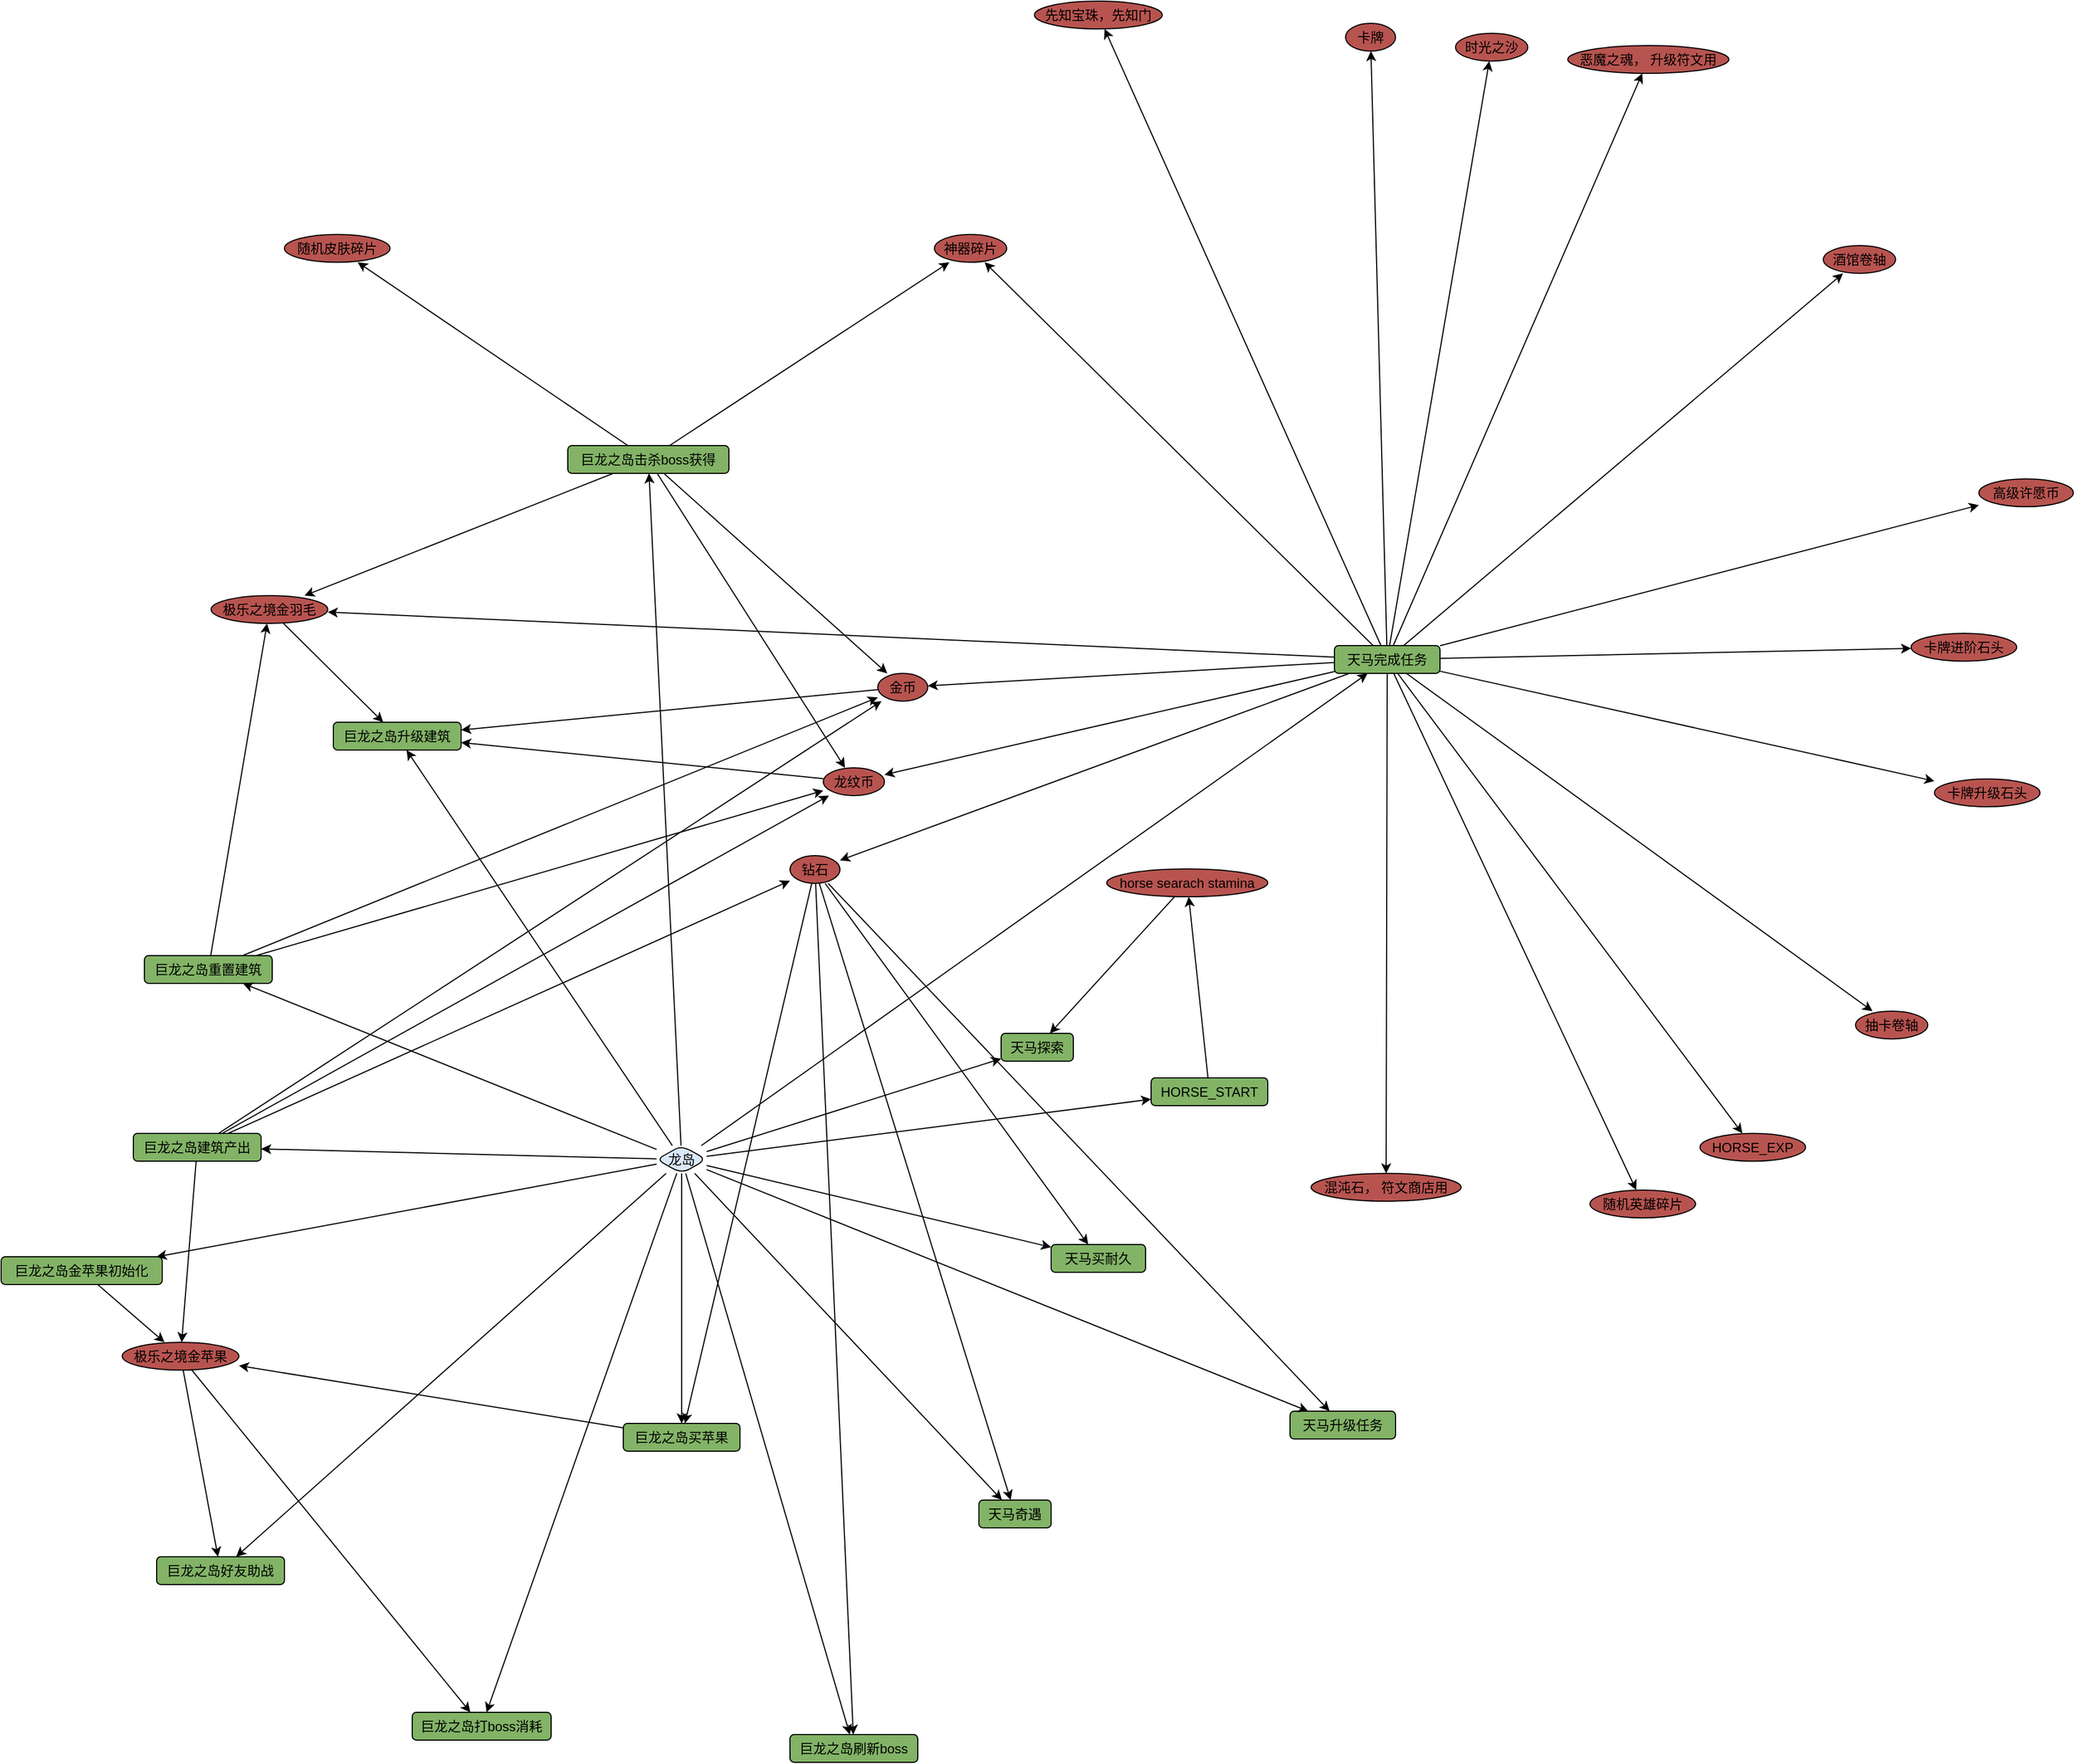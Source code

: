 <mxfile version="14.9.9" type="github" pages="17">
  <diagram name="Copy of 龙岛" id="3J-Rlui9O_KXNoxZxagO">
    <mxGraphModel dx="2066" dy="1097" grid="1" gridSize="10" guides="1" tooltips="1" connect="1" arrows="1" fold="1" page="1" pageScale="1" pageWidth="1169" pageHeight="827" math="0" shadow="0">
      <root>
        <mxCell id="SqlQd22FmGN6xI2_A0bb-0" />
        <mxCell id="SqlQd22FmGN6xI2_A0bb-1" parent="SqlQd22FmGN6xI2_A0bb-0" />
        <UserObject label="%name%" name="极乐之境金苹果" shape="ellipse" fill="#b85450" placeholders="1" id="SqlQd22FmGN6xI2_A0bb-2">
          <mxCell style="whiteSpace=wrap;html=1;rounded=1;fillColor=#b85450;strokeColor=#000000;shape=ellipse;" vertex="1" parent="SqlQd22FmGN6xI2_A0bb-1">
            <mxGeometry x="370" y="1228" width="105" height="25" as="geometry" />
          </mxCell>
        </UserObject>
        <UserObject label="%name%" name="巨龙之岛买苹果" shape="rectangle" fill="#82b366" placeholders="1" id="SqlQd22FmGN6xI2_A0bb-3">
          <mxCell style="whiteSpace=wrap;html=1;rounded=1;fillColor=#82b366;strokeColor=#000000;shape=rectangle;" vertex="1" parent="SqlQd22FmGN6xI2_A0bb-1">
            <mxGeometry x="821" y="1301" width="105" height="25" as="geometry" />
          </mxCell>
        </UserObject>
        <UserObject label="%name%" name="极乐之境金羽毛" shape="ellipse" fill="#b85450" placeholders="1" id="SqlQd22FmGN6xI2_A0bb-4">
          <mxCell style="whiteSpace=wrap;html=1;rounded=1;fillColor=#b85450;strokeColor=#000000;shape=ellipse;" vertex="1" parent="SqlQd22FmGN6xI2_A0bb-1">
            <mxGeometry x="450" y="556" width="105" height="25" as="geometry" />
          </mxCell>
        </UserObject>
        <UserObject label="%name%" name="巨龙之岛建筑产出" shape="rectangle" fill="#82b366" placeholders="1" id="SqlQd22FmGN6xI2_A0bb-5">
          <mxCell style="whiteSpace=wrap;html=1;rounded=1;fillColor=#82b366;strokeColor=#000000;shape=rectangle;" vertex="1" parent="SqlQd22FmGN6xI2_A0bb-1">
            <mxGeometry x="380" y="1040" width="115" height="25" as="geometry" />
          </mxCell>
        </UserObject>
        <UserObject label="%name%" name="卡牌进阶石头" shape="ellipse" fill="#b85450" placeholders="1" id="SqlQd22FmGN6xI2_A0bb-6">
          <mxCell style="whiteSpace=wrap;html=1;rounded=1;fillColor=#b85450;strokeColor=#000000;shape=ellipse;" vertex="1" parent="SqlQd22FmGN6xI2_A0bb-1">
            <mxGeometry x="1980" y="590" width="95" height="25" as="geometry" />
          </mxCell>
        </UserObject>
        <UserObject label="%name%" name="龙岛" shape="rhombus" fill="#dae8fc" placeholders="1" id="SqlQd22FmGN6xI2_A0bb-7">
          <mxCell style="whiteSpace=wrap;html=1;rounded=1;fillColor=#dae8fc;strokeColor=#000000;shape=rhombus;" vertex="1" parent="SqlQd22FmGN6xI2_A0bb-1">
            <mxGeometry x="851" y="1051" width="45" height="25" as="geometry" />
          </mxCell>
        </UserObject>
        <UserObject label="%name%" name="天马升级任务" shape="rectangle" fill="#82b366" placeholders="1" id="SqlQd22FmGN6xI2_A0bb-8">
          <mxCell style="whiteSpace=wrap;html=1;rounded=1;fillColor=#82b366;strokeColor=#000000;shape=rectangle;" vertex="1" parent="SqlQd22FmGN6xI2_A0bb-1">
            <mxGeometry x="1421" y="1290" width="95" height="25" as="geometry" />
          </mxCell>
        </UserObject>
        <UserObject label="%name%" name="神器碎片" shape="ellipse" fill="#b85450" placeholders="1" id="SqlQd22FmGN6xI2_A0bb-9">
          <mxCell style="whiteSpace=wrap;html=1;rounded=1;fillColor=#b85450;strokeColor=#000000;shape=ellipse;" vertex="1" parent="SqlQd22FmGN6xI2_A0bb-1">
            <mxGeometry x="1101" y="231" width="65" height="25" as="geometry" />
          </mxCell>
        </UserObject>
        <UserObject label="%name%" name="天马探索" shape="rectangle" fill="#82b366" placeholders="1" id="SqlQd22FmGN6xI2_A0bb-10">
          <mxCell style="whiteSpace=wrap;html=1;rounded=1;fillColor=#82b366;strokeColor=#000000;shape=rectangle;" vertex="1" parent="SqlQd22FmGN6xI2_A0bb-1">
            <mxGeometry x="1161" y="950" width="65" height="25" as="geometry" />
          </mxCell>
        </UserObject>
        <UserObject label="%name%" name="混沌石， 符文商店用" shape="ellipse" fill="#b85450" placeholders="1" id="SqlQd22FmGN6xI2_A0bb-11">
          <mxCell style="whiteSpace=wrap;html=1;rounded=1;fillColor=#b85450;strokeColor=#000000;shape=ellipse;" vertex="1" parent="SqlQd22FmGN6xI2_A0bb-1">
            <mxGeometry x="1440" y="1076" width="135" height="25" as="geometry" />
          </mxCell>
        </UserObject>
        <UserObject label="%name%" name="巨龙之岛升级建筑" shape="rectangle" fill="#82b366" placeholders="1" id="SqlQd22FmGN6xI2_A0bb-12">
          <mxCell style="whiteSpace=wrap;html=1;rounded=1;fillColor=#82b366;strokeColor=#000000;shape=rectangle;" vertex="1" parent="SqlQd22FmGN6xI2_A0bb-1">
            <mxGeometry x="560" y="670" width="115" height="25" as="geometry" />
          </mxCell>
        </UserObject>
        <UserObject label="%name%" name="巨龙之岛金苹果初始化" shape="rectangle" fill="#82b366" placeholders="1" id="SqlQd22FmGN6xI2_A0bb-13">
          <mxCell style="whiteSpace=wrap;html=1;rounded=1;fillColor=#82b366;strokeColor=#000000;shape=rectangle;" vertex="1" parent="SqlQd22FmGN6xI2_A0bb-1">
            <mxGeometry x="261" y="1151" width="145" height="25" as="geometry" />
          </mxCell>
        </UserObject>
        <UserObject label="%name%" name="巨龙之岛击杀boss获得" shape="rectangle" fill="#82b366" placeholders="1" id="SqlQd22FmGN6xI2_A0bb-14">
          <mxCell style="whiteSpace=wrap;html=1;rounded=1;fillColor=#82b366;strokeColor=#000000;shape=rectangle;" vertex="1" parent="SqlQd22FmGN6xI2_A0bb-1">
            <mxGeometry x="771" y="421" width="145" height="25" as="geometry" />
          </mxCell>
        </UserObject>
        <UserObject label="%name%" name="horse searach stamina" shape="ellipse" fill="#b85450" placeholders="1" id="SqlQd22FmGN6xI2_A0bb-15">
          <mxCell style="whiteSpace=wrap;html=1;rounded=1;fillColor=#b85450;strokeColor=#000000;shape=ellipse;" vertex="1" parent="SqlQd22FmGN6xI2_A0bb-1">
            <mxGeometry x="1256" y="802" width="145" height="25" as="geometry" />
          </mxCell>
        </UserObject>
        <UserObject label="%name%" name="随机英雄碎片" shape="ellipse" fill="#b85450" placeholders="1" id="SqlQd22FmGN6xI2_A0bb-16">
          <mxCell style="whiteSpace=wrap;html=1;rounded=1;fillColor=#b85450;strokeColor=#000000;shape=ellipse;" vertex="1" parent="SqlQd22FmGN6xI2_A0bb-1">
            <mxGeometry x="1691" y="1091" width="95" height="25" as="geometry" />
          </mxCell>
        </UserObject>
        <UserObject label="%name%" name="高级许愿币" shape="ellipse" fill="#b85450" placeholders="1" id="SqlQd22FmGN6xI2_A0bb-17">
          <mxCell style="whiteSpace=wrap;html=1;rounded=1;fillColor=#b85450;strokeColor=#000000;shape=ellipse;" vertex="1" parent="SqlQd22FmGN6xI2_A0bb-1">
            <mxGeometry x="2041" y="451" width="85" height="25" as="geometry" />
          </mxCell>
        </UserObject>
        <UserObject label="%name%" name="天马买耐久" shape="rectangle" fill="#82b366" placeholders="1" id="SqlQd22FmGN6xI2_A0bb-18">
          <mxCell style="whiteSpace=wrap;html=1;rounded=1;fillColor=#82b366;strokeColor=#000000;shape=rectangle;" vertex="1" parent="SqlQd22FmGN6xI2_A0bb-1">
            <mxGeometry x="1206" y="1140" width="85" height="25" as="geometry" />
          </mxCell>
        </UserObject>
        <UserObject label="%name%" name="酒馆卷轴" shape="ellipse" fill="#b85450" placeholders="1" id="SqlQd22FmGN6xI2_A0bb-19">
          <mxCell style="whiteSpace=wrap;html=1;rounded=1;fillColor=#b85450;strokeColor=#000000;shape=ellipse;" vertex="1" parent="SqlQd22FmGN6xI2_A0bb-1">
            <mxGeometry x="1901" y="241" width="65" height="25" as="geometry" />
          </mxCell>
        </UserObject>
        <UserObject label="%name%" name="巨龙之岛刷新boss" shape="rectangle" fill="#82b366" placeholders="1" id="SqlQd22FmGN6xI2_A0bb-20">
          <mxCell style="whiteSpace=wrap;html=1;rounded=1;fillColor=#82b366;strokeColor=#000000;shape=rectangle;" vertex="1" parent="SqlQd22FmGN6xI2_A0bb-1">
            <mxGeometry x="971" y="1581" width="115" height="25" as="geometry" />
          </mxCell>
        </UserObject>
        <UserObject label="%name%" name="卡牌升级石头" shape="ellipse" fill="#b85450" placeholders="1" id="SqlQd22FmGN6xI2_A0bb-21">
          <mxCell style="whiteSpace=wrap;html=1;rounded=1;fillColor=#b85450;strokeColor=#000000;shape=ellipse;" vertex="1" parent="SqlQd22FmGN6xI2_A0bb-1">
            <mxGeometry x="2001" y="721" width="95" height="25" as="geometry" />
          </mxCell>
        </UserObject>
        <UserObject label="%name%" name="龙纹币" shape="ellipse" fill="#b85450" placeholders="1" id="SqlQd22FmGN6xI2_A0bb-22">
          <mxCell style="whiteSpace=wrap;html=1;rounded=1;fillColor=#b85450;strokeColor=#000000;shape=ellipse;" vertex="1" parent="SqlQd22FmGN6xI2_A0bb-1">
            <mxGeometry x="1001" y="711" width="55" height="25" as="geometry" />
          </mxCell>
        </UserObject>
        <UserObject label="%name%" name="巨龙之岛好友助战" shape="rectangle" fill="#82b366" placeholders="1" id="SqlQd22FmGN6xI2_A0bb-23">
          <mxCell style="whiteSpace=wrap;html=1;rounded=1;fillColor=#82b366;strokeColor=#000000;shape=rectangle;" vertex="1" parent="SqlQd22FmGN6xI2_A0bb-1">
            <mxGeometry x="401" y="1421" width="115" height="25" as="geometry" />
          </mxCell>
        </UserObject>
        <UserObject label="%name%" name="巨龙之岛打boss消耗" shape="rectangle" fill="#82b366" placeholders="1" id="SqlQd22FmGN6xI2_A0bb-24">
          <mxCell style="whiteSpace=wrap;html=1;rounded=1;fillColor=#82b366;strokeColor=#000000;shape=rectangle;" vertex="1" parent="SqlQd22FmGN6xI2_A0bb-1">
            <mxGeometry x="631" y="1561" width="125" height="25" as="geometry" />
          </mxCell>
        </UserObject>
        <UserObject label="%name%" name="先知宝珠，先知门" shape="ellipse" fill="#b85450" placeholders="1" id="SqlQd22FmGN6xI2_A0bb-25">
          <mxCell style="whiteSpace=wrap;html=1;rounded=1;fillColor=#b85450;strokeColor=#000000;shape=ellipse;" vertex="1" parent="SqlQd22FmGN6xI2_A0bb-1">
            <mxGeometry x="1191" y="21" width="115" height="25" as="geometry" />
          </mxCell>
        </UserObject>
        <UserObject label="%name%" name="天马完成任务" shape="rectangle" fill="#82b366" placeholders="1" id="SqlQd22FmGN6xI2_A0bb-26">
          <mxCell style="whiteSpace=wrap;html=1;rounded=1;fillColor=#82b366;strokeColor=#000000;shape=rectangle;" vertex="1" parent="SqlQd22FmGN6xI2_A0bb-1">
            <mxGeometry x="1461" y="601" width="95" height="25" as="geometry" />
          </mxCell>
        </UserObject>
        <UserObject label="%name%" name="抽卡卷轴" shape="ellipse" fill="#b85450" placeholders="1" id="SqlQd22FmGN6xI2_A0bb-27">
          <mxCell style="whiteSpace=wrap;html=1;rounded=1;fillColor=#b85450;strokeColor=#000000;shape=ellipse;" vertex="1" parent="SqlQd22FmGN6xI2_A0bb-1">
            <mxGeometry x="1930" y="930" width="65" height="25" as="geometry" />
          </mxCell>
        </UserObject>
        <UserObject label="%name%" name="HORSE_EXP" shape="ellipse" fill="#b85450" placeholders="1" id="SqlQd22FmGN6xI2_A0bb-28">
          <mxCell style="whiteSpace=wrap;html=1;rounded=1;fillColor=#b85450;strokeColor=#000000;shape=ellipse;" vertex="1" parent="SqlQd22FmGN6xI2_A0bb-1">
            <mxGeometry x="1790" y="1040" width="95" height="25" as="geometry" />
          </mxCell>
        </UserObject>
        <UserObject label="%name%" name="金币" shape="ellipse" fill="#b85450" placeholders="1" id="SqlQd22FmGN6xI2_A0bb-29">
          <mxCell style="whiteSpace=wrap;html=1;rounded=1;fillColor=#b85450;strokeColor=#000000;shape=ellipse;" vertex="1" parent="SqlQd22FmGN6xI2_A0bb-1">
            <mxGeometry x="1050" y="626" width="45" height="25" as="geometry" />
          </mxCell>
        </UserObject>
        <UserObject label="%name%" name="HORSE_START" shape="rectangle" fill="#82b366" placeholders="1" id="SqlQd22FmGN6xI2_A0bb-30">
          <mxCell style="whiteSpace=wrap;html=1;rounded=1;fillColor=#82b366;strokeColor=#000000;shape=rectangle;" vertex="1" parent="SqlQd22FmGN6xI2_A0bb-1">
            <mxGeometry x="1296" y="990" width="105" height="25" as="geometry" />
          </mxCell>
        </UserObject>
        <UserObject label="%name%" name="卡牌" shape="ellipse" fill="#b85450" placeholders="1" id="SqlQd22FmGN6xI2_A0bb-31">
          <mxCell style="whiteSpace=wrap;html=1;rounded=1;fillColor=#b85450;strokeColor=#000000;shape=ellipse;" vertex="1" parent="SqlQd22FmGN6xI2_A0bb-1">
            <mxGeometry x="1471" y="41" width="45" height="25" as="geometry" />
          </mxCell>
        </UserObject>
        <UserObject label="%name%" name="恶魔之魂， 升级符文用" shape="ellipse" fill="#b85450" placeholders="1" id="SqlQd22FmGN6xI2_A0bb-32">
          <mxCell style="whiteSpace=wrap;html=1;rounded=1;fillColor=#b85450;strokeColor=#000000;shape=ellipse;" vertex="1" parent="SqlQd22FmGN6xI2_A0bb-1">
            <mxGeometry x="1671" y="61" width="145" height="25" as="geometry" />
          </mxCell>
        </UserObject>
        <UserObject label="%name%" name="随机皮肤碎片" shape="ellipse" fill="#b85450" placeholders="1" id="SqlQd22FmGN6xI2_A0bb-33">
          <mxCell style="whiteSpace=wrap;html=1;rounded=1;fillColor=#b85450;strokeColor=#000000;shape=ellipse;" vertex="1" parent="SqlQd22FmGN6xI2_A0bb-1">
            <mxGeometry x="516" y="231" width="95" height="25" as="geometry" />
          </mxCell>
        </UserObject>
        <UserObject label="%name%" name="钻石" shape="ellipse" fill="#b85450" placeholders="1" id="SqlQd22FmGN6xI2_A0bb-34">
          <mxCell style="whiteSpace=wrap;html=1;rounded=1;fillColor=#b85450;strokeColor=#000000;shape=ellipse;" vertex="1" parent="SqlQd22FmGN6xI2_A0bb-1">
            <mxGeometry x="971" y="790" width="45" height="25" as="geometry" />
          </mxCell>
        </UserObject>
        <UserObject label="%name%" name="巨龙之岛重置建筑" shape="rectangle" fill="#82b366" placeholders="1" id="SqlQd22FmGN6xI2_A0bb-35">
          <mxCell style="whiteSpace=wrap;html=1;rounded=1;fillColor=#82b366;strokeColor=#000000;shape=rectangle;" vertex="1" parent="SqlQd22FmGN6xI2_A0bb-1">
            <mxGeometry x="390" y="880" width="115" height="25" as="geometry" />
          </mxCell>
        </UserObject>
        <UserObject label="%name%" name="时光之沙" shape="ellipse" fill="#b85450" placeholders="1" id="SqlQd22FmGN6xI2_A0bb-36">
          <mxCell style="whiteSpace=wrap;html=1;rounded=1;fillColor=#b85450;strokeColor=#000000;shape=ellipse;" vertex="1" parent="SqlQd22FmGN6xI2_A0bb-1">
            <mxGeometry x="1570" y="50" width="65" height="25" as="geometry" />
          </mxCell>
        </UserObject>
        <UserObject label="%name%" name="天马奇遇" shape="rectangle" fill="#82b366" placeholders="1" id="SqlQd22FmGN6xI2_A0bb-37">
          <mxCell style="whiteSpace=wrap;html=1;rounded=1;fillColor=#82b366;strokeColor=#000000;shape=rectangle;" vertex="1" parent="SqlQd22FmGN6xI2_A0bb-1">
            <mxGeometry x="1141" y="1370" width="65" height="25" as="geometry" />
          </mxCell>
        </UserObject>
        <mxCell id="SqlQd22FmGN6xI2_A0bb-38" value="" style="curved=1;fontSize=11;noEdgeStyle=1;" edge="1" parent="SqlQd22FmGN6xI2_A0bb-1" source="SqlQd22FmGN6xI2_A0bb-2" target="SqlQd22FmGN6xI2_A0bb-24">
          <mxGeometry relative="1" as="geometry">
            <Array as="points" />
          </mxGeometry>
        </mxCell>
        <mxCell id="SqlQd22FmGN6xI2_A0bb-39" value="" style="curved=1;fontSize=11;noEdgeStyle=1;" edge="1" parent="SqlQd22FmGN6xI2_A0bb-1" source="SqlQd22FmGN6xI2_A0bb-2" target="SqlQd22FmGN6xI2_A0bb-23">
          <mxGeometry relative="1" as="geometry">
            <Array as="points" />
          </mxGeometry>
        </mxCell>
        <mxCell id="SqlQd22FmGN6xI2_A0bb-40" value="" style="curved=1;fontSize=11;noEdgeStyle=1;" edge="1" parent="SqlQd22FmGN6xI2_A0bb-1" source="SqlQd22FmGN6xI2_A0bb-3" target="SqlQd22FmGN6xI2_A0bb-2">
          <mxGeometry relative="1" as="geometry">
            <Array as="points" />
          </mxGeometry>
        </mxCell>
        <mxCell id="SqlQd22FmGN6xI2_A0bb-41" value="" style="curved=1;fontSize=11;noEdgeStyle=1;" edge="1" parent="SqlQd22FmGN6xI2_A0bb-1" source="SqlQd22FmGN6xI2_A0bb-4" target="SqlQd22FmGN6xI2_A0bb-12">
          <mxGeometry relative="1" as="geometry">
            <Array as="points" />
          </mxGeometry>
        </mxCell>
        <mxCell id="SqlQd22FmGN6xI2_A0bb-42" value="" style="fontSize=11;noEdgeStyle=1;" edge="1" parent="SqlQd22FmGN6xI2_A0bb-1" source="SqlQd22FmGN6xI2_A0bb-5" target="SqlQd22FmGN6xI2_A0bb-29">
          <mxGeometry relative="1" as="geometry" />
        </mxCell>
        <mxCell id="SqlQd22FmGN6xI2_A0bb-43" value="" style="curved=1;fontSize=11;noEdgeStyle=1;" edge="1" parent="SqlQd22FmGN6xI2_A0bb-1" source="SqlQd22FmGN6xI2_A0bb-5" target="SqlQd22FmGN6xI2_A0bb-34">
          <mxGeometry relative="1" as="geometry">
            <Array as="points" />
          </mxGeometry>
        </mxCell>
        <mxCell id="SqlQd22FmGN6xI2_A0bb-44" value="" style="fontSize=11;rounded=1;edgeStyle=orthogonalEdgeStyle;noEdgeStyle=1;" edge="1" parent="SqlQd22FmGN6xI2_A0bb-1" source="SqlQd22FmGN6xI2_A0bb-5" target="SqlQd22FmGN6xI2_A0bb-2">
          <mxGeometry relative="1" as="geometry" />
        </mxCell>
        <mxCell id="SqlQd22FmGN6xI2_A0bb-45" value="" style="curved=1;fontSize=11;noEdgeStyle=1;" edge="1" parent="SqlQd22FmGN6xI2_A0bb-1" source="SqlQd22FmGN6xI2_A0bb-5" target="SqlQd22FmGN6xI2_A0bb-22">
          <mxGeometry relative="1" as="geometry">
            <Array as="points" />
          </mxGeometry>
        </mxCell>
        <mxCell id="SqlQd22FmGN6xI2_A0bb-46" value="" style="curved=1;fontSize=11;noEdgeStyle=1;" edge="1" parent="SqlQd22FmGN6xI2_A0bb-1" source="SqlQd22FmGN6xI2_A0bb-7" target="SqlQd22FmGN6xI2_A0bb-30">
          <mxGeometry relative="1" as="geometry">
            <Array as="points" />
          </mxGeometry>
        </mxCell>
        <mxCell id="SqlQd22FmGN6xI2_A0bb-47" value="" style="fontSize=11;rounded=1;edgeStyle=orthogonalEdgeStyle;noEdgeStyle=1;" edge="1" parent="SqlQd22FmGN6xI2_A0bb-1" source="SqlQd22FmGN6xI2_A0bb-7" target="SqlQd22FmGN6xI2_A0bb-8">
          <mxGeometry relative="1" as="geometry" />
        </mxCell>
        <mxCell id="SqlQd22FmGN6xI2_A0bb-48" value="" style="curved=1;fontSize=11;noEdgeStyle=1;" edge="1" parent="SqlQd22FmGN6xI2_A0bb-1" source="SqlQd22FmGN6xI2_A0bb-7" target="SqlQd22FmGN6xI2_A0bb-23">
          <mxGeometry relative="1" as="geometry">
            <Array as="points" />
          </mxGeometry>
        </mxCell>
        <mxCell id="SqlQd22FmGN6xI2_A0bb-49" value="" style="fontSize=11;rounded=1;edgeStyle=orthogonalEdgeStyle;noEdgeStyle=1;" edge="1" parent="SqlQd22FmGN6xI2_A0bb-1" source="SqlQd22FmGN6xI2_A0bb-7" target="SqlQd22FmGN6xI2_A0bb-10">
          <mxGeometry relative="1" as="geometry" />
        </mxCell>
        <mxCell id="SqlQd22FmGN6xI2_A0bb-50" value="" style="fontSize=11;rounded=1;edgeStyle=orthogonalEdgeStyle;noEdgeStyle=1;" edge="1" parent="SqlQd22FmGN6xI2_A0bb-1" source="SqlQd22FmGN6xI2_A0bb-7" target="SqlQd22FmGN6xI2_A0bb-24">
          <mxGeometry relative="1" as="geometry" />
        </mxCell>
        <mxCell id="SqlQd22FmGN6xI2_A0bb-51" value="" style="fontSize=11;rounded=1;edgeStyle=orthogonalEdgeStyle;noEdgeStyle=1;" edge="1" parent="SqlQd22FmGN6xI2_A0bb-1" source="SqlQd22FmGN6xI2_A0bb-7" target="SqlQd22FmGN6xI2_A0bb-3">
          <mxGeometry relative="1" as="geometry" />
        </mxCell>
        <mxCell id="SqlQd22FmGN6xI2_A0bb-52" value="" style="fontSize=11;rounded=1;edgeStyle=orthogonalEdgeStyle;noEdgeStyle=1;" edge="1" parent="SqlQd22FmGN6xI2_A0bb-1" source="SqlQd22FmGN6xI2_A0bb-7" target="SqlQd22FmGN6xI2_A0bb-13">
          <mxGeometry relative="1" as="geometry" />
        </mxCell>
        <mxCell id="SqlQd22FmGN6xI2_A0bb-53" value="" style="fontSize=11;rounded=1;edgeStyle=orthogonalEdgeStyle;noEdgeStyle=1;" edge="1" parent="SqlQd22FmGN6xI2_A0bb-1" source="SqlQd22FmGN6xI2_A0bb-7" target="SqlQd22FmGN6xI2_A0bb-12">
          <mxGeometry relative="1" as="geometry" />
        </mxCell>
        <mxCell id="SqlQd22FmGN6xI2_A0bb-54" value="" style="curved=1;fontSize=11;noEdgeStyle=1;" edge="1" parent="SqlQd22FmGN6xI2_A0bb-1" source="SqlQd22FmGN6xI2_A0bb-7" target="SqlQd22FmGN6xI2_A0bb-14">
          <mxGeometry relative="1" as="geometry">
            <Array as="points" />
          </mxGeometry>
        </mxCell>
        <mxCell id="SqlQd22FmGN6xI2_A0bb-55" value="" style="curved=1;fontSize=11;noEdgeStyle=1;" edge="1" parent="SqlQd22FmGN6xI2_A0bb-1" source="SqlQd22FmGN6xI2_A0bb-7" target="SqlQd22FmGN6xI2_A0bb-5">
          <mxGeometry relative="1" as="geometry">
            <Array as="points" />
          </mxGeometry>
        </mxCell>
        <mxCell id="SqlQd22FmGN6xI2_A0bb-56" value="" style="curved=1;fontSize=11;noEdgeStyle=1;" edge="1" parent="SqlQd22FmGN6xI2_A0bb-1" source="SqlQd22FmGN6xI2_A0bb-7" target="SqlQd22FmGN6xI2_A0bb-26">
          <mxGeometry relative="1" as="geometry">
            <Array as="points" />
          </mxGeometry>
        </mxCell>
        <mxCell id="SqlQd22FmGN6xI2_A0bb-57" value="" style="curved=1;fontSize=11;noEdgeStyle=1;" edge="1" parent="SqlQd22FmGN6xI2_A0bb-1" source="SqlQd22FmGN6xI2_A0bb-7" target="SqlQd22FmGN6xI2_A0bb-18">
          <mxGeometry relative="1" as="geometry">
            <Array as="points" />
          </mxGeometry>
        </mxCell>
        <mxCell id="SqlQd22FmGN6xI2_A0bb-58" value="" style="curved=1;fontSize=11;noEdgeStyle=1;" edge="1" parent="SqlQd22FmGN6xI2_A0bb-1" source="SqlQd22FmGN6xI2_A0bb-7" target="SqlQd22FmGN6xI2_A0bb-35">
          <mxGeometry relative="1" as="geometry">
            <Array as="points" />
          </mxGeometry>
        </mxCell>
        <mxCell id="SqlQd22FmGN6xI2_A0bb-59" value="" style="curved=1;fontSize=11;noEdgeStyle=1;" edge="1" parent="SqlQd22FmGN6xI2_A0bb-1" source="SqlQd22FmGN6xI2_A0bb-7" target="SqlQd22FmGN6xI2_A0bb-20">
          <mxGeometry relative="1" as="geometry">
            <Array as="points" />
          </mxGeometry>
        </mxCell>
        <mxCell id="SqlQd22FmGN6xI2_A0bb-60" value="" style="curved=1;fontSize=11;noEdgeStyle=1;" edge="1" parent="SqlQd22FmGN6xI2_A0bb-1" source="SqlQd22FmGN6xI2_A0bb-7" target="SqlQd22FmGN6xI2_A0bb-37">
          <mxGeometry relative="1" as="geometry">
            <Array as="points" />
          </mxGeometry>
        </mxCell>
        <mxCell id="SqlQd22FmGN6xI2_A0bb-61" value="" style="curved=1;fontSize=11;noEdgeStyle=1;" edge="1" parent="SqlQd22FmGN6xI2_A0bb-1" source="SqlQd22FmGN6xI2_A0bb-13" target="SqlQd22FmGN6xI2_A0bb-2">
          <mxGeometry relative="1" as="geometry">
            <Array as="points" />
          </mxGeometry>
        </mxCell>
        <mxCell id="SqlQd22FmGN6xI2_A0bb-62" value="" style="curved=1;fontSize=11;noEdgeStyle=1;" edge="1" parent="SqlQd22FmGN6xI2_A0bb-1" source="SqlQd22FmGN6xI2_A0bb-14" target="SqlQd22FmGN6xI2_A0bb-4">
          <mxGeometry relative="1" as="geometry">
            <Array as="points" />
          </mxGeometry>
        </mxCell>
        <mxCell id="SqlQd22FmGN6xI2_A0bb-63" value="" style="curved=1;fontSize=11;noEdgeStyle=1;" edge="1" parent="SqlQd22FmGN6xI2_A0bb-1" source="SqlQd22FmGN6xI2_A0bb-14" target="SqlQd22FmGN6xI2_A0bb-9">
          <mxGeometry relative="1" as="geometry">
            <Array as="points" />
          </mxGeometry>
        </mxCell>
        <mxCell id="SqlQd22FmGN6xI2_A0bb-64" value="" style="curved=1;fontSize=11;noEdgeStyle=1;" edge="1" parent="SqlQd22FmGN6xI2_A0bb-1" source="SqlQd22FmGN6xI2_A0bb-14" target="SqlQd22FmGN6xI2_A0bb-22">
          <mxGeometry relative="1" as="geometry">
            <Array as="points" />
          </mxGeometry>
        </mxCell>
        <mxCell id="SqlQd22FmGN6xI2_A0bb-65" value="" style="fontSize=11;noEdgeStyle=1;" edge="1" parent="SqlQd22FmGN6xI2_A0bb-1" source="SqlQd22FmGN6xI2_A0bb-14" target="SqlQd22FmGN6xI2_A0bb-33">
          <mxGeometry relative="1" as="geometry" />
        </mxCell>
        <mxCell id="SqlQd22FmGN6xI2_A0bb-66" value="" style="fontSize=11;noEdgeStyle=1;" edge="1" parent="SqlQd22FmGN6xI2_A0bb-1" source="SqlQd22FmGN6xI2_A0bb-14" target="SqlQd22FmGN6xI2_A0bb-29">
          <mxGeometry relative="1" as="geometry" />
        </mxCell>
        <mxCell id="SqlQd22FmGN6xI2_A0bb-67" value="" style="fontSize=11;edgeStyle=orthogonalEdgeStyle;jumpStyle=none;noEdgeStyle=1;" edge="1" parent="SqlQd22FmGN6xI2_A0bb-1" source="SqlQd22FmGN6xI2_A0bb-15" target="SqlQd22FmGN6xI2_A0bb-10">
          <mxGeometry relative="1" as="geometry" />
        </mxCell>
        <mxCell id="SqlQd22FmGN6xI2_A0bb-68" value="" style="curved=1;fontSize=11;noEdgeStyle=1;" edge="1" parent="SqlQd22FmGN6xI2_A0bb-1" source="SqlQd22FmGN6xI2_A0bb-22" target="SqlQd22FmGN6xI2_A0bb-12">
          <mxGeometry relative="1" as="geometry">
            <Array as="points" />
          </mxGeometry>
        </mxCell>
        <mxCell id="SqlQd22FmGN6xI2_A0bb-69" value="" style="curved=1;fontSize=11;noEdgeStyle=1;" edge="1" parent="SqlQd22FmGN6xI2_A0bb-1" source="SqlQd22FmGN6xI2_A0bb-26" target="SqlQd22FmGN6xI2_A0bb-21">
          <mxGeometry relative="1" as="geometry">
            <Array as="points" />
          </mxGeometry>
        </mxCell>
        <mxCell id="SqlQd22FmGN6xI2_A0bb-70" value="" style="curved=1;fontSize=11;noEdgeStyle=1;" edge="1" parent="SqlQd22FmGN6xI2_A0bb-1" source="SqlQd22FmGN6xI2_A0bb-26" target="SqlQd22FmGN6xI2_A0bb-6">
          <mxGeometry relative="1" as="geometry">
            <Array as="points" />
          </mxGeometry>
        </mxCell>
        <mxCell id="SqlQd22FmGN6xI2_A0bb-71" value="" style="curved=1;fontSize=11;noEdgeStyle=1;" edge="1" parent="SqlQd22FmGN6xI2_A0bb-1" source="SqlQd22FmGN6xI2_A0bb-26" target="SqlQd22FmGN6xI2_A0bb-9">
          <mxGeometry relative="1" as="geometry">
            <Array as="points" />
          </mxGeometry>
        </mxCell>
        <mxCell id="SqlQd22FmGN6xI2_A0bb-72" value="" style="curved=1;fontSize=11;noEdgeStyle=1;" edge="1" parent="SqlQd22FmGN6xI2_A0bb-1" source="SqlQd22FmGN6xI2_A0bb-26" target="SqlQd22FmGN6xI2_A0bb-4">
          <mxGeometry relative="1" as="geometry">
            <Array as="points" />
          </mxGeometry>
        </mxCell>
        <mxCell id="SqlQd22FmGN6xI2_A0bb-73" value="" style="curved=1;fontSize=11;noEdgeStyle=1;" edge="1" parent="SqlQd22FmGN6xI2_A0bb-1" source="SqlQd22FmGN6xI2_A0bb-26" target="SqlQd22FmGN6xI2_A0bb-31">
          <mxGeometry relative="1" as="geometry">
            <Array as="points" />
          </mxGeometry>
        </mxCell>
        <mxCell id="SqlQd22FmGN6xI2_A0bb-74" value="" style="curved=1;fontSize=11;noEdgeStyle=1;" edge="1" parent="SqlQd22FmGN6xI2_A0bb-1" source="SqlQd22FmGN6xI2_A0bb-26" target="SqlQd22FmGN6xI2_A0bb-22">
          <mxGeometry relative="1" as="geometry">
            <Array as="points" />
          </mxGeometry>
        </mxCell>
        <mxCell id="SqlQd22FmGN6xI2_A0bb-75" value="" style="curved=1;fontSize=11;noEdgeStyle=1;" edge="1" parent="SqlQd22FmGN6xI2_A0bb-1" source="SqlQd22FmGN6xI2_A0bb-26" target="SqlQd22FmGN6xI2_A0bb-11">
          <mxGeometry relative="1" as="geometry">
            <Array as="points" />
          </mxGeometry>
        </mxCell>
        <mxCell id="SqlQd22FmGN6xI2_A0bb-76" value="" style="curved=1;fontSize=11;noEdgeStyle=1;" edge="1" parent="SqlQd22FmGN6xI2_A0bb-1" source="SqlQd22FmGN6xI2_A0bb-26" target="SqlQd22FmGN6xI2_A0bb-16">
          <mxGeometry relative="1" as="geometry">
            <Array as="points" />
          </mxGeometry>
        </mxCell>
        <mxCell id="SqlQd22FmGN6xI2_A0bb-77" value="" style="curved=1;fontSize=11;noEdgeStyle=1;" edge="1" parent="SqlQd22FmGN6xI2_A0bb-1" source="SqlQd22FmGN6xI2_A0bb-26" target="SqlQd22FmGN6xI2_A0bb-25">
          <mxGeometry relative="1" as="geometry">
            <Array as="points" />
          </mxGeometry>
        </mxCell>
        <mxCell id="SqlQd22FmGN6xI2_A0bb-78" value="" style="curved=1;fontSize=11;noEdgeStyle=1;" edge="1" parent="SqlQd22FmGN6xI2_A0bb-1" source="SqlQd22FmGN6xI2_A0bb-26" target="SqlQd22FmGN6xI2_A0bb-32">
          <mxGeometry relative="1" as="geometry">
            <Array as="points" />
          </mxGeometry>
        </mxCell>
        <mxCell id="SqlQd22FmGN6xI2_A0bb-79" value="" style="curved=1;fontSize=11;noEdgeStyle=1;" edge="1" parent="SqlQd22FmGN6xI2_A0bb-1" source="SqlQd22FmGN6xI2_A0bb-26" target="SqlQd22FmGN6xI2_A0bb-36">
          <mxGeometry relative="1" as="geometry">
            <Array as="points" />
          </mxGeometry>
        </mxCell>
        <mxCell id="SqlQd22FmGN6xI2_A0bb-80" value="" style="curved=1;fontSize=11;noEdgeStyle=1;" edge="1" parent="SqlQd22FmGN6xI2_A0bb-1" source="SqlQd22FmGN6xI2_A0bb-26" target="SqlQd22FmGN6xI2_A0bb-34">
          <mxGeometry relative="1" as="geometry">
            <Array as="points" />
          </mxGeometry>
        </mxCell>
        <mxCell id="SqlQd22FmGN6xI2_A0bb-81" value="" style="curved=1;fontSize=11;noEdgeStyle=1;" edge="1" parent="SqlQd22FmGN6xI2_A0bb-1" source="SqlQd22FmGN6xI2_A0bb-26" target="SqlQd22FmGN6xI2_A0bb-27">
          <mxGeometry relative="1" as="geometry">
            <Array as="points" />
          </mxGeometry>
        </mxCell>
        <mxCell id="SqlQd22FmGN6xI2_A0bb-82" value="" style="curved=1;fontSize=11;noEdgeStyle=1;" edge="1" parent="SqlQd22FmGN6xI2_A0bb-1" source="SqlQd22FmGN6xI2_A0bb-26" target="SqlQd22FmGN6xI2_A0bb-17">
          <mxGeometry relative="1" as="geometry">
            <Array as="points" />
          </mxGeometry>
        </mxCell>
        <mxCell id="SqlQd22FmGN6xI2_A0bb-83" value="" style="curved=1;fontSize=11;noEdgeStyle=1;" edge="1" parent="SqlQd22FmGN6xI2_A0bb-1" source="SqlQd22FmGN6xI2_A0bb-26" target="SqlQd22FmGN6xI2_A0bb-28">
          <mxGeometry relative="1" as="geometry">
            <Array as="points" />
          </mxGeometry>
        </mxCell>
        <mxCell id="SqlQd22FmGN6xI2_A0bb-84" value="" style="curved=1;fontSize=11;noEdgeStyle=1;" edge="1" parent="SqlQd22FmGN6xI2_A0bb-1" source="SqlQd22FmGN6xI2_A0bb-26" target="SqlQd22FmGN6xI2_A0bb-19">
          <mxGeometry relative="1" as="geometry">
            <Array as="points" />
          </mxGeometry>
        </mxCell>
        <mxCell id="SqlQd22FmGN6xI2_A0bb-85" value="" style="fontSize=11;noEdgeStyle=1;" edge="1" parent="SqlQd22FmGN6xI2_A0bb-1" source="SqlQd22FmGN6xI2_A0bb-26" target="SqlQd22FmGN6xI2_A0bb-29">
          <mxGeometry relative="1" as="geometry" />
        </mxCell>
        <mxCell id="SqlQd22FmGN6xI2_A0bb-86" value="" style="curved=1;fontSize=11;noEdgeStyle=1;" edge="1" parent="SqlQd22FmGN6xI2_A0bb-1" source="SqlQd22FmGN6xI2_A0bb-29" target="SqlQd22FmGN6xI2_A0bb-12">
          <mxGeometry relative="1" as="geometry">
            <Array as="points" />
          </mxGeometry>
        </mxCell>
        <mxCell id="SqlQd22FmGN6xI2_A0bb-87" value="" style="curved=1;fontSize=11;noEdgeStyle=1;" edge="1" parent="SqlQd22FmGN6xI2_A0bb-1" source="SqlQd22FmGN6xI2_A0bb-30" target="SqlQd22FmGN6xI2_A0bb-15">
          <mxGeometry relative="1" as="geometry">
            <Array as="points" />
          </mxGeometry>
        </mxCell>
        <mxCell id="SqlQd22FmGN6xI2_A0bb-88" value="" style="curved=1;fontSize=11;noEdgeStyle=1;" edge="1" parent="SqlQd22FmGN6xI2_A0bb-1" source="SqlQd22FmGN6xI2_A0bb-34" target="SqlQd22FmGN6xI2_A0bb-8">
          <mxGeometry relative="1" as="geometry">
            <Array as="points" />
          </mxGeometry>
        </mxCell>
        <mxCell id="SqlQd22FmGN6xI2_A0bb-89" value="" style="curved=1;fontSize=11;noEdgeStyle=1;" edge="1" parent="SqlQd22FmGN6xI2_A0bb-1" source="SqlQd22FmGN6xI2_A0bb-34" target="SqlQd22FmGN6xI2_A0bb-3">
          <mxGeometry relative="1" as="geometry">
            <Array as="points" />
          </mxGeometry>
        </mxCell>
        <mxCell id="SqlQd22FmGN6xI2_A0bb-90" value="" style="curved=1;fontSize=11;noEdgeStyle=1;" edge="1" parent="SqlQd22FmGN6xI2_A0bb-1" source="SqlQd22FmGN6xI2_A0bb-34" target="SqlQd22FmGN6xI2_A0bb-18">
          <mxGeometry relative="1" as="geometry">
            <Array as="points" />
          </mxGeometry>
        </mxCell>
        <mxCell id="SqlQd22FmGN6xI2_A0bb-91" value="" style="curved=1;fontSize=11;noEdgeStyle=1;" edge="1" parent="SqlQd22FmGN6xI2_A0bb-1" source="SqlQd22FmGN6xI2_A0bb-34" target="SqlQd22FmGN6xI2_A0bb-20">
          <mxGeometry relative="1" as="geometry">
            <Array as="points" />
          </mxGeometry>
        </mxCell>
        <mxCell id="SqlQd22FmGN6xI2_A0bb-92" value="" style="curved=1;fontSize=11;noEdgeStyle=1;" edge="1" parent="SqlQd22FmGN6xI2_A0bb-1" source="SqlQd22FmGN6xI2_A0bb-34" target="SqlQd22FmGN6xI2_A0bb-37">
          <mxGeometry relative="1" as="geometry">
            <Array as="points" />
          </mxGeometry>
        </mxCell>
        <mxCell id="SqlQd22FmGN6xI2_A0bb-93" value="" style="fontSize=11;noEdgeStyle=1;" edge="1" parent="SqlQd22FmGN6xI2_A0bb-1" source="SqlQd22FmGN6xI2_A0bb-35" target="SqlQd22FmGN6xI2_A0bb-29">
          <mxGeometry relative="1" as="geometry" />
        </mxCell>
        <mxCell id="SqlQd22FmGN6xI2_A0bb-94" value="" style="curved=1;fontSize=11;noEdgeStyle=1;" edge="1" parent="SqlQd22FmGN6xI2_A0bb-1" source="SqlQd22FmGN6xI2_A0bb-35" target="SqlQd22FmGN6xI2_A0bb-4">
          <mxGeometry relative="1" as="geometry">
            <Array as="points" />
          </mxGeometry>
        </mxCell>
        <mxCell id="SqlQd22FmGN6xI2_A0bb-95" value="" style="curved=1;fontSize=11;noEdgeStyle=1;" edge="1" parent="SqlQd22FmGN6xI2_A0bb-1" source="SqlQd22FmGN6xI2_A0bb-35" target="SqlQd22FmGN6xI2_A0bb-22">
          <mxGeometry relative="1" as="geometry">
            <Array as="points" />
          </mxGeometry>
        </mxCell>
      </root>
    </mxGraphModel>
  </diagram>
  <diagram id="rfF8Ocw86IDrUMi4U28o" name="基础系统">
    <mxGraphModel dx="2066" dy="1154" grid="1" gridSize="10" guides="1" tooltips="1" connect="1" arrows="1" fold="1" page="1" pageScale="1" pageWidth="1169" pageHeight="827" math="0" shadow="0">
      <root>
        <mxCell id="GAg6IcyEGO3damNVAaE0-0" />
        <mxCell id="GAg6IcyEGO3damNVAaE0-1" parent="GAg6IcyEGO3damNVAaE0-0" />
        <UserObject label="%name%" name="工会" shape="rectangle" fill="#82b366" placeholders="1" id="OHc-2w8GydKVAjtGTzDC-0">
          <mxCell style="whiteSpace=wrap;html=1;rounded=1;fillColor=#82b366;strokeColor=#000000;shape=rectangle" parent="GAg6IcyEGO3damNVAaE0-1" vertex="1">
            <mxGeometry x="1135.464" y="490.0" width="50" height="30" as="geometry" />
          </mxCell>
        </UserObject>
        <UserObject label="%name%" name="竞技场" shape="rectangle" fill="#82b366" placeholders="1" id="OHc-2w8GydKVAjtGTzDC-1">
          <mxCell style="whiteSpace=wrap;html=1;rounded=1;fillColor=#82b366;strokeColor=#000000;shape=rectangle" parent="GAg6IcyEGO3damNVAaE0-1" vertex="1">
            <mxGeometry x="1080.464" y="679.0" width="60" height="30" as="geometry" />
          </mxCell>
        </UserObject>
        <UserObject label="%name%" name="基础商店" shape="rectangle" fill="#82b366" placeholders="1" id="OHc-2w8GydKVAjtGTzDC-2">
          <mxCell style="whiteSpace=wrap;html=1;rounded=1;fillColor=#82b366;strokeColor=#000000;shape=rectangle" parent="GAg6IcyEGO3damNVAaE0-1" vertex="1">
            <mxGeometry x="1435.464" y="484.0" width="70" height="30" as="geometry" />
          </mxCell>
        </UserObject>
        <UserObject label="%name%" name="封印之地" shape="rectangle" fill="#82b366" placeholders="1" id="OHc-2w8GydKVAjtGTzDC-3">
          <mxCell style="whiteSpace=wrap;html=1;rounded=1;fillColor=#82b366;strokeColor=#000000;shape=rectangle" parent="GAg6IcyEGO3damNVAaE0-1" vertex="1">
            <mxGeometry x="1140.464" y="699.0" width="70" height="30" as="geometry" />
          </mxCell>
        </UserObject>
        <UserObject label="%name%" name="转盘" shape="rectangle" fill="#82b366" placeholders="1" id="OHc-2w8GydKVAjtGTzDC-4">
          <mxCell style="whiteSpace=wrap;html=1;rounded=1;fillColor=#82b366;strokeColor=#000000;shape=rectangle" parent="GAg6IcyEGO3damNVAaE0-1" vertex="1">
            <mxGeometry x="1673.004" y="610.0" width="50" height="30" as="geometry" />
          </mxCell>
        </UserObject>
        <UserObject label="%name%" name="龙岛" shape="rectangle" fill="#82b366" placeholders="1" link="data:page/id,VlySYF5zOHH6Ep0zKNt0" id="OHc-2w8GydKVAjtGTzDC-5">
          <mxCell style="whiteSpace=wrap;html=1;rounded=1;fillColor=#82b366;strokeColor=#000000;shape=rectangle" parent="GAg6IcyEGO3damNVAaE0-1" vertex="1">
            <mxGeometry x="1020.464" y="699.0" width="50" height="30" as="geometry" />
          </mxCell>
        </UserObject>
        <UserObject label="%name%" name="地牢" shape="rectangle" fill="#82b366" placeholders="1" id="OHc-2w8GydKVAjtGTzDC-6">
          <mxCell style="whiteSpace=wrap;html=1;rounded=1;fillColor=#82b366;strokeColor=#000000;shape=rectangle" parent="GAg6IcyEGO3damNVAaE0-1" vertex="1">
            <mxGeometry x="980.464" y="759.0" width="50" height="30" as="geometry" />
          </mxCell>
        </UserObject>
        <UserObject label="%name%" name="远征" shape="rectangle" fill="#82b366" placeholders="1" id="OHc-2w8GydKVAjtGTzDC-7">
          <mxCell style="whiteSpace=wrap;html=1;rounded=1;fillColor=#82b366;strokeColor=#000000;shape=rectangle" parent="GAg6IcyEGO3damNVAaE0-1" vertex="1">
            <mxGeometry x="1040.464" y="869.0" width="50" height="30" as="geometry" />
          </mxCell>
        </UserObject>
        <UserObject label="%name%" name="爬塔" shape="rectangle" fill="#82b366" placeholders="1" id="OHc-2w8GydKVAjtGTzDC-8">
          <mxCell style="whiteSpace=wrap;html=1;rounded=1;fillColor=#82b366;strokeColor=#000000;shape=rectangle" parent="GAg6IcyEGO3damNVAaE0-1" vertex="1">
            <mxGeometry x="1170.464" y="859.0" width="50" height="30" as="geometry" />
          </mxCell>
        </UserObject>
        <UserObject label="%name%" name="抽卡" shape="rectangle" fill="#82b366" placeholders="1" id="OHc-2w8GydKVAjtGTzDC-9">
          <mxCell style="whiteSpace=wrap;html=1;rounded=1;fillColor=#82b366;strokeColor=#000000;shape=rectangle" parent="GAg6IcyEGO3damNVAaE0-1" vertex="1">
            <mxGeometry x="1863.004" y="728.0" width="50" height="30" as="geometry" />
          </mxCell>
        </UserObject>
        <UserObject label="%name%" name="装备系统" shape="rectangle" fill="#82b366" placeholders="1" id="OHc-2w8GydKVAjtGTzDC-10">
          <mxCell style="whiteSpace=wrap;html=1;rounded=1;fillColor=#82b366;strokeColor=#000000;shape=rectangle" parent="GAg6IcyEGO3damNVAaE0-1" vertex="1">
            <mxGeometry x="1773.004" y="889.0" width="70" height="40" as="geometry" />
          </mxCell>
        </UserObject>
        <UserObject label="%name%" name="分解功能" shape="rectangle" fill="#82b366" placeholders="1" id="OHc-2w8GydKVAjtGTzDC-11">
          <mxCell style="whiteSpace=wrap;html=1;rounded=1;fillColor=#82b366;strokeColor=#000000;shape=rectangle" parent="GAg6IcyEGO3damNVAaE0-1" vertex="1">
            <mxGeometry x="1335.464" y="394.0" width="70" height="30" as="geometry" />
          </mxCell>
        </UserObject>
        <UserObject label="%name%" name="英雄系统" shape="rectangle" fill="#82b366" placeholders="1" id="OHc-2w8GydKVAjtGTzDC-12">
          <mxCell style="whiteSpace=wrap;html=1;rounded=1;fillColor=#82b366;strokeColor=#000000;shape=rectangle" parent="GAg6IcyEGO3damNVAaE0-1" vertex="1">
            <mxGeometry x="1760.004" y="764.0" width="70" height="30" as="geometry" />
          </mxCell>
        </UserObject>
        <UserObject label="%name%" name="先知之树" shape="rectangle" fill="#82b366" placeholders="1" id="OHc-2w8GydKVAjtGTzDC-13">
          <mxCell style="whiteSpace=wrap;html=1;rounded=1;fillColor=#82b366;strokeColor=#000000;shape=rectangle" parent="GAg6IcyEGO3damNVAaE0-1" vertex="1">
            <mxGeometry x="1773.004" y="600.0" width="70" height="30" as="geometry" />
          </mxCell>
        </UserObject>
        <UserObject label="%name%" name="符文书" shape="rectangle" fill="#82b366" placeholders="1" id="OHc-2w8GydKVAjtGTzDC-14">
          <mxCell style="whiteSpace=wrap;html=1;rounded=1;fillColor=#82b366;strokeColor=#000000;shape=rectangle" parent="GAg6IcyEGO3damNVAaE0-1" vertex="1">
            <mxGeometry x="1608" y="889" width="65" height="24" as="geometry" />
          </mxCell>
        </UserObject>
        <UserObject label="%name%" name="神圣商店" shape="rectangle" fill="#82b366" placeholders="1" id="OHc-2w8GydKVAjtGTzDC-15">
          <mxCell style="whiteSpace=wrap;html=1;rounded=1;fillColor=#82b366;strokeColor=#000000;shape=rectangle" parent="GAg6IcyEGO3damNVAaE0-1" vertex="1">
            <mxGeometry x="1245.464" y="504.0" width="70" height="30" as="geometry" />
          </mxCell>
        </UserObject>
        <UserObject label="%name%" name="副本系统" shape="rectangle" fill="#82b366" placeholders="1" id="OHc-2w8GydKVAjtGTzDC-16">
          <mxCell style="whiteSpace=wrap;html=1;rounded=1;fillColor=#82b366;strokeColor=#000000;shape=rectangle" parent="GAg6IcyEGO3damNVAaE0-1" vertex="1">
            <mxGeometry x="1100.464" y="899.0" width="70" height="30" as="geometry" />
          </mxCell>
        </UserObject>
        <UserObject label="%name%" name="征战大厅" shape="rectangle" fill="#82b366" placeholders="1" id="OHc-2w8GydKVAjtGTzDC-17">
          <mxCell style="whiteSpace=wrap;html=1;rounded=1;fillColor=#82b366;strokeColor=#000000;shape=rectangle" parent="GAg6IcyEGO3damNVAaE0-1" vertex="1">
            <mxGeometry x="990.464" y="819.0" width="70" height="30" as="geometry" />
          </mxCell>
        </UserObject>
        <mxCell id="OHc-2w8GydKVAjtGTzDC-47" value="" style="edgeStyle=none;rounded=0;orthogonalLoop=1;jettySize=auto;html=1;noEdgeStyle=1;" parent="GAg6IcyEGO3damNVAaE0-1" source="OHc-2w8GydKVAjtGTzDC-24" target="OHc-2w8GydKVAjtGTzDC-4" edge="1">
          <mxGeometry relative="1" as="geometry" />
        </mxCell>
        <mxCell id="OHc-2w8GydKVAjtGTzDC-48" value="" style="edgeStyle=none;rounded=0;orthogonalLoop=1;jettySize=auto;html=1;noEdgeStyle=1;" parent="GAg6IcyEGO3damNVAaE0-1" source="OHc-2w8GydKVAjtGTzDC-24" target="OHc-2w8GydKVAjtGTzDC-13" edge="1">
          <mxGeometry relative="1" as="geometry" />
        </mxCell>
        <mxCell id="dujGKTgM-dbM9PCFCFEA-40" style="edgeStyle=none;rounded=0;orthogonalLoop=1;jettySize=auto;html=1;exitX=1;exitY=0.5;exitDx=0;exitDy=0;entryX=0;entryY=0.25;entryDx=0;entryDy=0;" edge="1" parent="GAg6IcyEGO3damNVAaE0-1" source="OHc-2w8GydKVAjtGTzDC-24" target="OHc-2w8GydKVAjtGTzDC-9">
          <mxGeometry relative="1" as="geometry" />
        </mxCell>
        <mxCell id="OHc-2w8GydKVAjtGTzDC-24" value="抽卡" style="ellipse;whiteSpace=wrap;html=1;aspect=fixed;fillColor=#dae8fc;strokeColor=#6c8ebf;" parent="GAg6IcyEGO3damNVAaE0-1" vertex="1">
          <mxGeometry x="1733.004" y="670.0" width="58" height="58" as="geometry" />
        </mxCell>
        <mxCell id="OHc-2w8GydKVAjtGTzDC-34" value="" style="edgeStyle=none;rounded=0;orthogonalLoop=1;jettySize=auto;html=1;noEdgeStyle=1;" parent="GAg6IcyEGO3damNVAaE0-1" source="OHc-2w8GydKVAjtGTzDC-25" target="OHc-2w8GydKVAjtGTzDC-7" edge="1">
          <mxGeometry relative="1" as="geometry" />
        </mxCell>
        <mxCell id="OHc-2w8GydKVAjtGTzDC-35" value="" style="edgeStyle=none;rounded=0;orthogonalLoop=1;jettySize=auto;html=1;noEdgeStyle=1;" parent="GAg6IcyEGO3damNVAaE0-1" source="OHc-2w8GydKVAjtGTzDC-25" target="OHc-2w8GydKVAjtGTzDC-8" edge="1">
          <mxGeometry relative="1" as="geometry" />
        </mxCell>
        <mxCell id="OHc-2w8GydKVAjtGTzDC-36" value="" style="edgeStyle=none;rounded=0;orthogonalLoop=1;jettySize=auto;html=1;noEdgeStyle=1;" parent="GAg6IcyEGO3damNVAaE0-1" source="OHc-2w8GydKVAjtGTzDC-25" target="OHc-2w8GydKVAjtGTzDC-17" edge="1">
          <mxGeometry relative="1" as="geometry" />
        </mxCell>
        <mxCell id="OHc-2w8GydKVAjtGTzDC-37" value="" style="edgeStyle=none;rounded=0;orthogonalLoop=1;jettySize=auto;html=1;noEdgeStyle=1;" parent="GAg6IcyEGO3damNVAaE0-1" source="OHc-2w8GydKVAjtGTzDC-25" target="OHc-2w8GydKVAjtGTzDC-3" edge="1">
          <mxGeometry relative="1" as="geometry" />
        </mxCell>
        <mxCell id="OHc-2w8GydKVAjtGTzDC-38" value="" style="edgeStyle=none;rounded=0;orthogonalLoop=1;jettySize=auto;html=1;noEdgeStyle=1;" parent="GAg6IcyEGO3damNVAaE0-1" source="OHc-2w8GydKVAjtGTzDC-25" target="OHc-2w8GydKVAjtGTzDC-16" edge="1">
          <mxGeometry relative="1" as="geometry" />
        </mxCell>
        <mxCell id="OHc-2w8GydKVAjtGTzDC-39" value="" style="edgeStyle=none;rounded=0;orthogonalLoop=1;jettySize=auto;html=1;noEdgeStyle=1;" parent="GAg6IcyEGO3damNVAaE0-1" source="OHc-2w8GydKVAjtGTzDC-25" target="OHc-2w8GydKVAjtGTzDC-6" edge="1">
          <mxGeometry relative="1" as="geometry" />
        </mxCell>
        <mxCell id="OHc-2w8GydKVAjtGTzDC-41" value="" style="edgeStyle=none;rounded=0;orthogonalLoop=1;jettySize=auto;html=1;noEdgeStyle=1;" parent="GAg6IcyEGO3damNVAaE0-1" source="OHc-2w8GydKVAjtGTzDC-25" target="OHc-2w8GydKVAjtGTzDC-5" edge="1">
          <mxGeometry relative="1" as="geometry" />
        </mxCell>
        <mxCell id="OHc-2w8GydKVAjtGTzDC-42" value="" style="edgeStyle=none;rounded=0;orthogonalLoop=1;jettySize=auto;html=1;noEdgeStyle=1;" parent="GAg6IcyEGO3damNVAaE0-1" source="OHc-2w8GydKVAjtGTzDC-25" target="OHc-2w8GydKVAjtGTzDC-1" edge="1">
          <mxGeometry relative="1" as="geometry" />
        </mxCell>
        <mxCell id="OHc-2w8GydKVAjtGTzDC-25" value="战斗" style="ellipse;whiteSpace=wrap;html=1;aspect=fixed;fillColor=#dae8fc;strokeColor=#6c8ebf;" parent="GAg6IcyEGO3damNVAaE0-1" vertex="1">
          <mxGeometry x="1100.464" y="769.0" width="58" height="58" as="geometry" />
        </mxCell>
        <mxCell id="OHc-2w8GydKVAjtGTzDC-30" value="" style="edgeStyle=none;rounded=0;orthogonalLoop=1;jettySize=auto;html=1;noEdgeStyle=1;" parent="GAg6IcyEGO3damNVAaE0-1" source="OHc-2w8GydKVAjtGTzDC-26" target="OHc-2w8GydKVAjtGTzDC-12" edge="1">
          <mxGeometry relative="1" as="geometry" />
        </mxCell>
        <mxCell id="OHc-2w8GydKVAjtGTzDC-32" value="" style="edgeStyle=none;rounded=0;orthogonalLoop=1;jettySize=auto;html=1;noEdgeStyle=1;" parent="GAg6IcyEGO3damNVAaE0-1" source="OHc-2w8GydKVAjtGTzDC-26" target="OHc-2w8GydKVAjtGTzDC-10" edge="1">
          <mxGeometry relative="1" as="geometry" />
        </mxCell>
        <mxCell id="OHc-2w8GydKVAjtGTzDC-33" value="" style="edgeStyle=none;rounded=0;orthogonalLoop=1;jettySize=auto;html=1;noEdgeStyle=1;" parent="GAg6IcyEGO3damNVAaE0-1" source="OHc-2w8GydKVAjtGTzDC-26" target="OHc-2w8GydKVAjtGTzDC-14" edge="1">
          <mxGeometry relative="1" as="geometry" />
        </mxCell>
        <mxCell id="OHc-2w8GydKVAjtGTzDC-26" value="养成" style="ellipse;whiteSpace=wrap;html=1;aspect=fixed;fillColor=#dae8fc;strokeColor=#6c8ebf;" parent="GAg6IcyEGO3damNVAaE0-1" vertex="1">
          <mxGeometry x="1693.004" y="809.0" width="64" height="64" as="geometry" />
        </mxCell>
        <mxCell id="OHc-2w8GydKVAjtGTzDC-45" value="" style="edgeStyle=none;rounded=0;orthogonalLoop=1;jettySize=auto;html=1;noEdgeStyle=1;" parent="GAg6IcyEGO3damNVAaE0-1" source="OHc-2w8GydKVAjtGTzDC-27" target="OHc-2w8GydKVAjtGTzDC-11" edge="1">
          <mxGeometry relative="1" as="geometry" />
        </mxCell>
        <mxCell id="y_RLA8vOFDtF0-4c3jLJ-1" value="" style="edgeStyle=none;rounded=0;orthogonalLoop=1;jettySize=auto;html=1;noEdgeStyle=1;" parent="GAg6IcyEGO3damNVAaE0-1" source="OHc-2w8GydKVAjtGTzDC-27" target="OHc-2w8GydKVAjtGTzDC-15" edge="1">
          <mxGeometry relative="1" as="geometry" />
        </mxCell>
        <mxCell id="y_RLA8vOFDtF0-4c3jLJ-2" value="" style="edgeStyle=none;rounded=0;orthogonalLoop=1;jettySize=auto;html=1;noEdgeStyle=1;" parent="GAg6IcyEGO3damNVAaE0-1" source="OHc-2w8GydKVAjtGTzDC-27" target="OHc-2w8GydKVAjtGTzDC-2" edge="1">
          <mxGeometry relative="1" as="geometry" />
        </mxCell>
        <mxCell id="y_RLA8vOFDtF0-4c3jLJ-3" value="" style="edgeStyle=none;rounded=0;orthogonalLoop=1;jettySize=auto;html=1;noEdgeStyle=1;" parent="GAg6IcyEGO3damNVAaE0-1" source="OHc-2w8GydKVAjtGTzDC-27" target="y_RLA8vOFDtF0-4c3jLJ-0" edge="1">
          <mxGeometry relative="1" as="geometry" />
        </mxCell>
        <mxCell id="IxTaY6djcHrEaEwoxQjV-16" value="" style="edgeStyle=none;rounded=0;orthogonalLoop=1;jettySize=auto;html=1;noEdgeStyle=1;" parent="GAg6IcyEGO3damNVAaE0-1" source="OHc-2w8GydKVAjtGTzDC-27" target="IxTaY6djcHrEaEwoxQjV-4" edge="1">
          <mxGeometry relative="1" as="geometry" />
        </mxCell>
        <mxCell id="OHc-2w8GydKVAjtGTzDC-27" value="兑换" style="ellipse;whiteSpace=wrap;html=1;aspect=fixed;fillColor=#dae8fc;strokeColor=#6c8ebf;" parent="GAg6IcyEGO3damNVAaE0-1" vertex="1">
          <mxGeometry x="1345.464" y="494.0" width="58" height="58" as="geometry" />
        </mxCell>
        <mxCell id="OHc-2w8GydKVAjtGTzDC-44" value="" style="edgeStyle=none;rounded=0;orthogonalLoop=1;jettySize=auto;html=1;noEdgeStyle=1;" parent="GAg6IcyEGO3damNVAaE0-1" source="OHc-2w8GydKVAjtGTzDC-43" target="OHc-2w8GydKVAjtGTzDC-0" edge="1">
          <mxGeometry relative="1" as="geometry" />
        </mxCell>
        <mxCell id="IxTaY6djcHrEaEwoxQjV-14" style="edgeStyle=none;rounded=0;orthogonalLoop=1;jettySize=auto;html=1;exitX=1;exitY=1;exitDx=0;exitDy=0;entryX=0.5;entryY=0;entryDx=0;entryDy=0;noEdgeStyle=1;" parent="GAg6IcyEGO3damNVAaE0-1" source="OHc-2w8GydKVAjtGTzDC-43" target="IxTaY6djcHrEaEwoxQjV-7" edge="1">
          <mxGeometry relative="1" as="geometry" />
        </mxCell>
        <mxCell id="OHc-2w8GydKVAjtGTzDC-43" value="交友" style="ellipse;whiteSpace=wrap;html=1;aspect=fixed;fillColor=#dae8fc;strokeColor=#6c8ebf;" parent="GAg6IcyEGO3damNVAaE0-1" vertex="1">
          <mxGeometry x="1195.464" y="550.0" width="58" height="58" as="geometry" />
        </mxCell>
        <UserObject label="%name%" name="碎片合成" shape="rectangle" fill="#82b366" placeholders="1" id="y_RLA8vOFDtF0-4c3jLJ-0">
          <mxCell style="whiteSpace=wrap;html=1;rounded=1;fillColor=#82b366;strokeColor=#000000;shape=rectangle" parent="GAg6IcyEGO3damNVAaE0-1" vertex="1">
            <mxGeometry x="1405.464" y="414.0" width="70" height="30" as="geometry" />
          </mxCell>
        </UserObject>
        <UserObject label="%name%" name="周活动" shape="rectangle" fill="#82b366" placeholders="1" id="IxTaY6djcHrEaEwoxQjV-0">
          <mxCell style="whiteSpace=wrap;html=1;rounded=1;fillColor=#82b366;strokeColor=#000000;shape=rectangle" parent="GAg6IcyEGO3damNVAaE0-1" vertex="1">
            <mxGeometry x="1715.004" y="525.0" width="60" height="30" as="geometry" />
          </mxCell>
        </UserObject>
        <UserObject label="%name%" name="月活动" shape="rectangle" fill="#82b366" placeholders="1" id="IxTaY6djcHrEaEwoxQjV-1">
          <mxCell style="whiteSpace=wrap;html=1;rounded=1;fillColor=#82b366;strokeColor=#000000;shape=rectangle" parent="GAg6IcyEGO3damNVAaE0-1" vertex="1">
            <mxGeometry x="1665.004" y="455.0" width="60" height="30" as="geometry" />
          </mxCell>
        </UserObject>
        <UserObject label="%name%" name="其他养成" shape="rectangle" fill="#82b366" placeholders="1" id="IxTaY6djcHrEaEwoxQjV-2">
          <mxCell style="whiteSpace=wrap;html=1;rounded=1;fillColor=#82b366;strokeColor=#000000;shape=rectangle" parent="GAg6IcyEGO3damNVAaE0-1" vertex="1">
            <mxGeometry x="1135.464" y="1080.0" width="70" height="30" as="geometry" />
          </mxCell>
        </UserObject>
        <UserObject label="%name%" name="运营处理" shape="rectangle" fill="#82b366" placeholders="1" id="IxTaY6djcHrEaEwoxQjV-3">
          <mxCell style="whiteSpace=wrap;html=1;rounded=1;fillColor=#82b366;strokeColor=#000000;shape=rectangle" parent="GAg6IcyEGO3damNVAaE0-1" vertex="1">
            <mxGeometry x="1255.464" y="1140.0" width="70" height="30" as="geometry" />
          </mxCell>
        </UserObject>
        <UserObject label="%name%" name="酒馆" shape="rectangle" fill="#82b366" placeholders="1" id="IxTaY6djcHrEaEwoxQjV-4">
          <mxCell style="whiteSpace=wrap;html=1;rounded=1;fillColor=#82b366;strokeColor=#000000;shape=rectangle" parent="GAg6IcyEGO3damNVAaE0-1" vertex="1">
            <mxGeometry x="1285.464" y="424.0" width="50" height="30" as="geometry" />
          </mxCell>
        </UserObject>
        <UserObject label="%name%" name="个人信息" shape="rectangle" fill="#82b366" placeholders="1" id="IxTaY6djcHrEaEwoxQjV-5">
          <mxCell style="whiteSpace=wrap;html=1;rounded=1;fillColor=#82b366;strokeColor=#000000;shape=rectangle" parent="GAg6IcyEGO3damNVAaE0-1" vertex="1">
            <mxGeometry x="1335.464" y="970.0" width="70" height="30" as="geometry" />
          </mxCell>
        </UserObject>
        <UserObject label="%name%" name="好友" shape="rectangle" fill="#82b366" placeholders="1" id="IxTaY6djcHrEaEwoxQjV-7">
          <mxCell style="whiteSpace=wrap;html=1;rounded=1;fillColor=#82b366;strokeColor=#000000;shape=rectangle" parent="GAg6IcyEGO3damNVAaE0-1" vertex="1">
            <mxGeometry x="1075.464" y="555.0" width="50" height="30" as="geometry" />
          </mxCell>
        </UserObject>
        <UserObject label="%name%" name="新手养成" shape="rectangle" fill="#82b366" placeholders="1" id="IxTaY6djcHrEaEwoxQjV-8">
          <mxCell style="whiteSpace=wrap;html=1;rounded=1;fillColor=#82b366;strokeColor=#000000;shape=rectangle" parent="GAg6IcyEGO3damNVAaE0-1" vertex="1">
            <mxGeometry x="1185.464" y="1130.0" width="70" height="30" as="geometry" />
          </mxCell>
        </UserObject>
        <UserObject label="%name%" name="礼包" shape="rectangle" fill="#82b366" placeholders="1" id="IxTaY6djcHrEaEwoxQjV-9">
          <mxCell style="whiteSpace=wrap;html=1;rounded=1;fillColor=#82b366;strokeColor=#000000;shape=rectangle" parent="GAg6IcyEGO3damNVAaE0-1" vertex="1">
            <mxGeometry x="1590.004" y="970.0" width="50" height="30" as="geometry" />
          </mxCell>
        </UserObject>
        <UserObject label="%name%" name="活跃活动" shape="rectangle" fill="#82b366" placeholders="1" id="IxTaY6djcHrEaEwoxQjV-10">
          <mxCell style="whiteSpace=wrap;html=1;rounded=1;fillColor=#82b366;strokeColor=#000000;shape=rectangle" parent="GAg6IcyEGO3damNVAaE0-1" vertex="1">
            <mxGeometry x="1345.464" y="1050.0" width="70" height="30" as="geometry" />
          </mxCell>
        </UserObject>
        <UserObject label="%name%" name="成就系统" shape="rectangle" fill="#82b366" placeholders="1" id="IxTaY6djcHrEaEwoxQjV-11">
          <mxCell style="whiteSpace=wrap;html=1;rounded=1;fillColor=#82b366;strokeColor=#000000;shape=rectangle" parent="GAg6IcyEGO3damNVAaE0-1" vertex="1">
            <mxGeometry x="1135.464" y="1000.0" width="70" height="30" as="geometry" />
          </mxCell>
        </UserObject>
        <UserObject label="%name%" name="月礼包" shape="rectangle" fill="#82b366" placeholders="1" id="IxTaY6djcHrEaEwoxQjV-12">
          <mxCell style="whiteSpace=wrap;html=1;rounded=1;fillColor=#82b366;strokeColor=#000000;shape=rectangle" parent="GAg6IcyEGO3damNVAaE0-1" vertex="1">
            <mxGeometry x="1570.004" y="1050.0" width="60" height="30" as="geometry" />
          </mxCell>
        </UserObject>
        <mxCell id="IxTaY6djcHrEaEwoxQjV-21" value="" style="edgeStyle=none;rounded=0;orthogonalLoop=1;jettySize=auto;html=1;noEdgeStyle=1;" parent="GAg6IcyEGO3damNVAaE0-1" source="IxTaY6djcHrEaEwoxQjV-17" target="IxTaY6djcHrEaEwoxQjV-12" edge="1">
          <mxGeometry relative="1" as="geometry" />
        </mxCell>
        <mxCell id="IxTaY6djcHrEaEwoxQjV-23" value="" style="edgeStyle=none;rounded=0;orthogonalLoop=1;jettySize=auto;html=1;noEdgeStyle=1;" parent="GAg6IcyEGO3damNVAaE0-1" source="IxTaY6djcHrEaEwoxQjV-17" target="IxTaY6djcHrEaEwoxQjV-9" edge="1">
          <mxGeometry relative="1" as="geometry" />
        </mxCell>
        <mxCell id="IxTaY6djcHrEaEwoxQjV-17" value="付费" style="ellipse;whiteSpace=wrap;html=1;aspect=fixed;fillColor=#dae8fc;strokeColor=#6c8ebf;" parent="GAg6IcyEGO3damNVAaE0-1" vertex="1">
          <mxGeometry x="1490.004" y="980.0" width="58" height="58" as="geometry" />
        </mxCell>
        <mxCell id="IxTaY6djcHrEaEwoxQjV-25" value="" style="edgeStyle=none;rounded=0;orthogonalLoop=1;jettySize=auto;html=1;noEdgeStyle=1;" parent="GAg6IcyEGO3damNVAaE0-1" source="IxTaY6djcHrEaEwoxQjV-24" target="IxTaY6djcHrEaEwoxQjV-1" edge="1">
          <mxGeometry relative="1" as="geometry" />
        </mxCell>
        <mxCell id="IxTaY6djcHrEaEwoxQjV-26" value="" style="edgeStyle=none;rounded=0;orthogonalLoop=1;jettySize=auto;html=1;noEdgeStyle=1;" parent="GAg6IcyEGO3damNVAaE0-1" source="IxTaY6djcHrEaEwoxQjV-24" target="IxTaY6djcHrEaEwoxQjV-0" edge="1">
          <mxGeometry relative="1" as="geometry" />
        </mxCell>
        <mxCell id="IxTaY6djcHrEaEwoxQjV-24" value="活动" style="ellipse;whiteSpace=wrap;html=1;aspect=fixed;fillColor=#dae8fc;strokeColor=#6c8ebf;" parent="GAg6IcyEGO3damNVAaE0-1" vertex="1">
          <mxGeometry x="1615.004" y="525.0" width="58" height="58" as="geometry" />
        </mxCell>
        <UserObject label="背包系统" name="个人信息" shape="rectangle" fill="#82b366" placeholders="1" id="IVbd_b3b0kbwQH45jjD4-0">
          <mxCell style="whiteSpace=wrap;html=1;rounded=1;fillColor=#82b366;strokeColor=#000000;shape=rectangle" parent="GAg6IcyEGO3damNVAaE0-1" vertex="1">
            <mxGeometry x="1325.464" y="1110.0" width="70" height="30" as="geometry" />
          </mxCell>
        </UserObject>
        <mxCell id="dujGKTgM-dbM9PCFCFEA-1" value="" style="orthogonalLoop=1;jettySize=auto;html=1;rounded=0;noEdgeStyle=1;" edge="1" parent="GAg6IcyEGO3damNVAaE0-1" source="dujGKTgM-dbM9PCFCFEA-0" target="IVbd_b3b0kbwQH45jjD4-0">
          <mxGeometry relative="1" as="geometry" />
        </mxCell>
        <mxCell id="dujGKTgM-dbM9PCFCFEA-5" value="" style="edgeStyle=none;rounded=0;orthogonalLoop=1;jettySize=auto;html=1;noEdgeStyle=1;" edge="1" parent="GAg6IcyEGO3damNVAaE0-1" source="dujGKTgM-dbM9PCFCFEA-0" target="IxTaY6djcHrEaEwoxQjV-5">
          <mxGeometry relative="1" as="geometry" />
        </mxCell>
        <mxCell id="dujGKTgM-dbM9PCFCFEA-6" value="" style="edgeStyle=none;rounded=0;orthogonalLoop=1;jettySize=auto;html=1;noEdgeStyle=1;" edge="1" parent="GAg6IcyEGO3damNVAaE0-1" source="dujGKTgM-dbM9PCFCFEA-0" target="IxTaY6djcHrEaEwoxQjV-11">
          <mxGeometry relative="1" as="geometry" />
        </mxCell>
        <mxCell id="dujGKTgM-dbM9PCFCFEA-8" value="" style="edgeStyle=none;rounded=0;orthogonalLoop=1;jettySize=auto;html=1;noEdgeStyle=1;" edge="1" parent="GAg6IcyEGO3damNVAaE0-1" source="dujGKTgM-dbM9PCFCFEA-0" target="IxTaY6djcHrEaEwoxQjV-8">
          <mxGeometry relative="1" as="geometry" />
        </mxCell>
        <mxCell id="dujGKTgM-dbM9PCFCFEA-9" value="" style="edgeStyle=none;rounded=0;orthogonalLoop=1;jettySize=auto;html=1;noEdgeStyle=1;" edge="1" parent="GAg6IcyEGO3damNVAaE0-1" source="dujGKTgM-dbM9PCFCFEA-0" target="IxTaY6djcHrEaEwoxQjV-3">
          <mxGeometry relative="1" as="geometry" />
        </mxCell>
        <mxCell id="dujGKTgM-dbM9PCFCFEA-10" value="" style="edgeStyle=none;rounded=0;orthogonalLoop=1;jettySize=auto;html=1;noEdgeStyle=1;" edge="1" parent="GAg6IcyEGO3damNVAaE0-1" source="dujGKTgM-dbM9PCFCFEA-0" target="IxTaY6djcHrEaEwoxQjV-2">
          <mxGeometry relative="1" as="geometry" />
        </mxCell>
        <mxCell id="dujGKTgM-dbM9PCFCFEA-11" value="" style="edgeStyle=none;rounded=0;orthogonalLoop=1;jettySize=auto;html=1;noEdgeStyle=1;" edge="1" parent="GAg6IcyEGO3damNVAaE0-1" source="dujGKTgM-dbM9PCFCFEA-0" target="IxTaY6djcHrEaEwoxQjV-10">
          <mxGeometry relative="1" as="geometry" />
        </mxCell>
        <mxCell id="dujGKTgM-dbM9PCFCFEA-0" value="基础&amp;amp;其他" style="ellipse;whiteSpace=wrap;html=1;aspect=fixed;fillColor=#dae8fc;strokeColor=#6c8ebf;" vertex="1" parent="GAg6IcyEGO3damNVAaE0-1">
          <mxGeometry x="1235.464" y="1000.0" width="68" height="68" as="geometry" />
        </mxCell>
        <mxCell id="dujGKTgM-dbM9PCFCFEA-15" style="edgeStyle=none;rounded=0;orthogonalLoop=1;jettySize=auto;html=1;noEdgeStyle=1;" edge="1" parent="GAg6IcyEGO3damNVAaE0-1" source="dujGKTgM-dbM9PCFCFEA-12" target="IxTaY6djcHrEaEwoxQjV-24">
          <mxGeometry relative="1" as="geometry" />
        </mxCell>
        <mxCell id="dujGKTgM-dbM9PCFCFEA-22" style="edgeStyle=none;rounded=0;orthogonalLoop=1;jettySize=auto;html=1;exitX=0.5;exitY=0;exitDx=0;exitDy=0;noEdgeStyle=1;" edge="1" parent="GAg6IcyEGO3damNVAaE0-1" source="dujGKTgM-dbM9PCFCFEA-12" target="OHc-2w8GydKVAjtGTzDC-27">
          <mxGeometry relative="1" as="geometry" />
        </mxCell>
        <mxCell id="dujGKTgM-dbM9PCFCFEA-29" style="edgeStyle=none;rounded=0;orthogonalLoop=1;jettySize=auto;html=1;" edge="1" parent="GAg6IcyEGO3damNVAaE0-1" source="dujGKTgM-dbM9PCFCFEA-12" target="OHc-2w8GydKVAjtGTzDC-24">
          <mxGeometry relative="1" as="geometry" />
        </mxCell>
        <mxCell id="dujGKTgM-dbM9PCFCFEA-34" style="edgeStyle=none;rounded=0;orthogonalLoop=1;jettySize=auto;html=1;exitX=0;exitY=1;exitDx=0;exitDy=0;" edge="1" parent="GAg6IcyEGO3damNVAaE0-1" source="dujGKTgM-dbM9PCFCFEA-12" target="dujGKTgM-dbM9PCFCFEA-0">
          <mxGeometry relative="1" as="geometry" />
        </mxCell>
        <mxCell id="dujGKTgM-dbM9PCFCFEA-36" style="edgeStyle=none;rounded=0;orthogonalLoop=1;jettySize=auto;html=1;exitX=1;exitY=1;exitDx=0;exitDy=0;entryX=0.031;entryY=0.391;entryDx=0;entryDy=0;entryPerimeter=0;" edge="1" parent="GAg6IcyEGO3damNVAaE0-1" source="dujGKTgM-dbM9PCFCFEA-12" target="OHc-2w8GydKVAjtGTzDC-26">
          <mxGeometry relative="1" as="geometry" />
        </mxCell>
        <mxCell id="dujGKTgM-dbM9PCFCFEA-37" style="edgeStyle=none;rounded=0;orthogonalLoop=1;jettySize=auto;html=1;exitX=0;exitY=0;exitDx=0;exitDy=0;" edge="1" parent="GAg6IcyEGO3damNVAaE0-1" source="dujGKTgM-dbM9PCFCFEA-12" target="OHc-2w8GydKVAjtGTzDC-43">
          <mxGeometry relative="1" as="geometry" />
        </mxCell>
        <mxCell id="dujGKTgM-dbM9PCFCFEA-38" style="edgeStyle=none;rounded=0;orthogonalLoop=1;jettySize=auto;html=1;exitX=0;exitY=0.5;exitDx=0;exitDy=0;entryX=1;entryY=0.5;entryDx=0;entryDy=0;" edge="1" parent="GAg6IcyEGO3damNVAaE0-1" source="dujGKTgM-dbM9PCFCFEA-12" target="OHc-2w8GydKVAjtGTzDC-25">
          <mxGeometry relative="1" as="geometry" />
        </mxCell>
        <mxCell id="dujGKTgM-dbM9PCFCFEA-41" style="edgeStyle=none;rounded=0;orthogonalLoop=1;jettySize=auto;html=1;exitX=0.5;exitY=1;exitDx=0;exitDy=0;" edge="1" parent="GAg6IcyEGO3damNVAaE0-1" source="dujGKTgM-dbM9PCFCFEA-12" target="IxTaY6djcHrEaEwoxQjV-17">
          <mxGeometry relative="1" as="geometry" />
        </mxCell>
        <mxCell id="dujGKTgM-dbM9PCFCFEA-12" value="游戏系统" style="ellipse;whiteSpace=wrap;html=1;aspect=fixed;fillColor=#fff2cc;strokeColor=#d6b656;" vertex="1" parent="GAg6IcyEGO3damNVAaE0-1">
          <mxGeometry x="1335.464" y="664.0" width="130" height="130" as="geometry" />
        </mxCell>
      </root>
    </mxGraphModel>
  </diagram>
  <diagram id="2WUIDEZzjN7wkHQ-6QUn" name="all">
    <mxGraphModel dx="2066" dy="1981" grid="1" gridSize="10" guides="1" tooltips="1" connect="1" arrows="1" fold="1" page="1" pageScale="1" pageWidth="1169" pageHeight="827" math="0" shadow="0">
      <root>
        <mxCell id="i5JLeBub0pxJgh7a6uFx-0" />
        <mxCell id="i5JLeBub0pxJgh7a6uFx-1" parent="i5JLeBub0pxJgh7a6uFx-0" />
        <UserObject label="%name%" name="钻石" shape="ellipse" fill="#b85450" placeholders="1" id="i5JLeBub0pxJgh7a6uFx-2">
          <mxCell style="whiteSpace=wrap;html=1;rounded=1;fillColor=#b85450;strokeColor=#000000;shape=ellipse" parent="i5JLeBub0pxJgh7a6uFx-1" vertex="1">
            <mxGeometry x="520" y="630" width="50" height="30" as="geometry" />
          </mxCell>
        </UserObject>
        <UserObject label="%name%" name="周活动" shape="rectangle" fill="#82b366" placeholders="1" id="i5JLeBub0pxJgh7a6uFx-3">
          <mxCell style="whiteSpace=wrap;html=1;rounded=1;fillColor=#82b366;strokeColor=#000000;shape=rectangle" parent="i5JLeBub0pxJgh7a6uFx-1" vertex="1">
            <mxGeometry x="500" y="1350" width="60" height="30" as="geometry" />
          </mxCell>
        </UserObject>
        <UserObject label="%name%" name="工会" shape="rectangle" fill="#82b366" placeholders="1" id="i5JLeBub0pxJgh7a6uFx-4">
          <mxCell style="whiteSpace=wrap;html=1;rounded=1;fillColor=#82b366;strokeColor=#000000;shape=rectangle" parent="i5JLeBub0pxJgh7a6uFx-1" vertex="1">
            <mxGeometry x="1740" y="850" width="50" height="30" as="geometry" />
          </mxCell>
        </UserObject>
        <UserObject label="%name%" name="卡牌" shape="ellipse" fill="#b85450" placeholders="1" id="i5JLeBub0pxJgh7a6uFx-5">
          <mxCell style="whiteSpace=wrap;html=1;rounded=1;fillColor=#b85450;strokeColor=#000000;shape=ellipse" parent="i5JLeBub0pxJgh7a6uFx-1" vertex="1">
            <mxGeometry x="440" y="910" width="50" height="30" as="geometry" />
          </mxCell>
        </UserObject>
        <UserObject label="%name%" name="竞技场" shape="rectangle" fill="#82b366" placeholders="1" id="i5JLeBub0pxJgh7a6uFx-6">
          <mxCell style="whiteSpace=wrap;html=1;rounded=1;fillColor=#82b366;strokeColor=#000000;shape=rectangle" parent="i5JLeBub0pxJgh7a6uFx-1" vertex="1">
            <mxGeometry x="2130" y="790" width="60" height="30" as="geometry" />
          </mxCell>
        </UserObject>
        <UserObject label="%name%" name="基础商店" shape="rectangle" fill="#82b366" placeholders="1" id="i5JLeBub0pxJgh7a6uFx-7">
          <mxCell style="whiteSpace=wrap;html=1;rounded=1;fillColor=#82b366;strokeColor=#000000;shape=rectangle" parent="i5JLeBub0pxJgh7a6uFx-1" vertex="1">
            <mxGeometry x="2040" y="600" width="70" height="30" as="geometry" />
          </mxCell>
        </UserObject>
        <UserObject label="%name%" name="月活动" shape="rectangle" fill="#82b366" placeholders="1" id="i5JLeBub0pxJgh7a6uFx-8">
          <mxCell style="whiteSpace=wrap;html=1;rounded=1;fillColor=#82b366;strokeColor=#000000;shape=rectangle" parent="i5JLeBub0pxJgh7a6uFx-1" vertex="1">
            <mxGeometry x="160" y="190" width="60" height="30" as="geometry" />
          </mxCell>
        </UserObject>
        <UserObject label="%name%" name="封印之地" shape="rectangle" fill="#82b366" placeholders="1" id="i5JLeBub0pxJgh7a6uFx-9">
          <mxCell style="whiteSpace=wrap;html=1;rounded=1;fillColor=#82b366;strokeColor=#000000;shape=rectangle" parent="i5JLeBub0pxJgh7a6uFx-1" vertex="1">
            <mxGeometry x="1420" y="20" width="70" height="30" as="geometry" />
          </mxCell>
        </UserObject>
        <UserObject label="%name%" name="转盘" shape="rectangle" fill="#82b366" placeholders="1" id="i5JLeBub0pxJgh7a6uFx-10">
          <mxCell style="whiteSpace=wrap;html=1;rounded=1;fillColor=#82b366;strokeColor=#000000;shape=rectangle" parent="i5JLeBub0pxJgh7a6uFx-1" vertex="1">
            <mxGeometry x="1990" y="980" width="50" height="30" as="geometry" />
          </mxCell>
        </UserObject>
        <UserObject label="%name%" name="其他养成" shape="rectangle" fill="#82b366" placeholders="1" id="i5JLeBub0pxJgh7a6uFx-11">
          <mxCell style="whiteSpace=wrap;html=1;rounded=1;fillColor=#82b366;strokeColor=#000000;shape=rectangle" parent="i5JLeBub0pxJgh7a6uFx-1" vertex="1">
            <mxGeometry x="190" y="610" width="70" height="30" as="geometry" />
          </mxCell>
        </UserObject>
        <UserObject label="%name%" name="龙岛" shape="rectangle" fill="#82b366" placeholders="1" id="i5JLeBub0pxJgh7a6uFx-12">
          <mxCell style="whiteSpace=wrap;html=1;rounded=1;fillColor=#82b366;strokeColor=#000000;shape=rectangle" parent="i5JLeBub0pxJgh7a6uFx-1" vertex="1">
            <mxGeometry x="1790" y="410" width="50" height="30" as="geometry" />
          </mxCell>
        </UserObject>
        <UserObject label="%name%" name="地牢" shape="rectangle" fill="#82b366" placeholders="1" id="i5JLeBub0pxJgh7a6uFx-13">
          <mxCell style="whiteSpace=wrap;html=1;rounded=1;fillColor=#82b366;strokeColor=#000000;shape=rectangle" parent="i5JLeBub0pxJgh7a6uFx-1" vertex="1">
            <mxGeometry x="1730" y="270" width="50" height="30" as="geometry" />
          </mxCell>
        </UserObject>
        <UserObject label="%name%" name="远征" shape="rectangle" fill="#82b366" placeholders="1" id="i5JLeBub0pxJgh7a6uFx-14">
          <mxCell style="whiteSpace=wrap;html=1;rounded=1;fillColor=#82b366;strokeColor=#000000;shape=rectangle" parent="i5JLeBub0pxJgh7a6uFx-1" vertex="1">
            <mxGeometry x="1860" y="490" width="50" height="30" as="geometry" />
          </mxCell>
        </UserObject>
        <UserObject label="%name%" name="爬塔" shape="rectangle" fill="#82b366" placeholders="1" id="i5JLeBub0pxJgh7a6uFx-15">
          <mxCell style="whiteSpace=wrap;html=1;rounded=1;fillColor=#82b366;strokeColor=#000000;shape=rectangle" parent="i5JLeBub0pxJgh7a6uFx-1" vertex="1">
            <mxGeometry x="2070" y="390" width="50" height="30" as="geometry" />
          </mxCell>
        </UserObject>
        <UserObject label="%name%" name="运营处理" shape="rectangle" fill="#82b366" placeholders="1" id="i5JLeBub0pxJgh7a6uFx-16">
          <mxCell style="whiteSpace=wrap;html=1;rounded=1;fillColor=#82b366;strokeColor=#000000;shape=rectangle" parent="i5JLeBub0pxJgh7a6uFx-1" vertex="1">
            <mxGeometry x="240" y="710" width="70" height="30" as="geometry" />
          </mxCell>
        </UserObject>
        <UserObject label="%name%" name="抽卡" shape="rectangle" fill="#82b366" placeholders="1" id="i5JLeBub0pxJgh7a6uFx-17">
          <mxCell style="whiteSpace=wrap;html=1;rounded=1;fillColor=#82b366;strokeColor=#000000;shape=rectangle" parent="i5JLeBub0pxJgh7a6uFx-1" vertex="1">
            <mxGeometry x="2030" y="710" width="50" height="30" as="geometry" />
          </mxCell>
        </UserObject>
        <UserObject label="%name%" name="酒馆" shape="rectangle" fill="#82b366" placeholders="1" id="i5JLeBub0pxJgh7a6uFx-18">
          <mxCell style="whiteSpace=wrap;html=1;rounded=1;fillColor=#82b366;strokeColor=#000000;shape=rectangle" parent="i5JLeBub0pxJgh7a6uFx-1" vertex="1">
            <mxGeometry x="1720" y="1220" width="50" height="30" as="geometry" />
          </mxCell>
        </UserObject>
        <UserObject label="%name%" name="装备系统" shape="rectangle" fill="#82b366" placeholders="1" id="i5JLeBub0pxJgh7a6uFx-19">
          <mxCell style="whiteSpace=wrap;html=1;rounded=1;fillColor=#82b366;strokeColor=#000000;shape=rectangle" parent="i5JLeBub0pxJgh7a6uFx-1" vertex="1">
            <mxGeometry x="1160" y="140" width="70" height="30" as="geometry" />
          </mxCell>
        </UserObject>
        <UserObject label="%name%" name="个人信息" shape="rectangle" fill="#82b366" placeholders="1" id="i5JLeBub0pxJgh7a6uFx-20">
          <mxCell style="whiteSpace=wrap;html=1;rounded=1;fillColor=#82b366;strokeColor=#000000;shape=rectangle" parent="i5JLeBub0pxJgh7a6uFx-1" vertex="1">
            <mxGeometry x="170" y="370" width="70" height="30" as="geometry" />
          </mxCell>
        </UserObject>
        <UserObject label="%name%" name="灵魂石" shape="ellipse" fill="#b85450" placeholders="1" id="i5JLeBub0pxJgh7a6uFx-21">
          <mxCell style="whiteSpace=wrap;html=1;rounded=1;fillColor=#b85450;strokeColor=#000000;shape=ellipse" parent="i5JLeBub0pxJgh7a6uFx-1" vertex="1">
            <mxGeometry x="660" y="1190" width="60" height="30" as="geometry" />
          </mxCell>
        </UserObject>
        <UserObject label="%name%" name="分解功能" shape="rectangle" fill="#82b366" placeholders="1" id="i5JLeBub0pxJgh7a6uFx-22">
          <mxCell style="whiteSpace=wrap;html=1;rounded=1;fillColor=#82b366;strokeColor=#000000;shape=rectangle" parent="i5JLeBub0pxJgh7a6uFx-1" vertex="1">
            <mxGeometry x="1670" y="990" width="70" height="30" as="geometry" />
          </mxCell>
        </UserObject>
        <UserObject label="%name%" name="lemon_tea" shape="ellipse" fill="#b85450" placeholders="1" id="i5JLeBub0pxJgh7a6uFx-23">
          <mxCell style="whiteSpace=wrap;html=1;rounded=1;fillColor=#b85450;strokeColor=#000000;shape=ellipse" parent="i5JLeBub0pxJgh7a6uFx-1" vertex="1">
            <mxGeometry x="1110" y="860" width="80" height="30" as="geometry" />
          </mxCell>
        </UserObject>
        <UserObject label="%name%" name="stopwatch" shape="ellipse" fill="#b85450" placeholders="1" id="i5JLeBub0pxJgh7a6uFx-24">
          <mxCell style="whiteSpace=wrap;html=1;rounded=1;fillColor=#b85450;strokeColor=#000000;shape=ellipse" parent="i5JLeBub0pxJgh7a6uFx-1" vertex="1">
            <mxGeometry x="970" y="1000" width="80" height="30" as="geometry" />
          </mxCell>
        </UserObject>
        <UserObject label="%name%" name="horse searach stamina" shape="ellipse" fill="#b85450" placeholders="1" id="i5JLeBub0pxJgh7a6uFx-25">
          <mxCell style="whiteSpace=wrap;html=1;rounded=1;fillColor=#b85450;strokeColor=#000000;shape=ellipse" parent="i5JLeBub0pxJgh7a6uFx-1" vertex="1">
            <mxGeometry x="680" y="1390" width="150" height="30" as="geometry" />
          </mxCell>
        </UserObject>
        <UserObject label="%name%" name="金币" shape="ellipse" fill="#b85450" placeholders="1" id="i5JLeBub0pxJgh7a6uFx-26">
          <mxCell style="whiteSpace=wrap;html=1;rounded=1;fillColor=#b85450;strokeColor=#000000;shape=ellipse" parent="i5JLeBub0pxJgh7a6uFx-1" vertex="1">
            <mxGeometry x="530" y="750" width="50" height="30" as="geometry" />
          </mxCell>
        </UserObject>
        <UserObject label="%name%" name="英雄系统" shape="rectangle" fill="#82b366" placeholders="1" id="i5JLeBub0pxJgh7a6uFx-27">
          <mxCell style="whiteSpace=wrap;html=1;rounded=1;fillColor=#82b366;strokeColor=#000000;shape=rectangle" parent="i5JLeBub0pxJgh7a6uFx-1" vertex="1">
            <mxGeometry x="1780" y="1100" width="70" height="30" as="geometry" />
          </mxCell>
        </UserObject>
        <UserObject label="%name%" name="公会币" shape="ellipse" fill="#b85450" placeholders="1" id="i5JLeBub0pxJgh7a6uFx-28">
          <mxCell style="whiteSpace=wrap;html=1;rounded=1;fillColor=#b85450;strokeColor=#000000;shape=ellipse" parent="i5JLeBub0pxJgh7a6uFx-1" vertex="1">
            <mxGeometry x="1040" y="820" width="60" height="30" as="geometry" />
          </mxCell>
        </UserObject>
        <UserObject label="%name%" name="装备" shape="ellipse" fill="#b85450" placeholders="1" id="i5JLeBub0pxJgh7a6uFx-29">
          <mxCell style="whiteSpace=wrap;html=1;rounded=1;fillColor=#b85450;strokeColor=#000000;shape=ellipse" parent="i5JLeBub0pxJgh7a6uFx-1" vertex="1">
            <mxGeometry x="570" y="830" width="50" height="30" as="geometry" />
          </mxCell>
        </UserObject>
        <UserObject label="%name%" name="先知之树" shape="rectangle" fill="#82b366" placeholders="1" id="i5JLeBub0pxJgh7a6uFx-30">
          <mxCell style="whiteSpace=wrap;html=1;rounded=1;fillColor=#82b366;strokeColor=#000000;shape=rectangle" parent="i5JLeBub0pxJgh7a6uFx-1" vertex="1">
            <mxGeometry x="1754" y="720" width="70" height="30" as="geometry" />
          </mxCell>
        </UserObject>
        <UserObject label="%name%" name="固定英雄卡牌碎片" shape="ellipse" fill="#b85450" placeholders="1" id="i5JLeBub0pxJgh7a6uFx-31">
          <mxCell style="whiteSpace=wrap;html=1;rounded=1;fillColor=#b85450;strokeColor=#000000;shape=ellipse" parent="i5JLeBub0pxJgh7a6uFx-1" vertex="1">
            <mxGeometry x="520" y="690" width="120" height="30" as="geometry" />
          </mxCell>
        </UserObject>
        <UserObject label="%name%" name="碎片合成" shape="rectangle" fill="#82b366" placeholders="1" id="i5JLeBub0pxJgh7a6uFx-32">
          <mxCell style="whiteSpace=wrap;html=1;rounded=1;fillColor=#82b366;strokeColor=#000000;shape=rectangle" parent="i5JLeBub0pxJgh7a6uFx-1" vertex="1">
            <mxGeometry x="110" y="760" width="70" height="30" as="geometry" />
          </mxCell>
        </UserObject>
        <UserObject label="%name%" name="随机英雄碎片" shape="ellipse" fill="#b85450" placeholders="1" id="i5JLeBub0pxJgh7a6uFx-33">
          <mxCell style="whiteSpace=wrap;html=1;rounded=1;fillColor=#b85450;strokeColor=#000000;shape=ellipse" parent="i5JLeBub0pxJgh7a6uFx-1" vertex="1">
            <mxGeometry x="600" y="710" width="100" height="30" as="geometry" />
          </mxCell>
        </UserObject>
        <UserObject label="%name%" name="卡牌水晶，本身不会通过资源类添加，纯粹为了log" shape="ellipse" fill="#b85450" placeholders="1" id="i5JLeBub0pxJgh7a6uFx-34">
          <mxCell style="whiteSpace=wrap;html=1;rounded=1;fillColor=#b85450;strokeColor=#000000;shape=ellipse" parent="i5JLeBub0pxJgh7a6uFx-1" vertex="1">
            <mxGeometry x="640" y="100" width="290" height="30" as="geometry" />
          </mxCell>
        </UserObject>
        <UserObject label="%name%" name="时光之沙" shape="ellipse" fill="#b85450" placeholders="1" id="i5JLeBub0pxJgh7a6uFx-35">
          <mxCell style="whiteSpace=wrap;html=1;rounded=1;fillColor=#b85450;strokeColor=#000000;shape=ellipse" parent="i5JLeBub0pxJgh7a6uFx-1" vertex="1">
            <mxGeometry x="670" y="780" width="70" height="30" as="geometry" />
          </mxCell>
        </UserObject>
        <UserObject label="%name%" name="LOSTCITY_COIN" shape="ellipse" fill="#b85450" placeholders="1" id="i5JLeBub0pxJgh7a6uFx-36">
          <mxCell style="whiteSpace=wrap;html=1;rounded=1;fillColor=#b85450;strokeColor=#000000;shape=ellipse" parent="i5JLeBub0pxJgh7a6uFx-1" vertex="1">
            <mxGeometry x="1210" y="530" width="120" height="30" as="geometry" />
          </mxCell>
        </UserObject>
        <UserObject label="%name%" name="先知祝福，英雄置换" shape="ellipse" fill="#b85450" placeholders="1" id="i5JLeBub0pxJgh7a6uFx-37">
          <mxCell style="whiteSpace=wrap;html=1;rounded=1;fillColor=#b85450;strokeColor=#000000;shape=ellipse" parent="i5JLeBub0pxJgh7a6uFx-1" vertex="1">
            <mxGeometry x="280" y="910" width="130" height="30" as="geometry" />
          </mxCell>
        </UserObject>
        <UserObject label="%name%" name="恶魔之魂， 升级符文用" shape="ellipse" fill="#b85450" placeholders="1" id="i5JLeBub0pxJgh7a6uFx-38">
          <mxCell style="whiteSpace=wrap;html=1;rounded=1;fillColor=#b85450;strokeColor=#000000;shape=ellipse" parent="i5JLeBub0pxJgh7a6uFx-1" vertex="1">
            <mxGeometry x="760" y="600" width="150" height="30" as="geometry" />
          </mxCell>
        </UserObject>
        <UserObject label="%name%" name="符文书" shape="rectangle" fill="#82b366" placeholders="1" id="i5JLeBub0pxJgh7a6uFx-39">
          <mxCell style="whiteSpace=wrap;html=1;rounded=1;fillColor=#82b366;strokeColor=#000000;shape=rectangle" parent="i5JLeBub0pxJgh7a6uFx-1" vertex="1">
            <mxGeometry x="1560" y="230" width="60" height="30" as="geometry" />
          </mxCell>
        </UserObject>
        <UserObject label="%name%" name="混沌石， 符文商店用" shape="ellipse" fill="#b85450" placeholders="1" id="i5JLeBub0pxJgh7a6uFx-40">
          <mxCell style="whiteSpace=wrap;html=1;rounded=1;fillColor=#b85450;strokeColor=#000000;shape=ellipse" parent="i5JLeBub0pxJgh7a6uFx-1" vertex="1">
            <mxGeometry x="860" y="610" width="140" height="30" as="geometry" />
          </mxCell>
        </UserObject>
        <UserObject label="%name%" name="RUNE" shape="ellipse" fill="#b85450" placeholders="1" id="i5JLeBub0pxJgh7a6uFx-41">
          <mxCell style="whiteSpace=wrap;html=1;rounded=1;fillColor=#b85450;strokeColor=#000000;shape=ellipse" parent="i5JLeBub0pxJgh7a6uFx-1" vertex="1">
            <mxGeometry x="1120" y="500" width="60" height="30" as="geometry" />
          </mxCell>
        </UserObject>
        <UserObject label="%name%" name="爱心" shape="ellipse" fill="#b85450" placeholders="1" id="i5JLeBub0pxJgh7a6uFx-42">
          <mxCell style="whiteSpace=wrap;html=1;rounded=1;fillColor=#b85450;strokeColor=#000000;shape=ellipse" parent="i5JLeBub0pxJgh7a6uFx-1" vertex="1">
            <mxGeometry x="150" y="960" width="50" height="30" as="geometry" />
          </mxCell>
        </UserObject>
        <UserObject label="%name%" name="先知宝珠，先知门" shape="ellipse" fill="#b85450" placeholders="1" id="i5JLeBub0pxJgh7a6uFx-43">
          <mxCell style="whiteSpace=wrap;html=1;rounded=1;fillColor=#b85450;strokeColor=#000000;shape=ellipse" parent="i5JLeBub0pxJgh7a6uFx-1" vertex="1">
            <mxGeometry x="590" y="650" width="120" height="30" as="geometry" />
          </mxCell>
        </UserObject>
        <UserObject label="%name%" name="抽卡卷轴" shape="ellipse" fill="#b85450" placeholders="1" id="i5JLeBub0pxJgh7a6uFx-44">
          <mxCell style="whiteSpace=wrap;html=1;rounded=1;fillColor=#b85450;strokeColor=#000000;shape=ellipse" parent="i5JLeBub0pxJgh7a6uFx-1" vertex="1">
            <mxGeometry x="620" y="810" width="70" height="30" as="geometry" />
          </mxCell>
        </UserObject>
        <UserObject label="%name%" name="高级置换材料 荷鲁斯之眼" shape="ellipse" fill="#b85450" placeholders="1" id="i5JLeBub0pxJgh7a6uFx-45">
          <mxCell style="whiteSpace=wrap;html=1;rounded=1;fillColor=#b85450;strokeColor=#000000;shape=ellipse" parent="i5JLeBub0pxJgh7a6uFx-1" vertex="1">
            <mxGeometry x="760" y="1150" width="160" height="30" as="geometry" />
          </mxCell>
        </UserObject>
        <UserObject label="%name%" name="封印之地扫荡次数" shape="ellipse" fill="#b85450" placeholders="1" id="i5JLeBub0pxJgh7a6uFx-46">
          <mxCell style="whiteSpace=wrap;html=1;rounded=1;fillColor=#b85450;strokeColor=#000000;shape=ellipse" parent="i5JLeBub0pxJgh7a6uFx-1" vertex="1">
            <mxGeometry x="1070" y="-30" width="120" height="30" as="geometry" />
          </mxCell>
        </UserObject>
        <UserObject label="%name%" name="装备附魔书" shape="ellipse" fill="#b85450" placeholders="1" id="i5JLeBub0pxJgh7a6uFx-47">
          <mxCell style="whiteSpace=wrap;html=1;rounded=1;fillColor=#b85450;strokeColor=#000000;shape=ellipse" parent="i5JLeBub0pxJgh7a6uFx-1" vertex="1">
            <mxGeometry x="900" y="370" width="90" height="30" as="geometry" />
          </mxCell>
        </UserObject>
        <UserObject label="%name%" name="虚空石" shape="ellipse" fill="#b85450" placeholders="1" id="i5JLeBub0pxJgh7a6uFx-48">
          <mxCell style="whiteSpace=wrap;html=1;rounded=1;fillColor=#b85450;strokeColor=#000000;shape=ellipse" parent="i5JLeBub0pxJgh7a6uFx-1" vertex="1">
            <mxGeometry x="1020" y="640" width="60" height="30" as="geometry" />
          </mxCell>
        </UserObject>
        <UserObject label="%name%" name="paddle2" shape="ellipse" fill="#b85450" placeholders="1" id="i5JLeBub0pxJgh7a6uFx-49">
          <mxCell style="whiteSpace=wrap;html=1;rounded=1;fillColor=#b85450;strokeColor=#000000;shape=ellipse" parent="i5JLeBub0pxJgh7a6uFx-1" vertex="1">
            <mxGeometry x="1150" y="960" width="70" height="30" as="geometry" />
          </mxCell>
        </UserObject>
        <UserObject label="%name%" name="封印之地战斗次数" shape="ellipse" fill="#b85450" placeholders="1" id="i5JLeBub0pxJgh7a6uFx-50">
          <mxCell style="whiteSpace=wrap;html=1;rounded=1;fillColor=#b85450;strokeColor=#000000;shape=ellipse" parent="i5JLeBub0pxJgh7a6uFx-1" vertex="1">
            <mxGeometry x="1100" y="-100" width="120" height="30" as="geometry" />
          </mxCell>
        </UserObject>
        <UserObject label="%name%" name="骰子 dice" shape="ellipse" fill="#b85450" placeholders="1" id="i5JLeBub0pxJgh7a6uFx-51">
          <mxCell style="whiteSpace=wrap;html=1;rounded=1;fillColor=#b85450;strokeColor=#000000;shape=ellipse" parent="i5JLeBub0pxJgh7a6uFx-1" vertex="1">
            <mxGeometry x="1140" y="660" width="70" height="30" as="geometry" />
          </mxCell>
        </UserObject>
        <UserObject label="%name%" name="神圣纹章(辉煌商店货币)" shape="ellipse" fill="#b85450" placeholders="1" id="i5JLeBub0pxJgh7a6uFx-52">
          <mxCell style="whiteSpace=wrap;html=1;rounded=1;fillColor=#b85450;strokeColor=#000000;shape=ellipse" parent="i5JLeBub0pxJgh7a6uFx-1" vertex="1">
            <mxGeometry x="750" y="470" width="150" height="30" as="geometry" />
          </mxCell>
        </UserObject>
        <UserObject label="%name%" name="神圣商店" shape="rectangle" fill="#82b366" placeholders="1" id="i5JLeBub0pxJgh7a6uFx-53">
          <mxCell style="whiteSpace=wrap;html=1;rounded=1;fillColor=#82b366;strokeColor=#000000;shape=rectangle" parent="i5JLeBub0pxJgh7a6uFx-1" vertex="1">
            <mxGeometry x="1410" y="170" width="70" height="30" as="geometry" />
          </mxCell>
        </UserObject>
        <UserObject label="%name%" name="许愿币" shape="ellipse" fill="#b85450" placeholders="1" id="i5JLeBub0pxJgh7a6uFx-54">
          <mxCell style="whiteSpace=wrap;html=1;rounded=1;fillColor=#b85450;strokeColor=#000000;shape=ellipse" parent="i5JLeBub0pxJgh7a6uFx-1" vertex="1">
            <mxGeometry x="700" y="600" width="60" height="30" as="geometry" />
          </mxCell>
        </UserObject>
        <UserObject label="%name%" name="高级许愿币" shape="ellipse" fill="#b85450" placeholders="1" id="i5JLeBub0pxJgh7a6uFx-55">
          <mxCell style="whiteSpace=wrap;html=1;rounded=1;fillColor=#b85450;strokeColor=#000000;shape=ellipse" parent="i5JLeBub0pxJgh7a6uFx-1" vertex="1">
            <mxGeometry x="670" y="680" width="90" height="30" as="geometry" />
          </mxCell>
        </UserObject>
        <UserObject label="%name%" name="封印之地四色结晶" shape="ellipse" fill="#b85450" placeholders="1" id="i5JLeBub0pxJgh7a6uFx-56">
          <mxCell style="whiteSpace=wrap;html=1;rounded=1;fillColor=#b85450;strokeColor=#000000;shape=ellipse" parent="i5JLeBub0pxJgh7a6uFx-1" vertex="1">
            <mxGeometry x="1410" y="-160" width="120" height="30" as="geometry" />
          </mxCell>
        </UserObject>
        <UserObject label="%name%" name="封印之地光暗结晶" shape="ellipse" fill="#b85450" placeholders="1" id="i5JLeBub0pxJgh7a6uFx-57">
          <mxCell style="whiteSpace=wrap;html=1;rounded=1;fillColor=#b85450;strokeColor=#000000;shape=ellipse" parent="i5JLeBub0pxJgh7a6uFx-1" vertex="1">
            <mxGeometry x="1280" y="-110" width="120" height="30" as="geometry" />
          </mxCell>
        </UserObject>
        <UserObject label="%name%" name="卡牌进阶石头" shape="ellipse" fill="#b85450" placeholders="1" id="i5JLeBub0pxJgh7a6uFx-58">
          <mxCell style="whiteSpace=wrap;html=1;rounded=1;fillColor=#b85450;strokeColor=#000000;shape=ellipse" parent="i5JLeBub0pxJgh7a6uFx-1" vertex="1">
            <mxGeometry x="580" y="900" width="100" height="30" as="geometry" />
          </mxCell>
        </UserObject>
        <UserObject label="%name%" name="转盘商场幸运币" shape="ellipse" fill="#b85450" placeholders="1" id="i5JLeBub0pxJgh7a6uFx-59">
          <mxCell style="whiteSpace=wrap;html=1;rounded=1;fillColor=#b85450;strokeColor=#000000;shape=ellipse" parent="i5JLeBub0pxJgh7a6uFx-1" vertex="1">
            <mxGeometry x="220" y="510" width="110" height="30" as="geometry" />
          </mxCell>
        </UserObject>
        <UserObject label="%name%" name="好友boss体力，新的3" shape="ellipse" fill="#b85450" placeholders="1" id="i5JLeBub0pxJgh7a6uFx-60">
          <mxCell style="whiteSpace=wrap;html=1;rounded=1;fillColor=#b85450;strokeColor=#000000;shape=ellipse" parent="i5JLeBub0pxJgh7a6uFx-1" vertex="1">
            <mxGeometry x="230" y="1290" width="140" height="30" as="geometry" />
          </mxCell>
        </UserObject>
        <UserObject label="%name%" name="好友" shape="rectangle" fill="#82b366" placeholders="1" id="i5JLeBub0pxJgh7a6uFx-61">
          <mxCell style="whiteSpace=wrap;html=1;rounded=1;fillColor=#82b366;strokeColor=#000000;shape=rectangle" parent="i5JLeBub0pxJgh7a6uFx-1" vertex="1">
            <mxGeometry x="1510" y="1220" width="50" height="30" as="geometry" />
          </mxCell>
        </UserObject>
        <UserObject label="%name%" name="神器碎片" shape="ellipse" fill="#b85450" placeholders="1" id="i5JLeBub0pxJgh7a6uFx-62">
          <mxCell style="whiteSpace=wrap;html=1;rounded=1;fillColor=#b85450;strokeColor=#000000;shape=ellipse" parent="i5JLeBub0pxJgh7a6uFx-1" vertex="1">
            <mxGeometry x="740" y="740" width="70" height="30" as="geometry" />
          </mxCell>
        </UserObject>
        <UserObject label="%name%" name="环境之塔的体力" shape="ellipse" fill="#b85450" placeholders="1" id="i5JLeBub0pxJgh7a6uFx-63">
          <mxCell style="whiteSpace=wrap;html=1;rounded=1;fillColor=#b85450;strokeColor=#000000;shape=ellipse" parent="i5JLeBub0pxJgh7a6uFx-1" vertex="1">
            <mxGeometry x="70" y="1100" width="110" height="30" as="geometry" />
          </mxCell>
        </UserObject>
        <UserObject label="%name%" name="酒馆卷轴" shape="ellipse" fill="#b85450" placeholders="1" id="i5JLeBub0pxJgh7a6uFx-64">
          <mxCell style="whiteSpace=wrap;html=1;rounded=1;fillColor=#b85450;strokeColor=#000000;shape=ellipse" parent="i5JLeBub0pxJgh7a6uFx-1" vertex="1">
            <mxGeometry x="920" y="1140" width="70" height="30" as="geometry" />
          </mxCell>
        </UserObject>
        <UserObject label="%name%" name="极乐之境金羽毛" shape="ellipse" fill="#b85450" placeholders="1" id="i5JLeBub0pxJgh7a6uFx-65">
          <mxCell style="whiteSpace=wrap;html=1;rounded=1;fillColor=#b85450;strokeColor=#000000;shape=ellipse" parent="i5JLeBub0pxJgh7a6uFx-1" vertex="1">
            <mxGeometry x="560" y="1390" width="110" height="30" as="geometry" />
          </mxCell>
        </UserObject>
        <UserObject label="%name%" name="龙纹币" shape="ellipse" fill="#b85450" placeholders="1" id="i5JLeBub0pxJgh7a6uFx-66">
          <mxCell style="whiteSpace=wrap;html=1;rounded=1;fillColor=#b85450;strokeColor=#000000;shape=ellipse" parent="i5JLeBub0pxJgh7a6uFx-1" vertex="1">
            <mxGeometry x="520" y="1210" width="60" height="30" as="geometry" />
          </mxCell>
        </UserObject>
        <UserObject label="%name%" name="竞技场商场幸运币" shape="ellipse" fill="#b85450" placeholders="1" id="i5JLeBub0pxJgh7a6uFx-67">
          <mxCell style="whiteSpace=wrap;html=1;rounded=1;fillColor=#b85450;strokeColor=#000000;shape=ellipse" parent="i5JLeBub0pxJgh7a6uFx-1" vertex="1">
            <mxGeometry x="10" y="650" width="120" height="30" as="geometry" />
          </mxCell>
        </UserObject>
        <UserObject label="%name%" name="竞技场门票" shape="ellipse" fill="#b85450" placeholders="1" id="i5JLeBub0pxJgh7a6uFx-68">
          <mxCell style="whiteSpace=wrap;html=1;rounded=1;fillColor=#b85450;strokeColor=#000000;shape=ellipse" parent="i5JLeBub0pxJgh7a6uFx-1" vertex="1">
            <mxGeometry x="740" y="820" width="90" height="30" as="geometry" />
          </mxCell>
        </UserObject>
        <UserObject label="%name%" name="皮肤" shape="ellipse" fill="#b85450" placeholders="1" id="i5JLeBub0pxJgh7a6uFx-69">
          <mxCell style="whiteSpace=wrap;html=1;rounded=1;fillColor=#b85450;strokeColor=#000000;shape=ellipse" parent="i5JLeBub0pxJgh7a6uFx-1" vertex="1">
            <mxGeometry x="50" y="920" width="50" height="30" as="geometry" />
          </mxCell>
        </UserObject>
        <UserObject label="%name%" name="卡牌升级石头" shape="ellipse" fill="#b85450" placeholders="1" id="i5JLeBub0pxJgh7a6uFx-70">
          <mxCell style="whiteSpace=wrap;html=1;rounded=1;fillColor=#b85450;strokeColor=#000000;shape=ellipse" parent="i5JLeBub0pxJgh7a6uFx-1" vertex="1">
            <mxGeometry x="650" y="860" width="100" height="30" as="geometry" />
          </mxCell>
        </UserObject>
        <UserObject label="%name%" name="指定皮肤碎片(指定的skin id)" shape="ellipse" fill="#b85450" placeholders="1" id="i5JLeBub0pxJgh7a6uFx-71">
          <mxCell style="whiteSpace=wrap;html=1;rounded=1;fillColor=#b85450;strokeColor=#000000;shape=ellipse" parent="i5JLeBub0pxJgh7a6uFx-1" vertex="1">
            <mxGeometry x="500" y="410" width="180" height="30" as="geometry" />
          </mxCell>
        </UserObject>
        <UserObject label="%name%" name="随机皮肤碎片" shape="ellipse" fill="#b85450" placeholders="1" id="i5JLeBub0pxJgh7a6uFx-72">
          <mxCell style="whiteSpace=wrap;html=1;rounded=1;fillColor=#b85450;strokeColor=#000000;shape=ellipse" parent="i5JLeBub0pxJgh7a6uFx-1" vertex="1">
            <mxGeometry x="420" y="1090" width="100" height="30" as="geometry" />
          </mxCell>
        </UserObject>
        <UserObject label="%name%" name="远征币" shape="ellipse" fill="#b85450" placeholders="1" id="i5JLeBub0pxJgh7a6uFx-73">
          <mxCell style="whiteSpace=wrap;html=1;rounded=1;fillColor=#b85450;strokeColor=#000000;shape=ellipse" parent="i5JLeBub0pxJgh7a6uFx-1" vertex="1">
            <mxGeometry x="290" y="360" width="60" height="30" as="geometry" />
          </mxCell>
        </UserObject>
        <UserObject label="%name%" name="进背包的宝箱" shape="ellipse" fill="#b85450" placeholders="1" id="i5JLeBub0pxJgh7a6uFx-74">
          <mxCell style="whiteSpace=wrap;html=1;rounded=1;fillColor=#b85450;strokeColor=#000000;shape=ellipse" parent="i5JLeBub0pxJgh7a6uFx-1" vertex="1">
            <mxGeometry x="1160" y="760" width="100" height="30" as="geometry" />
          </mxCell>
        </UserObject>
        <UserObject label="%name%" name="极乐之境金苹果" shape="ellipse" fill="#b85450" placeholders="1" id="i5JLeBub0pxJgh7a6uFx-75">
          <mxCell style="whiteSpace=wrap;html=1;rounded=1;fillColor=#b85450;strokeColor=#000000;shape=ellipse" parent="i5JLeBub0pxJgh7a6uFx-1" vertex="1">
            <mxGeometry x="830" y="1360" width="110" height="30" as="geometry" />
          </mxCell>
        </UserObject>
        <UserObject label="%name%" name="egg_tart" shape="ellipse" fill="#b85450" placeholders="1" id="i5JLeBub0pxJgh7a6uFx-76">
          <mxCell style="whiteSpace=wrap;html=1;rounded=1;fillColor=#b85450;strokeColor=#000000;shape=ellipse" parent="i5JLeBub0pxJgh7a6uFx-1" vertex="1">
            <mxGeometry x="1050" y="950" width="70" height="30" as="geometry" />
          </mxCell>
        </UserObject>
        <UserObject label="%name%" name="特殊头像" shape="ellipse" fill="#b85450" placeholders="1" id="i5JLeBub0pxJgh7a6uFx-77">
          <mxCell style="whiteSpace=wrap;html=1;rounded=1;fillColor=#b85450;strokeColor=#000000;shape=ellipse" parent="i5JLeBub0pxJgh7a6uFx-1" vertex="1">
            <mxGeometry x="60" y="500" width="70" height="30" as="geometry" />
          </mxCell>
        </UserObject>
        <UserObject label="%name%" name="新手养成" shape="rectangle" fill="#82b366" placeholders="1" id="i5JLeBub0pxJgh7a6uFx-78">
          <mxCell style="whiteSpace=wrap;html=1;rounded=1;fillColor=#82b366;strokeColor=#000000;shape=rectangle" parent="i5JLeBub0pxJgh7a6uFx-1" vertex="1">
            <mxGeometry x="290" y="1160" width="70" height="30" as="geometry" />
          </mxCell>
        </UserObject>
        <UserObject label="%name%" name="battle pass点数" shape="ellipse" fill="#b85450" placeholders="1" id="i5JLeBub0pxJgh7a6uFx-79">
          <mxCell style="whiteSpace=wrap;html=1;rounded=1;fillColor=#b85450;strokeColor=#000000;shape=ellipse" parent="i5JLeBub0pxJgh7a6uFx-1" vertex="1">
            <mxGeometry x="890" y="190" width="110" height="30" as="geometry" />
          </mxCell>
        </UserObject>
        <UserObject label="%name%" name="礼包" shape="rectangle" fill="#82b366" placeholders="1" id="i5JLeBub0pxJgh7a6uFx-80">
          <mxCell style="whiteSpace=wrap;html=1;rounded=1;fillColor=#82b366;strokeColor=#000000;shape=rectangle" parent="i5JLeBub0pxJgh7a6uFx-1" vertex="1">
            <mxGeometry x="410" y="1250" width="50" height="30" as="geometry" />
          </mxCell>
        </UserObject>
        <UserObject label="%name%" name="milk" shape="ellipse" fill="#b85450" placeholders="1" id="i5JLeBub0pxJgh7a6uFx-81">
          <mxCell style="whiteSpace=wrap;html=1;rounded=1;fillColor=#b85450;strokeColor=#000000;shape=ellipse" parent="i5JLeBub0pxJgh7a6uFx-1" vertex="1">
            <mxGeometry x="1310" y="830" width="50" height="30" as="geometry" />
          </mxCell>
        </UserObject>
        <UserObject label="%name%" name="LOSTCITY_RECOVERY" shape="ellipse" fill="#b85450" placeholders="1" id="i5JLeBub0pxJgh7a6uFx-82">
          <mxCell style="whiteSpace=wrap;html=1;rounded=1;fillColor=#b85450;strokeColor=#000000;shape=ellipse" parent="i5JLeBub0pxJgh7a6uFx-1" vertex="1">
            <mxGeometry x="1110" y="380" width="160" height="30" as="geometry" />
          </mxCell>
        </UserObject>
        <UserObject label="%name%" name="HORSE_EXP" shape="ellipse" fill="#b85450" placeholders="1" id="i5JLeBub0pxJgh7a6uFx-83">
          <mxCell style="whiteSpace=wrap;html=1;rounded=1;fillColor=#b85450;strokeColor=#000000;shape=ellipse" parent="i5JLeBub0pxJgh7a6uFx-1" vertex="1">
            <mxGeometry x="960" y="1300" width="100" height="30" as="geometry" />
          </mxCell>
        </UserObject>
        <UserObject label="%name%" name="活跃活动" shape="rectangle" fill="#82b366" placeholders="1" id="i5JLeBub0pxJgh7a6uFx-84">
          <mxCell style="whiteSpace=wrap;html=1;rounded=1;fillColor=#82b366;strokeColor=#000000;shape=rectangle" parent="i5JLeBub0pxJgh7a6uFx-1" vertex="1">
            <mxGeometry x="120" y="1200" width="70" height="30" as="geometry" />
          </mxCell>
        </UserObject>
        <UserObject label="%name%" name="成就系统" shape="rectangle" fill="#82b366" placeholders="1" id="i5JLeBub0pxJgh7a6uFx-85">
          <mxCell style="whiteSpace=wrap;html=1;rounded=1;fillColor=#82b366;strokeColor=#000000;shape=rectangle" parent="i5JLeBub0pxJgh7a6uFx-1" vertex="1">
            <mxGeometry x="50" y="570" width="70" height="30" as="geometry" />
          </mxCell>
        </UserObject>
        <UserObject label="%name%" name="副本系统" shape="rectangle" fill="#82b366" placeholders="1" id="i5JLeBub0pxJgh7a6uFx-86">
          <mxCell style="whiteSpace=wrap;html=1;rounded=1;fillColor=#82b366;strokeColor=#000000;shape=rectangle" parent="i5JLeBub0pxJgh7a6uFx-1" vertex="1">
            <mxGeometry x="1754" y="560" width="70" height="30" as="geometry" />
          </mxCell>
        </UserObject>
        <UserObject label="%name%" name="月礼包" shape="rectangle" fill="#82b366" placeholders="1" id="i5JLeBub0pxJgh7a6uFx-87">
          <mxCell style="whiteSpace=wrap;html=1;rounded=1;fillColor=#82b366;strokeColor=#000000;shape=rectangle" parent="i5JLeBub0pxJgh7a6uFx-1" vertex="1">
            <mxGeometry x="470" y="380" width="60" height="30" as="geometry" />
          </mxCell>
        </UserObject>
        <UserObject label="%name%" name="征战大厅" shape="rectangle" fill="#82b366" placeholders="1" id="i5JLeBub0pxJgh7a6uFx-88">
          <mxCell style="whiteSpace=wrap;html=1;rounded=1;fillColor=#82b366;strokeColor=#000000;shape=rectangle" parent="i5JLeBub0pxJgh7a6uFx-1" vertex="1">
            <mxGeometry x="1700" y="360" width="70" height="30" as="geometry" />
          </mxCell>
        </UserObject>
        <UserObject label="%name%" name="玩家经验" shape="ellipse" fill="#b85450" placeholders="1" id="i5JLeBub0pxJgh7a6uFx-89">
          <mxCell style="whiteSpace=wrap;html=1;rounded=1;fillColor=#b85450;strokeColor=#000000;shape=ellipse" parent="i5JLeBub0pxJgh7a6uFx-1" vertex="1">
            <mxGeometry x="1160" y="1140" width="70" height="30" as="geometry" />
          </mxCell>
        </UserObject>
        <mxCell id="i5JLeBub0pxJgh7a6uFx-90" value="" style="curved=1;fontSize=11;" parent="i5JLeBub0pxJgh7a6uFx-1" source="i5JLeBub0pxJgh7a6uFx-2" target="i5JLeBub0pxJgh7a6uFx-6" edge="1">
          <mxGeometry relative="1" as="geometry" />
        </mxCell>
        <mxCell id="i5JLeBub0pxJgh7a6uFx-91" value="" style="curved=1;fontSize=11;" parent="i5JLeBub0pxJgh7a6uFx-1" source="i5JLeBub0pxJgh7a6uFx-2" target="i5JLeBub0pxJgh7a6uFx-13" edge="1">
          <mxGeometry relative="1" as="geometry" />
        </mxCell>
        <mxCell id="i5JLeBub0pxJgh7a6uFx-92" value="" style="curved=1;fontSize=11;" parent="i5JLeBub0pxJgh7a6uFx-1" source="i5JLeBub0pxJgh7a6uFx-2" target="i5JLeBub0pxJgh7a6uFx-16" edge="1">
          <mxGeometry relative="1" as="geometry" />
        </mxCell>
        <mxCell id="i5JLeBub0pxJgh7a6uFx-93" value="" style="curved=1;fontSize=11;" parent="i5JLeBub0pxJgh7a6uFx-1" source="i5JLeBub0pxJgh7a6uFx-2" target="i5JLeBub0pxJgh7a6uFx-3" edge="1">
          <mxGeometry relative="1" as="geometry" />
        </mxCell>
        <mxCell id="i5JLeBub0pxJgh7a6uFx-94" value="" style="curved=1;fontSize=11;" parent="i5JLeBub0pxJgh7a6uFx-1" source="i5JLeBub0pxJgh7a6uFx-2" target="i5JLeBub0pxJgh7a6uFx-15" edge="1">
          <mxGeometry relative="1" as="geometry" />
        </mxCell>
        <mxCell id="i5JLeBub0pxJgh7a6uFx-95" value="" style="curved=1;fontSize=11;" parent="i5JLeBub0pxJgh7a6uFx-1" source="i5JLeBub0pxJgh7a6uFx-2" target="i5JLeBub0pxJgh7a6uFx-14" edge="1">
          <mxGeometry relative="1" as="geometry" />
        </mxCell>
        <mxCell id="i5JLeBub0pxJgh7a6uFx-96" value="" style="curved=1;fontSize=11;" parent="i5JLeBub0pxJgh7a6uFx-1" source="i5JLeBub0pxJgh7a6uFx-2" target="i5JLeBub0pxJgh7a6uFx-10" edge="1">
          <mxGeometry relative="1" as="geometry" />
        </mxCell>
        <mxCell id="i5JLeBub0pxJgh7a6uFx-97" value="" style="curved=1;fontSize=11;" parent="i5JLeBub0pxJgh7a6uFx-1" source="i5JLeBub0pxJgh7a6uFx-2" target="i5JLeBub0pxJgh7a6uFx-17" edge="1">
          <mxGeometry relative="1" as="geometry" />
        </mxCell>
        <mxCell id="i5JLeBub0pxJgh7a6uFx-98" value="" style="curved=1;fontSize=11;" parent="i5JLeBub0pxJgh7a6uFx-1" source="i5JLeBub0pxJgh7a6uFx-2" target="i5JLeBub0pxJgh7a6uFx-19" edge="1">
          <mxGeometry relative="1" as="geometry" />
        </mxCell>
        <mxCell id="i5JLeBub0pxJgh7a6uFx-99" value="" style="curved=1;fontSize=11;" parent="i5JLeBub0pxJgh7a6uFx-1" source="i5JLeBub0pxJgh7a6uFx-2" target="i5JLeBub0pxJgh7a6uFx-5" edge="1">
          <mxGeometry relative="1" as="geometry" />
        </mxCell>
        <mxCell id="i5JLeBub0pxJgh7a6uFx-100" value="" style="curved=1;fontSize=11;" parent="i5JLeBub0pxJgh7a6uFx-1" source="i5JLeBub0pxJgh7a6uFx-2" target="i5JLeBub0pxJgh7a6uFx-8" edge="1">
          <mxGeometry relative="1" as="geometry" />
        </mxCell>
        <mxCell id="i5JLeBub0pxJgh7a6uFx-101" value="" style="curved=1;fontSize=11;" parent="i5JLeBub0pxJgh7a6uFx-1" source="i5JLeBub0pxJgh7a6uFx-2" target="i5JLeBub0pxJgh7a6uFx-7" edge="1">
          <mxGeometry relative="1" as="geometry" />
        </mxCell>
        <mxCell id="i5JLeBub0pxJgh7a6uFx-102" value="" style="curved=1;fontSize=11;" parent="i5JLeBub0pxJgh7a6uFx-1" source="i5JLeBub0pxJgh7a6uFx-2" target="i5JLeBub0pxJgh7a6uFx-11" edge="1">
          <mxGeometry relative="1" as="geometry" />
        </mxCell>
        <mxCell id="i5JLeBub0pxJgh7a6uFx-103" value="" style="curved=1;fontSize=11;" parent="i5JLeBub0pxJgh7a6uFx-1" source="i5JLeBub0pxJgh7a6uFx-2" target="i5JLeBub0pxJgh7a6uFx-12" edge="1">
          <mxGeometry relative="1" as="geometry" />
        </mxCell>
        <mxCell id="i5JLeBub0pxJgh7a6uFx-104" value="" style="curved=1;fontSize=11;" parent="i5JLeBub0pxJgh7a6uFx-1" source="i5JLeBub0pxJgh7a6uFx-2" target="i5JLeBub0pxJgh7a6uFx-20" edge="1">
          <mxGeometry relative="1" as="geometry" />
        </mxCell>
        <mxCell id="i5JLeBub0pxJgh7a6uFx-105" value="" style="curved=1;fontSize=11;" parent="i5JLeBub0pxJgh7a6uFx-1" source="i5JLeBub0pxJgh7a6uFx-2" target="i5JLeBub0pxJgh7a6uFx-9" edge="1">
          <mxGeometry relative="1" as="geometry" />
        </mxCell>
        <mxCell id="i5JLeBub0pxJgh7a6uFx-106" value="" style="curved=1;fontSize=11;" parent="i5JLeBub0pxJgh7a6uFx-1" source="i5JLeBub0pxJgh7a6uFx-2" target="i5JLeBub0pxJgh7a6uFx-4" edge="1">
          <mxGeometry relative="1" as="geometry" />
        </mxCell>
        <mxCell id="i5JLeBub0pxJgh7a6uFx-107" value="" style="curved=1;fontSize=11;" parent="i5JLeBub0pxJgh7a6uFx-1" source="i5JLeBub0pxJgh7a6uFx-2" target="i5JLeBub0pxJgh7a6uFx-18" edge="1">
          <mxGeometry relative="1" as="geometry" />
        </mxCell>
        <mxCell id="i5JLeBub0pxJgh7a6uFx-108" value="" style="curved=1;fontSize=11;" parent="i5JLeBub0pxJgh7a6uFx-1" source="i5JLeBub0pxJgh7a6uFx-3" target="i5JLeBub0pxJgh7a6uFx-33" edge="1">
          <mxGeometry relative="1" as="geometry" />
        </mxCell>
        <mxCell id="i5JLeBub0pxJgh7a6uFx-109" value="" style="curved=1;fontSize=11;" parent="i5JLeBub0pxJgh7a6uFx-1" source="i5JLeBub0pxJgh7a6uFx-3" target="i5JLeBub0pxJgh7a6uFx-54" edge="1">
          <mxGeometry relative="1" as="geometry" />
        </mxCell>
        <mxCell id="i5JLeBub0pxJgh7a6uFx-110" value="" style="curved=1;fontSize=11;" parent="i5JLeBub0pxJgh7a6uFx-1" source="i5JLeBub0pxJgh7a6uFx-3" target="i5JLeBub0pxJgh7a6uFx-5" edge="1">
          <mxGeometry relative="1" as="geometry" />
        </mxCell>
        <mxCell id="i5JLeBub0pxJgh7a6uFx-111" value="" style="curved=1;fontSize=11;" parent="i5JLeBub0pxJgh7a6uFx-1" source="i5JLeBub0pxJgh7a6uFx-3" target="i5JLeBub0pxJgh7a6uFx-62" edge="1">
          <mxGeometry relative="1" as="geometry" />
        </mxCell>
        <mxCell id="i5JLeBub0pxJgh7a6uFx-112" value="" style="curved=1;fontSize=11;" parent="i5JLeBub0pxJgh7a6uFx-1" source="i5JLeBub0pxJgh7a6uFx-3" target="i5JLeBub0pxJgh7a6uFx-51" edge="1">
          <mxGeometry relative="1" as="geometry" />
        </mxCell>
        <mxCell id="i5JLeBub0pxJgh7a6uFx-113" value="" style="curved=1;fontSize=11;" parent="i5JLeBub0pxJgh7a6uFx-1" source="i5JLeBub0pxJgh7a6uFx-3" target="i5JLeBub0pxJgh7a6uFx-38" edge="1">
          <mxGeometry relative="1" as="geometry" />
        </mxCell>
        <mxCell id="i5JLeBub0pxJgh7a6uFx-114" value="" style="curved=1;fontSize=11;" parent="i5JLeBub0pxJgh7a6uFx-1" source="i5JLeBub0pxJgh7a6uFx-3" target="i5JLeBub0pxJgh7a6uFx-52" edge="1">
          <mxGeometry relative="1" as="geometry" />
        </mxCell>
        <mxCell id="i5JLeBub0pxJgh7a6uFx-115" value="" style="curved=1;fontSize=11;" parent="i5JLeBub0pxJgh7a6uFx-1" source="i5JLeBub0pxJgh7a6uFx-3" target="i5JLeBub0pxJgh7a6uFx-41" edge="1">
          <mxGeometry relative="1" as="geometry" />
        </mxCell>
        <mxCell id="i5JLeBub0pxJgh7a6uFx-116" value="" style="curved=1;fontSize=11;" parent="i5JLeBub0pxJgh7a6uFx-1" source="i5JLeBub0pxJgh7a6uFx-3" target="i5JLeBub0pxJgh7a6uFx-49" edge="1">
          <mxGeometry relative="1" as="geometry" />
        </mxCell>
        <mxCell id="i5JLeBub0pxJgh7a6uFx-117" value="" style="curved=1;fontSize=11;" parent="i5JLeBub0pxJgh7a6uFx-1" source="i5JLeBub0pxJgh7a6uFx-3" target="i5JLeBub0pxJgh7a6uFx-58" edge="1">
          <mxGeometry relative="1" as="geometry" />
        </mxCell>
        <mxCell id="i5JLeBub0pxJgh7a6uFx-118" value="" style="curved=1;fontSize=11;" parent="i5JLeBub0pxJgh7a6uFx-1" source="i5JLeBub0pxJgh7a6uFx-3" target="i5JLeBub0pxJgh7a6uFx-26" edge="1">
          <mxGeometry relative="1" as="geometry" />
        </mxCell>
        <mxCell id="i5JLeBub0pxJgh7a6uFx-119" value="" style="curved=1;fontSize=11;" parent="i5JLeBub0pxJgh7a6uFx-1" source="i5JLeBub0pxJgh7a6uFx-3" target="i5JLeBub0pxJgh7a6uFx-76" edge="1">
          <mxGeometry relative="1" as="geometry" />
        </mxCell>
        <mxCell id="i5JLeBub0pxJgh7a6uFx-120" value="" style="curved=1;fontSize=11;" parent="i5JLeBub0pxJgh7a6uFx-1" source="i5JLeBub0pxJgh7a6uFx-3" target="i5JLeBub0pxJgh7a6uFx-72" edge="1">
          <mxGeometry relative="1" as="geometry" />
        </mxCell>
        <mxCell id="i5JLeBub0pxJgh7a6uFx-121" value="" style="curved=1;fontSize=11;" parent="i5JLeBub0pxJgh7a6uFx-1" source="i5JLeBub0pxJgh7a6uFx-3" target="i5JLeBub0pxJgh7a6uFx-40" edge="1">
          <mxGeometry relative="1" as="geometry" />
        </mxCell>
        <mxCell id="i5JLeBub0pxJgh7a6uFx-122" value="" style="curved=1;fontSize=11;" parent="i5JLeBub0pxJgh7a6uFx-1" source="i5JLeBub0pxJgh7a6uFx-3" target="i5JLeBub0pxJgh7a6uFx-68" edge="1">
          <mxGeometry relative="1" as="geometry" />
        </mxCell>
        <mxCell id="i5JLeBub0pxJgh7a6uFx-123" value="" style="curved=1;fontSize=11;" parent="i5JLeBub0pxJgh7a6uFx-1" source="i5JLeBub0pxJgh7a6uFx-3" target="i5JLeBub0pxJgh7a6uFx-29" edge="1">
          <mxGeometry relative="1" as="geometry" />
        </mxCell>
        <mxCell id="i5JLeBub0pxJgh7a6uFx-124" value="" style="curved=1;fontSize=11;" parent="i5JLeBub0pxJgh7a6uFx-1" source="i5JLeBub0pxJgh7a6uFx-3" target="i5JLeBub0pxJgh7a6uFx-2" edge="1">
          <mxGeometry relative="1" as="geometry" />
        </mxCell>
        <mxCell id="i5JLeBub0pxJgh7a6uFx-125" value="" style="curved=1;fontSize=11;" parent="i5JLeBub0pxJgh7a6uFx-1" source="i5JLeBub0pxJgh7a6uFx-3" target="i5JLeBub0pxJgh7a6uFx-28" edge="1">
          <mxGeometry relative="1" as="geometry" />
        </mxCell>
        <mxCell id="i5JLeBub0pxJgh7a6uFx-126" value="" style="curved=1;fontSize=11;" parent="i5JLeBub0pxJgh7a6uFx-1" source="i5JLeBub0pxJgh7a6uFx-3" target="i5JLeBub0pxJgh7a6uFx-45" edge="1">
          <mxGeometry relative="1" as="geometry" />
        </mxCell>
        <mxCell id="i5JLeBub0pxJgh7a6uFx-127" value="" style="curved=1;fontSize=11;" parent="i5JLeBub0pxJgh7a6uFx-1" source="i5JLeBub0pxJgh7a6uFx-3" target="i5JLeBub0pxJgh7a6uFx-31" edge="1">
          <mxGeometry relative="1" as="geometry" />
        </mxCell>
        <mxCell id="i5JLeBub0pxJgh7a6uFx-128" value="" style="curved=1;fontSize=11;" parent="i5JLeBub0pxJgh7a6uFx-1" source="i5JLeBub0pxJgh7a6uFx-3" target="i5JLeBub0pxJgh7a6uFx-43" edge="1">
          <mxGeometry relative="1" as="geometry" />
        </mxCell>
        <mxCell id="i5JLeBub0pxJgh7a6uFx-129" value="" style="curved=1;fontSize=11;" parent="i5JLeBub0pxJgh7a6uFx-1" source="i5JLeBub0pxJgh7a6uFx-3" target="i5JLeBub0pxJgh7a6uFx-74" edge="1">
          <mxGeometry relative="1" as="geometry" />
        </mxCell>
        <mxCell id="i5JLeBub0pxJgh7a6uFx-130" value="" style="curved=1;fontSize=11;" parent="i5JLeBub0pxJgh7a6uFx-1" source="i5JLeBub0pxJgh7a6uFx-3" target="i5JLeBub0pxJgh7a6uFx-23" edge="1">
          <mxGeometry relative="1" as="geometry" />
        </mxCell>
        <mxCell id="i5JLeBub0pxJgh7a6uFx-131" value="" style="curved=1;fontSize=11;" parent="i5JLeBub0pxJgh7a6uFx-1" source="i5JLeBub0pxJgh7a6uFx-3" target="i5JLeBub0pxJgh7a6uFx-71" edge="1">
          <mxGeometry relative="1" as="geometry" />
        </mxCell>
        <mxCell id="i5JLeBub0pxJgh7a6uFx-132" value="" style="curved=1;fontSize=11;" parent="i5JLeBub0pxJgh7a6uFx-1" source="i5JLeBub0pxJgh7a6uFx-3" target="i5JLeBub0pxJgh7a6uFx-70" edge="1">
          <mxGeometry relative="1" as="geometry" />
        </mxCell>
        <mxCell id="i5JLeBub0pxJgh7a6uFx-133" value="" style="curved=1;fontSize=11;" parent="i5JLeBub0pxJgh7a6uFx-1" source="i5JLeBub0pxJgh7a6uFx-3" target="i5JLeBub0pxJgh7a6uFx-35" edge="1">
          <mxGeometry relative="1" as="geometry" />
        </mxCell>
        <mxCell id="i5JLeBub0pxJgh7a6uFx-134" value="" style="curved=1;fontSize=11;" parent="i5JLeBub0pxJgh7a6uFx-1" source="i5JLeBub0pxJgh7a6uFx-3" target="i5JLeBub0pxJgh7a6uFx-24" edge="1">
          <mxGeometry relative="1" as="geometry" />
        </mxCell>
        <mxCell id="i5JLeBub0pxJgh7a6uFx-135" value="" style="curved=1;fontSize=11;" parent="i5JLeBub0pxJgh7a6uFx-1" source="i5JLeBub0pxJgh7a6uFx-3" target="i5JLeBub0pxJgh7a6uFx-48" edge="1">
          <mxGeometry relative="1" as="geometry" />
        </mxCell>
        <mxCell id="i5JLeBub0pxJgh7a6uFx-136" value="" style="curved=1;fontSize=11;" parent="i5JLeBub0pxJgh7a6uFx-1" source="i5JLeBub0pxJgh7a6uFx-3" target="i5JLeBub0pxJgh7a6uFx-44" edge="1">
          <mxGeometry relative="1" as="geometry" />
        </mxCell>
        <mxCell id="i5JLeBub0pxJgh7a6uFx-137" value="" style="curved=1;fontSize=11;" parent="i5JLeBub0pxJgh7a6uFx-1" source="i5JLeBub0pxJgh7a6uFx-3" target="i5JLeBub0pxJgh7a6uFx-55" edge="1">
          <mxGeometry relative="1" as="geometry" />
        </mxCell>
        <mxCell id="i5JLeBub0pxJgh7a6uFx-138" value="" style="curved=1;fontSize=11;" parent="i5JLeBub0pxJgh7a6uFx-1" source="i5JLeBub0pxJgh7a6uFx-3" target="i5JLeBub0pxJgh7a6uFx-47" edge="1">
          <mxGeometry relative="1" as="geometry" />
        </mxCell>
        <mxCell id="i5JLeBub0pxJgh7a6uFx-139" value="" style="curved=1;fontSize=11;" parent="i5JLeBub0pxJgh7a6uFx-1" source="i5JLeBub0pxJgh7a6uFx-4" target="i5JLeBub0pxJgh7a6uFx-33" edge="1">
          <mxGeometry relative="1" as="geometry" />
        </mxCell>
        <mxCell id="i5JLeBub0pxJgh7a6uFx-140" value="" style="curved=1;fontSize=11;" parent="i5JLeBub0pxJgh7a6uFx-1" source="i5JLeBub0pxJgh7a6uFx-4" target="i5JLeBub0pxJgh7a6uFx-70" edge="1">
          <mxGeometry relative="1" as="geometry" />
        </mxCell>
        <mxCell id="i5JLeBub0pxJgh7a6uFx-141" value="" style="curved=1;fontSize=11;" parent="i5JLeBub0pxJgh7a6uFx-1" source="i5JLeBub0pxJgh7a6uFx-4" target="i5JLeBub0pxJgh7a6uFx-29" edge="1">
          <mxGeometry relative="1" as="geometry" />
        </mxCell>
        <mxCell id="i5JLeBub0pxJgh7a6uFx-142" value="" style="curved=1;fontSize=11;" parent="i5JLeBub0pxJgh7a6uFx-1" source="i5JLeBub0pxJgh7a6uFx-4" target="i5JLeBub0pxJgh7a6uFx-2" edge="1">
          <mxGeometry relative="1" as="geometry" />
        </mxCell>
        <mxCell id="i5JLeBub0pxJgh7a6uFx-143" value="" style="curved=1;fontSize=11;" parent="i5JLeBub0pxJgh7a6uFx-1" source="i5JLeBub0pxJgh7a6uFx-4" target="i5JLeBub0pxJgh7a6uFx-35" edge="1">
          <mxGeometry relative="1" as="geometry" />
        </mxCell>
        <mxCell id="i5JLeBub0pxJgh7a6uFx-144" value="" style="curved=1;fontSize=11;" parent="i5JLeBub0pxJgh7a6uFx-1" source="i5JLeBub0pxJgh7a6uFx-4" target="i5JLeBub0pxJgh7a6uFx-28" edge="1">
          <mxGeometry relative="1" as="geometry" />
        </mxCell>
        <mxCell id="i5JLeBub0pxJgh7a6uFx-145" value="" style="curved=1;fontSize=11;" parent="i5JLeBub0pxJgh7a6uFx-1" source="i5JLeBub0pxJgh7a6uFx-4" target="i5JLeBub0pxJgh7a6uFx-24" edge="1">
          <mxGeometry relative="1" as="geometry" />
        </mxCell>
        <mxCell id="i5JLeBub0pxJgh7a6uFx-146" value="" style="curved=1;fontSize=11;" parent="i5JLeBub0pxJgh7a6uFx-1" source="i5JLeBub0pxJgh7a6uFx-4" target="i5JLeBub0pxJgh7a6uFx-62" edge="1">
          <mxGeometry relative="1" as="geometry" />
        </mxCell>
        <mxCell id="i5JLeBub0pxJgh7a6uFx-147" value="" style="curved=1;fontSize=11;" parent="i5JLeBub0pxJgh7a6uFx-1" source="i5JLeBub0pxJgh7a6uFx-4" target="i5JLeBub0pxJgh7a6uFx-31" edge="1">
          <mxGeometry relative="1" as="geometry" />
        </mxCell>
        <mxCell id="i5JLeBub0pxJgh7a6uFx-148" value="" style="curved=1;fontSize=11;" parent="i5JLeBub0pxJgh7a6uFx-1" source="i5JLeBub0pxJgh7a6uFx-4" target="i5JLeBub0pxJgh7a6uFx-58" edge="1">
          <mxGeometry relative="1" as="geometry" />
        </mxCell>
        <mxCell id="i5JLeBub0pxJgh7a6uFx-149" value="" style="curved=1;fontSize=11;" parent="i5JLeBub0pxJgh7a6uFx-1" source="i5JLeBub0pxJgh7a6uFx-4" target="i5JLeBub0pxJgh7a6uFx-26" edge="1">
          <mxGeometry relative="1" as="geometry" />
        </mxCell>
        <mxCell id="i5JLeBub0pxJgh7a6uFx-150" value="" style="curved=1;fontSize=11;" parent="i5JLeBub0pxJgh7a6uFx-1" source="i5JLeBub0pxJgh7a6uFx-5" target="i5JLeBub0pxJgh7a6uFx-22" edge="1">
          <mxGeometry relative="1" as="geometry" />
        </mxCell>
        <mxCell id="i5JLeBub0pxJgh7a6uFx-151" value="" style="curved=1;fontSize=11;" parent="i5JLeBub0pxJgh7a6uFx-1" source="i5JLeBub0pxJgh7a6uFx-5" target="i5JLeBub0pxJgh7a6uFx-3" edge="1">
          <mxGeometry relative="1" as="geometry" />
        </mxCell>
        <mxCell id="i5JLeBub0pxJgh7a6uFx-152" value="" style="curved=1;fontSize=11;" parent="i5JLeBub0pxJgh7a6uFx-1" source="i5JLeBub0pxJgh7a6uFx-5" target="i5JLeBub0pxJgh7a6uFx-27" edge="1">
          <mxGeometry relative="1" as="geometry" />
        </mxCell>
        <mxCell id="i5JLeBub0pxJgh7a6uFx-153" value="" style="curved=1;fontSize=11;" parent="i5JLeBub0pxJgh7a6uFx-1" source="i5JLeBub0pxJgh7a6uFx-5" target="i5JLeBub0pxJgh7a6uFx-30" edge="1">
          <mxGeometry relative="1" as="geometry" />
        </mxCell>
        <mxCell id="i5JLeBub0pxJgh7a6uFx-154" value="" style="curved=1;fontSize=11;" parent="i5JLeBub0pxJgh7a6uFx-1" source="i5JLeBub0pxJgh7a6uFx-6" target="i5JLeBub0pxJgh7a6uFx-52" edge="1">
          <mxGeometry relative="1" as="geometry" />
        </mxCell>
        <mxCell id="i5JLeBub0pxJgh7a6uFx-155" value="" style="curved=1;fontSize=11;" parent="i5JLeBub0pxJgh7a6uFx-1" source="i5JLeBub0pxJgh7a6uFx-6" target="i5JLeBub0pxJgh7a6uFx-33" edge="1">
          <mxGeometry relative="1" as="geometry" />
        </mxCell>
        <mxCell id="i5JLeBub0pxJgh7a6uFx-156" value="" style="curved=1;fontSize=11;" parent="i5JLeBub0pxJgh7a6uFx-1" source="i5JLeBub0pxJgh7a6uFx-6" target="i5JLeBub0pxJgh7a6uFx-68" edge="1">
          <mxGeometry relative="1" as="geometry" />
        </mxCell>
        <mxCell id="i5JLeBub0pxJgh7a6uFx-157" value="" style="curved=1;fontSize=11;" parent="i5JLeBub0pxJgh7a6uFx-1" source="i5JLeBub0pxJgh7a6uFx-6" target="i5JLeBub0pxJgh7a6uFx-70" edge="1">
          <mxGeometry relative="1" as="geometry" />
        </mxCell>
        <mxCell id="i5JLeBub0pxJgh7a6uFx-158" value="" style="curved=1;fontSize=11;" parent="i5JLeBub0pxJgh7a6uFx-1" source="i5JLeBub0pxJgh7a6uFx-6" target="i5JLeBub0pxJgh7a6uFx-54" edge="1">
          <mxGeometry relative="1" as="geometry" />
        </mxCell>
        <mxCell id="i5JLeBub0pxJgh7a6uFx-159" value="" style="curved=1;fontSize=11;" parent="i5JLeBub0pxJgh7a6uFx-1" source="i5JLeBub0pxJgh7a6uFx-6" target="i5JLeBub0pxJgh7a6uFx-29" edge="1">
          <mxGeometry relative="1" as="geometry" />
        </mxCell>
        <mxCell id="i5JLeBub0pxJgh7a6uFx-160" value="" style="curved=1;fontSize=11;" parent="i5JLeBub0pxJgh7a6uFx-1" source="i5JLeBub0pxJgh7a6uFx-6" target="i5JLeBub0pxJgh7a6uFx-2" edge="1">
          <mxGeometry relative="1" as="geometry" />
        </mxCell>
        <mxCell id="i5JLeBub0pxJgh7a6uFx-161" value="" style="curved=1;fontSize=11;" parent="i5JLeBub0pxJgh7a6uFx-1" source="i5JLeBub0pxJgh7a6uFx-6" target="i5JLeBub0pxJgh7a6uFx-35" edge="1">
          <mxGeometry relative="1" as="geometry" />
        </mxCell>
        <mxCell id="i5JLeBub0pxJgh7a6uFx-162" value="" style="curved=1;fontSize=11;" parent="i5JLeBub0pxJgh7a6uFx-1" source="i5JLeBub0pxJgh7a6uFx-6" target="i5JLeBub0pxJgh7a6uFx-77" edge="1">
          <mxGeometry relative="1" as="geometry" />
        </mxCell>
        <mxCell id="i5JLeBub0pxJgh7a6uFx-163" value="" style="curved=1;fontSize=11;" parent="i5JLeBub0pxJgh7a6uFx-1" source="i5JLeBub0pxJgh7a6uFx-6" target="i5JLeBub0pxJgh7a6uFx-62" edge="1">
          <mxGeometry relative="1" as="geometry" />
        </mxCell>
        <mxCell id="i5JLeBub0pxJgh7a6uFx-164" value="" style="curved=1;fontSize=11;" parent="i5JLeBub0pxJgh7a6uFx-1" source="i5JLeBub0pxJgh7a6uFx-6" target="i5JLeBub0pxJgh7a6uFx-43" edge="1">
          <mxGeometry relative="1" as="geometry" />
        </mxCell>
        <mxCell id="i5JLeBub0pxJgh7a6uFx-165" value="" style="curved=1;fontSize=11;" parent="i5JLeBub0pxJgh7a6uFx-1" source="i5JLeBub0pxJgh7a6uFx-6" target="i5JLeBub0pxJgh7a6uFx-44" edge="1">
          <mxGeometry relative="1" as="geometry" />
        </mxCell>
        <mxCell id="i5JLeBub0pxJgh7a6uFx-166" value="" style="curved=1;fontSize=11;" parent="i5JLeBub0pxJgh7a6uFx-1" source="i5JLeBub0pxJgh7a6uFx-6" target="i5JLeBub0pxJgh7a6uFx-55" edge="1">
          <mxGeometry relative="1" as="geometry" />
        </mxCell>
        <mxCell id="i5JLeBub0pxJgh7a6uFx-167" value="" style="curved=1;fontSize=11;" parent="i5JLeBub0pxJgh7a6uFx-1" source="i5JLeBub0pxJgh7a6uFx-6" target="i5JLeBub0pxJgh7a6uFx-58" edge="1">
          <mxGeometry relative="1" as="geometry" />
        </mxCell>
        <mxCell id="i5JLeBub0pxJgh7a6uFx-168" value="" style="curved=1;fontSize=11;" parent="i5JLeBub0pxJgh7a6uFx-1" source="i5JLeBub0pxJgh7a6uFx-6" target="i5JLeBub0pxJgh7a6uFx-26" edge="1">
          <mxGeometry relative="1" as="geometry" />
        </mxCell>
        <mxCell id="i5JLeBub0pxJgh7a6uFx-169" value="" style="curved=1;fontSize=11;" parent="i5JLeBub0pxJgh7a6uFx-1" source="i5JLeBub0pxJgh7a6uFx-6" target="i5JLeBub0pxJgh7a6uFx-67" edge="1">
          <mxGeometry relative="1" as="geometry" />
        </mxCell>
        <mxCell id="i5JLeBub0pxJgh7a6uFx-170" value="" style="curved=1;fontSize=11;" parent="i5JLeBub0pxJgh7a6uFx-1" source="i5JLeBub0pxJgh7a6uFx-6" target="i5JLeBub0pxJgh7a6uFx-38" edge="1">
          <mxGeometry relative="1" as="geometry" />
        </mxCell>
        <mxCell id="i5JLeBub0pxJgh7a6uFx-171" value="" style="curved=1;fontSize=11;" parent="i5JLeBub0pxJgh7a6uFx-1" source="i5JLeBub0pxJgh7a6uFx-6" target="i5JLeBub0pxJgh7a6uFx-37" edge="1">
          <mxGeometry relative="1" as="geometry" />
        </mxCell>
        <mxCell id="i5JLeBub0pxJgh7a6uFx-172" value="" style="curved=1;fontSize=11;" parent="i5JLeBub0pxJgh7a6uFx-1" source="i5JLeBub0pxJgh7a6uFx-7" target="i5JLeBub0pxJgh7a6uFx-33" edge="1">
          <mxGeometry relative="1" as="geometry" />
        </mxCell>
        <mxCell id="i5JLeBub0pxJgh7a6uFx-173" value="" style="curved=1;fontSize=11;" parent="i5JLeBub0pxJgh7a6uFx-1" source="i5JLeBub0pxJgh7a6uFx-7" target="i5JLeBub0pxJgh7a6uFx-54" edge="1">
          <mxGeometry relative="1" as="geometry" />
        </mxCell>
        <mxCell id="i5JLeBub0pxJgh7a6uFx-174" value="" style="curved=1;fontSize=11;" parent="i5JLeBub0pxJgh7a6uFx-1" source="i5JLeBub0pxJgh7a6uFx-7" target="i5JLeBub0pxJgh7a6uFx-70" edge="1">
          <mxGeometry relative="1" as="geometry" />
        </mxCell>
        <mxCell id="i5JLeBub0pxJgh7a6uFx-175" value="" style="curved=1;fontSize=11;" parent="i5JLeBub0pxJgh7a6uFx-1" source="i5JLeBub0pxJgh7a6uFx-7" target="i5JLeBub0pxJgh7a6uFx-68" edge="1">
          <mxGeometry relative="1" as="geometry" />
        </mxCell>
        <mxCell id="i5JLeBub0pxJgh7a6uFx-176" value="" style="curved=1;fontSize=11;" parent="i5JLeBub0pxJgh7a6uFx-1" source="i5JLeBub0pxJgh7a6uFx-7" target="i5JLeBub0pxJgh7a6uFx-35" edge="1">
          <mxGeometry relative="1" as="geometry" />
        </mxCell>
        <mxCell id="i5JLeBub0pxJgh7a6uFx-177" value="" style="curved=1;fontSize=11;" parent="i5JLeBub0pxJgh7a6uFx-1" source="i5JLeBub0pxJgh7a6uFx-7" target="i5JLeBub0pxJgh7a6uFx-31" edge="1">
          <mxGeometry relative="1" as="geometry" />
        </mxCell>
        <mxCell id="i5JLeBub0pxJgh7a6uFx-178" value="" style="curved=1;fontSize=11;" parent="i5JLeBub0pxJgh7a6uFx-1" source="i5JLeBub0pxJgh7a6uFx-7" target="i5JLeBub0pxJgh7a6uFx-43" edge="1">
          <mxGeometry relative="1" as="geometry" />
        </mxCell>
        <mxCell id="i5JLeBub0pxJgh7a6uFx-179" value="" style="curved=1;fontSize=11;" parent="i5JLeBub0pxJgh7a6uFx-1" source="i5JLeBub0pxJgh7a6uFx-7" target="i5JLeBub0pxJgh7a6uFx-44" edge="1">
          <mxGeometry relative="1" as="geometry" />
        </mxCell>
        <mxCell id="i5JLeBub0pxJgh7a6uFx-180" value="" style="curved=1;fontSize=11;" parent="i5JLeBub0pxJgh7a6uFx-1" source="i5JLeBub0pxJgh7a6uFx-7" target="i5JLeBub0pxJgh7a6uFx-55" edge="1">
          <mxGeometry relative="1" as="geometry" />
        </mxCell>
        <mxCell id="i5JLeBub0pxJgh7a6uFx-181" value="" style="curved=1;fontSize=11;" parent="i5JLeBub0pxJgh7a6uFx-1" source="i5JLeBub0pxJgh7a6uFx-7" target="i5JLeBub0pxJgh7a6uFx-58" edge="1">
          <mxGeometry relative="1" as="geometry" />
        </mxCell>
        <mxCell id="i5JLeBub0pxJgh7a6uFx-182" value="" style="curved=1;fontSize=11;" parent="i5JLeBub0pxJgh7a6uFx-1" source="i5JLeBub0pxJgh7a6uFx-7" target="i5JLeBub0pxJgh7a6uFx-37" edge="1">
          <mxGeometry relative="1" as="geometry" />
        </mxCell>
        <mxCell id="i5JLeBub0pxJgh7a6uFx-183" value="" style="curved=1;fontSize=11;" parent="i5JLeBub0pxJgh7a6uFx-1" source="i5JLeBub0pxJgh7a6uFx-8" target="i5JLeBub0pxJgh7a6uFx-52" edge="1">
          <mxGeometry relative="1" as="geometry" />
        </mxCell>
        <mxCell id="i5JLeBub0pxJgh7a6uFx-184" value="" style="curved=1;fontSize=11;" parent="i5JLeBub0pxJgh7a6uFx-1" source="i5JLeBub0pxJgh7a6uFx-8" target="i5JLeBub0pxJgh7a6uFx-40" edge="1">
          <mxGeometry relative="1" as="geometry" />
        </mxCell>
        <mxCell id="i5JLeBub0pxJgh7a6uFx-185" value="" style="curved=1;fontSize=11;" parent="i5JLeBub0pxJgh7a6uFx-1" source="i5JLeBub0pxJgh7a6uFx-8" target="i5JLeBub0pxJgh7a6uFx-71" edge="1">
          <mxGeometry relative="1" as="geometry" />
        </mxCell>
        <mxCell id="i5JLeBub0pxJgh7a6uFx-186" value="" style="curved=1;fontSize=11;" parent="i5JLeBub0pxJgh7a6uFx-1" source="i5JLeBub0pxJgh7a6uFx-8" target="i5JLeBub0pxJgh7a6uFx-33" edge="1">
          <mxGeometry relative="1" as="geometry" />
        </mxCell>
        <mxCell id="i5JLeBub0pxJgh7a6uFx-187" value="" style="curved=1;fontSize=11;" parent="i5JLeBub0pxJgh7a6uFx-1" source="i5JLeBub0pxJgh7a6uFx-8" target="i5JLeBub0pxJgh7a6uFx-70" edge="1">
          <mxGeometry relative="1" as="geometry" />
        </mxCell>
        <mxCell id="i5JLeBub0pxJgh7a6uFx-188" value="" style="curved=1;fontSize=11;" parent="i5JLeBub0pxJgh7a6uFx-1" source="i5JLeBub0pxJgh7a6uFx-8" target="i5JLeBub0pxJgh7a6uFx-35" edge="1">
          <mxGeometry relative="1" as="geometry" />
        </mxCell>
        <mxCell id="i5JLeBub0pxJgh7a6uFx-189" value="" style="curved=1;fontSize=11;" parent="i5JLeBub0pxJgh7a6uFx-1" source="i5JLeBub0pxJgh7a6uFx-8" target="i5JLeBub0pxJgh7a6uFx-43" edge="1">
          <mxGeometry relative="1" as="geometry" />
        </mxCell>
        <mxCell id="i5JLeBub0pxJgh7a6uFx-190" value="" style="curved=1;fontSize=11;" parent="i5JLeBub0pxJgh7a6uFx-1" source="i5JLeBub0pxJgh7a6uFx-8" target="i5JLeBub0pxJgh7a6uFx-44" edge="1">
          <mxGeometry relative="1" as="geometry" />
        </mxCell>
        <mxCell id="i5JLeBub0pxJgh7a6uFx-191" value="" style="curved=1;fontSize=11;" parent="i5JLeBub0pxJgh7a6uFx-1" source="i5JLeBub0pxJgh7a6uFx-8" target="i5JLeBub0pxJgh7a6uFx-55" edge="1">
          <mxGeometry relative="1" as="geometry" />
        </mxCell>
        <mxCell id="i5JLeBub0pxJgh7a6uFx-192" value="" style="curved=1;fontSize=11;" parent="i5JLeBub0pxJgh7a6uFx-1" source="i5JLeBub0pxJgh7a6uFx-8" target="i5JLeBub0pxJgh7a6uFx-26" edge="1">
          <mxGeometry relative="1" as="geometry" />
        </mxCell>
        <mxCell id="i5JLeBub0pxJgh7a6uFx-193" value="" style="curved=1;fontSize=11;" parent="i5JLeBub0pxJgh7a6uFx-1" source="i5JLeBub0pxJgh7a6uFx-8" target="i5JLeBub0pxJgh7a6uFx-38" edge="1">
          <mxGeometry relative="1" as="geometry" />
        </mxCell>
        <mxCell id="i5JLeBub0pxJgh7a6uFx-194" value="" style="curved=1;fontSize=11;" parent="i5JLeBub0pxJgh7a6uFx-1" source="i5JLeBub0pxJgh7a6uFx-8" target="i5JLeBub0pxJgh7a6uFx-79" edge="1">
          <mxGeometry relative="1" as="geometry" />
        </mxCell>
        <mxCell id="i5JLeBub0pxJgh7a6uFx-195" value="" style="curved=1;fontSize=11;" parent="i5JLeBub0pxJgh7a6uFx-1" source="i5JLeBub0pxJgh7a6uFx-9" target="i5JLeBub0pxJgh7a6uFx-33" edge="1">
          <mxGeometry relative="1" as="geometry" />
        </mxCell>
        <mxCell id="i5JLeBub0pxJgh7a6uFx-196" value="" style="curved=1;fontSize=11;" parent="i5JLeBub0pxJgh7a6uFx-1" source="i5JLeBub0pxJgh7a6uFx-9" target="i5JLeBub0pxJgh7a6uFx-46" edge="1">
          <mxGeometry relative="1" as="geometry" />
        </mxCell>
        <mxCell id="i5JLeBub0pxJgh7a6uFx-197" value="" style="curved=1;fontSize=11;" parent="i5JLeBub0pxJgh7a6uFx-1" source="i5JLeBub0pxJgh7a6uFx-9" target="i5JLeBub0pxJgh7a6uFx-56" edge="1">
          <mxGeometry relative="1" as="geometry" />
        </mxCell>
        <mxCell id="i5JLeBub0pxJgh7a6uFx-198" value="" style="curved=1;fontSize=11;" parent="i5JLeBub0pxJgh7a6uFx-1" source="i5JLeBub0pxJgh7a6uFx-9" target="i5JLeBub0pxJgh7a6uFx-57" edge="1">
          <mxGeometry relative="1" as="geometry" />
        </mxCell>
        <mxCell id="i5JLeBub0pxJgh7a6uFx-199" value="" style="curved=1;fontSize=11;" parent="i5JLeBub0pxJgh7a6uFx-1" source="i5JLeBub0pxJgh7a6uFx-9" target="i5JLeBub0pxJgh7a6uFx-50" edge="1">
          <mxGeometry relative="1" as="geometry" />
        </mxCell>
        <mxCell id="i5JLeBub0pxJgh7a6uFx-200" value="" style="curved=1;fontSize=11;" parent="i5JLeBub0pxJgh7a6uFx-1" source="i5JLeBub0pxJgh7a6uFx-10" target="i5JLeBub0pxJgh7a6uFx-52" edge="1">
          <mxGeometry relative="1" as="geometry" />
        </mxCell>
        <mxCell id="i5JLeBub0pxJgh7a6uFx-201" value="" style="curved=1;fontSize=11;" parent="i5JLeBub0pxJgh7a6uFx-1" source="i5JLeBub0pxJgh7a6uFx-10" target="i5JLeBub0pxJgh7a6uFx-33" edge="1">
          <mxGeometry relative="1" as="geometry" />
        </mxCell>
        <mxCell id="i5JLeBub0pxJgh7a6uFx-202" value="" style="curved=1;fontSize=11;" parent="i5JLeBub0pxJgh7a6uFx-1" source="i5JLeBub0pxJgh7a6uFx-10" target="i5JLeBub0pxJgh7a6uFx-54" edge="1">
          <mxGeometry relative="1" as="geometry" />
        </mxCell>
        <mxCell id="i5JLeBub0pxJgh7a6uFx-203" value="" style="curved=1;fontSize=11;" parent="i5JLeBub0pxJgh7a6uFx-1" source="i5JLeBub0pxJgh7a6uFx-10" target="i5JLeBub0pxJgh7a6uFx-70" edge="1">
          <mxGeometry relative="1" as="geometry" />
        </mxCell>
        <mxCell id="i5JLeBub0pxJgh7a6uFx-204" value="" style="curved=1;fontSize=11;" parent="i5JLeBub0pxJgh7a6uFx-1" source="i5JLeBub0pxJgh7a6uFx-10" target="i5JLeBub0pxJgh7a6uFx-29" edge="1">
          <mxGeometry relative="1" as="geometry" />
        </mxCell>
        <mxCell id="i5JLeBub0pxJgh7a6uFx-205" value="" style="curved=1;fontSize=11;" parent="i5JLeBub0pxJgh7a6uFx-1" source="i5JLeBub0pxJgh7a6uFx-10" target="i5JLeBub0pxJgh7a6uFx-35" edge="1">
          <mxGeometry relative="1" as="geometry" />
        </mxCell>
        <mxCell id="i5JLeBub0pxJgh7a6uFx-206" value="" style="curved=1;fontSize=11;" parent="i5JLeBub0pxJgh7a6uFx-1" source="i5JLeBub0pxJgh7a6uFx-10" target="i5JLeBub0pxJgh7a6uFx-59" edge="1">
          <mxGeometry relative="1" as="geometry" />
        </mxCell>
        <mxCell id="i5JLeBub0pxJgh7a6uFx-207" value="" style="curved=1;fontSize=11;" parent="i5JLeBub0pxJgh7a6uFx-1" source="i5JLeBub0pxJgh7a6uFx-10" target="i5JLeBub0pxJgh7a6uFx-62" edge="1">
          <mxGeometry relative="1" as="geometry" />
        </mxCell>
        <mxCell id="i5JLeBub0pxJgh7a6uFx-208" value="" style="curved=1;fontSize=11;" parent="i5JLeBub0pxJgh7a6uFx-1" source="i5JLeBub0pxJgh7a6uFx-10" target="i5JLeBub0pxJgh7a6uFx-31" edge="1">
          <mxGeometry relative="1" as="geometry" />
        </mxCell>
        <mxCell id="i5JLeBub0pxJgh7a6uFx-209" value="" style="curved=1;fontSize=11;" parent="i5JLeBub0pxJgh7a6uFx-1" source="i5JLeBub0pxJgh7a6uFx-10" target="i5JLeBub0pxJgh7a6uFx-43" edge="1">
          <mxGeometry relative="1" as="geometry" />
        </mxCell>
        <mxCell id="i5JLeBub0pxJgh7a6uFx-210" value="" style="curved=1;fontSize=11;" parent="i5JLeBub0pxJgh7a6uFx-1" source="i5JLeBub0pxJgh7a6uFx-10" target="i5JLeBub0pxJgh7a6uFx-44" edge="1">
          <mxGeometry relative="1" as="geometry" />
        </mxCell>
        <mxCell id="i5JLeBub0pxJgh7a6uFx-211" value="" style="curved=1;fontSize=11;" parent="i5JLeBub0pxJgh7a6uFx-1" source="i5JLeBub0pxJgh7a6uFx-10" target="i5JLeBub0pxJgh7a6uFx-66" edge="1">
          <mxGeometry relative="1" as="geometry" />
        </mxCell>
        <mxCell id="i5JLeBub0pxJgh7a6uFx-212" value="" style="curved=1;fontSize=11;" parent="i5JLeBub0pxJgh7a6uFx-1" source="i5JLeBub0pxJgh7a6uFx-10" target="i5JLeBub0pxJgh7a6uFx-58" edge="1">
          <mxGeometry relative="1" as="geometry" />
        </mxCell>
        <mxCell id="i5JLeBub0pxJgh7a6uFx-213" value="" style="curved=1;fontSize=11;" parent="i5JLeBub0pxJgh7a6uFx-1" source="i5JLeBub0pxJgh7a6uFx-10" target="i5JLeBub0pxJgh7a6uFx-26" edge="1">
          <mxGeometry relative="1" as="geometry" />
        </mxCell>
        <mxCell id="i5JLeBub0pxJgh7a6uFx-214" value="" style="curved=1;fontSize=11;" parent="i5JLeBub0pxJgh7a6uFx-1" source="i5JLeBub0pxJgh7a6uFx-10" target="i5JLeBub0pxJgh7a6uFx-38" edge="1">
          <mxGeometry relative="1" as="geometry" />
        </mxCell>
        <mxCell id="i5JLeBub0pxJgh7a6uFx-215" value="" style="curved=1;fontSize=11;" parent="i5JLeBub0pxJgh7a6uFx-1" source="i5JLeBub0pxJgh7a6uFx-11" target="i5JLeBub0pxJgh7a6uFx-26" edge="1">
          <mxGeometry relative="1" as="geometry" />
        </mxCell>
        <mxCell id="i5JLeBub0pxJgh7a6uFx-216" value="" style="curved=1;fontSize=11;" parent="i5JLeBub0pxJgh7a6uFx-1" source="i5JLeBub0pxJgh7a6uFx-12" target="i5JLeBub0pxJgh7a6uFx-33" edge="1">
          <mxGeometry relative="1" as="geometry" />
        </mxCell>
        <mxCell id="i5JLeBub0pxJgh7a6uFx-217" value="" style="curved=1;fontSize=11;" parent="i5JLeBub0pxJgh7a6uFx-1" source="i5JLeBub0pxJgh7a6uFx-12" target="i5JLeBub0pxJgh7a6uFx-25" edge="1">
          <mxGeometry relative="1" as="geometry" />
        </mxCell>
        <mxCell id="i5JLeBub0pxJgh7a6uFx-218" value="" style="curved=1;fontSize=11;" parent="i5JLeBub0pxJgh7a6uFx-1" source="i5JLeBub0pxJgh7a6uFx-12" target="i5JLeBub0pxJgh7a6uFx-62" edge="1">
          <mxGeometry relative="1" as="geometry" />
        </mxCell>
        <mxCell id="i5JLeBub0pxJgh7a6uFx-219" value="" style="curved=1;fontSize=11;" parent="i5JLeBub0pxJgh7a6uFx-1" source="i5JLeBub0pxJgh7a6uFx-12" target="i5JLeBub0pxJgh7a6uFx-5" edge="1">
          <mxGeometry relative="1" as="geometry" />
        </mxCell>
        <mxCell id="i5JLeBub0pxJgh7a6uFx-220" value="" style="curved=1;fontSize=11;" parent="i5JLeBub0pxJgh7a6uFx-1" source="i5JLeBub0pxJgh7a6uFx-12" target="i5JLeBub0pxJgh7a6uFx-66" edge="1">
          <mxGeometry relative="1" as="geometry" />
        </mxCell>
        <mxCell id="i5JLeBub0pxJgh7a6uFx-221" value="" style="curved=1;fontSize=11;" parent="i5JLeBub0pxJgh7a6uFx-1" source="i5JLeBub0pxJgh7a6uFx-12" target="i5JLeBub0pxJgh7a6uFx-38" edge="1">
          <mxGeometry relative="1" as="geometry" />
        </mxCell>
        <mxCell id="i5JLeBub0pxJgh7a6uFx-222" value="" style="curved=1;fontSize=11;" parent="i5JLeBub0pxJgh7a6uFx-1" source="i5JLeBub0pxJgh7a6uFx-12" target="i5JLeBub0pxJgh7a6uFx-65" edge="1">
          <mxGeometry relative="1" as="geometry" />
        </mxCell>
        <mxCell id="i5JLeBub0pxJgh7a6uFx-223" value="" style="curved=1;fontSize=11;" parent="i5JLeBub0pxJgh7a6uFx-1" source="i5JLeBub0pxJgh7a6uFx-12" target="i5JLeBub0pxJgh7a6uFx-58" edge="1">
          <mxGeometry relative="1" as="geometry" />
        </mxCell>
        <mxCell id="i5JLeBub0pxJgh7a6uFx-224" value="" style="curved=1;fontSize=11;" parent="i5JLeBub0pxJgh7a6uFx-1" source="i5JLeBub0pxJgh7a6uFx-12" target="i5JLeBub0pxJgh7a6uFx-26" edge="1">
          <mxGeometry relative="1" as="geometry" />
        </mxCell>
        <mxCell id="i5JLeBub0pxJgh7a6uFx-225" value="" style="curved=1;fontSize=11;" parent="i5JLeBub0pxJgh7a6uFx-1" source="i5JLeBub0pxJgh7a6uFx-12" target="i5JLeBub0pxJgh7a6uFx-72" edge="1">
          <mxGeometry relative="1" as="geometry" />
        </mxCell>
        <mxCell id="i5JLeBub0pxJgh7a6uFx-226" value="" style="curved=1;fontSize=11;" parent="i5JLeBub0pxJgh7a6uFx-1" source="i5JLeBub0pxJgh7a6uFx-12" target="i5JLeBub0pxJgh7a6uFx-40" edge="1">
          <mxGeometry relative="1" as="geometry" />
        </mxCell>
        <mxCell id="i5JLeBub0pxJgh7a6uFx-227" value="" style="curved=1;fontSize=11;" parent="i5JLeBub0pxJgh7a6uFx-1" source="i5JLeBub0pxJgh7a6uFx-12" target="i5JLeBub0pxJgh7a6uFx-2" edge="1">
          <mxGeometry relative="1" as="geometry" />
        </mxCell>
        <mxCell id="i5JLeBub0pxJgh7a6uFx-228" value="" style="curved=1;fontSize=11;" parent="i5JLeBub0pxJgh7a6uFx-1" source="i5JLeBub0pxJgh7a6uFx-12" target="i5JLeBub0pxJgh7a6uFx-75" edge="1">
          <mxGeometry relative="1" as="geometry" />
        </mxCell>
        <mxCell id="i5JLeBub0pxJgh7a6uFx-229" value="" style="curved=1;fontSize=11;" parent="i5JLeBub0pxJgh7a6uFx-1" source="i5JLeBub0pxJgh7a6uFx-12" target="i5JLeBub0pxJgh7a6uFx-43" edge="1">
          <mxGeometry relative="1" as="geometry" />
        </mxCell>
        <mxCell id="i5JLeBub0pxJgh7a6uFx-230" value="" style="curved=1;fontSize=11;" parent="i5JLeBub0pxJgh7a6uFx-1" source="i5JLeBub0pxJgh7a6uFx-12" target="i5JLeBub0pxJgh7a6uFx-64" edge="1">
          <mxGeometry relative="1" as="geometry" />
        </mxCell>
        <mxCell id="i5JLeBub0pxJgh7a6uFx-231" value="" style="curved=1;fontSize=11;" parent="i5JLeBub0pxJgh7a6uFx-1" source="i5JLeBub0pxJgh7a6uFx-12" target="i5JLeBub0pxJgh7a6uFx-70" edge="1">
          <mxGeometry relative="1" as="geometry" />
        </mxCell>
        <mxCell id="i5JLeBub0pxJgh7a6uFx-232" value="" style="curved=1;fontSize=11;" parent="i5JLeBub0pxJgh7a6uFx-1" source="i5JLeBub0pxJgh7a6uFx-12" target="i5JLeBub0pxJgh7a6uFx-35" edge="1">
          <mxGeometry relative="1" as="geometry" />
        </mxCell>
        <mxCell id="i5JLeBub0pxJgh7a6uFx-233" value="" style="curved=1;fontSize=11;" parent="i5JLeBub0pxJgh7a6uFx-1" source="i5JLeBub0pxJgh7a6uFx-12" target="i5JLeBub0pxJgh7a6uFx-83" edge="1">
          <mxGeometry relative="1" as="geometry" />
        </mxCell>
        <mxCell id="i5JLeBub0pxJgh7a6uFx-234" value="" style="curved=1;fontSize=11;" parent="i5JLeBub0pxJgh7a6uFx-1" source="i5JLeBub0pxJgh7a6uFx-12" target="i5JLeBub0pxJgh7a6uFx-44" edge="1">
          <mxGeometry relative="1" as="geometry" />
        </mxCell>
        <mxCell id="i5JLeBub0pxJgh7a6uFx-235" value="" style="curved=1;fontSize=11;" parent="i5JLeBub0pxJgh7a6uFx-1" source="i5JLeBub0pxJgh7a6uFx-12" target="i5JLeBub0pxJgh7a6uFx-55" edge="1">
          <mxGeometry relative="1" as="geometry" />
        </mxCell>
        <mxCell id="i5JLeBub0pxJgh7a6uFx-236" value="" style="curved=1;fontSize=11;" parent="i5JLeBub0pxJgh7a6uFx-1" source="i5JLeBub0pxJgh7a6uFx-13" target="i5JLeBub0pxJgh7a6uFx-40" edge="1">
          <mxGeometry relative="1" as="geometry" />
        </mxCell>
        <mxCell id="i5JLeBub0pxJgh7a6uFx-237" value="" style="curved=1;fontSize=11;" parent="i5JLeBub0pxJgh7a6uFx-1" source="i5JLeBub0pxJgh7a6uFx-13" target="i5JLeBub0pxJgh7a6uFx-33" edge="1">
          <mxGeometry relative="1" as="geometry" />
        </mxCell>
        <mxCell id="i5JLeBub0pxJgh7a6uFx-238" value="" style="curved=1;fontSize=11;" parent="i5JLeBub0pxJgh7a6uFx-1" source="i5JLeBub0pxJgh7a6uFx-13" target="i5JLeBub0pxJgh7a6uFx-54" edge="1">
          <mxGeometry relative="1" as="geometry" />
        </mxCell>
        <mxCell id="i5JLeBub0pxJgh7a6uFx-239" value="" style="curved=1;fontSize=11;" parent="i5JLeBub0pxJgh7a6uFx-1" source="i5JLeBub0pxJgh7a6uFx-13" target="i5JLeBub0pxJgh7a6uFx-70" edge="1">
          <mxGeometry relative="1" as="geometry" />
        </mxCell>
        <mxCell id="i5JLeBub0pxJgh7a6uFx-240" value="" style="curved=1;fontSize=11;" parent="i5JLeBub0pxJgh7a6uFx-1" source="i5JLeBub0pxJgh7a6uFx-13" target="i5JLeBub0pxJgh7a6uFx-68" edge="1">
          <mxGeometry relative="1" as="geometry" />
        </mxCell>
        <mxCell id="i5JLeBub0pxJgh7a6uFx-241" value="" style="curved=1;fontSize=11;" parent="i5JLeBub0pxJgh7a6uFx-1" source="i5JLeBub0pxJgh7a6uFx-13" target="i5JLeBub0pxJgh7a6uFx-29" edge="1">
          <mxGeometry relative="1" as="geometry" />
        </mxCell>
        <mxCell id="i5JLeBub0pxJgh7a6uFx-242" value="" style="curved=1;fontSize=11;" parent="i5JLeBub0pxJgh7a6uFx-1" source="i5JLeBub0pxJgh7a6uFx-13" target="i5JLeBub0pxJgh7a6uFx-2" edge="1">
          <mxGeometry relative="1" as="geometry" />
        </mxCell>
        <mxCell id="i5JLeBub0pxJgh7a6uFx-243" value="" style="curved=1;fontSize=11;" parent="i5JLeBub0pxJgh7a6uFx-1" source="i5JLeBub0pxJgh7a6uFx-13" target="i5JLeBub0pxJgh7a6uFx-62" edge="1">
          <mxGeometry relative="1" as="geometry" />
        </mxCell>
        <mxCell id="i5JLeBub0pxJgh7a6uFx-244" value="" style="curved=1;fontSize=11;" parent="i5JLeBub0pxJgh7a6uFx-1" source="i5JLeBub0pxJgh7a6uFx-13" target="i5JLeBub0pxJgh7a6uFx-82" edge="1">
          <mxGeometry relative="1" as="geometry" />
        </mxCell>
        <mxCell id="i5JLeBub0pxJgh7a6uFx-245" value="" style="curved=1;fontSize=11;" parent="i5JLeBub0pxJgh7a6uFx-1" source="i5JLeBub0pxJgh7a6uFx-13" target="i5JLeBub0pxJgh7a6uFx-36" edge="1">
          <mxGeometry relative="1" as="geometry" />
        </mxCell>
        <mxCell id="i5JLeBub0pxJgh7a6uFx-246" value="" style="curved=1;fontSize=11;" parent="i5JLeBub0pxJgh7a6uFx-1" source="i5JLeBub0pxJgh7a6uFx-13" target="i5JLeBub0pxJgh7a6uFx-43" edge="1">
          <mxGeometry relative="1" as="geometry" />
        </mxCell>
        <mxCell id="i5JLeBub0pxJgh7a6uFx-247" value="" style="curved=1;fontSize=11;" parent="i5JLeBub0pxJgh7a6uFx-1" source="i5JLeBub0pxJgh7a6uFx-13" target="i5JLeBub0pxJgh7a6uFx-55" edge="1">
          <mxGeometry relative="1" as="geometry" />
        </mxCell>
        <mxCell id="i5JLeBub0pxJgh7a6uFx-248" value="" style="curved=1;fontSize=11;" parent="i5JLeBub0pxJgh7a6uFx-1" source="i5JLeBub0pxJgh7a6uFx-13" target="i5JLeBub0pxJgh7a6uFx-44" edge="1">
          <mxGeometry relative="1" as="geometry" />
        </mxCell>
        <mxCell id="i5JLeBub0pxJgh7a6uFx-249" value="" style="curved=1;fontSize=11;" parent="i5JLeBub0pxJgh7a6uFx-1" source="i5JLeBub0pxJgh7a6uFx-13" target="i5JLeBub0pxJgh7a6uFx-58" edge="1">
          <mxGeometry relative="1" as="geometry" />
        </mxCell>
        <mxCell id="i5JLeBub0pxJgh7a6uFx-250" value="" style="curved=1;fontSize=11;" parent="i5JLeBub0pxJgh7a6uFx-1" source="i5JLeBub0pxJgh7a6uFx-13" target="i5JLeBub0pxJgh7a6uFx-26" edge="1">
          <mxGeometry relative="1" as="geometry" />
        </mxCell>
        <mxCell id="i5JLeBub0pxJgh7a6uFx-251" value="" style="curved=1;fontSize=11;" parent="i5JLeBub0pxJgh7a6uFx-1" source="i5JLeBub0pxJgh7a6uFx-13" target="i5JLeBub0pxJgh7a6uFx-38" edge="1">
          <mxGeometry relative="1" as="geometry" />
        </mxCell>
        <mxCell id="i5JLeBub0pxJgh7a6uFx-252" value="" style="curved=1;fontSize=11;" parent="i5JLeBub0pxJgh7a6uFx-1" source="i5JLeBub0pxJgh7a6uFx-14" target="i5JLeBub0pxJgh7a6uFx-40" edge="1">
          <mxGeometry relative="1" as="geometry" />
        </mxCell>
        <mxCell id="i5JLeBub0pxJgh7a6uFx-253" value="" style="curved=1;fontSize=11;" parent="i5JLeBub0pxJgh7a6uFx-1" source="i5JLeBub0pxJgh7a6uFx-14" target="i5JLeBub0pxJgh7a6uFx-33" edge="1">
          <mxGeometry relative="1" as="geometry" />
        </mxCell>
        <mxCell id="i5JLeBub0pxJgh7a6uFx-254" value="" style="curved=1;fontSize=11;" parent="i5JLeBub0pxJgh7a6uFx-1" source="i5JLeBub0pxJgh7a6uFx-14" target="i5JLeBub0pxJgh7a6uFx-2" edge="1">
          <mxGeometry relative="1" as="geometry" />
        </mxCell>
        <mxCell id="i5JLeBub0pxJgh7a6uFx-255" value="" style="curved=1;fontSize=11;" parent="i5JLeBub0pxJgh7a6uFx-1" source="i5JLeBub0pxJgh7a6uFx-14" target="i5JLeBub0pxJgh7a6uFx-35" edge="1">
          <mxGeometry relative="1" as="geometry" />
        </mxCell>
        <mxCell id="i5JLeBub0pxJgh7a6uFx-256" value="" style="curved=1;fontSize=11;" parent="i5JLeBub0pxJgh7a6uFx-1" source="i5JLeBub0pxJgh7a6uFx-14" target="i5JLeBub0pxJgh7a6uFx-73" edge="1">
          <mxGeometry relative="1" as="geometry" />
        </mxCell>
        <mxCell id="i5JLeBub0pxJgh7a6uFx-257" value="" style="curved=1;fontSize=11;" parent="i5JLeBub0pxJgh7a6uFx-1" source="i5JLeBub0pxJgh7a6uFx-14" target="i5JLeBub0pxJgh7a6uFx-31" edge="1">
          <mxGeometry relative="1" as="geometry" />
        </mxCell>
        <mxCell id="i5JLeBub0pxJgh7a6uFx-258" value="" style="curved=1;fontSize=11;" parent="i5JLeBub0pxJgh7a6uFx-1" source="i5JLeBub0pxJgh7a6uFx-14" target="i5JLeBub0pxJgh7a6uFx-26" edge="1">
          <mxGeometry relative="1" as="geometry" />
        </mxCell>
        <mxCell id="i5JLeBub0pxJgh7a6uFx-259" value="" style="curved=1;fontSize=11;" parent="i5JLeBub0pxJgh7a6uFx-1" source="i5JLeBub0pxJgh7a6uFx-14" target="i5JLeBub0pxJgh7a6uFx-38" edge="1">
          <mxGeometry relative="1" as="geometry" />
        </mxCell>
        <mxCell id="i5JLeBub0pxJgh7a6uFx-260" value="" style="curved=1;fontSize=11;" parent="i5JLeBub0pxJgh7a6uFx-1" source="i5JLeBub0pxJgh7a6uFx-15" target="i5JLeBub0pxJgh7a6uFx-33" edge="1">
          <mxGeometry relative="1" as="geometry" />
        </mxCell>
        <mxCell id="i5JLeBub0pxJgh7a6uFx-261" value="" style="curved=1;fontSize=11;" parent="i5JLeBub0pxJgh7a6uFx-1" source="i5JLeBub0pxJgh7a6uFx-15" target="i5JLeBub0pxJgh7a6uFx-29" edge="1">
          <mxGeometry relative="1" as="geometry" />
        </mxCell>
        <mxCell id="i5JLeBub0pxJgh7a6uFx-262" value="" style="curved=1;fontSize=11;" parent="i5JLeBub0pxJgh7a6uFx-1" source="i5JLeBub0pxJgh7a6uFx-15" target="i5JLeBub0pxJgh7a6uFx-2" edge="1">
          <mxGeometry relative="1" as="geometry" />
        </mxCell>
        <mxCell id="i5JLeBub0pxJgh7a6uFx-263" value="" style="curved=1;fontSize=11;" parent="i5JLeBub0pxJgh7a6uFx-1" source="i5JLeBub0pxJgh7a6uFx-15" target="i5JLeBub0pxJgh7a6uFx-35" edge="1">
          <mxGeometry relative="1" as="geometry" />
        </mxCell>
        <mxCell id="i5JLeBub0pxJgh7a6uFx-264" value="" style="curved=1;fontSize=11;" parent="i5JLeBub0pxJgh7a6uFx-1" source="i5JLeBub0pxJgh7a6uFx-15" target="i5JLeBub0pxJgh7a6uFx-31" edge="1">
          <mxGeometry relative="1" as="geometry" />
        </mxCell>
        <mxCell id="i5JLeBub0pxJgh7a6uFx-265" value="" style="curved=1;fontSize=11;" parent="i5JLeBub0pxJgh7a6uFx-1" source="i5JLeBub0pxJgh7a6uFx-15" target="i5JLeBub0pxJgh7a6uFx-43" edge="1">
          <mxGeometry relative="1" as="geometry" />
        </mxCell>
        <mxCell id="i5JLeBub0pxJgh7a6uFx-266" value="" style="curved=1;fontSize=11;" parent="i5JLeBub0pxJgh7a6uFx-1" source="i5JLeBub0pxJgh7a6uFx-15" target="i5JLeBub0pxJgh7a6uFx-63" edge="1">
          <mxGeometry relative="1" as="geometry" />
        </mxCell>
        <mxCell id="i5JLeBub0pxJgh7a6uFx-267" value="" style="curved=1;fontSize=11;" parent="i5JLeBub0pxJgh7a6uFx-1" source="i5JLeBub0pxJgh7a6uFx-15" target="i5JLeBub0pxJgh7a6uFx-55" edge="1">
          <mxGeometry relative="1" as="geometry" />
        </mxCell>
        <mxCell id="i5JLeBub0pxJgh7a6uFx-268" value="" style="curved=1;fontSize=11;" parent="i5JLeBub0pxJgh7a6uFx-1" source="i5JLeBub0pxJgh7a6uFx-15" target="i5JLeBub0pxJgh7a6uFx-58" edge="1">
          <mxGeometry relative="1" as="geometry" />
        </mxCell>
        <mxCell id="i5JLeBub0pxJgh7a6uFx-269" value="" style="curved=1;fontSize=11;" parent="i5JLeBub0pxJgh7a6uFx-1" source="i5JLeBub0pxJgh7a6uFx-15" target="i5JLeBub0pxJgh7a6uFx-26" edge="1">
          <mxGeometry relative="1" as="geometry" />
        </mxCell>
        <mxCell id="i5JLeBub0pxJgh7a6uFx-270" value="" style="curved=1;fontSize=11;" parent="i5JLeBub0pxJgh7a6uFx-1" source="i5JLeBub0pxJgh7a6uFx-16" target="i5JLeBub0pxJgh7a6uFx-2" edge="1">
          <mxGeometry relative="1" as="geometry" />
        </mxCell>
        <mxCell id="i5JLeBub0pxJgh7a6uFx-271" value="" style="curved=1;fontSize=11;" parent="i5JLeBub0pxJgh7a6uFx-1" source="i5JLeBub0pxJgh7a6uFx-17" target="i5JLeBub0pxJgh7a6uFx-5" edge="1">
          <mxGeometry relative="1" as="geometry" />
        </mxCell>
        <mxCell id="i5JLeBub0pxJgh7a6uFx-272" value="" style="curved=1;fontSize=11;" parent="i5JLeBub0pxJgh7a6uFx-1" source="i5JLeBub0pxJgh7a6uFx-18" target="i5JLeBub0pxJgh7a6uFx-33" edge="1">
          <mxGeometry relative="1" as="geometry" />
        </mxCell>
        <mxCell id="i5JLeBub0pxJgh7a6uFx-273" value="" style="curved=1;fontSize=11;" parent="i5JLeBub0pxJgh7a6uFx-1" source="i5JLeBub0pxJgh7a6uFx-18" target="i5JLeBub0pxJgh7a6uFx-54" edge="1">
          <mxGeometry relative="1" as="geometry" />
        </mxCell>
        <mxCell id="i5JLeBub0pxJgh7a6uFx-274" value="" style="curved=1;fontSize=11;" parent="i5JLeBub0pxJgh7a6uFx-1" source="i5JLeBub0pxJgh7a6uFx-18" target="i5JLeBub0pxJgh7a6uFx-68" edge="1">
          <mxGeometry relative="1" as="geometry" />
        </mxCell>
        <mxCell id="i5JLeBub0pxJgh7a6uFx-275" value="" style="curved=1;fontSize=11;" parent="i5JLeBub0pxJgh7a6uFx-1" source="i5JLeBub0pxJgh7a6uFx-18" target="i5JLeBub0pxJgh7a6uFx-2" edge="1">
          <mxGeometry relative="1" as="geometry" />
        </mxCell>
        <mxCell id="i5JLeBub0pxJgh7a6uFx-276" value="" style="curved=1;fontSize=11;" parent="i5JLeBub0pxJgh7a6uFx-1" source="i5JLeBub0pxJgh7a6uFx-18" target="i5JLeBub0pxJgh7a6uFx-62" edge="1">
          <mxGeometry relative="1" as="geometry" />
        </mxCell>
        <mxCell id="i5JLeBub0pxJgh7a6uFx-277" value="" style="curved=1;fontSize=11;" parent="i5JLeBub0pxJgh7a6uFx-1" source="i5JLeBub0pxJgh7a6uFx-18" target="i5JLeBub0pxJgh7a6uFx-43" edge="1">
          <mxGeometry relative="1" as="geometry" />
        </mxCell>
        <mxCell id="i5JLeBub0pxJgh7a6uFx-278" value="" style="curved=1;fontSize=11;" parent="i5JLeBub0pxJgh7a6uFx-1" source="i5JLeBub0pxJgh7a6uFx-18" target="i5JLeBub0pxJgh7a6uFx-44" edge="1">
          <mxGeometry relative="1" as="geometry" />
        </mxCell>
        <mxCell id="i5JLeBub0pxJgh7a6uFx-279" value="" style="curved=1;fontSize=11;" parent="i5JLeBub0pxJgh7a6uFx-1" source="i5JLeBub0pxJgh7a6uFx-18" target="i5JLeBub0pxJgh7a6uFx-37" edge="1">
          <mxGeometry relative="1" as="geometry" />
        </mxCell>
        <mxCell id="i5JLeBub0pxJgh7a6uFx-280" value="" style="curved=1;fontSize=11;" parent="i5JLeBub0pxJgh7a6uFx-1" source="i5JLeBub0pxJgh7a6uFx-19" target="i5JLeBub0pxJgh7a6uFx-34" edge="1">
          <mxGeometry relative="1" as="geometry" />
        </mxCell>
        <mxCell id="i5JLeBub0pxJgh7a6uFx-281" value="" style="curved=1;fontSize=11;" parent="i5JLeBub0pxJgh7a6uFx-1" source="i5JLeBub0pxJgh7a6uFx-19" target="i5JLeBub0pxJgh7a6uFx-29" edge="1">
          <mxGeometry relative="1" as="geometry" />
        </mxCell>
        <mxCell id="i5JLeBub0pxJgh7a6uFx-282" value="" style="curved=1;fontSize=11;" parent="i5JLeBub0pxJgh7a6uFx-1" source="i5JLeBub0pxJgh7a6uFx-21" target="i5JLeBub0pxJgh7a6uFx-22" edge="1">
          <mxGeometry relative="1" as="geometry" />
        </mxCell>
        <mxCell id="i5JLeBub0pxJgh7a6uFx-283" value="" style="curved=1;fontSize=11;" parent="i5JLeBub0pxJgh7a6uFx-1" source="i5JLeBub0pxJgh7a6uFx-21" target="i5JLeBub0pxJgh7a6uFx-3" edge="1">
          <mxGeometry relative="1" as="geometry" />
        </mxCell>
        <mxCell id="i5JLeBub0pxJgh7a6uFx-284" value="" style="curved=1;fontSize=11;" parent="i5JLeBub0pxJgh7a6uFx-1" source="i5JLeBub0pxJgh7a6uFx-22" target="i5JLeBub0pxJgh7a6uFx-70" edge="1">
          <mxGeometry relative="1" as="geometry" />
        </mxCell>
        <mxCell id="i5JLeBub0pxJgh7a6uFx-285" value="" style="curved=1;fontSize=11;" parent="i5JLeBub0pxJgh7a6uFx-1" source="i5JLeBub0pxJgh7a6uFx-22" target="i5JLeBub0pxJgh7a6uFx-35" edge="1">
          <mxGeometry relative="1" as="geometry" />
        </mxCell>
        <mxCell id="i5JLeBub0pxJgh7a6uFx-286" value="" style="curved=1;fontSize=11;" parent="i5JLeBub0pxJgh7a6uFx-1" source="i5JLeBub0pxJgh7a6uFx-22" target="i5JLeBub0pxJgh7a6uFx-31" edge="1">
          <mxGeometry relative="1" as="geometry" />
        </mxCell>
        <mxCell id="i5JLeBub0pxJgh7a6uFx-287" value="" style="curved=1;fontSize=11;" parent="i5JLeBub0pxJgh7a6uFx-1" source="i5JLeBub0pxJgh7a6uFx-22" target="i5JLeBub0pxJgh7a6uFx-58" edge="1">
          <mxGeometry relative="1" as="geometry" />
        </mxCell>
        <mxCell id="i5JLeBub0pxJgh7a6uFx-288" value="" style="curved=1;fontSize=11;" parent="i5JLeBub0pxJgh7a6uFx-1" source="i5JLeBub0pxJgh7a6uFx-22" target="i5JLeBub0pxJgh7a6uFx-26" edge="1">
          <mxGeometry relative="1" as="geometry" />
        </mxCell>
        <mxCell id="i5JLeBub0pxJgh7a6uFx-289" value="" style="curved=1;fontSize=11;" parent="i5JLeBub0pxJgh7a6uFx-1" source="i5JLeBub0pxJgh7a6uFx-22" target="i5JLeBub0pxJgh7a6uFx-21" edge="1">
          <mxGeometry relative="1" as="geometry" />
        </mxCell>
        <mxCell id="i5JLeBub0pxJgh7a6uFx-290" value="" style="curved=1;fontSize=11;" parent="i5JLeBub0pxJgh7a6uFx-1" source="i5JLeBub0pxJgh7a6uFx-22" target="i5JLeBub0pxJgh7a6uFx-72" edge="1">
          <mxGeometry relative="1" as="geometry" />
        </mxCell>
        <mxCell id="i5JLeBub0pxJgh7a6uFx-291" value="" style="curved=1;fontSize=11;" parent="i5JLeBub0pxJgh7a6uFx-1" source="i5JLeBub0pxJgh7a6uFx-23" target="i5JLeBub0pxJgh7a6uFx-3" edge="1">
          <mxGeometry relative="1" as="geometry" />
        </mxCell>
        <mxCell id="i5JLeBub0pxJgh7a6uFx-292" value="" style="curved=1;fontSize=11;" parent="i5JLeBub0pxJgh7a6uFx-1" source="i5JLeBub0pxJgh7a6uFx-24" target="i5JLeBub0pxJgh7a6uFx-3" edge="1">
          <mxGeometry relative="1" as="geometry" />
        </mxCell>
        <mxCell id="i5JLeBub0pxJgh7a6uFx-293" value="" style="curved=1;fontSize=11;" parent="i5JLeBub0pxJgh7a6uFx-1" source="i5JLeBub0pxJgh7a6uFx-25" target="i5JLeBub0pxJgh7a6uFx-12" edge="1">
          <mxGeometry relative="1" as="geometry" />
        </mxCell>
        <mxCell id="i5JLeBub0pxJgh7a6uFx-294" value="" style="curved=1;fontSize=11;" parent="i5JLeBub0pxJgh7a6uFx-1" source="i5JLeBub0pxJgh7a6uFx-26" target="i5JLeBub0pxJgh7a6uFx-13" edge="1">
          <mxGeometry relative="1" as="geometry" />
        </mxCell>
        <mxCell id="i5JLeBub0pxJgh7a6uFx-295" value="" style="curved=1;fontSize=11;" parent="i5JLeBub0pxJgh7a6uFx-1" source="i5JLeBub0pxJgh7a6uFx-26" target="i5JLeBub0pxJgh7a6uFx-16" edge="1">
          <mxGeometry relative="1" as="geometry" />
        </mxCell>
        <mxCell id="i5JLeBub0pxJgh7a6uFx-296" value="" style="curved=1;fontSize=11;" parent="i5JLeBub0pxJgh7a6uFx-1" source="i5JLeBub0pxJgh7a6uFx-26" target="i5JLeBub0pxJgh7a6uFx-3" edge="1">
          <mxGeometry relative="1" as="geometry" />
        </mxCell>
        <mxCell id="i5JLeBub0pxJgh7a6uFx-297" value="" style="curved=1;fontSize=11;" parent="i5JLeBub0pxJgh7a6uFx-1" source="i5JLeBub0pxJgh7a6uFx-26" target="i5JLeBub0pxJgh7a6uFx-19" edge="1">
          <mxGeometry relative="1" as="geometry" />
        </mxCell>
        <mxCell id="i5JLeBub0pxJgh7a6uFx-298" value="" style="curved=1;fontSize=11;" parent="i5JLeBub0pxJgh7a6uFx-1" source="i5JLeBub0pxJgh7a6uFx-26" target="i5JLeBub0pxJgh7a6uFx-27" edge="1">
          <mxGeometry relative="1" as="geometry" />
        </mxCell>
        <mxCell id="i5JLeBub0pxJgh7a6uFx-299" value="" style="curved=1;fontSize=11;" parent="i5JLeBub0pxJgh7a6uFx-1" source="i5JLeBub0pxJgh7a6uFx-26" target="i5JLeBub0pxJgh7a6uFx-7" edge="1">
          <mxGeometry relative="1" as="geometry" />
        </mxCell>
        <mxCell id="i5JLeBub0pxJgh7a6uFx-300" value="" style="curved=1;fontSize=11;" parent="i5JLeBub0pxJgh7a6uFx-1" source="i5JLeBub0pxJgh7a6uFx-26" target="i5JLeBub0pxJgh7a6uFx-12" edge="1">
          <mxGeometry relative="1" as="geometry" />
        </mxCell>
        <mxCell id="i5JLeBub0pxJgh7a6uFx-301" value="" style="curved=1;fontSize=11;" parent="i5JLeBub0pxJgh7a6uFx-1" source="i5JLeBub0pxJgh7a6uFx-26" target="i5JLeBub0pxJgh7a6uFx-4" edge="1">
          <mxGeometry relative="1" as="geometry" />
        </mxCell>
        <mxCell id="i5JLeBub0pxJgh7a6uFx-302" value="" style="curved=1;fontSize=11;" parent="i5JLeBub0pxJgh7a6uFx-1" source="i5JLeBub0pxJgh7a6uFx-27" target="i5JLeBub0pxJgh7a6uFx-70" edge="1">
          <mxGeometry relative="1" as="geometry" />
        </mxCell>
        <mxCell id="i5JLeBub0pxJgh7a6uFx-303" value="" style="curved=1;fontSize=11;" parent="i5JLeBub0pxJgh7a6uFx-1" source="i5JLeBub0pxJgh7a6uFx-27" target="i5JLeBub0pxJgh7a6uFx-35" edge="1">
          <mxGeometry relative="1" as="geometry" />
        </mxCell>
        <mxCell id="i5JLeBub0pxJgh7a6uFx-304" value="" style="curved=1;fontSize=11;" parent="i5JLeBub0pxJgh7a6uFx-1" source="i5JLeBub0pxJgh7a6uFx-27" target="i5JLeBub0pxJgh7a6uFx-5" edge="1">
          <mxGeometry relative="1" as="geometry" />
        </mxCell>
        <mxCell id="i5JLeBub0pxJgh7a6uFx-305" value="" style="curved=1;fontSize=11;" parent="i5JLeBub0pxJgh7a6uFx-1" source="i5JLeBub0pxJgh7a6uFx-27" target="i5JLeBub0pxJgh7a6uFx-58" edge="1">
          <mxGeometry relative="1" as="geometry" />
        </mxCell>
        <mxCell id="i5JLeBub0pxJgh7a6uFx-306" value="" style="curved=1;fontSize=11;" parent="i5JLeBub0pxJgh7a6uFx-1" source="i5JLeBub0pxJgh7a6uFx-27" target="i5JLeBub0pxJgh7a6uFx-26" edge="1">
          <mxGeometry relative="1" as="geometry" />
        </mxCell>
        <mxCell id="i5JLeBub0pxJgh7a6uFx-307" value="" style="curved=1;fontSize=11;" parent="i5JLeBub0pxJgh7a6uFx-1" source="i5JLeBub0pxJgh7a6uFx-28" target="i5JLeBub0pxJgh7a6uFx-4" edge="1">
          <mxGeometry relative="1" as="geometry" />
        </mxCell>
        <mxCell id="i5JLeBub0pxJgh7a6uFx-308" value="" style="curved=1;fontSize=11;" parent="i5JLeBub0pxJgh7a6uFx-1" source="i5JLeBub0pxJgh7a6uFx-29" target="i5JLeBub0pxJgh7a6uFx-19" edge="1">
          <mxGeometry relative="1" as="geometry" />
        </mxCell>
        <mxCell id="i5JLeBub0pxJgh7a6uFx-309" value="" style="curved=1;fontSize=11;" parent="i5JLeBub0pxJgh7a6uFx-1" source="i5JLeBub0pxJgh7a6uFx-29" target="i5JLeBub0pxJgh7a6uFx-3" edge="1">
          <mxGeometry relative="1" as="geometry" />
        </mxCell>
        <mxCell id="i5JLeBub0pxJgh7a6uFx-310" value="" style="curved=1;fontSize=11;" parent="i5JLeBub0pxJgh7a6uFx-1" source="i5JLeBub0pxJgh7a6uFx-30" target="i5JLeBub0pxJgh7a6uFx-33" edge="1">
          <mxGeometry relative="1" as="geometry" />
        </mxCell>
        <mxCell id="i5JLeBub0pxJgh7a6uFx-311" value="" style="curved=1;fontSize=11;" parent="i5JLeBub0pxJgh7a6uFx-1" source="i5JLeBub0pxJgh7a6uFx-30" target="i5JLeBub0pxJgh7a6uFx-70" edge="1">
          <mxGeometry relative="1" as="geometry" />
        </mxCell>
        <mxCell id="i5JLeBub0pxJgh7a6uFx-312" value="" style="curved=1;fontSize=11;" parent="i5JLeBub0pxJgh7a6uFx-1" source="i5JLeBub0pxJgh7a6uFx-30" target="i5JLeBub0pxJgh7a6uFx-35" edge="1">
          <mxGeometry relative="1" as="geometry" />
        </mxCell>
        <mxCell id="i5JLeBub0pxJgh7a6uFx-313" value="" style="curved=1;fontSize=11;" parent="i5JLeBub0pxJgh7a6uFx-1" source="i5JLeBub0pxJgh7a6uFx-30" target="i5JLeBub0pxJgh7a6uFx-5" edge="1">
          <mxGeometry relative="1" as="geometry" />
        </mxCell>
        <mxCell id="i5JLeBub0pxJgh7a6uFx-314" value="" style="curved=1;fontSize=11;" parent="i5JLeBub0pxJgh7a6uFx-1" source="i5JLeBub0pxJgh7a6uFx-30" target="i5JLeBub0pxJgh7a6uFx-31" edge="1">
          <mxGeometry relative="1" as="geometry" />
        </mxCell>
        <mxCell id="i5JLeBub0pxJgh7a6uFx-315" value="" style="curved=1;fontSize=11;" parent="i5JLeBub0pxJgh7a6uFx-1" source="i5JLeBub0pxJgh7a6uFx-30" target="i5JLeBub0pxJgh7a6uFx-58" edge="1">
          <mxGeometry relative="1" as="geometry" />
        </mxCell>
        <mxCell id="i5JLeBub0pxJgh7a6uFx-316" value="" style="curved=1;fontSize=11;" parent="i5JLeBub0pxJgh7a6uFx-1" source="i5JLeBub0pxJgh7a6uFx-30" target="i5JLeBub0pxJgh7a6uFx-26" edge="1">
          <mxGeometry relative="1" as="geometry" />
        </mxCell>
        <mxCell id="i5JLeBub0pxJgh7a6uFx-317" value="" style="curved=1;fontSize=11;" parent="i5JLeBub0pxJgh7a6uFx-1" source="i5JLeBub0pxJgh7a6uFx-30" target="i5JLeBub0pxJgh7a6uFx-37" edge="1">
          <mxGeometry relative="1" as="geometry" />
        </mxCell>
        <mxCell id="i5JLeBub0pxJgh7a6uFx-318" value="" style="curved=1;fontSize=11;" parent="i5JLeBub0pxJgh7a6uFx-1" source="i5JLeBub0pxJgh7a6uFx-31" target="i5JLeBub0pxJgh7a6uFx-4" edge="1">
          <mxGeometry relative="1" as="geometry" />
        </mxCell>
        <mxCell id="i5JLeBub0pxJgh7a6uFx-319" value="" style="curved=1;fontSize=11;" parent="i5JLeBub0pxJgh7a6uFx-1" source="i5JLeBub0pxJgh7a6uFx-31" target="i5JLeBub0pxJgh7a6uFx-3" edge="1">
          <mxGeometry relative="1" as="geometry" />
        </mxCell>
        <mxCell id="i5JLeBub0pxJgh7a6uFx-320" value="" style="curved=1;fontSize=11;" parent="i5JLeBub0pxJgh7a6uFx-1" source="i5JLeBub0pxJgh7a6uFx-31" target="i5JLeBub0pxJgh7a6uFx-16" edge="1">
          <mxGeometry relative="1" as="geometry" />
        </mxCell>
        <mxCell id="i5JLeBub0pxJgh7a6uFx-321" value="" style="curved=1;fontSize=11;" parent="i5JLeBub0pxJgh7a6uFx-1" source="i5JLeBub0pxJgh7a6uFx-31" target="i5JLeBub0pxJgh7a6uFx-32" edge="1">
          <mxGeometry relative="1" as="geometry" />
        </mxCell>
        <mxCell id="i5JLeBub0pxJgh7a6uFx-322" value="" style="curved=1;fontSize=11;" parent="i5JLeBub0pxJgh7a6uFx-1" source="i5JLeBub0pxJgh7a6uFx-32" target="i5JLeBub0pxJgh7a6uFx-69" edge="1">
          <mxGeometry relative="1" as="geometry" />
        </mxCell>
        <mxCell id="i5JLeBub0pxJgh7a6uFx-323" value="" style="curved=1;fontSize=11;" parent="i5JLeBub0pxJgh7a6uFx-1" source="i5JLeBub0pxJgh7a6uFx-32" target="i5JLeBub0pxJgh7a6uFx-5" edge="1">
          <mxGeometry relative="1" as="geometry" />
        </mxCell>
        <mxCell id="i5JLeBub0pxJgh7a6uFx-324" value="" style="curved=1;fontSize=11;" parent="i5JLeBub0pxJgh7a6uFx-1" source="i5JLeBub0pxJgh7a6uFx-33" target="i5JLeBub0pxJgh7a6uFx-4" edge="1">
          <mxGeometry relative="1" as="geometry" />
        </mxCell>
        <mxCell id="i5JLeBub0pxJgh7a6uFx-325" value="" style="curved=1;fontSize=11;" parent="i5JLeBub0pxJgh7a6uFx-1" source="i5JLeBub0pxJgh7a6uFx-33" target="i5JLeBub0pxJgh7a6uFx-32" edge="1">
          <mxGeometry relative="1" as="geometry" />
        </mxCell>
        <mxCell id="i5JLeBub0pxJgh7a6uFx-326" value="" style="curved=1;fontSize=11;" parent="i5JLeBub0pxJgh7a6uFx-1" source="i5JLeBub0pxJgh7a6uFx-34" target="i5JLeBub0pxJgh7a6uFx-19" edge="1">
          <mxGeometry relative="1" as="geometry" />
        </mxCell>
        <mxCell id="i5JLeBub0pxJgh7a6uFx-327" value="" style="curved=1;fontSize=11;" parent="i5JLeBub0pxJgh7a6uFx-1" source="i5JLeBub0pxJgh7a6uFx-35" target="i5JLeBub0pxJgh7a6uFx-19" edge="1">
          <mxGeometry relative="1" as="geometry" />
        </mxCell>
        <mxCell id="i5JLeBub0pxJgh7a6uFx-328" value="" style="curved=1;fontSize=11;" parent="i5JLeBub0pxJgh7a6uFx-1" source="i5JLeBub0pxJgh7a6uFx-36" target="i5JLeBub0pxJgh7a6uFx-13" edge="1">
          <mxGeometry relative="1" as="geometry" />
        </mxCell>
        <mxCell id="i5JLeBub0pxJgh7a6uFx-329" value="" style="curved=1;fontSize=11;" parent="i5JLeBub0pxJgh7a6uFx-1" source="i5JLeBub0pxJgh7a6uFx-37" target="i5JLeBub0pxJgh7a6uFx-30" edge="1">
          <mxGeometry relative="1" as="geometry" />
        </mxCell>
        <mxCell id="i5JLeBub0pxJgh7a6uFx-330" value="" style="curved=1;fontSize=11;" parent="i5JLeBub0pxJgh7a6uFx-1" source="i5JLeBub0pxJgh7a6uFx-38" target="i5JLeBub0pxJgh7a6uFx-3" edge="1">
          <mxGeometry relative="1" as="geometry" />
        </mxCell>
        <mxCell id="i5JLeBub0pxJgh7a6uFx-331" value="" style="curved=1;fontSize=11;" parent="i5JLeBub0pxJgh7a6uFx-1" source="i5JLeBub0pxJgh7a6uFx-38" target="i5JLeBub0pxJgh7a6uFx-39" edge="1">
          <mxGeometry relative="1" as="geometry" />
        </mxCell>
        <mxCell id="i5JLeBub0pxJgh7a6uFx-332" value="" style="curved=1;fontSize=11;" parent="i5JLeBub0pxJgh7a6uFx-1" source="i5JLeBub0pxJgh7a6uFx-39" target="i5JLeBub0pxJgh7a6uFx-41" edge="1">
          <mxGeometry relative="1" as="geometry" />
        </mxCell>
        <mxCell id="i5JLeBub0pxJgh7a6uFx-333" value="" style="curved=1;fontSize=11;" parent="i5JLeBub0pxJgh7a6uFx-1" source="i5JLeBub0pxJgh7a6uFx-39" target="i5JLeBub0pxJgh7a6uFx-40" edge="1">
          <mxGeometry relative="1" as="geometry" />
        </mxCell>
        <mxCell id="i5JLeBub0pxJgh7a6uFx-334" value="" style="curved=1;fontSize=11;" parent="i5JLeBub0pxJgh7a6uFx-1" source="i5JLeBub0pxJgh7a6uFx-39" target="i5JLeBub0pxJgh7a6uFx-38" edge="1">
          <mxGeometry relative="1" as="geometry" />
        </mxCell>
        <mxCell id="i5JLeBub0pxJgh7a6uFx-335" value="" style="curved=1;fontSize=11;" parent="i5JLeBub0pxJgh7a6uFx-1" source="i5JLeBub0pxJgh7a6uFx-40" target="i5JLeBub0pxJgh7a6uFx-3" edge="1">
          <mxGeometry relative="1" as="geometry" />
        </mxCell>
        <mxCell id="i5JLeBub0pxJgh7a6uFx-336" value="" style="curved=1;fontSize=11;" parent="i5JLeBub0pxJgh7a6uFx-1" source="i5JLeBub0pxJgh7a6uFx-40" target="i5JLeBub0pxJgh7a6uFx-39" edge="1">
          <mxGeometry relative="1" as="geometry" />
        </mxCell>
        <mxCell id="i5JLeBub0pxJgh7a6uFx-337" value="" style="curved=1;fontSize=11;" parent="i5JLeBub0pxJgh7a6uFx-1" source="i5JLeBub0pxJgh7a6uFx-41" target="i5JLeBub0pxJgh7a6uFx-3" edge="1">
          <mxGeometry relative="1" as="geometry" />
        </mxCell>
        <mxCell id="i5JLeBub0pxJgh7a6uFx-338" value="" style="curved=1;fontSize=11;" parent="i5JLeBub0pxJgh7a6uFx-1" source="i5JLeBub0pxJgh7a6uFx-41" target="i5JLeBub0pxJgh7a6uFx-39" edge="1">
          <mxGeometry relative="1" as="geometry" />
        </mxCell>
        <mxCell id="i5JLeBub0pxJgh7a6uFx-339" value="" style="curved=1;fontSize=11;" parent="i5JLeBub0pxJgh7a6uFx-1" source="i5JLeBub0pxJgh7a6uFx-42" target="i5JLeBub0pxJgh7a6uFx-17" edge="1">
          <mxGeometry relative="1" as="geometry" />
        </mxCell>
        <mxCell id="i5JLeBub0pxJgh7a6uFx-340" value="" style="curved=1;fontSize=11;" parent="i5JLeBub0pxJgh7a6uFx-1" source="i5JLeBub0pxJgh7a6uFx-43" target="i5JLeBub0pxJgh7a6uFx-16" edge="1">
          <mxGeometry relative="1" as="geometry" />
        </mxCell>
        <mxCell id="i5JLeBub0pxJgh7a6uFx-341" value="" style="curved=1;fontSize=11;" parent="i5JLeBub0pxJgh7a6uFx-1" source="i5JLeBub0pxJgh7a6uFx-43" target="i5JLeBub0pxJgh7a6uFx-30" edge="1">
          <mxGeometry relative="1" as="geometry" />
        </mxCell>
        <mxCell id="i5JLeBub0pxJgh7a6uFx-342" value="" style="curved=1;fontSize=11;" parent="i5JLeBub0pxJgh7a6uFx-1" source="i5JLeBub0pxJgh7a6uFx-44" target="i5JLeBub0pxJgh7a6uFx-17" edge="1">
          <mxGeometry relative="1" as="geometry" />
        </mxCell>
        <mxCell id="i5JLeBub0pxJgh7a6uFx-343" value="" style="curved=1;fontSize=11;" parent="i5JLeBub0pxJgh7a6uFx-1" source="i5JLeBub0pxJgh7a6uFx-44" target="i5JLeBub0pxJgh7a6uFx-16" edge="1">
          <mxGeometry relative="1" as="geometry" />
        </mxCell>
        <mxCell id="i5JLeBub0pxJgh7a6uFx-344" value="" style="curved=1;fontSize=11;" parent="i5JLeBub0pxJgh7a6uFx-1" source="i5JLeBub0pxJgh7a6uFx-45" target="i5JLeBub0pxJgh7a6uFx-30" edge="1">
          <mxGeometry relative="1" as="geometry" />
        </mxCell>
        <mxCell id="i5JLeBub0pxJgh7a6uFx-345" value="" style="curved=1;fontSize=11;" parent="i5JLeBub0pxJgh7a6uFx-1" source="i5JLeBub0pxJgh7a6uFx-46" target="i5JLeBub0pxJgh7a6uFx-9" edge="1">
          <mxGeometry relative="1" as="geometry" />
        </mxCell>
        <mxCell id="i5JLeBub0pxJgh7a6uFx-346" value="" style="curved=1;fontSize=11;" parent="i5JLeBub0pxJgh7a6uFx-1" source="i5JLeBub0pxJgh7a6uFx-47" target="i5JLeBub0pxJgh7a6uFx-19" edge="1">
          <mxGeometry relative="1" as="geometry" />
        </mxCell>
        <mxCell id="i5JLeBub0pxJgh7a6uFx-347" value="" style="curved=1;fontSize=11;" parent="i5JLeBub0pxJgh7a6uFx-1" source="i5JLeBub0pxJgh7a6uFx-48" target="i5JLeBub0pxJgh7a6uFx-3" edge="1">
          <mxGeometry relative="1" as="geometry" />
        </mxCell>
        <mxCell id="i5JLeBub0pxJgh7a6uFx-348" value="" style="curved=1;fontSize=11;" parent="i5JLeBub0pxJgh7a6uFx-1" source="i5JLeBub0pxJgh7a6uFx-48" target="i5JLeBub0pxJgh7a6uFx-8" edge="1">
          <mxGeometry relative="1" as="geometry" />
        </mxCell>
        <mxCell id="i5JLeBub0pxJgh7a6uFx-349" value="" style="curved=1;fontSize=11;" parent="i5JLeBub0pxJgh7a6uFx-1" source="i5JLeBub0pxJgh7a6uFx-49" target="i5JLeBub0pxJgh7a6uFx-3" edge="1">
          <mxGeometry relative="1" as="geometry" />
        </mxCell>
        <mxCell id="i5JLeBub0pxJgh7a6uFx-350" value="" style="curved=1;fontSize=11;" parent="i5JLeBub0pxJgh7a6uFx-1" source="i5JLeBub0pxJgh7a6uFx-50" target="i5JLeBub0pxJgh7a6uFx-9" edge="1">
          <mxGeometry relative="1" as="geometry" />
        </mxCell>
        <mxCell id="i5JLeBub0pxJgh7a6uFx-351" value="" style="curved=1;fontSize=11;" parent="i5JLeBub0pxJgh7a6uFx-1" source="i5JLeBub0pxJgh7a6uFx-51" target="i5JLeBub0pxJgh7a6uFx-3" edge="1">
          <mxGeometry relative="1" as="geometry" />
        </mxCell>
        <mxCell id="i5JLeBub0pxJgh7a6uFx-352" value="" style="curved=1;fontSize=11;" parent="i5JLeBub0pxJgh7a6uFx-1" source="i5JLeBub0pxJgh7a6uFx-52" target="i5JLeBub0pxJgh7a6uFx-53" edge="1">
          <mxGeometry relative="1" as="geometry" />
        </mxCell>
        <mxCell id="i5JLeBub0pxJgh7a6uFx-353" value="" style="curved=1;fontSize=11;" parent="i5JLeBub0pxJgh7a6uFx-1" source="i5JLeBub0pxJgh7a6uFx-53" target="i5JLeBub0pxJgh7a6uFx-31" edge="1">
          <mxGeometry relative="1" as="geometry" />
        </mxCell>
        <mxCell id="i5JLeBub0pxJgh7a6uFx-354" value="" style="curved=1;fontSize=11;" parent="i5JLeBub0pxJgh7a6uFx-1" source="i5JLeBub0pxJgh7a6uFx-54" target="i5JLeBub0pxJgh7a6uFx-10" edge="1">
          <mxGeometry relative="1" as="geometry" />
        </mxCell>
        <mxCell id="i5JLeBub0pxJgh7a6uFx-355" value="" style="curved=1;fontSize=11;" parent="i5JLeBub0pxJgh7a6uFx-1" source="i5JLeBub0pxJgh7a6uFx-54" target="i5JLeBub0pxJgh7a6uFx-16" edge="1">
          <mxGeometry relative="1" as="geometry" />
        </mxCell>
        <mxCell id="i5JLeBub0pxJgh7a6uFx-356" value="" style="curved=1;fontSize=11;" parent="i5JLeBub0pxJgh7a6uFx-1" source="i5JLeBub0pxJgh7a6uFx-55" target="i5JLeBub0pxJgh7a6uFx-10" edge="1">
          <mxGeometry relative="1" as="geometry" />
        </mxCell>
        <mxCell id="i5JLeBub0pxJgh7a6uFx-357" value="" style="curved=1;fontSize=11;" parent="i5JLeBub0pxJgh7a6uFx-1" source="i5JLeBub0pxJgh7a6uFx-55" target="i5JLeBub0pxJgh7a6uFx-16" edge="1">
          <mxGeometry relative="1" as="geometry" />
        </mxCell>
        <mxCell id="i5JLeBub0pxJgh7a6uFx-358" value="" style="curved=1;fontSize=11;" parent="i5JLeBub0pxJgh7a6uFx-1" source="i5JLeBub0pxJgh7a6uFx-56" target="i5JLeBub0pxJgh7a6uFx-9" edge="1">
          <mxGeometry relative="1" as="geometry" />
        </mxCell>
        <mxCell id="i5JLeBub0pxJgh7a6uFx-359" value="" style="curved=1;fontSize=11;" parent="i5JLeBub0pxJgh7a6uFx-1" source="i5JLeBub0pxJgh7a6uFx-57" target="i5JLeBub0pxJgh7a6uFx-9" edge="1">
          <mxGeometry relative="1" as="geometry" />
        </mxCell>
        <mxCell id="i5JLeBub0pxJgh7a6uFx-360" value="" style="curved=1;fontSize=11;" parent="i5JLeBub0pxJgh7a6uFx-1" source="i5JLeBub0pxJgh7a6uFx-58" target="i5JLeBub0pxJgh7a6uFx-27" edge="1">
          <mxGeometry relative="1" as="geometry" />
        </mxCell>
        <mxCell id="i5JLeBub0pxJgh7a6uFx-361" value="" style="curved=1;fontSize=11;" parent="i5JLeBub0pxJgh7a6uFx-1" source="i5JLeBub0pxJgh7a6uFx-59" target="i5JLeBub0pxJgh7a6uFx-10" edge="1">
          <mxGeometry relative="1" as="geometry" />
        </mxCell>
        <mxCell id="i5JLeBub0pxJgh7a6uFx-362" value="" style="curved=1;fontSize=11;" parent="i5JLeBub0pxJgh7a6uFx-1" source="i5JLeBub0pxJgh7a6uFx-60" target="i5JLeBub0pxJgh7a6uFx-61" edge="1">
          <mxGeometry relative="1" as="geometry" />
        </mxCell>
        <mxCell id="i5JLeBub0pxJgh7a6uFx-363" value="" style="curved=1;fontSize=11;" parent="i5JLeBub0pxJgh7a6uFx-1" source="i5JLeBub0pxJgh7a6uFx-61" target="i5JLeBub0pxJgh7a6uFx-33" edge="1">
          <mxGeometry relative="1" as="geometry" />
        </mxCell>
        <mxCell id="i5JLeBub0pxJgh7a6uFx-364" value="" style="curved=1;fontSize=11;" parent="i5JLeBub0pxJgh7a6uFx-1" source="i5JLeBub0pxJgh7a6uFx-61" target="i5JLeBub0pxJgh7a6uFx-70" edge="1">
          <mxGeometry relative="1" as="geometry" />
        </mxCell>
        <mxCell id="i5JLeBub0pxJgh7a6uFx-365" value="" style="curved=1;fontSize=11;" parent="i5JLeBub0pxJgh7a6uFx-1" source="i5JLeBub0pxJgh7a6uFx-61" target="i5JLeBub0pxJgh7a6uFx-29" edge="1">
          <mxGeometry relative="1" as="geometry" />
        </mxCell>
        <mxCell id="i5JLeBub0pxJgh7a6uFx-366" value="" style="curved=1;fontSize=11;" parent="i5JLeBub0pxJgh7a6uFx-1" source="i5JLeBub0pxJgh7a6uFx-61" target="i5JLeBub0pxJgh7a6uFx-2" edge="1">
          <mxGeometry relative="1" as="geometry" />
        </mxCell>
        <mxCell id="i5JLeBub0pxJgh7a6uFx-367" value="" style="curved=1;fontSize=11;" parent="i5JLeBub0pxJgh7a6uFx-1" source="i5JLeBub0pxJgh7a6uFx-61" target="i5JLeBub0pxJgh7a6uFx-62" edge="1">
          <mxGeometry relative="1" as="geometry" />
        </mxCell>
        <mxCell id="i5JLeBub0pxJgh7a6uFx-368" value="" style="curved=1;fontSize=11;" parent="i5JLeBub0pxJgh7a6uFx-1" source="i5JLeBub0pxJgh7a6uFx-61" target="i5JLeBub0pxJgh7a6uFx-60" edge="1">
          <mxGeometry relative="1" as="geometry" />
        </mxCell>
        <mxCell id="i5JLeBub0pxJgh7a6uFx-369" value="" style="curved=1;fontSize=11;" parent="i5JLeBub0pxJgh7a6uFx-1" source="i5JLeBub0pxJgh7a6uFx-61" target="i5JLeBub0pxJgh7a6uFx-44" edge="1">
          <mxGeometry relative="1" as="geometry" />
        </mxCell>
        <mxCell id="i5JLeBub0pxJgh7a6uFx-370" value="" style="curved=1;fontSize=11;" parent="i5JLeBub0pxJgh7a6uFx-1" source="i5JLeBub0pxJgh7a6uFx-61" target="i5JLeBub0pxJgh7a6uFx-42" edge="1">
          <mxGeometry relative="1" as="geometry" />
        </mxCell>
        <mxCell id="i5JLeBub0pxJgh7a6uFx-371" value="" style="curved=1;fontSize=11;" parent="i5JLeBub0pxJgh7a6uFx-1" source="i5JLeBub0pxJgh7a6uFx-61" target="i5JLeBub0pxJgh7a6uFx-26" edge="1">
          <mxGeometry relative="1" as="geometry" />
        </mxCell>
        <mxCell id="i5JLeBub0pxJgh7a6uFx-372" value="" style="curved=1;fontSize=11;" parent="i5JLeBub0pxJgh7a6uFx-1" source="i5JLeBub0pxJgh7a6uFx-62" target="i5JLeBub0pxJgh7a6uFx-19" edge="1">
          <mxGeometry relative="1" as="geometry" />
        </mxCell>
        <mxCell id="i5JLeBub0pxJgh7a6uFx-373" value="" style="curved=1;fontSize=11;" parent="i5JLeBub0pxJgh7a6uFx-1" source="i5JLeBub0pxJgh7a6uFx-63" target="i5JLeBub0pxJgh7a6uFx-15" edge="1">
          <mxGeometry relative="1" as="geometry" />
        </mxCell>
        <mxCell id="i5JLeBub0pxJgh7a6uFx-374" value="" style="curved=1;fontSize=11;" parent="i5JLeBub0pxJgh7a6uFx-1" source="i5JLeBub0pxJgh7a6uFx-64" target="i5JLeBub0pxJgh7a6uFx-18" edge="1">
          <mxGeometry relative="1" as="geometry" />
        </mxCell>
        <mxCell id="i5JLeBub0pxJgh7a6uFx-375" value="" style="curved=1;fontSize=11;" parent="i5JLeBub0pxJgh7a6uFx-1" source="i5JLeBub0pxJgh7a6uFx-65" target="i5JLeBub0pxJgh7a6uFx-12" edge="1">
          <mxGeometry relative="1" as="geometry" />
        </mxCell>
        <mxCell id="i5JLeBub0pxJgh7a6uFx-376" value="" style="curved=1;fontSize=11;" parent="i5JLeBub0pxJgh7a6uFx-1" source="i5JLeBub0pxJgh7a6uFx-66" target="i5JLeBub0pxJgh7a6uFx-12" edge="1">
          <mxGeometry relative="1" as="geometry" />
        </mxCell>
        <mxCell id="i5JLeBub0pxJgh7a6uFx-377" value="" style="curved=1;fontSize=11;" parent="i5JLeBub0pxJgh7a6uFx-1" source="i5JLeBub0pxJgh7a6uFx-67" target="i5JLeBub0pxJgh7a6uFx-6" edge="1">
          <mxGeometry relative="1" as="geometry" />
        </mxCell>
        <mxCell id="i5JLeBub0pxJgh7a6uFx-378" value="" style="curved=1;fontSize=11;" parent="i5JLeBub0pxJgh7a6uFx-1" source="i5JLeBub0pxJgh7a6uFx-68" target="i5JLeBub0pxJgh7a6uFx-6" edge="1">
          <mxGeometry relative="1" as="geometry" />
        </mxCell>
        <mxCell id="i5JLeBub0pxJgh7a6uFx-379" value="" style="curved=1;fontSize=11;" parent="i5JLeBub0pxJgh7a6uFx-1" source="i5JLeBub0pxJgh7a6uFx-69" target="i5JLeBub0pxJgh7a6uFx-22" edge="1">
          <mxGeometry relative="1" as="geometry" />
        </mxCell>
        <mxCell id="i5JLeBub0pxJgh7a6uFx-380" value="" style="curved=1;fontSize=11;" parent="i5JLeBub0pxJgh7a6uFx-1" source="i5JLeBub0pxJgh7a6uFx-70" target="i5JLeBub0pxJgh7a6uFx-27" edge="1">
          <mxGeometry relative="1" as="geometry" />
        </mxCell>
        <mxCell id="i5JLeBub0pxJgh7a6uFx-381" value="" style="curved=1;fontSize=11;" parent="i5JLeBub0pxJgh7a6uFx-1" source="i5JLeBub0pxJgh7a6uFx-71" target="i5JLeBub0pxJgh7a6uFx-32" edge="1">
          <mxGeometry relative="1" as="geometry" />
        </mxCell>
        <mxCell id="i5JLeBub0pxJgh7a6uFx-382" value="" style="curved=1;fontSize=11;" parent="i5JLeBub0pxJgh7a6uFx-1" source="i5JLeBub0pxJgh7a6uFx-72" target="i5JLeBub0pxJgh7a6uFx-32" edge="1">
          <mxGeometry relative="1" as="geometry" />
        </mxCell>
        <mxCell id="i5JLeBub0pxJgh7a6uFx-383" value="" style="curved=1;fontSize=11;" parent="i5JLeBub0pxJgh7a6uFx-1" source="i5JLeBub0pxJgh7a6uFx-73" target="i5JLeBub0pxJgh7a6uFx-14" edge="1">
          <mxGeometry relative="1" as="geometry" />
        </mxCell>
        <mxCell id="i5JLeBub0pxJgh7a6uFx-384" value="" style="curved=1;fontSize=11;" parent="i5JLeBub0pxJgh7a6uFx-1" source="i5JLeBub0pxJgh7a6uFx-74" target="i5JLeBub0pxJgh7a6uFx-3" edge="1">
          <mxGeometry relative="1" as="geometry" />
        </mxCell>
        <mxCell id="i5JLeBub0pxJgh7a6uFx-385" value="" style="curved=1;fontSize=11;" parent="i5JLeBub0pxJgh7a6uFx-1" source="i5JLeBub0pxJgh7a6uFx-75" target="i5JLeBub0pxJgh7a6uFx-12" edge="1">
          <mxGeometry relative="1" as="geometry" />
        </mxCell>
        <mxCell id="i5JLeBub0pxJgh7a6uFx-386" value="" style="curved=1;fontSize=11;" parent="i5JLeBub0pxJgh7a6uFx-1" source="i5JLeBub0pxJgh7a6uFx-78" target="i5JLeBub0pxJgh7a6uFx-33" edge="1">
          <mxGeometry relative="1" as="geometry" />
        </mxCell>
        <mxCell id="i5JLeBub0pxJgh7a6uFx-387" value="" style="curved=1;fontSize=11;" parent="i5JLeBub0pxJgh7a6uFx-1" source="i5JLeBub0pxJgh7a6uFx-78" target="i5JLeBub0pxJgh7a6uFx-70" edge="1">
          <mxGeometry relative="1" as="geometry" />
        </mxCell>
        <mxCell id="i5JLeBub0pxJgh7a6uFx-388" value="" style="curved=1;fontSize=11;" parent="i5JLeBub0pxJgh7a6uFx-1" source="i5JLeBub0pxJgh7a6uFx-78" target="i5JLeBub0pxJgh7a6uFx-29" edge="1">
          <mxGeometry relative="1" as="geometry" />
        </mxCell>
        <mxCell id="i5JLeBub0pxJgh7a6uFx-389" value="" style="curved=1;fontSize=11;" parent="i5JLeBub0pxJgh7a6uFx-1" source="i5JLeBub0pxJgh7a6uFx-78" target="i5JLeBub0pxJgh7a6uFx-2" edge="1">
          <mxGeometry relative="1" as="geometry" />
        </mxCell>
        <mxCell id="i5JLeBub0pxJgh7a6uFx-390" value="" style="curved=1;fontSize=11;" parent="i5JLeBub0pxJgh7a6uFx-1" source="i5JLeBub0pxJgh7a6uFx-78" target="i5JLeBub0pxJgh7a6uFx-31" edge="1">
          <mxGeometry relative="1" as="geometry" />
        </mxCell>
        <mxCell id="i5JLeBub0pxJgh7a6uFx-391" value="" style="curved=1;fontSize=11;" parent="i5JLeBub0pxJgh7a6uFx-1" source="i5JLeBub0pxJgh7a6uFx-78" target="i5JLeBub0pxJgh7a6uFx-43" edge="1">
          <mxGeometry relative="1" as="geometry" />
        </mxCell>
        <mxCell id="i5JLeBub0pxJgh7a6uFx-392" value="" style="curved=1;fontSize=11;" parent="i5JLeBub0pxJgh7a6uFx-1" source="i5JLeBub0pxJgh7a6uFx-78" target="i5JLeBub0pxJgh7a6uFx-44" edge="1">
          <mxGeometry relative="1" as="geometry" />
        </mxCell>
        <mxCell id="i5JLeBub0pxJgh7a6uFx-393" value="" style="curved=1;fontSize=11;" parent="i5JLeBub0pxJgh7a6uFx-1" source="i5JLeBub0pxJgh7a6uFx-78" target="i5JLeBub0pxJgh7a6uFx-55" edge="1">
          <mxGeometry relative="1" as="geometry" />
        </mxCell>
        <mxCell id="i5JLeBub0pxJgh7a6uFx-394" value="" style="curved=1;fontSize=11;" parent="i5JLeBub0pxJgh7a6uFx-1" source="i5JLeBub0pxJgh7a6uFx-78" target="i5JLeBub0pxJgh7a6uFx-26" edge="1">
          <mxGeometry relative="1" as="geometry" />
        </mxCell>
        <mxCell id="i5JLeBub0pxJgh7a6uFx-395" value="" style="curved=1;fontSize=11;" parent="i5JLeBub0pxJgh7a6uFx-1" source="i5JLeBub0pxJgh7a6uFx-78" target="i5JLeBub0pxJgh7a6uFx-37" edge="1">
          <mxGeometry relative="1" as="geometry" />
        </mxCell>
        <mxCell id="i5JLeBub0pxJgh7a6uFx-396" value="" style="curved=1;fontSize=11;" parent="i5JLeBub0pxJgh7a6uFx-1" source="i5JLeBub0pxJgh7a6uFx-80" target="i5JLeBub0pxJgh7a6uFx-33" edge="1">
          <mxGeometry relative="1" as="geometry" />
        </mxCell>
        <mxCell id="i5JLeBub0pxJgh7a6uFx-397" value="" style="curved=1;fontSize=11;" parent="i5JLeBub0pxJgh7a6uFx-1" source="i5JLeBub0pxJgh7a6uFx-80" target="i5JLeBub0pxJgh7a6uFx-54" edge="1">
          <mxGeometry relative="1" as="geometry" />
        </mxCell>
        <mxCell id="i5JLeBub0pxJgh7a6uFx-398" value="" style="curved=1;fontSize=11;" parent="i5JLeBub0pxJgh7a6uFx-1" source="i5JLeBub0pxJgh7a6uFx-80" target="i5JLeBub0pxJgh7a6uFx-51" edge="1">
          <mxGeometry relative="1" as="geometry" />
        </mxCell>
        <mxCell id="i5JLeBub0pxJgh7a6uFx-399" value="" style="curved=1;fontSize=11;" parent="i5JLeBub0pxJgh7a6uFx-1" source="i5JLeBub0pxJgh7a6uFx-80" target="i5JLeBub0pxJgh7a6uFx-38" edge="1">
          <mxGeometry relative="1" as="geometry" />
        </mxCell>
        <mxCell id="i5JLeBub0pxJgh7a6uFx-400" value="" style="curved=1;fontSize=11;" parent="i5JLeBub0pxJgh7a6uFx-1" source="i5JLeBub0pxJgh7a6uFx-80" target="i5JLeBub0pxJgh7a6uFx-52" edge="1">
          <mxGeometry relative="1" as="geometry" />
        </mxCell>
        <mxCell id="i5JLeBub0pxJgh7a6uFx-401" value="" style="curved=1;fontSize=11;" parent="i5JLeBub0pxJgh7a6uFx-1" source="i5JLeBub0pxJgh7a6uFx-80" target="i5JLeBub0pxJgh7a6uFx-49" edge="1">
          <mxGeometry relative="1" as="geometry" />
        </mxCell>
        <mxCell id="i5JLeBub0pxJgh7a6uFx-402" value="" style="curved=1;fontSize=11;" parent="i5JLeBub0pxJgh7a6uFx-1" source="i5JLeBub0pxJgh7a6uFx-80" target="i5JLeBub0pxJgh7a6uFx-58" edge="1">
          <mxGeometry relative="1" as="geometry" />
        </mxCell>
        <mxCell id="i5JLeBub0pxJgh7a6uFx-403" value="" style="curved=1;fontSize=11;" parent="i5JLeBub0pxJgh7a6uFx-1" source="i5JLeBub0pxJgh7a6uFx-80" target="i5JLeBub0pxJgh7a6uFx-26" edge="1">
          <mxGeometry relative="1" as="geometry" />
        </mxCell>
        <mxCell id="i5JLeBub0pxJgh7a6uFx-404" value="" style="curved=1;fontSize=11;" parent="i5JLeBub0pxJgh7a6uFx-1" source="i5JLeBub0pxJgh7a6uFx-80" target="i5JLeBub0pxJgh7a6uFx-76" edge="1">
          <mxGeometry relative="1" as="geometry" />
        </mxCell>
        <mxCell id="i5JLeBub0pxJgh7a6uFx-405" value="" style="curved=1;fontSize=11;" parent="i5JLeBub0pxJgh7a6uFx-1" source="i5JLeBub0pxJgh7a6uFx-80" target="i5JLeBub0pxJgh7a6uFx-40" edge="1">
          <mxGeometry relative="1" as="geometry" />
        </mxCell>
        <mxCell id="i5JLeBub0pxJgh7a6uFx-406" value="" style="curved=1;fontSize=11;" parent="i5JLeBub0pxJgh7a6uFx-1" source="i5JLeBub0pxJgh7a6uFx-80" target="i5JLeBub0pxJgh7a6uFx-29" edge="1">
          <mxGeometry relative="1" as="geometry" />
        </mxCell>
        <mxCell id="i5JLeBub0pxJgh7a6uFx-407" value="" style="curved=1;fontSize=11;" parent="i5JLeBub0pxJgh7a6uFx-1" source="i5JLeBub0pxJgh7a6uFx-80" target="i5JLeBub0pxJgh7a6uFx-2" edge="1">
          <mxGeometry relative="1" as="geometry" />
        </mxCell>
        <mxCell id="i5JLeBub0pxJgh7a6uFx-408" value="" style="curved=1;fontSize=11;" parent="i5JLeBub0pxJgh7a6uFx-1" source="i5JLeBub0pxJgh7a6uFx-80" target="i5JLeBub0pxJgh7a6uFx-28" edge="1">
          <mxGeometry relative="1" as="geometry" />
        </mxCell>
        <mxCell id="i5JLeBub0pxJgh7a6uFx-409" value="" style="curved=1;fontSize=11;" parent="i5JLeBub0pxJgh7a6uFx-1" source="i5JLeBub0pxJgh7a6uFx-80" target="i5JLeBub0pxJgh7a6uFx-43" edge="1">
          <mxGeometry relative="1" as="geometry" />
        </mxCell>
        <mxCell id="i5JLeBub0pxJgh7a6uFx-410" value="" style="curved=1;fontSize=11;" parent="i5JLeBub0pxJgh7a6uFx-1" source="i5JLeBub0pxJgh7a6uFx-80" target="i5JLeBub0pxJgh7a6uFx-31" edge="1">
          <mxGeometry relative="1" as="geometry" />
        </mxCell>
        <mxCell id="i5JLeBub0pxJgh7a6uFx-411" value="" style="curved=1;fontSize=11;" parent="i5JLeBub0pxJgh7a6uFx-1" source="i5JLeBub0pxJgh7a6uFx-80" target="i5JLeBub0pxJgh7a6uFx-74" edge="1">
          <mxGeometry relative="1" as="geometry" />
        </mxCell>
        <mxCell id="i5JLeBub0pxJgh7a6uFx-412" value="" style="curved=1;fontSize=11;" parent="i5JLeBub0pxJgh7a6uFx-1" source="i5JLeBub0pxJgh7a6uFx-80" target="i5JLeBub0pxJgh7a6uFx-23" edge="1">
          <mxGeometry relative="1" as="geometry" />
        </mxCell>
        <mxCell id="i5JLeBub0pxJgh7a6uFx-413" value="" style="curved=1;fontSize=11;" parent="i5JLeBub0pxJgh7a6uFx-1" source="i5JLeBub0pxJgh7a6uFx-80" target="i5JLeBub0pxJgh7a6uFx-70" edge="1">
          <mxGeometry relative="1" as="geometry" />
        </mxCell>
        <mxCell id="i5JLeBub0pxJgh7a6uFx-414" value="" style="curved=1;fontSize=11;" parent="i5JLeBub0pxJgh7a6uFx-1" source="i5JLeBub0pxJgh7a6uFx-80" target="i5JLeBub0pxJgh7a6uFx-24" edge="1">
          <mxGeometry relative="1" as="geometry" />
        </mxCell>
        <mxCell id="i5JLeBub0pxJgh7a6uFx-415" value="" style="curved=1;fontSize=11;" parent="i5JLeBub0pxJgh7a6uFx-1" source="i5JLeBub0pxJgh7a6uFx-80" target="i5JLeBub0pxJgh7a6uFx-35" edge="1">
          <mxGeometry relative="1" as="geometry" />
        </mxCell>
        <mxCell id="i5JLeBub0pxJgh7a6uFx-416" value="" style="curved=1;fontSize=11;" parent="i5JLeBub0pxJgh7a6uFx-1" source="i5JLeBub0pxJgh7a6uFx-80" target="i5JLeBub0pxJgh7a6uFx-48" edge="1">
          <mxGeometry relative="1" as="geometry" />
        </mxCell>
        <mxCell id="i5JLeBub0pxJgh7a6uFx-417" value="" style="curved=1;fontSize=11;" parent="i5JLeBub0pxJgh7a6uFx-1" source="i5JLeBub0pxJgh7a6uFx-80" target="i5JLeBub0pxJgh7a6uFx-44" edge="1">
          <mxGeometry relative="1" as="geometry" />
        </mxCell>
        <mxCell id="i5JLeBub0pxJgh7a6uFx-418" value="" style="curved=1;fontSize=11;" parent="i5JLeBub0pxJgh7a6uFx-1" source="i5JLeBub0pxJgh7a6uFx-80" target="i5JLeBub0pxJgh7a6uFx-55" edge="1">
          <mxGeometry relative="1" as="geometry" />
        </mxCell>
        <mxCell id="i5JLeBub0pxJgh7a6uFx-419" value="" style="curved=1;fontSize=11;" parent="i5JLeBub0pxJgh7a6uFx-1" source="i5JLeBub0pxJgh7a6uFx-80" target="i5JLeBub0pxJgh7a6uFx-81" edge="1">
          <mxGeometry relative="1" as="geometry" />
        </mxCell>
        <mxCell id="i5JLeBub0pxJgh7a6uFx-420" value="" style="curved=1;fontSize=11;" parent="i5JLeBub0pxJgh7a6uFx-1" source="i5JLeBub0pxJgh7a6uFx-84" target="i5JLeBub0pxJgh7a6uFx-40" edge="1">
          <mxGeometry relative="1" as="geometry" />
        </mxCell>
        <mxCell id="i5JLeBub0pxJgh7a6uFx-421" value="" style="curved=1;fontSize=11;" parent="i5JLeBub0pxJgh7a6uFx-1" source="i5JLeBub0pxJgh7a6uFx-84" target="i5JLeBub0pxJgh7a6uFx-33" edge="1">
          <mxGeometry relative="1" as="geometry" />
        </mxCell>
        <mxCell id="i5JLeBub0pxJgh7a6uFx-422" value="" style="curved=1;fontSize=11;" parent="i5JLeBub0pxJgh7a6uFx-1" source="i5JLeBub0pxJgh7a6uFx-84" target="i5JLeBub0pxJgh7a6uFx-54" edge="1">
          <mxGeometry relative="1" as="geometry" />
        </mxCell>
        <mxCell id="i5JLeBub0pxJgh7a6uFx-423" value="" style="curved=1;fontSize=11;" parent="i5JLeBub0pxJgh7a6uFx-1" source="i5JLeBub0pxJgh7a6uFx-84" target="i5JLeBub0pxJgh7a6uFx-70" edge="1">
          <mxGeometry relative="1" as="geometry" />
        </mxCell>
        <mxCell id="i5JLeBub0pxJgh7a6uFx-424" value="" style="curved=1;fontSize=11;" parent="i5JLeBub0pxJgh7a6uFx-1" source="i5JLeBub0pxJgh7a6uFx-84" target="i5JLeBub0pxJgh7a6uFx-68" edge="1">
          <mxGeometry relative="1" as="geometry" />
        </mxCell>
        <mxCell id="i5JLeBub0pxJgh7a6uFx-425" value="" style="curved=1;fontSize=11;" parent="i5JLeBub0pxJgh7a6uFx-1" source="i5JLeBub0pxJgh7a6uFx-84" target="i5JLeBub0pxJgh7a6uFx-29" edge="1">
          <mxGeometry relative="1" as="geometry" />
        </mxCell>
        <mxCell id="i5JLeBub0pxJgh7a6uFx-426" value="" style="curved=1;fontSize=11;" parent="i5JLeBub0pxJgh7a6uFx-1" source="i5JLeBub0pxJgh7a6uFx-84" target="i5JLeBub0pxJgh7a6uFx-2" edge="1">
          <mxGeometry relative="1" as="geometry" />
        </mxCell>
        <mxCell id="i5JLeBub0pxJgh7a6uFx-427" value="" style="curved=1;fontSize=11;" parent="i5JLeBub0pxJgh7a6uFx-1" source="i5JLeBub0pxJgh7a6uFx-84" target="i5JLeBub0pxJgh7a6uFx-31" edge="1">
          <mxGeometry relative="1" as="geometry" />
        </mxCell>
        <mxCell id="i5JLeBub0pxJgh7a6uFx-428" value="" style="curved=1;fontSize=11;" parent="i5JLeBub0pxJgh7a6uFx-1" source="i5JLeBub0pxJgh7a6uFx-84" target="i5JLeBub0pxJgh7a6uFx-44" edge="1">
          <mxGeometry relative="1" as="geometry" />
        </mxCell>
        <mxCell id="i5JLeBub0pxJgh7a6uFx-429" value="" style="curved=1;fontSize=11;" parent="i5JLeBub0pxJgh7a6uFx-1" source="i5JLeBub0pxJgh7a6uFx-84" target="i5JLeBub0pxJgh7a6uFx-26" edge="1">
          <mxGeometry relative="1" as="geometry" />
        </mxCell>
        <mxCell id="i5JLeBub0pxJgh7a6uFx-430" value="" style="curved=1;fontSize=11;" parent="i5JLeBub0pxJgh7a6uFx-1" source="i5JLeBub0pxJgh7a6uFx-84" target="i5JLeBub0pxJgh7a6uFx-38" edge="1">
          <mxGeometry relative="1" as="geometry" />
        </mxCell>
        <mxCell id="i5JLeBub0pxJgh7a6uFx-431" value="" style="curved=1;fontSize=11;" parent="i5JLeBub0pxJgh7a6uFx-1" source="i5JLeBub0pxJgh7a6uFx-85" target="i5JLeBub0pxJgh7a6uFx-29" edge="1">
          <mxGeometry relative="1" as="geometry" />
        </mxCell>
        <mxCell id="i5JLeBub0pxJgh7a6uFx-432" value="" style="curved=1;fontSize=11;" parent="i5JLeBub0pxJgh7a6uFx-1" source="i5JLeBub0pxJgh7a6uFx-85" target="i5JLeBub0pxJgh7a6uFx-2" edge="1">
          <mxGeometry relative="1" as="geometry" />
        </mxCell>
        <mxCell id="i5JLeBub0pxJgh7a6uFx-433" value="" style="curved=1;fontSize=11;" parent="i5JLeBub0pxJgh7a6uFx-1" source="i5JLeBub0pxJgh7a6uFx-85" target="i5JLeBub0pxJgh7a6uFx-59" edge="1">
          <mxGeometry relative="1" as="geometry" />
        </mxCell>
        <mxCell id="i5JLeBub0pxJgh7a6uFx-434" value="" style="curved=1;fontSize=11;" parent="i5JLeBub0pxJgh7a6uFx-1" source="i5JLeBub0pxJgh7a6uFx-85" target="i5JLeBub0pxJgh7a6uFx-73" edge="1">
          <mxGeometry relative="1" as="geometry" />
        </mxCell>
        <mxCell id="i5JLeBub0pxJgh7a6uFx-435" value="" style="curved=1;fontSize=11;" parent="i5JLeBub0pxJgh7a6uFx-1" source="i5JLeBub0pxJgh7a6uFx-85" target="i5JLeBub0pxJgh7a6uFx-31" edge="1">
          <mxGeometry relative="1" as="geometry" />
        </mxCell>
        <mxCell id="i5JLeBub0pxJgh7a6uFx-436" value="" style="curved=1;fontSize=11;" parent="i5JLeBub0pxJgh7a6uFx-1" source="i5JLeBub0pxJgh7a6uFx-85" target="i5JLeBub0pxJgh7a6uFx-58" edge="1">
          <mxGeometry relative="1" as="geometry" />
        </mxCell>
        <mxCell id="i5JLeBub0pxJgh7a6uFx-437" value="" style="curved=1;fontSize=11;" parent="i5JLeBub0pxJgh7a6uFx-1" source="i5JLeBub0pxJgh7a6uFx-85" target="i5JLeBub0pxJgh7a6uFx-26" edge="1">
          <mxGeometry relative="1" as="geometry" />
        </mxCell>
        <mxCell id="i5JLeBub0pxJgh7a6uFx-438" value="" style="curved=1;fontSize=11;" parent="i5JLeBub0pxJgh7a6uFx-1" source="i5JLeBub0pxJgh7a6uFx-85" target="i5JLeBub0pxJgh7a6uFx-42" edge="1">
          <mxGeometry relative="1" as="geometry" />
        </mxCell>
        <mxCell id="i5JLeBub0pxJgh7a6uFx-439" value="" style="curved=1;fontSize=11;" parent="i5JLeBub0pxJgh7a6uFx-1" source="i5JLeBub0pxJgh7a6uFx-85" target="i5JLeBub0pxJgh7a6uFx-37" edge="1">
          <mxGeometry relative="1" as="geometry" />
        </mxCell>
        <mxCell id="i5JLeBub0pxJgh7a6uFx-440" value="" style="curved=1;fontSize=11;" parent="i5JLeBub0pxJgh7a6uFx-1" source="i5JLeBub0pxJgh7a6uFx-86" target="i5JLeBub0pxJgh7a6uFx-58" edge="1">
          <mxGeometry relative="1" as="geometry" />
        </mxCell>
        <mxCell id="i5JLeBub0pxJgh7a6uFx-441" value="" style="curved=1;fontSize=11;" parent="i5JLeBub0pxJgh7a6uFx-1" source="i5JLeBub0pxJgh7a6uFx-86" target="i5JLeBub0pxJgh7a6uFx-26" edge="1">
          <mxGeometry relative="1" as="geometry" />
        </mxCell>
        <mxCell id="i5JLeBub0pxJgh7a6uFx-442" value="" style="curved=1;fontSize=11;" parent="i5JLeBub0pxJgh7a6uFx-1" source="i5JLeBub0pxJgh7a6uFx-86" target="i5JLeBub0pxJgh7a6uFx-33" edge="1">
          <mxGeometry relative="1" as="geometry" />
        </mxCell>
        <mxCell id="i5JLeBub0pxJgh7a6uFx-443" value="" style="curved=1;fontSize=11;" parent="i5JLeBub0pxJgh7a6uFx-1" source="i5JLeBub0pxJgh7a6uFx-86" target="i5JLeBub0pxJgh7a6uFx-70" edge="1">
          <mxGeometry relative="1" as="geometry" />
        </mxCell>
        <mxCell id="i5JLeBub0pxJgh7a6uFx-444" value="" style="curved=1;fontSize=11;" parent="i5JLeBub0pxJgh7a6uFx-1" source="i5JLeBub0pxJgh7a6uFx-87" target="i5JLeBub0pxJgh7a6uFx-2" edge="1">
          <mxGeometry relative="1" as="geometry" />
        </mxCell>
        <mxCell id="i5JLeBub0pxJgh7a6uFx-445" value="" style="curved=1;fontSize=11;" parent="i5JLeBub0pxJgh7a6uFx-1" source="i5JLeBub0pxJgh7a6uFx-87" target="i5JLeBub0pxJgh7a6uFx-33" edge="1">
          <mxGeometry relative="1" as="geometry" />
        </mxCell>
        <mxCell id="i5JLeBub0pxJgh7a6uFx-446" value="" style="curved=1;fontSize=11;" parent="i5JLeBub0pxJgh7a6uFx-1" source="i5JLeBub0pxJgh7a6uFx-87" target="i5JLeBub0pxJgh7a6uFx-54" edge="1">
          <mxGeometry relative="1" as="geometry" />
        </mxCell>
        <mxCell id="i5JLeBub0pxJgh7a6uFx-447" value="" style="curved=1;fontSize=11;" parent="i5JLeBub0pxJgh7a6uFx-1" source="i5JLeBub0pxJgh7a6uFx-88" target="i5JLeBub0pxJgh7a6uFx-40" edge="1">
          <mxGeometry relative="1" as="geometry" />
        </mxCell>
        <mxCell id="i5JLeBub0pxJgh7a6uFx-448" value="" style="curved=1;fontSize=11;" parent="i5JLeBub0pxJgh7a6uFx-1" source="i5JLeBub0pxJgh7a6uFx-88" target="i5JLeBub0pxJgh7a6uFx-33" edge="1">
          <mxGeometry relative="1" as="geometry" />
        </mxCell>
        <mxCell id="i5JLeBub0pxJgh7a6uFx-449" value="" style="curved=1;fontSize=11;" parent="i5JLeBub0pxJgh7a6uFx-1" source="i5JLeBub0pxJgh7a6uFx-88" target="i5JLeBub0pxJgh7a6uFx-70" edge="1">
          <mxGeometry relative="1" as="geometry" />
        </mxCell>
        <mxCell id="i5JLeBub0pxJgh7a6uFx-450" value="" style="curved=1;fontSize=11;" parent="i5JLeBub0pxJgh7a6uFx-1" source="i5JLeBub0pxJgh7a6uFx-88" target="i5JLeBub0pxJgh7a6uFx-29" edge="1">
          <mxGeometry relative="1" as="geometry" />
        </mxCell>
        <mxCell id="i5JLeBub0pxJgh7a6uFx-451" value="" style="curved=1;fontSize=11;" parent="i5JLeBub0pxJgh7a6uFx-1" source="i5JLeBub0pxJgh7a6uFx-88" target="i5JLeBub0pxJgh7a6uFx-35" edge="1">
          <mxGeometry relative="1" as="geometry" />
        </mxCell>
        <mxCell id="i5JLeBub0pxJgh7a6uFx-452" value="" style="curved=1;fontSize=11;" parent="i5JLeBub0pxJgh7a6uFx-1" source="i5JLeBub0pxJgh7a6uFx-88" target="i5JLeBub0pxJgh7a6uFx-89" edge="1">
          <mxGeometry relative="1" as="geometry" />
        </mxCell>
        <mxCell id="i5JLeBub0pxJgh7a6uFx-453" value="" style="curved=1;fontSize=11;" parent="i5JLeBub0pxJgh7a6uFx-1" source="i5JLeBub0pxJgh7a6uFx-88" target="i5JLeBub0pxJgh7a6uFx-24" edge="1">
          <mxGeometry relative="1" as="geometry" />
        </mxCell>
        <mxCell id="i5JLeBub0pxJgh7a6uFx-454" value="" style="curved=1;fontSize=11;" parent="i5JLeBub0pxJgh7a6uFx-1" source="i5JLeBub0pxJgh7a6uFx-88" target="i5JLeBub0pxJgh7a6uFx-62" edge="1">
          <mxGeometry relative="1" as="geometry" />
        </mxCell>
        <mxCell id="i5JLeBub0pxJgh7a6uFx-455" value="" style="curved=1;fontSize=11;" parent="i5JLeBub0pxJgh7a6uFx-1" source="i5JLeBub0pxJgh7a6uFx-88" target="i5JLeBub0pxJgh7a6uFx-48" edge="1">
          <mxGeometry relative="1" as="geometry" />
        </mxCell>
        <mxCell id="i5JLeBub0pxJgh7a6uFx-456" value="" style="curved=1;fontSize=11;" parent="i5JLeBub0pxJgh7a6uFx-1" source="i5JLeBub0pxJgh7a6uFx-88" target="i5JLeBub0pxJgh7a6uFx-31" edge="1">
          <mxGeometry relative="1" as="geometry" />
        </mxCell>
        <mxCell id="i5JLeBub0pxJgh7a6uFx-457" value="" style="curved=1;fontSize=11;" parent="i5JLeBub0pxJgh7a6uFx-1" source="i5JLeBub0pxJgh7a6uFx-88" target="i5JLeBub0pxJgh7a6uFx-64" edge="1">
          <mxGeometry relative="1" as="geometry" />
        </mxCell>
        <mxCell id="i5JLeBub0pxJgh7a6uFx-458" value="" style="curved=1;fontSize=11;" parent="i5JLeBub0pxJgh7a6uFx-1" source="i5JLeBub0pxJgh7a6uFx-88" target="i5JLeBub0pxJgh7a6uFx-44" edge="1">
          <mxGeometry relative="1" as="geometry" />
        </mxCell>
        <mxCell id="i5JLeBub0pxJgh7a6uFx-459" value="" style="curved=1;fontSize=11;" parent="i5JLeBub0pxJgh7a6uFx-1" source="i5JLeBub0pxJgh7a6uFx-88" target="i5JLeBub0pxJgh7a6uFx-58" edge="1">
          <mxGeometry relative="1" as="geometry" />
        </mxCell>
        <mxCell id="i5JLeBub0pxJgh7a6uFx-460" value="" style="curved=1;fontSize=11;" parent="i5JLeBub0pxJgh7a6uFx-1" source="i5JLeBub0pxJgh7a6uFx-88" target="i5JLeBub0pxJgh7a6uFx-26" edge="1">
          <mxGeometry relative="1" as="geometry" />
        </mxCell>
        <mxCell id="i5JLeBub0pxJgh7a6uFx-461" value="" style="curved=1;fontSize=11;" parent="i5JLeBub0pxJgh7a6uFx-1" source="i5JLeBub0pxJgh7a6uFx-88" target="i5JLeBub0pxJgh7a6uFx-76" edge="1">
          <mxGeometry relative="1" as="geometry" />
        </mxCell>
        <mxCell id="i5JLeBub0pxJgh7a6uFx-462" value="" style="curved=1;fontSize=11;" parent="i5JLeBub0pxJgh7a6uFx-1" source="i5JLeBub0pxJgh7a6uFx-88" target="i5JLeBub0pxJgh7a6uFx-38" edge="1">
          <mxGeometry relative="1" as="geometry" />
        </mxCell>
        <mxCell id="i5JLeBub0pxJgh7a6uFx-463" value="" style="curved=1;fontSize=11;" parent="i5JLeBub0pxJgh7a6uFx-1" source="i5JLeBub0pxJgh7a6uFx-88" target="i5JLeBub0pxJgh7a6uFx-23" edge="1">
          <mxGeometry relative="1" as="geometry" />
        </mxCell>
      </root>
    </mxGraphModel>
  </diagram>
  <diagram id="x5_EDiEkXr849jfEPiis" name="钻石">
    <mxGraphModel dx="2066" dy="1154" grid="1" gridSize="10" guides="1" tooltips="1" connect="1" arrows="1" fold="1" page="1" pageScale="1" pageWidth="1169" pageHeight="827" math="0" shadow="0">
      <root>
        <mxCell id="Q9LFc-wukNDv0YaR0bxB-0" />
        <mxCell id="Q9LFc-wukNDv0YaR0bxB-1" parent="Q9LFc-wukNDv0YaR0bxB-0" />
        <UserObject label="%name%" name="转盘" shape="rectangle" fill="#82b366" placeholders="1" id="Q9LFc-wukNDv0YaR0bxB-2">
          <mxCell style="whiteSpace=wrap;html=1;rounded=1;fillColor=#82b366;strokeColor=#000000;shape=rectangle" vertex="1" parent="Q9LFc-wukNDv0YaR0bxB-1">
            <mxGeometry x="585" y="130" width="50" height="30" as="geometry" />
          </mxCell>
        </UserObject>
        <UserObject label="%name%" name="工会" shape="rectangle" fill="#82b366" placeholders="1" id="Q9LFc-wukNDv0YaR0bxB-3">
          <mxCell style="whiteSpace=wrap;html=1;rounded=1;fillColor=#82b366;strokeColor=#000000;shape=rectangle" vertex="1" parent="Q9LFc-wukNDv0YaR0bxB-1">
            <mxGeometry x="360" y="680" width="50" height="30" as="geometry" />
          </mxCell>
        </UserObject>
        <UserObject label="%name%" name="新手养成" shape="rectangle" fill="#82b366" placeholders="1" id="Q9LFc-wukNDv0YaR0bxB-4">
          <mxCell style="whiteSpace=wrap;html=1;rounded=1;fillColor=#82b366;strokeColor=#000000;shape=rectangle" vertex="1" parent="Q9LFc-wukNDv0YaR0bxB-1">
            <mxGeometry x="220" y="480" width="70" height="30" as="geometry" />
          </mxCell>
        </UserObject>
        <UserObject label="%name%" name="背包系统" shape="rectangle" fill="#82b366" placeholders="1" id="Q9LFc-wukNDv0YaR0bxB-5">
          <mxCell style="whiteSpace=wrap;html=1;rounded=1;fillColor=#82b366;strokeColor=#000000;shape=rectangle" vertex="1" parent="Q9LFc-wukNDv0YaR0bxB-1">
            <mxGeometry x="820" y="310" width="70" height="30" as="geometry" />
          </mxCell>
        </UserObject>
        <UserObject label="%name%" name="酒馆" shape="rectangle" fill="#82b366" placeholders="1" id="Q9LFc-wukNDv0YaR0bxB-6">
          <mxCell style="whiteSpace=wrap;html=1;rounded=1;fillColor=#82b366;strokeColor=#000000;shape=rectangle" vertex="1" parent="Q9LFc-wukNDv0YaR0bxB-1">
            <mxGeometry x="730" y="680" width="50" height="30" as="geometry" />
          </mxCell>
        </UserObject>
        <UserObject label="%name%" name="好友" shape="rectangle" fill="#82b366" placeholders="1" id="Q9LFc-wukNDv0YaR0bxB-7">
          <mxCell style="whiteSpace=wrap;html=1;rounded=1;fillColor=#82b366;strokeColor=#000000;shape=rectangle" vertex="1" parent="Q9LFc-wukNDv0YaR0bxB-1">
            <mxGeometry x="400" y="60" width="50" height="30" as="geometry" />
          </mxCell>
        </UserObject>
        <UserObject label="%name%" name="竞技场" shape="rectangle" fill="#82b366" placeholders="1" id="Q9LFc-wukNDv0YaR0bxB-8">
          <mxCell style="whiteSpace=wrap;html=1;rounded=1;fillColor=#82b366;strokeColor=#000000;shape=rectangle" vertex="1" parent="Q9LFc-wukNDv0YaR0bxB-1">
            <mxGeometry x="660" y="730" width="60" height="30" as="geometry" />
          </mxCell>
        </UserObject>
        <UserObject label="%name%" name="运营处理" shape="rectangle" fill="#82b366" placeholders="1" id="Q9LFc-wukNDv0YaR0bxB-9">
          <mxCell style="whiteSpace=wrap;html=1;rounded=1;fillColor=#82b366;strokeColor=#000000;shape=rectangle" vertex="1" parent="Q9LFc-wukNDv0YaR0bxB-1">
            <mxGeometry x="820" y="220" width="70" height="30" as="geometry" />
          </mxCell>
        </UserObject>
        <UserObject label="%name%" name="成就系统" shape="rectangle" fill="#82b366" placeholders="1" id="Q9LFc-wukNDv0YaR0bxB-10">
          <mxCell style="whiteSpace=wrap;html=1;rounded=1;fillColor=#82b366;strokeColor=#000000;shape=rectangle" vertex="1" parent="Q9LFc-wukNDv0YaR0bxB-1">
            <mxGeometry x="790" y="630" width="70" height="30" as="geometry" />
          </mxCell>
        </UserObject>
        <UserObject label="%name%" name="地牢" shape="rectangle" fill="#82b366" placeholders="1" id="Q9LFc-wukNDv0YaR0bxB-11">
          <mxCell style="whiteSpace=wrap;html=1;rounded=1;fillColor=#82b366;strokeColor=#000000;shape=rectangle" vertex="1" parent="Q9LFc-wukNDv0YaR0bxB-1">
            <mxGeometry x="920" y="384" width="50" height="30" as="geometry" />
          </mxCell>
        </UserObject>
        <UserObject label="%name%" name="抽卡" shape="rectangle" fill="#82b366" placeholders="1" id="Q9LFc-wukNDv0YaR0bxB-12">
          <mxCell style="whiteSpace=wrap;html=1;rounded=1;fillColor=#82b366;strokeColor=#000000;shape=rectangle" vertex="1" parent="Q9LFc-wukNDv0YaR0bxB-1">
            <mxGeometry x="270" y="150" width="50" height="30" as="geometry" />
          </mxCell>
        </UserObject>
        <UserObject label="%name%" name="钻石" shape="ellipse" fill="#b85450" placeholders="1" id="Q9LFc-wukNDv0YaR0bxB-13">
          <mxCell style="whiteSpace=wrap;html=1;rounded=1;fillColor=#b85450;strokeColor=#000000;shape=ellipse" vertex="1" parent="Q9LFc-wukNDv0YaR0bxB-1">
            <mxGeometry x="520" y="390" width="50" height="30" as="geometry" />
          </mxCell>
        </UserObject>
        <UserObject label="%name%" name="其他养成" shape="rectangle" fill="#82b366" placeholders="1" id="Q9LFc-wukNDv0YaR0bxB-14">
          <mxCell style="whiteSpace=wrap;html=1;rounded=1;fillColor=#82b366;strokeColor=#000000;shape=rectangle" vertex="1" parent="Q9LFc-wukNDv0YaR0bxB-1">
            <mxGeometry x="810" y="540" width="70" height="30" as="geometry" />
          </mxCell>
        </UserObject>
        <UserObject label="%name%" name="龙岛" shape="rectangle" fill="#82b366" placeholders="1" id="Q9LFc-wukNDv0YaR0bxB-15">
          <mxCell style="whiteSpace=wrap;html=1;rounded=1;fillColor=#82b366;strokeColor=#000000;shape=rectangle" vertex="1" parent="Q9LFc-wukNDv0YaR0bxB-1">
            <mxGeometry x="190" y="550" width="50" height="30" as="geometry" />
          </mxCell>
        </UserObject>
        <UserObject label="%name%" name="封印之地" shape="rectangle" fill="#82b366" placeholders="1" id="Q9LFc-wukNDv0YaR0bxB-16">
          <mxCell style="whiteSpace=wrap;html=1;rounded=1;fillColor=#82b366;strokeColor=#000000;shape=rectangle" vertex="1" parent="Q9LFc-wukNDv0YaR0bxB-1">
            <mxGeometry x="890" y="480" width="70" height="30" as="geometry" />
          </mxCell>
        </UserObject>
        <UserObject label="%name%" name="活跃活动" shape="rectangle" fill="#82b366" placeholders="1" id="Q9LFc-wukNDv0YaR0bxB-17">
          <mxCell style="whiteSpace=wrap;html=1;rounded=1;fillColor=#82b366;strokeColor=#000000;shape=rectangle" vertex="1" parent="Q9LFc-wukNDv0YaR0bxB-1">
            <mxGeometry x="350" y="130" width="70" height="30" as="geometry" />
          </mxCell>
        </UserObject>
        <UserObject label="%name%" name="周活动" shape="rectangle" fill="#82b366" placeholders="1" id="Q9LFc-wukNDv0YaR0bxB-18">
          <mxCell style="whiteSpace=wrap;html=1;rounded=1;fillColor=#82b366;strokeColor=#000000;shape=rectangle" vertex="1" parent="Q9LFc-wukNDv0YaR0bxB-1">
            <mxGeometry x="520" y="40" width="60" height="30" as="geometry" />
          </mxCell>
        </UserObject>
        <UserObject label="%name%" name="爬塔" shape="rectangle" fill="#82b366" placeholders="1" id="Q9LFc-wukNDv0YaR0bxB-19">
          <mxCell style="whiteSpace=wrap;html=1;rounded=1;fillColor=#82b366;strokeColor=#000000;shape=rectangle" vertex="1" parent="Q9LFc-wukNDv0YaR0bxB-1">
            <mxGeometry x="210" y="220" width="50" height="30" as="geometry" />
          </mxCell>
        </UserObject>
        <UserObject label="%name%" name="远征" shape="rectangle" fill="#82b366" placeholders="1" id="Q9LFc-wukNDv0YaR0bxB-20">
          <mxCell style="whiteSpace=wrap;html=1;rounded=1;fillColor=#82b366;strokeColor=#000000;shape=rectangle" vertex="1" parent="Q9LFc-wukNDv0YaR0bxB-1">
            <mxGeometry x="430" y="720" width="50" height="30" as="geometry" />
          </mxCell>
        </UserObject>
        <UserObject label="%name%" name="月活动" shape="rectangle" fill="#82b366" placeholders="1" id="Q9LFc-wukNDv0YaR0bxB-21">
          <mxCell style="whiteSpace=wrap;html=1;rounded=1;fillColor=#82b366;strokeColor=#000000;shape=rectangle" vertex="1" parent="Q9LFc-wukNDv0YaR0bxB-1">
            <mxGeometry x="750" y="150" width="60" height="30" as="geometry" />
          </mxCell>
        </UserObject>
        <UserObject label="%name%" name="基础商店" shape="rectangle" fill="#82b366" placeholders="1" id="Q9LFc-wukNDv0YaR0bxB-22">
          <mxCell style="whiteSpace=wrap;html=1;rounded=1;fillColor=#82b366;strokeColor=#000000;shape=rectangle" vertex="1" parent="Q9LFc-wukNDv0YaR0bxB-1">
            <mxGeometry x="160" y="300" width="70" height="30" as="geometry" />
          </mxCell>
        </UserObject>
        <UserObject label="%name%" name="个人信息" shape="rectangle" fill="#82b366" placeholders="1" id="Q9LFc-wukNDv0YaR0bxB-23">
          <mxCell style="whiteSpace=wrap;html=1;rounded=1;fillColor=#82b366;strokeColor=#000000;shape=rectangle" vertex="1" parent="Q9LFc-wukNDv0YaR0bxB-1">
            <mxGeometry x="270" y="650" width="70" height="30" as="geometry" />
          </mxCell>
        </UserObject>
        <UserObject label="%name%" name="装备系统" shape="rectangle" fill="#82b366" placeholders="1" id="Q9LFc-wukNDv0YaR0bxB-24">
          <mxCell style="whiteSpace=wrap;html=1;rounded=1;fillColor=#82b366;strokeColor=#000000;shape=rectangle" vertex="1" parent="Q9LFc-wukNDv0YaR0bxB-1">
            <mxGeometry x="160" y="400" width="70" height="30" as="geometry" />
          </mxCell>
        </UserObject>
        <UserObject label="%name%" name="月礼包" shape="rectangle" fill="#82b366" placeholders="1" id="Q9LFc-wukNDv0YaR0bxB-25">
          <mxCell style="whiteSpace=wrap;html=1;rounded=1;fillColor=#82b366;strokeColor=#000000;shape=rectangle" vertex="1" parent="Q9LFc-wukNDv0YaR0bxB-1">
            <mxGeometry x="530" y="740" width="60" height="30" as="geometry" />
          </mxCell>
        </UserObject>
        <UserObject label="%name%" name="礼包" shape="rectangle" fill="#82b366" placeholders="1" id="Q9LFc-wukNDv0YaR0bxB-26">
          <mxCell style="whiteSpace=wrap;html=1;rounded=1;fillColor=#82b366;strokeColor=#000000;shape=rectangle" vertex="1" parent="Q9LFc-wukNDv0YaR0bxB-1">
            <mxGeometry x="690" y="70" width="50" height="30" as="geometry" />
          </mxCell>
        </UserObject>
        <mxCell id="Q9LFc-wukNDv0YaR0bxB-27" value="" style="curved=1;fontSize=11;" edge="1" parent="Q9LFc-wukNDv0YaR0bxB-1" source="Q9LFc-wukNDv0YaR0bxB-3" target="Q9LFc-wukNDv0YaR0bxB-13">
          <mxGeometry relative="1" as="geometry" />
        </mxCell>
        <mxCell id="Q9LFc-wukNDv0YaR0bxB-28" value="" style="curved=1;fontSize=11;" edge="1" parent="Q9LFc-wukNDv0YaR0bxB-1" source="Q9LFc-wukNDv0YaR0bxB-4" target="Q9LFc-wukNDv0YaR0bxB-13">
          <mxGeometry relative="1" as="geometry" />
        </mxCell>
        <mxCell id="Q9LFc-wukNDv0YaR0bxB-29" value="" style="curved=1;fontSize=11;" edge="1" parent="Q9LFc-wukNDv0YaR0bxB-1" source="Q9LFc-wukNDv0YaR0bxB-6" target="Q9LFc-wukNDv0YaR0bxB-13">
          <mxGeometry relative="1" as="geometry" />
        </mxCell>
        <mxCell id="Q9LFc-wukNDv0YaR0bxB-30" value="" style="curved=1;fontSize=11;" edge="1" parent="Q9LFc-wukNDv0YaR0bxB-1" source="Q9LFc-wukNDv0YaR0bxB-7" target="Q9LFc-wukNDv0YaR0bxB-13">
          <mxGeometry relative="1" as="geometry" />
        </mxCell>
        <mxCell id="Q9LFc-wukNDv0YaR0bxB-31" value="" style="curved=1;fontSize=11;" edge="1" parent="Q9LFc-wukNDv0YaR0bxB-1" source="Q9LFc-wukNDv0YaR0bxB-8" target="Q9LFc-wukNDv0YaR0bxB-13">
          <mxGeometry relative="1" as="geometry" />
        </mxCell>
        <mxCell id="Q9LFc-wukNDv0YaR0bxB-32" value="" style="curved=1;fontSize=11;" edge="1" parent="Q9LFc-wukNDv0YaR0bxB-1" source="Q9LFc-wukNDv0YaR0bxB-9" target="Q9LFc-wukNDv0YaR0bxB-13">
          <mxGeometry relative="1" as="geometry" />
        </mxCell>
        <mxCell id="Q9LFc-wukNDv0YaR0bxB-33" value="" style="curved=1;fontSize=11;" edge="1" parent="Q9LFc-wukNDv0YaR0bxB-1" source="Q9LFc-wukNDv0YaR0bxB-10" target="Q9LFc-wukNDv0YaR0bxB-13">
          <mxGeometry relative="1" as="geometry" />
        </mxCell>
        <mxCell id="Q9LFc-wukNDv0YaR0bxB-34" value="" style="curved=1;fontSize=11;" edge="1" parent="Q9LFc-wukNDv0YaR0bxB-1" source="Q9LFc-wukNDv0YaR0bxB-11" target="Q9LFc-wukNDv0YaR0bxB-13">
          <mxGeometry relative="1" as="geometry" />
        </mxCell>
        <mxCell id="Q9LFc-wukNDv0YaR0bxB-35" value="" style="curved=1;fontSize=11;" edge="1" parent="Q9LFc-wukNDv0YaR0bxB-1" source="Q9LFc-wukNDv0YaR0bxB-13" target="Q9LFc-wukNDv0YaR0bxB-8">
          <mxGeometry relative="1" as="geometry" />
        </mxCell>
        <mxCell id="Q9LFc-wukNDv0YaR0bxB-36" value="" style="curved=1;fontSize=11;" edge="1" parent="Q9LFc-wukNDv0YaR0bxB-1" source="Q9LFc-wukNDv0YaR0bxB-13" target="Q9LFc-wukNDv0YaR0bxB-11">
          <mxGeometry relative="1" as="geometry" />
        </mxCell>
        <mxCell id="Q9LFc-wukNDv0YaR0bxB-37" value="" style="curved=1;fontSize=11;" edge="1" parent="Q9LFc-wukNDv0YaR0bxB-1" source="Q9LFc-wukNDv0YaR0bxB-13" target="Q9LFc-wukNDv0YaR0bxB-9">
          <mxGeometry relative="1" as="geometry" />
        </mxCell>
        <mxCell id="Q9LFc-wukNDv0YaR0bxB-38" value="" style="curved=1;fontSize=11;" edge="1" parent="Q9LFc-wukNDv0YaR0bxB-1" source="Q9LFc-wukNDv0YaR0bxB-13" target="Q9LFc-wukNDv0YaR0bxB-18">
          <mxGeometry relative="1" as="geometry" />
        </mxCell>
        <mxCell id="Q9LFc-wukNDv0YaR0bxB-39" value="" style="curved=1;fontSize=11;" edge="1" parent="Q9LFc-wukNDv0YaR0bxB-1" source="Q9LFc-wukNDv0YaR0bxB-13" target="Q9LFc-wukNDv0YaR0bxB-19">
          <mxGeometry relative="1" as="geometry" />
        </mxCell>
        <mxCell id="Q9LFc-wukNDv0YaR0bxB-40" value="" style="curved=1;fontSize=11;" edge="1" parent="Q9LFc-wukNDv0YaR0bxB-1" source="Q9LFc-wukNDv0YaR0bxB-13" target="Q9LFc-wukNDv0YaR0bxB-20">
          <mxGeometry relative="1" as="geometry" />
        </mxCell>
        <mxCell id="Q9LFc-wukNDv0YaR0bxB-41" value="" style="curved=1;fontSize=11;" edge="1" parent="Q9LFc-wukNDv0YaR0bxB-1" source="Q9LFc-wukNDv0YaR0bxB-13" target="Q9LFc-wukNDv0YaR0bxB-2">
          <mxGeometry relative="1" as="geometry" />
        </mxCell>
        <mxCell id="Q9LFc-wukNDv0YaR0bxB-42" value="" style="curved=1;fontSize=11;" edge="1" parent="Q9LFc-wukNDv0YaR0bxB-1" source="Q9LFc-wukNDv0YaR0bxB-13" target="Q9LFc-wukNDv0YaR0bxB-12">
          <mxGeometry relative="1" as="geometry" />
        </mxCell>
        <mxCell id="Q9LFc-wukNDv0YaR0bxB-43" value="" style="curved=1;fontSize=11;" edge="1" parent="Q9LFc-wukNDv0YaR0bxB-1" source="Q9LFc-wukNDv0YaR0bxB-13" target="Q9LFc-wukNDv0YaR0bxB-24">
          <mxGeometry relative="1" as="geometry" />
        </mxCell>
        <mxCell id="Q9LFc-wukNDv0YaR0bxB-44" value="" style="curved=1;fontSize=11;" edge="1" parent="Q9LFc-wukNDv0YaR0bxB-1" source="Q9LFc-wukNDv0YaR0bxB-13" target="Q9LFc-wukNDv0YaR0bxB-21">
          <mxGeometry relative="1" as="geometry" />
        </mxCell>
        <mxCell id="Q9LFc-wukNDv0YaR0bxB-45" value="" style="curved=1;fontSize=11;" edge="1" parent="Q9LFc-wukNDv0YaR0bxB-1" source="Q9LFc-wukNDv0YaR0bxB-13" target="Q9LFc-wukNDv0YaR0bxB-22">
          <mxGeometry relative="1" as="geometry" />
        </mxCell>
        <mxCell id="Q9LFc-wukNDv0YaR0bxB-46" value="" style="curved=1;fontSize=11;" edge="1" parent="Q9LFc-wukNDv0YaR0bxB-1" source="Q9LFc-wukNDv0YaR0bxB-13" target="Q9LFc-wukNDv0YaR0bxB-14">
          <mxGeometry relative="1" as="geometry" />
        </mxCell>
        <mxCell id="Q9LFc-wukNDv0YaR0bxB-47" value="" style="curved=1;fontSize=11;" edge="1" parent="Q9LFc-wukNDv0YaR0bxB-1" source="Q9LFc-wukNDv0YaR0bxB-13" target="Q9LFc-wukNDv0YaR0bxB-15">
          <mxGeometry relative="1" as="geometry" />
        </mxCell>
        <mxCell id="Q9LFc-wukNDv0YaR0bxB-48" value="" style="curved=1;fontSize=11;" edge="1" parent="Q9LFc-wukNDv0YaR0bxB-1" source="Q9LFc-wukNDv0YaR0bxB-13" target="Q9LFc-wukNDv0YaR0bxB-23">
          <mxGeometry relative="1" as="geometry" />
        </mxCell>
        <mxCell id="Q9LFc-wukNDv0YaR0bxB-49" value="" style="curved=1;fontSize=11;" edge="1" parent="Q9LFc-wukNDv0YaR0bxB-1" source="Q9LFc-wukNDv0YaR0bxB-13" target="Q9LFc-wukNDv0YaR0bxB-16">
          <mxGeometry relative="1" as="geometry" />
        </mxCell>
        <mxCell id="Q9LFc-wukNDv0YaR0bxB-50" value="" style="curved=1;fontSize=11;" edge="1" parent="Q9LFc-wukNDv0YaR0bxB-1" source="Q9LFc-wukNDv0YaR0bxB-13" target="Q9LFc-wukNDv0YaR0bxB-3">
          <mxGeometry relative="1" as="geometry" />
        </mxCell>
        <mxCell id="Q9LFc-wukNDv0YaR0bxB-51" value="" style="curved=1;fontSize=11;" edge="1" parent="Q9LFc-wukNDv0YaR0bxB-1" source="Q9LFc-wukNDv0YaR0bxB-13" target="Q9LFc-wukNDv0YaR0bxB-5">
          <mxGeometry relative="1" as="geometry" />
        </mxCell>
        <mxCell id="Q9LFc-wukNDv0YaR0bxB-52" value="" style="curved=1;fontSize=11;" edge="1" parent="Q9LFc-wukNDv0YaR0bxB-1" source="Q9LFc-wukNDv0YaR0bxB-13" target="Q9LFc-wukNDv0YaR0bxB-6">
          <mxGeometry relative="1" as="geometry" />
        </mxCell>
        <mxCell id="Q9LFc-wukNDv0YaR0bxB-53" value="" style="curved=1;fontSize=11;" edge="1" parent="Q9LFc-wukNDv0YaR0bxB-1" source="Q9LFc-wukNDv0YaR0bxB-15" target="Q9LFc-wukNDv0YaR0bxB-13">
          <mxGeometry relative="1" as="geometry" />
        </mxCell>
        <mxCell id="Q9LFc-wukNDv0YaR0bxB-54" value="" style="curved=1;fontSize=11;" edge="1" parent="Q9LFc-wukNDv0YaR0bxB-1" source="Q9LFc-wukNDv0YaR0bxB-17" target="Q9LFc-wukNDv0YaR0bxB-13">
          <mxGeometry relative="1" as="geometry" />
        </mxCell>
        <mxCell id="Q9LFc-wukNDv0YaR0bxB-55" value="" style="curved=1;fontSize=11;" edge="1" parent="Q9LFc-wukNDv0YaR0bxB-1" source="Q9LFc-wukNDv0YaR0bxB-18" target="Q9LFc-wukNDv0YaR0bxB-13">
          <mxGeometry relative="1" as="geometry" />
        </mxCell>
        <mxCell id="Q9LFc-wukNDv0YaR0bxB-56" value="" style="curved=1;fontSize=11;" edge="1" parent="Q9LFc-wukNDv0YaR0bxB-1" source="Q9LFc-wukNDv0YaR0bxB-19" target="Q9LFc-wukNDv0YaR0bxB-13">
          <mxGeometry relative="1" as="geometry" />
        </mxCell>
        <mxCell id="Q9LFc-wukNDv0YaR0bxB-57" value="" style="curved=1;fontSize=11;" edge="1" parent="Q9LFc-wukNDv0YaR0bxB-1" source="Q9LFc-wukNDv0YaR0bxB-20" target="Q9LFc-wukNDv0YaR0bxB-13">
          <mxGeometry relative="1" as="geometry" />
        </mxCell>
        <mxCell id="Q9LFc-wukNDv0YaR0bxB-58" value="" style="curved=1;fontSize=11;" edge="1" parent="Q9LFc-wukNDv0YaR0bxB-1" source="Q9LFc-wukNDv0YaR0bxB-25" target="Q9LFc-wukNDv0YaR0bxB-13">
          <mxGeometry relative="1" as="geometry" />
        </mxCell>
        <mxCell id="Q9LFc-wukNDv0YaR0bxB-59" value="" style="curved=1;fontSize=11;" edge="1" parent="Q9LFc-wukNDv0YaR0bxB-1" source="Q9LFc-wukNDv0YaR0bxB-26" target="Q9LFc-wukNDv0YaR0bxB-13">
          <mxGeometry relative="1" as="geometry" />
        </mxCell>
      </root>
    </mxGraphModel>
  </diagram>
  <diagram id="VlySYF5zOHH6Ep0zKNt0" name="龙岛">
    <mxGraphModel dx="2066" dy="1154" grid="1" gridSize="10" guides="1" tooltips="1" connect="1" arrows="1" fold="1" page="1" pageScale="1" pageWidth="1169" pageHeight="827" math="0" shadow="0">
      <root>
        <mxCell id="qtCfDJPdCgPxgQwO1Yt3-0" />
        <mxCell id="qtCfDJPdCgPxgQwO1Yt3-1" parent="qtCfDJPdCgPxgQwO1Yt3-0" />
        <UserObject label="%name%" name="随机英雄碎片" shape="ellipse" fill="#b85450" placeholders="1" id="qtCfDJPdCgPxgQwO1Yt3-2">
          <mxCell style="whiteSpace=wrap;html=1;rounded=1;fillColor=#b85450;strokeColor=#000000;shape=ellipse" parent="qtCfDJPdCgPxgQwO1Yt3-1" vertex="1">
            <mxGeometry x="875" y="380" width="100" height="30" as="geometry" />
          </mxCell>
        </UserObject>
        <UserObject label="%name%" name="horse searach stamina" shape="ellipse" fill="#b85450" placeholders="1" id="qtCfDJPdCgPxgQwO1Yt3-3">
          <mxCell style="whiteSpace=wrap;html=1;rounded=1;fillColor=#b85450;strokeColor=#000000;shape=ellipse" parent="qtCfDJPdCgPxgQwO1Yt3-1" vertex="1">
            <mxGeometry x="685" y="630" width="150" height="30" as="geometry" />
          </mxCell>
        </UserObject>
        <UserObject label="%name%" name="神器碎片" shape="ellipse" fill="#b85450" placeholders="1" id="qtCfDJPdCgPxgQwO1Yt3-4">
          <mxCell style="whiteSpace=wrap;html=1;rounded=1;fillColor=#b85450;strokeColor=#000000;shape=ellipse" parent="qtCfDJPdCgPxgQwO1Yt3-1" vertex="1">
            <mxGeometry x="535" y="30" width="70" height="30" as="geometry" />
          </mxCell>
        </UserObject>
        <UserObject label="%name%" name="卡牌" shape="ellipse" fill="#b85450" placeholders="1" id="qtCfDJPdCgPxgQwO1Yt3-5">
          <mxCell style="whiteSpace=wrap;html=1;rounded=1;fillColor=#b85450;strokeColor=#000000;shape=ellipse" parent="qtCfDJPdCgPxgQwO1Yt3-1" vertex="1">
            <mxGeometry x="815" y="270" width="50" height="30" as="geometry" />
          </mxCell>
        </UserObject>
        <UserObject label="%name%" name="龙纹币" shape="ellipse" fill="#b85450" placeholders="1" id="qtCfDJPdCgPxgQwO1Yt3-6">
          <mxCell style="whiteSpace=wrap;html=1;rounded=1;fillColor=#b85450;strokeColor=#000000;shape=ellipse" parent="qtCfDJPdCgPxgQwO1Yt3-1" vertex="1">
            <mxGeometry x="195" y="430" width="60" height="30" as="geometry" />
          </mxCell>
        </UserObject>
        <UserObject label="%name%" name="恶魔之魂， 升级符文用" shape="ellipse" fill="#b85450" placeholders="1" id="qtCfDJPdCgPxgQwO1Yt3-7">
          <mxCell style="whiteSpace=wrap;html=1;rounded=1;fillColor=#b85450;strokeColor=#000000;shape=ellipse" parent="qtCfDJPdCgPxgQwO1Yt3-1" vertex="1">
            <mxGeometry x="765" y="130" width="150" height="30" as="geometry" />
          </mxCell>
        </UserObject>
        <UserObject label="%name%" name="极乐之境金羽毛" shape="ellipse" fill="#b85450" placeholders="1" id="qtCfDJPdCgPxgQwO1Yt3-8">
          <mxCell style="whiteSpace=wrap;html=1;rounded=1;fillColor=#b85450;strokeColor=#000000;shape=ellipse" parent="qtCfDJPdCgPxgQwO1Yt3-1" vertex="1">
            <mxGeometry x="805" y="530" width="110" height="30" as="geometry" />
          </mxCell>
        </UserObject>
        <UserObject label="%name%" name="卡牌进阶石头" shape="ellipse" fill="#b85450" placeholders="1" id="qtCfDJPdCgPxgQwO1Yt3-9">
          <mxCell style="whiteSpace=wrap;html=1;rounded=1;fillColor=#b85450;strokeColor=#000000;shape=ellipse" parent="qtCfDJPdCgPxgQwO1Yt3-1" vertex="1">
            <mxGeometry x="725" y="420" width="100" height="30" as="geometry" />
          </mxCell>
        </UserObject>
        <UserObject label="%name%" name="金币" shape="ellipse" fill="#b85450" placeholders="1" id="qtCfDJPdCgPxgQwO1Yt3-10">
          <mxCell style="whiteSpace=wrap;html=1;rounded=1;fillColor=#b85450;strokeColor=#000000;shape=ellipse" parent="qtCfDJPdCgPxgQwO1Yt3-1" vertex="1">
            <mxGeometry x="445" y="680" width="50" height="30" as="geometry" />
          </mxCell>
        </UserObject>
        <UserObject label="%name%" name="随机皮肤碎片" shape="ellipse" fill="#b85450" placeholders="1" id="qtCfDJPdCgPxgQwO1Yt3-11">
          <mxCell style="whiteSpace=wrap;html=1;rounded=1;fillColor=#b85450;strokeColor=#000000;shape=ellipse" parent="qtCfDJPdCgPxgQwO1Yt3-1" vertex="1">
            <mxGeometry x="635" y="170" width="100" height="30" as="geometry" />
          </mxCell>
        </UserObject>
        <UserObject label="%name%" name="混沌石， 符文商店用" shape="ellipse" fill="#b85450" placeholders="1" id="qtCfDJPdCgPxgQwO1Yt3-12">
          <mxCell style="whiteSpace=wrap;html=1;rounded=1;fillColor=#b85450;strokeColor=#000000;shape=ellipse" parent="qtCfDJPdCgPxgQwO1Yt3-1" vertex="1">
            <mxGeometry x="545" y="560" width="140" height="30" as="geometry" />
          </mxCell>
        </UserObject>
        <UserObject label="%name%" name="钻石" shape="ellipse" fill="#b85450" placeholders="1" id="qtCfDJPdCgPxgQwO1Yt3-13">
          <mxCell style="whiteSpace=wrap;html=1;rounded=1;fillColor=#b85450;strokeColor=#000000;shape=ellipse" parent="qtCfDJPdCgPxgQwO1Yt3-1" vertex="1">
            <mxGeometry x="260" y="360" width="50" height="30" as="geometry" />
          </mxCell>
        </UserObject>
        <UserObject label="%name%" name="极乐之境金苹果" shape="ellipse" fill="#b85450" placeholders="1" id="qtCfDJPdCgPxgQwO1Yt3-14">
          <mxCell style="whiteSpace=wrap;html=1;rounded=1;fillColor=#b85450;strokeColor=#000000;shape=ellipse" parent="qtCfDJPdCgPxgQwO1Yt3-1" vertex="1">
            <mxGeometry x="375" y="40" width="110" height="30" as="geometry" />
          </mxCell>
        </UserObject>
        <UserObject label="%name%" name="龙岛" shape="rectangle" fill="#82b366" placeholders="1" id="qtCfDJPdCgPxgQwO1Yt3-15">
          <mxCell style="whiteSpace=wrap;html=1;rounded=1;fillColor=#82b366;strokeColor=#000000;shape=rectangle" parent="qtCfDJPdCgPxgQwO1Yt3-1" vertex="1">
            <mxGeometry x="545" y="360" width="50" height="30" as="geometry" />
          </mxCell>
        </UserObject>
        <UserObject label="%name%" name="先知宝珠，先知门" shape="ellipse" fill="#b85450" placeholders="1" id="qtCfDJPdCgPxgQwO1Yt3-16">
          <mxCell style="whiteSpace=wrap;html=1;rounded=1;fillColor=#b85450;strokeColor=#000000;shape=ellipse" parent="qtCfDJPdCgPxgQwO1Yt3-1" vertex="1">
            <mxGeometry x="565" y="700" width="120" height="30" as="geometry" />
          </mxCell>
        </UserObject>
        <UserObject label="%name%" name="酒馆卷轴" shape="ellipse" fill="#b85450" placeholders="1" id="qtCfDJPdCgPxgQwO1Yt3-17">
          <mxCell style="whiteSpace=wrap;html=1;rounded=1;fillColor=#b85450;strokeColor=#000000;shape=ellipse" parent="qtCfDJPdCgPxgQwO1Yt3-1" vertex="1">
            <mxGeometry x="265" y="570" width="70" height="30" as="geometry" />
          </mxCell>
        </UserObject>
        <UserObject label="%name%" name="卡牌升级石头" shape="ellipse" fill="#b85450" placeholders="1" id="qtCfDJPdCgPxgQwO1Yt3-18">
          <mxCell style="whiteSpace=wrap;html=1;rounded=1;fillColor=#b85450;strokeColor=#000000;shape=ellipse" parent="qtCfDJPdCgPxgQwO1Yt3-1" vertex="1">
            <mxGeometry x="405" y="180" width="100" height="30" as="geometry" />
          </mxCell>
        </UserObject>
        <UserObject label="%name%" name="时光之沙" shape="ellipse" fill="#b85450" placeholders="1" id="qtCfDJPdCgPxgQwO1Yt3-19">
          <mxCell style="whiteSpace=wrap;html=1;rounded=1;fillColor=#b85450;strokeColor=#000000;shape=ellipse" parent="qtCfDJPdCgPxgQwO1Yt3-1" vertex="1">
            <mxGeometry x="265" y="140" width="70" height="30" as="geometry" />
          </mxCell>
        </UserObject>
        <UserObject label="%name%" name="HORSE_EXP" shape="ellipse" fill="#b85450" placeholders="1" id="qtCfDJPdCgPxgQwO1Yt3-20">
          <mxCell style="whiteSpace=wrap;html=1;rounded=1;fillColor=#b85450;strokeColor=#000000;shape=ellipse" parent="qtCfDJPdCgPxgQwO1Yt3-1" vertex="1">
            <mxGeometry x="665" y="30" width="100" height="30" as="geometry" />
          </mxCell>
        </UserObject>
        <UserObject label="%name%" name="抽卡卷轴" shape="ellipse" fill="#b85450" placeholders="1" id="qtCfDJPdCgPxgQwO1Yt3-21">
          <mxCell style="whiteSpace=wrap;html=1;rounded=1;fillColor=#b85450;strokeColor=#000000;shape=ellipse" parent="qtCfDJPdCgPxgQwO1Yt3-1" vertex="1">
            <mxGeometry x="235" y="270" width="70" height="30" as="geometry" />
          </mxCell>
        </UserObject>
        <UserObject label="%name%" name="高级许愿币" shape="ellipse" fill="#b85450" placeholders="1" id="qtCfDJPdCgPxgQwO1Yt3-22">
          <mxCell style="whiteSpace=wrap;html=1;rounded=1;fillColor=#b85450;strokeColor=#000000;shape=ellipse" parent="qtCfDJPdCgPxgQwO1Yt3-1" vertex="1">
            <mxGeometry x="395" y="550" width="90" height="30" as="geometry" />
          </mxCell>
        </UserObject>
        <mxCell id="qtCfDJPdCgPxgQwO1Yt3-23" value="" style="curved=1;fontSize=11;" parent="qtCfDJPdCgPxgQwO1Yt3-1" source="qtCfDJPdCgPxgQwO1Yt3-3" target="qtCfDJPdCgPxgQwO1Yt3-15" edge="1">
          <mxGeometry relative="1" as="geometry" />
        </mxCell>
        <mxCell id="qtCfDJPdCgPxgQwO1Yt3-24" value="" style="curved=1;fontSize=11;" parent="qtCfDJPdCgPxgQwO1Yt3-1" source="qtCfDJPdCgPxgQwO1Yt3-6" target="qtCfDJPdCgPxgQwO1Yt3-15" edge="1">
          <mxGeometry relative="1" as="geometry" />
        </mxCell>
        <mxCell id="qtCfDJPdCgPxgQwO1Yt3-25" value="" style="curved=1;fontSize=11;" parent="qtCfDJPdCgPxgQwO1Yt3-1" source="qtCfDJPdCgPxgQwO1Yt3-8" target="qtCfDJPdCgPxgQwO1Yt3-15" edge="1">
          <mxGeometry relative="1" as="geometry" />
        </mxCell>
        <mxCell id="qtCfDJPdCgPxgQwO1Yt3-26" value="" style="curved=1;fontSize=11;" parent="qtCfDJPdCgPxgQwO1Yt3-1" source="qtCfDJPdCgPxgQwO1Yt3-10" target="qtCfDJPdCgPxgQwO1Yt3-15" edge="1">
          <mxGeometry relative="1" as="geometry" />
        </mxCell>
        <mxCell id="qtCfDJPdCgPxgQwO1Yt3-27" value="" style="curved=1;fontSize=11;" parent="qtCfDJPdCgPxgQwO1Yt3-1" source="qtCfDJPdCgPxgQwO1Yt3-13" target="qtCfDJPdCgPxgQwO1Yt3-15" edge="1">
          <mxGeometry relative="1" as="geometry" />
        </mxCell>
        <mxCell id="qtCfDJPdCgPxgQwO1Yt3-28" value="" style="curved=1;fontSize=11;" parent="qtCfDJPdCgPxgQwO1Yt3-1" source="qtCfDJPdCgPxgQwO1Yt3-14" target="qtCfDJPdCgPxgQwO1Yt3-15" edge="1">
          <mxGeometry relative="1" as="geometry" />
        </mxCell>
        <mxCell id="qtCfDJPdCgPxgQwO1Yt3-29" value="" style="curved=1;fontSize=11;" parent="qtCfDJPdCgPxgQwO1Yt3-1" source="qtCfDJPdCgPxgQwO1Yt3-15" target="qtCfDJPdCgPxgQwO1Yt3-2" edge="1">
          <mxGeometry relative="1" as="geometry" />
        </mxCell>
        <mxCell id="qtCfDJPdCgPxgQwO1Yt3-30" value="" style="curved=1;fontSize=11;" parent="qtCfDJPdCgPxgQwO1Yt3-1" source="qtCfDJPdCgPxgQwO1Yt3-15" target="qtCfDJPdCgPxgQwO1Yt3-3" edge="1">
          <mxGeometry relative="1" as="geometry" />
        </mxCell>
        <mxCell id="qtCfDJPdCgPxgQwO1Yt3-31" value="" style="curved=1;fontSize=11;" parent="qtCfDJPdCgPxgQwO1Yt3-1" source="qtCfDJPdCgPxgQwO1Yt3-15" target="qtCfDJPdCgPxgQwO1Yt3-4" edge="1">
          <mxGeometry relative="1" as="geometry" />
        </mxCell>
        <mxCell id="qtCfDJPdCgPxgQwO1Yt3-32" value="" style="curved=1;fontSize=11;" parent="qtCfDJPdCgPxgQwO1Yt3-1" source="qtCfDJPdCgPxgQwO1Yt3-15" target="qtCfDJPdCgPxgQwO1Yt3-5" edge="1">
          <mxGeometry relative="1" as="geometry" />
        </mxCell>
        <mxCell id="qtCfDJPdCgPxgQwO1Yt3-33" value="" style="curved=1;fontSize=11;" parent="qtCfDJPdCgPxgQwO1Yt3-1" source="qtCfDJPdCgPxgQwO1Yt3-15" target="qtCfDJPdCgPxgQwO1Yt3-6" edge="1">
          <mxGeometry relative="1" as="geometry" />
        </mxCell>
        <mxCell id="qtCfDJPdCgPxgQwO1Yt3-34" value="" style="curved=1;fontSize=11;" parent="qtCfDJPdCgPxgQwO1Yt3-1" source="qtCfDJPdCgPxgQwO1Yt3-15" target="qtCfDJPdCgPxgQwO1Yt3-7" edge="1">
          <mxGeometry relative="1" as="geometry" />
        </mxCell>
        <mxCell id="qtCfDJPdCgPxgQwO1Yt3-35" value="" style="curved=1;fontSize=11;" parent="qtCfDJPdCgPxgQwO1Yt3-1" source="qtCfDJPdCgPxgQwO1Yt3-15" target="qtCfDJPdCgPxgQwO1Yt3-8" edge="1">
          <mxGeometry relative="1" as="geometry" />
        </mxCell>
        <mxCell id="qtCfDJPdCgPxgQwO1Yt3-36" value="" style="curved=1;fontSize=11;" parent="qtCfDJPdCgPxgQwO1Yt3-1" source="qtCfDJPdCgPxgQwO1Yt3-15" target="qtCfDJPdCgPxgQwO1Yt3-9" edge="1">
          <mxGeometry relative="1" as="geometry" />
        </mxCell>
        <mxCell id="qtCfDJPdCgPxgQwO1Yt3-37" value="" style="curved=1;fontSize=11;" parent="qtCfDJPdCgPxgQwO1Yt3-1" source="qtCfDJPdCgPxgQwO1Yt3-15" target="qtCfDJPdCgPxgQwO1Yt3-10" edge="1">
          <mxGeometry relative="1" as="geometry" />
        </mxCell>
        <mxCell id="qtCfDJPdCgPxgQwO1Yt3-38" value="" style="curved=1;fontSize=11;" parent="qtCfDJPdCgPxgQwO1Yt3-1" source="qtCfDJPdCgPxgQwO1Yt3-15" target="qtCfDJPdCgPxgQwO1Yt3-11" edge="1">
          <mxGeometry relative="1" as="geometry" />
        </mxCell>
        <mxCell id="qtCfDJPdCgPxgQwO1Yt3-39" value="" style="curved=1;fontSize=11;" parent="qtCfDJPdCgPxgQwO1Yt3-1" source="qtCfDJPdCgPxgQwO1Yt3-15" target="qtCfDJPdCgPxgQwO1Yt3-12" edge="1">
          <mxGeometry relative="1" as="geometry" />
        </mxCell>
        <mxCell id="qtCfDJPdCgPxgQwO1Yt3-40" value="" style="curved=1;fontSize=11;" parent="qtCfDJPdCgPxgQwO1Yt3-1" source="qtCfDJPdCgPxgQwO1Yt3-15" target="qtCfDJPdCgPxgQwO1Yt3-13" edge="1">
          <mxGeometry relative="1" as="geometry" />
        </mxCell>
        <mxCell id="qtCfDJPdCgPxgQwO1Yt3-41" value="" style="curved=1;fontSize=11;" parent="qtCfDJPdCgPxgQwO1Yt3-1" source="qtCfDJPdCgPxgQwO1Yt3-15" target="qtCfDJPdCgPxgQwO1Yt3-14" edge="1">
          <mxGeometry relative="1" as="geometry" />
        </mxCell>
        <mxCell id="qtCfDJPdCgPxgQwO1Yt3-42" value="" style="curved=1;fontSize=11;" parent="qtCfDJPdCgPxgQwO1Yt3-1" source="qtCfDJPdCgPxgQwO1Yt3-15" target="qtCfDJPdCgPxgQwO1Yt3-16" edge="1">
          <mxGeometry relative="1" as="geometry" />
        </mxCell>
        <mxCell id="qtCfDJPdCgPxgQwO1Yt3-43" value="" style="curved=1;fontSize=11;" parent="qtCfDJPdCgPxgQwO1Yt3-1" source="qtCfDJPdCgPxgQwO1Yt3-15" target="qtCfDJPdCgPxgQwO1Yt3-17" edge="1">
          <mxGeometry relative="1" as="geometry" />
        </mxCell>
        <mxCell id="qtCfDJPdCgPxgQwO1Yt3-44" value="" style="curved=1;fontSize=11;" parent="qtCfDJPdCgPxgQwO1Yt3-1" source="qtCfDJPdCgPxgQwO1Yt3-15" target="qtCfDJPdCgPxgQwO1Yt3-18" edge="1">
          <mxGeometry relative="1" as="geometry" />
        </mxCell>
        <mxCell id="qtCfDJPdCgPxgQwO1Yt3-45" value="" style="curved=1;fontSize=11;" parent="qtCfDJPdCgPxgQwO1Yt3-1" source="qtCfDJPdCgPxgQwO1Yt3-15" target="qtCfDJPdCgPxgQwO1Yt3-19" edge="1">
          <mxGeometry relative="1" as="geometry" />
        </mxCell>
        <mxCell id="qtCfDJPdCgPxgQwO1Yt3-46" value="" style="curved=1;fontSize=11;" parent="qtCfDJPdCgPxgQwO1Yt3-1" source="qtCfDJPdCgPxgQwO1Yt3-15" target="qtCfDJPdCgPxgQwO1Yt3-20" edge="1">
          <mxGeometry relative="1" as="geometry" />
        </mxCell>
        <mxCell id="qtCfDJPdCgPxgQwO1Yt3-47" value="" style="curved=1;fontSize=11;" parent="qtCfDJPdCgPxgQwO1Yt3-1" source="qtCfDJPdCgPxgQwO1Yt3-15" target="qtCfDJPdCgPxgQwO1Yt3-21" edge="1">
          <mxGeometry relative="1" as="geometry" />
        </mxCell>
        <mxCell id="qtCfDJPdCgPxgQwO1Yt3-48" value="" style="curved=1;fontSize=11;" parent="qtCfDJPdCgPxgQwO1Yt3-1" source="qtCfDJPdCgPxgQwO1Yt3-15" target="qtCfDJPdCgPxgQwO1Yt3-22" edge="1">
          <mxGeometry relative="1" as="geometry" />
        </mxCell>
      </root>
    </mxGraphModel>
  </diagram>
  <diagram id="ftY5-c36enp7EcWUs85S" name="金币">
    <mxGraphModel dx="2066" dy="1154" grid="1" gridSize="10" guides="1" tooltips="1" connect="1" arrows="1" fold="1" page="1" pageScale="1" pageWidth="1169" pageHeight="827" math="0" shadow="0">
      <root>
        <mxCell id="FuWxzY8MYBFeVax1FQjU-0" />
        <mxCell id="FuWxzY8MYBFeVax1FQjU-1" parent="FuWxzY8MYBFeVax1FQjU-0" />
        <UserObject label="%name%" name="转盘" shape="rectangle" fill="#82b366" placeholders="1" id="FuWxzY8MYBFeVax1FQjU-2">
          <mxCell style="whiteSpace=wrap;html=1;rounded=1;fillColor=#82b366;strokeColor=#000000;shape=rectangle" parent="FuWxzY8MYBFeVax1FQjU-1" vertex="1">
            <mxGeometry x="215" y="230" width="50" height="30" as="geometry" />
          </mxCell>
        </UserObject>
        <UserObject label="%name%" name="工会" shape="rectangle" fill="#82b366" placeholders="1" id="FuWxzY8MYBFeVax1FQjU-3">
          <mxCell style="whiteSpace=wrap;html=1;rounded=1;fillColor=#82b366;strokeColor=#000000;shape=rectangle" parent="FuWxzY8MYBFeVax1FQjU-1" vertex="1">
            <mxGeometry x="470" y="60" width="50" height="30" as="geometry" />
          </mxCell>
        </UserObject>
        <UserObject label="%name%" name="新手养成" shape="rectangle" fill="#82b366" placeholders="1" id="FuWxzY8MYBFeVax1FQjU-4">
          <mxCell style="whiteSpace=wrap;html=1;rounded=1;fillColor=#82b366;strokeColor=#000000;shape=rectangle" parent="FuWxzY8MYBFeVax1FQjU-1" vertex="1">
            <mxGeometry x="385" y="694" width="70" height="30" as="geometry" />
          </mxCell>
        </UserObject>
        <UserObject label="%name%" name="好友" shape="rectangle" fill="#82b366" placeholders="1" id="FuWxzY8MYBFeVax1FQjU-5">
          <mxCell style="whiteSpace=wrap;html=1;rounded=1;fillColor=#82b366;strokeColor=#000000;shape=rectangle" parent="FuWxzY8MYBFeVax1FQjU-1" vertex="1">
            <mxGeometry x="345" y="94" width="50" height="30" as="geometry" />
          </mxCell>
        </UserObject>
        <UserObject label="%name%" name="竞技场" shape="rectangle" fill="#82b366" placeholders="1" id="FuWxzY8MYBFeVax1FQjU-6">
          <mxCell style="whiteSpace=wrap;html=1;rounded=1;fillColor=#82b366;strokeColor=#000000;shape=rectangle" parent="FuWxzY8MYBFeVax1FQjU-1" vertex="1">
            <mxGeometry x="195" y="344" width="60" height="30" as="geometry" />
          </mxCell>
        </UserObject>
        <UserObject label="%name%" name="运营处理" shape="rectangle" fill="#82b366" placeholders="1" id="FuWxzY8MYBFeVax1FQjU-7">
          <mxCell style="whiteSpace=wrap;html=1;rounded=1;fillColor=#82b366;strokeColor=#000000;shape=rectangle" parent="FuWxzY8MYBFeVax1FQjU-1" vertex="1">
            <mxGeometry x="285" y="170" width="70" height="30" as="geometry" />
          </mxCell>
        </UserObject>
        <UserObject label="%name%" name="成就系统" shape="rectangle" fill="#82b366" placeholders="1" id="FuWxzY8MYBFeVax1FQjU-8">
          <mxCell style="whiteSpace=wrap;html=1;rounded=1;fillColor=#82b366;strokeColor=#000000;shape=rectangle" parent="FuWxzY8MYBFeVax1FQjU-1" vertex="1">
            <mxGeometry x="205" y="580" width="70" height="30" as="geometry" />
          </mxCell>
        </UserObject>
        <UserObject label="%name%" name="征战大厅" shape="rectangle" fill="#82b366" placeholders="1" id="FuWxzY8MYBFeVax1FQjU-9">
          <mxCell style="whiteSpace=wrap;html=1;rounded=1;fillColor=#82b366;strokeColor=#000000;shape=rectangle" parent="FuWxzY8MYBFeVax1FQjU-1" vertex="1">
            <mxGeometry x="775" y="104" width="70" height="30" as="geometry" />
          </mxCell>
        </UserObject>
        <UserObject label="%name%" name="金币" shape="ellipse" fill="#b85450" placeholders="1" id="FuWxzY8MYBFeVax1FQjU-10">
          <mxCell style="whiteSpace=wrap;html=1;rounded=1;fillColor=#b85450;strokeColor=#000000;shape=ellipse" parent="FuWxzY8MYBFeVax1FQjU-1" vertex="1">
            <mxGeometry x="555" y="394" width="50" height="30" as="geometry" />
          </mxCell>
        </UserObject>
        <UserObject label="%name%" name="先知之树" shape="rectangle" fill="#82b366" placeholders="1" id="FuWxzY8MYBFeVax1FQjU-11">
          <mxCell style="whiteSpace=wrap;html=1;rounded=1;fillColor=#82b366;strokeColor=#000000;shape=rectangle" parent="FuWxzY8MYBFeVax1FQjU-1" vertex="1">
            <mxGeometry x="680" y="710" width="70" height="30" as="geometry" />
          </mxCell>
        </UserObject>
        <UserObject label="%name%" name="地牢" shape="rectangle" fill="#82b366" placeholders="1" id="FuWxzY8MYBFeVax1FQjU-12">
          <mxCell style="whiteSpace=wrap;html=1;rounded=1;fillColor=#82b366;strokeColor=#000000;shape=rectangle" parent="FuWxzY8MYBFeVax1FQjU-1" vertex="1">
            <mxGeometry x="215" y="430" width="50" height="30" as="geometry" />
          </mxCell>
        </UserObject>
        <UserObject label="%name%" name="副本系统" shape="rectangle" fill="#82b366" placeholders="1" id="FuWxzY8MYBFeVax1FQjU-13">
          <mxCell style="whiteSpace=wrap;html=1;rounded=1;fillColor=#82b366;strokeColor=#000000;shape=rectangle" parent="FuWxzY8MYBFeVax1FQjU-1" vertex="1">
            <mxGeometry x="905" y="374" width="70" height="30" as="geometry" />
          </mxCell>
        </UserObject>
        <UserObject label="%name%" name="英雄系统" shape="rectangle" fill="#82b366" placeholders="1" id="FuWxzY8MYBFeVax1FQjU-14">
          <mxCell style="whiteSpace=wrap;html=1;rounded=1;fillColor=#82b366;strokeColor=#000000;shape=rectangle" parent="FuWxzY8MYBFeVax1FQjU-1" vertex="1">
            <mxGeometry x="285" y="640" width="70" height="30" as="geometry" />
          </mxCell>
        </UserObject>
        <UserObject label="%name%" name="其他养成" shape="rectangle" fill="#82b366" placeholders="1" id="FuWxzY8MYBFeVax1FQjU-15">
          <mxCell style="whiteSpace=wrap;html=1;rounded=1;fillColor=#82b366;strokeColor=#000000;shape=rectangle" parent="FuWxzY8MYBFeVax1FQjU-1" vertex="1">
            <mxGeometry x="215" y="484" width="70" height="30" as="geometry" />
          </mxCell>
        </UserObject>
        <UserObject label="%name%" name="龙岛" shape="rectangle" fill="#82b366" placeholders="1" id="FuWxzY8MYBFeVax1FQjU-16">
          <mxCell style="whiteSpace=wrap;html=1;rounded=1;fillColor=#82b366;strokeColor=#000000;shape=rectangle" parent="FuWxzY8MYBFeVax1FQjU-1" vertex="1">
            <mxGeometry x="885" y="524" width="50" height="30" as="geometry" />
          </mxCell>
        </UserObject>
        <UserObject label="%name%" name="活跃活动" shape="rectangle" fill="#82b366" placeholders="1" id="FuWxzY8MYBFeVax1FQjU-17">
          <mxCell style="whiteSpace=wrap;html=1;rounded=1;fillColor=#82b366;strokeColor=#000000;shape=rectangle" parent="FuWxzY8MYBFeVax1FQjU-1" vertex="1">
            <mxGeometry x="830" y="590" width="70" height="30" as="geometry" />
          </mxCell>
        </UserObject>
        <UserObject label="%name%" name="分解功能" shape="rectangle" fill="#82b366" placeholders="1" id="FuWxzY8MYBFeVax1FQjU-18">
          <mxCell style="whiteSpace=wrap;html=1;rounded=1;fillColor=#82b366;strokeColor=#000000;shape=rectangle" parent="FuWxzY8MYBFeVax1FQjU-1" vertex="1">
            <mxGeometry x="680" y="60" width="70" height="30" as="geometry" />
          </mxCell>
        </UserObject>
        <UserObject label="%name%" name="周活动" shape="rectangle" fill="#82b366" placeholders="1" id="FuWxzY8MYBFeVax1FQjU-19">
          <mxCell style="whiteSpace=wrap;html=1;rounded=1;fillColor=#82b366;strokeColor=#000000;shape=rectangle" parent="FuWxzY8MYBFeVax1FQjU-1" vertex="1">
            <mxGeometry x="475" y="754" width="60" height="30" as="geometry" />
          </mxCell>
        </UserObject>
        <UserObject label="%name%" name="爬塔" shape="rectangle" fill="#82b366" placeholders="1" id="FuWxzY8MYBFeVax1FQjU-20">
          <mxCell style="whiteSpace=wrap;html=1;rounded=1;fillColor=#82b366;strokeColor=#000000;shape=rectangle" parent="FuWxzY8MYBFeVax1FQjU-1" vertex="1">
            <mxGeometry x="805" y="654" width="50" height="30" as="geometry" />
          </mxCell>
        </UserObject>
        <UserObject label="%name%" name="远征" shape="rectangle" fill="#82b366" placeholders="1" id="FuWxzY8MYBFeVax1FQjU-21">
          <mxCell style="whiteSpace=wrap;html=1;rounded=1;fillColor=#82b366;strokeColor=#000000;shape=rectangle" parent="FuWxzY8MYBFeVax1FQjU-1" vertex="1">
            <mxGeometry x="555" y="60" width="50" height="30" as="geometry" />
          </mxCell>
        </UserObject>
        <UserObject label="%name%" name="月活动" shape="rectangle" fill="#82b366" placeholders="1" id="FuWxzY8MYBFeVax1FQjU-22">
          <mxCell style="whiteSpace=wrap;html=1;rounded=1;fillColor=#82b366;strokeColor=#000000;shape=rectangle" parent="FuWxzY8MYBFeVax1FQjU-1" vertex="1">
            <mxGeometry x="880" y="440" width="60" height="30" as="geometry" />
          </mxCell>
        </UserObject>
        <UserObject label="%name%" name="基础商店" shape="rectangle" fill="#82b366" placeholders="1" id="FuWxzY8MYBFeVax1FQjU-23">
          <mxCell style="whiteSpace=wrap;html=1;rounded=1;fillColor=#82b366;strokeColor=#000000;shape=rectangle" parent="FuWxzY8MYBFeVax1FQjU-1" vertex="1">
            <mxGeometry x="835" y="184" width="70" height="30" as="geometry" />
          </mxCell>
        </UserObject>
        <UserObject label="%name%" name="装备系统" shape="rectangle" fill="#82b366" placeholders="1" id="FuWxzY8MYBFeVax1FQjU-24">
          <mxCell style="whiteSpace=wrap;html=1;rounded=1;fillColor=#82b366;strokeColor=#000000;shape=rectangle" parent="FuWxzY8MYBFeVax1FQjU-1" vertex="1">
            <mxGeometry x="565" y="724" width="70" height="30" as="geometry" />
          </mxCell>
        </UserObject>
        <UserObject label="%name%" name="礼包" shape="rectangle" fill="#82b366" placeholders="1" id="FuWxzY8MYBFeVax1FQjU-25">
          <mxCell style="whiteSpace=wrap;html=1;rounded=1;fillColor=#82b366;strokeColor=#000000;shape=rectangle" parent="FuWxzY8MYBFeVax1FQjU-1" vertex="1">
            <mxGeometry x="900" y="270" width="50" height="30" as="geometry" />
          </mxCell>
        </UserObject>
        <mxCell id="FuWxzY8MYBFeVax1FQjU-26" value="" style="curved=1;fontSize=11;" parent="FuWxzY8MYBFeVax1FQjU-1" source="FuWxzY8MYBFeVax1FQjU-2" target="FuWxzY8MYBFeVax1FQjU-10" edge="1">
          <mxGeometry relative="1" as="geometry" />
        </mxCell>
        <mxCell id="FuWxzY8MYBFeVax1FQjU-27" value="" style="curved=1;fontSize=11;" parent="FuWxzY8MYBFeVax1FQjU-1" source="FuWxzY8MYBFeVax1FQjU-3" target="FuWxzY8MYBFeVax1FQjU-10" edge="1">
          <mxGeometry relative="1" as="geometry" />
        </mxCell>
        <mxCell id="FuWxzY8MYBFeVax1FQjU-28" value="" style="curved=1;fontSize=11;" parent="FuWxzY8MYBFeVax1FQjU-1" source="FuWxzY8MYBFeVax1FQjU-4" target="FuWxzY8MYBFeVax1FQjU-10" edge="1">
          <mxGeometry relative="1" as="geometry" />
        </mxCell>
        <mxCell id="FuWxzY8MYBFeVax1FQjU-29" value="" style="curved=1;fontSize=11;" parent="FuWxzY8MYBFeVax1FQjU-1" source="FuWxzY8MYBFeVax1FQjU-5" target="FuWxzY8MYBFeVax1FQjU-10" edge="1">
          <mxGeometry relative="1" as="geometry" />
        </mxCell>
        <mxCell id="FuWxzY8MYBFeVax1FQjU-30" value="" style="curved=1;fontSize=11;" parent="FuWxzY8MYBFeVax1FQjU-1" source="FuWxzY8MYBFeVax1FQjU-6" target="FuWxzY8MYBFeVax1FQjU-10" edge="1">
          <mxGeometry relative="1" as="geometry" />
        </mxCell>
        <mxCell id="FuWxzY8MYBFeVax1FQjU-31" value="" style="curved=1;fontSize=11;" parent="FuWxzY8MYBFeVax1FQjU-1" source="FuWxzY8MYBFeVax1FQjU-8" target="FuWxzY8MYBFeVax1FQjU-10" edge="1">
          <mxGeometry relative="1" as="geometry" />
        </mxCell>
        <mxCell id="FuWxzY8MYBFeVax1FQjU-32" value="" style="curved=1;fontSize=11;" parent="FuWxzY8MYBFeVax1FQjU-1" source="FuWxzY8MYBFeVax1FQjU-9" target="FuWxzY8MYBFeVax1FQjU-10" edge="1">
          <mxGeometry relative="1" as="geometry" />
        </mxCell>
        <mxCell id="FuWxzY8MYBFeVax1FQjU-33" value="" style="curved=1;fontSize=11;" parent="FuWxzY8MYBFeVax1FQjU-1" source="FuWxzY8MYBFeVax1FQjU-10" target="FuWxzY8MYBFeVax1FQjU-12" edge="1">
          <mxGeometry relative="1" as="geometry" />
        </mxCell>
        <mxCell id="FuWxzY8MYBFeVax1FQjU-34" value="" style="curved=1;fontSize=11;" parent="FuWxzY8MYBFeVax1FQjU-1" source="FuWxzY8MYBFeVax1FQjU-10" target="FuWxzY8MYBFeVax1FQjU-7" edge="1">
          <mxGeometry relative="1" as="geometry" />
        </mxCell>
        <mxCell id="FuWxzY8MYBFeVax1FQjU-35" value="" style="curved=1;fontSize=11;" parent="FuWxzY8MYBFeVax1FQjU-1" source="FuWxzY8MYBFeVax1FQjU-10" target="FuWxzY8MYBFeVax1FQjU-19" edge="1">
          <mxGeometry relative="1" as="geometry" />
        </mxCell>
        <mxCell id="FuWxzY8MYBFeVax1FQjU-36" value="" style="curved=1;fontSize=11;" parent="FuWxzY8MYBFeVax1FQjU-1" source="FuWxzY8MYBFeVax1FQjU-10" target="FuWxzY8MYBFeVax1FQjU-24" edge="1">
          <mxGeometry relative="1" as="geometry" />
        </mxCell>
        <mxCell id="FuWxzY8MYBFeVax1FQjU-37" value="" style="curved=1;fontSize=11;" parent="FuWxzY8MYBFeVax1FQjU-1" source="FuWxzY8MYBFeVax1FQjU-10" target="FuWxzY8MYBFeVax1FQjU-14" edge="1">
          <mxGeometry relative="1" as="geometry" />
        </mxCell>
        <mxCell id="FuWxzY8MYBFeVax1FQjU-38" value="" style="curved=1;fontSize=11;" parent="FuWxzY8MYBFeVax1FQjU-1" source="FuWxzY8MYBFeVax1FQjU-10" target="FuWxzY8MYBFeVax1FQjU-23" edge="1">
          <mxGeometry relative="1" as="geometry" />
        </mxCell>
        <mxCell id="FuWxzY8MYBFeVax1FQjU-39" value="" style="curved=1;fontSize=11;" parent="FuWxzY8MYBFeVax1FQjU-1" source="FuWxzY8MYBFeVax1FQjU-10" target="FuWxzY8MYBFeVax1FQjU-16" edge="1">
          <mxGeometry relative="1" as="geometry" />
        </mxCell>
        <mxCell id="FuWxzY8MYBFeVax1FQjU-40" value="" style="curved=1;fontSize=11;" parent="FuWxzY8MYBFeVax1FQjU-1" source="FuWxzY8MYBFeVax1FQjU-10" target="FuWxzY8MYBFeVax1FQjU-3" edge="1">
          <mxGeometry relative="1" as="geometry" />
        </mxCell>
        <mxCell id="FuWxzY8MYBFeVax1FQjU-41" value="" style="curved=1;fontSize=11;" parent="FuWxzY8MYBFeVax1FQjU-1" source="FuWxzY8MYBFeVax1FQjU-11" target="FuWxzY8MYBFeVax1FQjU-10" edge="1">
          <mxGeometry relative="1" as="geometry" />
        </mxCell>
        <mxCell id="FuWxzY8MYBFeVax1FQjU-42" value="" style="curved=1;fontSize=11;" parent="FuWxzY8MYBFeVax1FQjU-1" source="FuWxzY8MYBFeVax1FQjU-12" target="FuWxzY8MYBFeVax1FQjU-10" edge="1">
          <mxGeometry relative="1" as="geometry" />
        </mxCell>
        <mxCell id="FuWxzY8MYBFeVax1FQjU-43" value="" style="curved=1;fontSize=11;" parent="FuWxzY8MYBFeVax1FQjU-1" source="FuWxzY8MYBFeVax1FQjU-13" target="FuWxzY8MYBFeVax1FQjU-10" edge="1">
          <mxGeometry relative="1" as="geometry" />
        </mxCell>
        <mxCell id="FuWxzY8MYBFeVax1FQjU-44" value="" style="curved=1;fontSize=11;" parent="FuWxzY8MYBFeVax1FQjU-1" source="FuWxzY8MYBFeVax1FQjU-14" target="FuWxzY8MYBFeVax1FQjU-10" edge="1">
          <mxGeometry relative="1" as="geometry" />
        </mxCell>
        <mxCell id="FuWxzY8MYBFeVax1FQjU-45" value="" style="curved=1;fontSize=11;" parent="FuWxzY8MYBFeVax1FQjU-1" source="FuWxzY8MYBFeVax1FQjU-15" target="FuWxzY8MYBFeVax1FQjU-10" edge="1">
          <mxGeometry relative="1" as="geometry" />
        </mxCell>
        <mxCell id="FuWxzY8MYBFeVax1FQjU-46" value="" style="curved=1;fontSize=11;" parent="FuWxzY8MYBFeVax1FQjU-1" source="FuWxzY8MYBFeVax1FQjU-16" target="FuWxzY8MYBFeVax1FQjU-10" edge="1">
          <mxGeometry relative="1" as="geometry" />
        </mxCell>
        <mxCell id="FuWxzY8MYBFeVax1FQjU-47" value="" style="curved=1;fontSize=11;" parent="FuWxzY8MYBFeVax1FQjU-1" source="FuWxzY8MYBFeVax1FQjU-17" target="FuWxzY8MYBFeVax1FQjU-10" edge="1">
          <mxGeometry relative="1" as="geometry" />
        </mxCell>
        <mxCell id="FuWxzY8MYBFeVax1FQjU-48" value="" style="curved=1;fontSize=11;" parent="FuWxzY8MYBFeVax1FQjU-1" source="FuWxzY8MYBFeVax1FQjU-18" target="FuWxzY8MYBFeVax1FQjU-10" edge="1">
          <mxGeometry relative="1" as="geometry" />
        </mxCell>
        <mxCell id="FuWxzY8MYBFeVax1FQjU-49" value="" style="curved=1;fontSize=11;" parent="FuWxzY8MYBFeVax1FQjU-1" source="FuWxzY8MYBFeVax1FQjU-19" target="FuWxzY8MYBFeVax1FQjU-10" edge="1">
          <mxGeometry relative="1" as="geometry" />
        </mxCell>
        <mxCell id="FuWxzY8MYBFeVax1FQjU-50" value="" style="curved=1;fontSize=11;" parent="FuWxzY8MYBFeVax1FQjU-1" source="FuWxzY8MYBFeVax1FQjU-20" target="FuWxzY8MYBFeVax1FQjU-10" edge="1">
          <mxGeometry relative="1" as="geometry" />
        </mxCell>
        <mxCell id="FuWxzY8MYBFeVax1FQjU-51" value="" style="curved=1;fontSize=11;" parent="FuWxzY8MYBFeVax1FQjU-1" source="FuWxzY8MYBFeVax1FQjU-21" target="FuWxzY8MYBFeVax1FQjU-10" edge="1">
          <mxGeometry relative="1" as="geometry" />
        </mxCell>
        <mxCell id="FuWxzY8MYBFeVax1FQjU-52" value="" style="curved=1;fontSize=11;" parent="FuWxzY8MYBFeVax1FQjU-1" source="FuWxzY8MYBFeVax1FQjU-22" target="FuWxzY8MYBFeVax1FQjU-10" edge="1">
          <mxGeometry relative="1" as="geometry" />
        </mxCell>
        <mxCell id="FuWxzY8MYBFeVax1FQjU-53" value="" style="curved=1;fontSize=11;" parent="FuWxzY8MYBFeVax1FQjU-1" source="FuWxzY8MYBFeVax1FQjU-25" target="FuWxzY8MYBFeVax1FQjU-10" edge="1">
          <mxGeometry relative="1" as="geometry" />
        </mxCell>
      </root>
    </mxGraphModel>
  </diagram>
  <diagram id="oZxFO6NnRmafn-fWmuoE" name="卡牌随机碎片">
    <mxGraphModel dx="2066" dy="1154" grid="1" gridSize="10" guides="1" tooltips="1" connect="1" arrows="1" fold="1" page="1" pageScale="1" pageWidth="1169" pageHeight="827" math="0" shadow="0">
      <root>
        <mxCell id="dTyETRe5rUDaoD1XSsjc-0" />
        <mxCell id="dTyETRe5rUDaoD1XSsjc-1" parent="dTyETRe5rUDaoD1XSsjc-0" />
        <UserObject label="%name%" name="竞技场" shape="rectangle" fill="#82b366" placeholders="1" id="dTyETRe5rUDaoD1XSsjc-42">
          <mxCell style="whiteSpace=wrap;html=1;rounded=1;fillColor=#82b366;strokeColor=#000000;shape=rectangle" parent="dTyETRe5rUDaoD1XSsjc-1" vertex="1">
            <mxGeometry x="30" y="390" width="60" height="30" as="geometry" />
          </mxCell>
        </UserObject>
        <UserObject label="%name%" name="地牢" shape="rectangle" fill="#82b366" placeholders="1" id="dTyETRe5rUDaoD1XSsjc-43">
          <mxCell style="whiteSpace=wrap;html=1;rounded=1;fillColor=#82b366;strokeColor=#000000;shape=rectangle" parent="dTyETRe5rUDaoD1XSsjc-1" vertex="1">
            <mxGeometry x="70" y="470" width="50" height="30" as="geometry" />
          </mxCell>
        </UserObject>
        <UserObject label="%name%" name="随机英雄碎片" shape="ellipse" fill="#b85450" placeholders="1" id="dTyETRe5rUDaoD1XSsjc-44">
          <mxCell style="whiteSpace=wrap;html=1;rounded=1;fillColor=#b85450;strokeColor=#000000;shape=ellipse" parent="dTyETRe5rUDaoD1XSsjc-1" vertex="1">
            <mxGeometry x="320" y="330" width="100" height="30" as="geometry" />
          </mxCell>
        </UserObject>
        <UserObject label="%name%" name="爬塔" shape="rectangle" fill="#82b366" placeholders="1" id="dTyETRe5rUDaoD1XSsjc-45">
          <mxCell style="whiteSpace=wrap;html=1;rounded=1;fillColor=#82b366;strokeColor=#000000;shape=rectangle" parent="dTyETRe5rUDaoD1XSsjc-1" vertex="1">
            <mxGeometry x="90" y="550" width="50" height="30" as="geometry" />
          </mxCell>
        </UserObject>
        <UserObject label="%name%" name="好友" shape="rectangle" fill="#82b366" placeholders="1" id="dTyETRe5rUDaoD1XSsjc-46">
          <mxCell style="whiteSpace=wrap;html=1;rounded=1;fillColor=#82b366;strokeColor=#000000;shape=rectangle" parent="dTyETRe5rUDaoD1XSsjc-1" vertex="1">
            <mxGeometry x="290" y="40" width="50" height="30" as="geometry" />
          </mxCell>
        </UserObject>
        <UserObject label="%name%" name="远征" shape="rectangle" fill="#82b366" placeholders="1" id="dTyETRe5rUDaoD1XSsjc-47">
          <mxCell style="whiteSpace=wrap;html=1;rounded=1;fillColor=#82b366;strokeColor=#000000;shape=rectangle" parent="dTyETRe5rUDaoD1XSsjc-1" vertex="1">
            <mxGeometry x="140" y="80" width="50" height="30" as="geometry" />
          </mxCell>
        </UserObject>
        <UserObject label="%name%" name="转盘" shape="rectangle" fill="#82b366" placeholders="1" id="dTyETRe5rUDaoD1XSsjc-48">
          <mxCell style="whiteSpace=wrap;html=1;rounded=1;fillColor=#82b366;strokeColor=#000000;shape=rectangle" parent="dTyETRe5rUDaoD1XSsjc-1" vertex="1">
            <mxGeometry x="40" y="160" width="50" height="30" as="geometry" />
          </mxCell>
        </UserObject>
        <UserObject label="%name%" name="副本系统" shape="rectangle" fill="#82b366" placeholders="1" id="dTyETRe5rUDaoD1XSsjc-49">
          <mxCell style="whiteSpace=wrap;html=1;rounded=1;fillColor=#82b366;strokeColor=#000000;shape=rectangle" parent="dTyETRe5rUDaoD1XSsjc-1" vertex="1">
            <mxGeometry x="500" y="80" width="70" height="30" as="geometry" />
          </mxCell>
        </UserObject>
        <UserObject label="%name%" name="征战大厅" shape="rectangle" fill="#82b366" placeholders="1" id="dTyETRe5rUDaoD1XSsjc-50">
          <mxCell style="whiteSpace=wrap;html=1;rounded=1;fillColor=#82b366;strokeColor=#000000;shape=rectangle" parent="dTyETRe5rUDaoD1XSsjc-1" vertex="1">
            <mxGeometry x="220" y="600" width="70" height="30" as="geometry" />
          </mxCell>
        </UserObject>
        <UserObject label="%name%" name="基础商店" shape="rectangle" fill="#82b366" placeholders="1" id="dTyETRe5rUDaoD1XSsjc-51">
          <mxCell style="whiteSpace=wrap;html=1;rounded=1;fillColor=#82b366;strokeColor=#000000;shape=rectangle" parent="dTyETRe5rUDaoD1XSsjc-1" vertex="1">
            <mxGeometry x="650" y="360" width="70" height="30" as="geometry" />
          </mxCell>
        </UserObject>
        <UserObject label="%name%" name="龙岛" shape="rectangle" fill="#82b366" placeholders="1" id="dTyETRe5rUDaoD1XSsjc-52">
          <mxCell style="whiteSpace=wrap;html=1;rounded=1;fillColor=#82b366;strokeColor=#000000;shape=rectangle" parent="dTyETRe5rUDaoD1XSsjc-1" vertex="1">
            <mxGeometry x="430" y="20" width="50" height="30" as="geometry" />
          </mxCell>
        </UserObject>
        <UserObject label="%name%" name="封印之地" shape="rectangle" fill="#82b366" placeholders="1" id="dTyETRe5rUDaoD1XSsjc-53">
          <mxCell style="whiteSpace=wrap;html=1;rounded=1;fillColor=#82b366;strokeColor=#000000;shape=rectangle" parent="dTyETRe5rUDaoD1XSsjc-1" vertex="1">
            <mxGeometry x="640" y="480" width="70" height="30" as="geometry" />
          </mxCell>
        </UserObject>
        <UserObject label="%name%" name="工会" shape="rectangle" fill="#82b366" placeholders="1" id="dTyETRe5rUDaoD1XSsjc-54">
          <mxCell style="whiteSpace=wrap;html=1;rounded=1;fillColor=#82b366;strokeColor=#000000;shape=rectangle" parent="dTyETRe5rUDaoD1XSsjc-1" vertex="1">
            <mxGeometry x="450" y="580" width="50" height="30" as="geometry" />
          </mxCell>
        </UserObject>
        <UserObject label="%name%" name="活跃活动" shape="rectangle" fill="#82b366" placeholders="1" id="dTyETRe5rUDaoD1XSsjc-55">
          <mxCell style="whiteSpace=wrap;html=1;rounded=1;fillColor=#82b366;strokeColor=#000000;shape=rectangle" parent="dTyETRe5rUDaoD1XSsjc-1" vertex="1">
            <mxGeometry x="630" y="240" width="70" height="30" as="geometry" />
          </mxCell>
        </UserObject>
        <UserObject label="%name%" name="新手养成" shape="rectangle" fill="#82b366" placeholders="1" id="dTyETRe5rUDaoD1XSsjc-56">
          <mxCell style="whiteSpace=wrap;html=1;rounded=1;fillColor=#82b366;strokeColor=#000000;shape=rectangle" parent="dTyETRe5rUDaoD1XSsjc-1" vertex="1">
            <mxGeometry x="340" y="670" width="70" height="30" as="geometry" />
          </mxCell>
        </UserObject>
        <UserObject label="%name%" name="背包系统" shape="rectangle" fill="#82b366" placeholders="1" id="dTyETRe5rUDaoD1XSsjc-57">
          <mxCell style="whiteSpace=wrap;html=1;rounded=1;fillColor=#82b366;strokeColor=#000000;shape=rectangle" parent="dTyETRe5rUDaoD1XSsjc-1" vertex="1">
            <mxGeometry x="30" y="260" width="70" height="30" as="geometry" />
          </mxCell>
        </UserObject>
        <UserObject label="%name%" name="酒馆" shape="rectangle" fill="#82b366" placeholders="1" id="dTyETRe5rUDaoD1XSsjc-58">
          <mxCell style="whiteSpace=wrap;html=1;rounded=1;fillColor=#82b366;strokeColor=#000000;shape=rectangle" parent="dTyETRe5rUDaoD1XSsjc-1" vertex="1">
            <mxGeometry x="590" y="560" width="50" height="30" as="geometry" />
          </mxCell>
        </UserObject>
        <UserObject label="%name%" name="先知之树" shape="rectangle" fill="#82b366" placeholders="1" id="dTyETRe5rUDaoD1XSsjc-59">
          <mxCell style="whiteSpace=wrap;html=1;rounded=1;fillColor=#82b366;strokeColor=#000000;shape=rectangle" parent="dTyETRe5rUDaoD1XSsjc-1" vertex="1">
            <mxGeometry x="590" y="130" width="70" height="30" as="geometry" />
          </mxCell>
        </UserObject>
        <mxCell id="dTyETRe5rUDaoD1XSsjc-60" value="" style="curved=1;fontSize=11;" parent="dTyETRe5rUDaoD1XSsjc-1" source="dTyETRe5rUDaoD1XSsjc-42" target="dTyETRe5rUDaoD1XSsjc-44" edge="1">
          <mxGeometry relative="1" as="geometry" />
        </mxCell>
        <mxCell id="dTyETRe5rUDaoD1XSsjc-61" value="" style="curved=1;fontSize=11;" parent="dTyETRe5rUDaoD1XSsjc-1" source="dTyETRe5rUDaoD1XSsjc-43" target="dTyETRe5rUDaoD1XSsjc-44" edge="1">
          <mxGeometry relative="1" as="geometry" />
        </mxCell>
        <mxCell id="dTyETRe5rUDaoD1XSsjc-62" value="" style="curved=1;fontSize=11;" parent="dTyETRe5rUDaoD1XSsjc-1" source="dTyETRe5rUDaoD1XSsjc-44" target="dTyETRe5rUDaoD1XSsjc-54" edge="1">
          <mxGeometry relative="1" as="geometry" />
        </mxCell>
        <mxCell id="dTyETRe5rUDaoD1XSsjc-63" value="" style="curved=1;fontSize=11;" parent="dTyETRe5rUDaoD1XSsjc-1" source="dTyETRe5rUDaoD1XSsjc-44" target="dTyETRe5rUDaoD1XSsjc-57" edge="1">
          <mxGeometry relative="1" as="geometry" />
        </mxCell>
        <mxCell id="dTyETRe5rUDaoD1XSsjc-64" value="" style="curved=1;fontSize=11;" parent="dTyETRe5rUDaoD1XSsjc-1" source="dTyETRe5rUDaoD1XSsjc-45" target="dTyETRe5rUDaoD1XSsjc-44" edge="1">
          <mxGeometry relative="1" as="geometry" />
        </mxCell>
        <mxCell id="dTyETRe5rUDaoD1XSsjc-65" value="" style="curved=1;fontSize=11;" parent="dTyETRe5rUDaoD1XSsjc-1" source="dTyETRe5rUDaoD1XSsjc-46" target="dTyETRe5rUDaoD1XSsjc-44" edge="1">
          <mxGeometry relative="1" as="geometry" />
        </mxCell>
        <mxCell id="dTyETRe5rUDaoD1XSsjc-66" value="" style="curved=1;fontSize=11;" parent="dTyETRe5rUDaoD1XSsjc-1" source="dTyETRe5rUDaoD1XSsjc-47" target="dTyETRe5rUDaoD1XSsjc-44" edge="1">
          <mxGeometry relative="1" as="geometry" />
        </mxCell>
        <mxCell id="dTyETRe5rUDaoD1XSsjc-67" value="" style="curved=1;fontSize=11;" parent="dTyETRe5rUDaoD1XSsjc-1" source="dTyETRe5rUDaoD1XSsjc-48" target="dTyETRe5rUDaoD1XSsjc-44" edge="1">
          <mxGeometry relative="1" as="geometry" />
        </mxCell>
        <mxCell id="dTyETRe5rUDaoD1XSsjc-68" value="" style="curved=1;fontSize=11;" parent="dTyETRe5rUDaoD1XSsjc-1" source="dTyETRe5rUDaoD1XSsjc-49" target="dTyETRe5rUDaoD1XSsjc-44" edge="1">
          <mxGeometry relative="1" as="geometry" />
        </mxCell>
        <mxCell id="dTyETRe5rUDaoD1XSsjc-69" value="" style="curved=1;fontSize=11;" parent="dTyETRe5rUDaoD1XSsjc-1" source="dTyETRe5rUDaoD1XSsjc-50" target="dTyETRe5rUDaoD1XSsjc-44" edge="1">
          <mxGeometry relative="1" as="geometry" />
        </mxCell>
        <mxCell id="dTyETRe5rUDaoD1XSsjc-70" value="" style="curved=1;fontSize=11;" parent="dTyETRe5rUDaoD1XSsjc-1" source="dTyETRe5rUDaoD1XSsjc-51" target="dTyETRe5rUDaoD1XSsjc-44" edge="1">
          <mxGeometry relative="1" as="geometry" />
        </mxCell>
        <mxCell id="dTyETRe5rUDaoD1XSsjc-71" value="" style="curved=1;fontSize=11;" parent="dTyETRe5rUDaoD1XSsjc-1" source="dTyETRe5rUDaoD1XSsjc-52" target="dTyETRe5rUDaoD1XSsjc-44" edge="1">
          <mxGeometry relative="1" as="geometry" />
        </mxCell>
        <mxCell id="dTyETRe5rUDaoD1XSsjc-72" value="" style="curved=1;fontSize=11;" parent="dTyETRe5rUDaoD1XSsjc-1" source="dTyETRe5rUDaoD1XSsjc-53" target="dTyETRe5rUDaoD1XSsjc-44" edge="1">
          <mxGeometry relative="1" as="geometry" />
        </mxCell>
        <mxCell id="dTyETRe5rUDaoD1XSsjc-73" value="" style="curved=1;fontSize=11;" parent="dTyETRe5rUDaoD1XSsjc-1" source="dTyETRe5rUDaoD1XSsjc-54" target="dTyETRe5rUDaoD1XSsjc-44" edge="1">
          <mxGeometry relative="1" as="geometry" />
        </mxCell>
        <mxCell id="dTyETRe5rUDaoD1XSsjc-74" value="" style="curved=1;fontSize=11;" parent="dTyETRe5rUDaoD1XSsjc-1" source="dTyETRe5rUDaoD1XSsjc-55" target="dTyETRe5rUDaoD1XSsjc-44" edge="1">
          <mxGeometry relative="1" as="geometry" />
        </mxCell>
        <mxCell id="dTyETRe5rUDaoD1XSsjc-75" value="" style="curved=1;fontSize=11;" parent="dTyETRe5rUDaoD1XSsjc-1" source="dTyETRe5rUDaoD1XSsjc-56" target="dTyETRe5rUDaoD1XSsjc-44" edge="1">
          <mxGeometry relative="1" as="geometry" />
        </mxCell>
        <mxCell id="dTyETRe5rUDaoD1XSsjc-76" value="" style="curved=1;fontSize=11;" parent="dTyETRe5rUDaoD1XSsjc-1" source="dTyETRe5rUDaoD1XSsjc-58" target="dTyETRe5rUDaoD1XSsjc-44" edge="1">
          <mxGeometry relative="1" as="geometry" />
        </mxCell>
        <mxCell id="dTyETRe5rUDaoD1XSsjc-77" value="" style="curved=1;fontSize=11;" parent="dTyETRe5rUDaoD1XSsjc-1" source="dTyETRe5rUDaoD1XSsjc-59" target="dTyETRe5rUDaoD1XSsjc-44" edge="1">
          <mxGeometry relative="1" as="geometry" />
        </mxCell>
      </root>
    </mxGraphModel>
  </diagram>
  <diagram id="Tu4Pf9qZEPDPo92MfWCG" name="升级石">
    <mxGraphModel dx="2066" dy="1154" grid="1" gridSize="10" guides="1" tooltips="1" connect="1" arrows="1" fold="1" page="1" pageScale="1" pageWidth="1169" pageHeight="827" math="0" shadow="0">
      <root>
        <mxCell id="sm2PR1N9Rr6N6b6gcsF6-0" />
        <mxCell id="sm2PR1N9Rr6N6b6gcsF6-1" parent="sm2PR1N9Rr6N6b6gcsF6-0" />
        <UserObject label="%name%" name="分解功能" shape="rectangle" fill="#82b366" placeholders="1" id="sm2PR1N9Rr6N6b6gcsF6-3">
          <mxCell style="whiteSpace=wrap;html=1;rounded=1;fillColor=#82b366;strokeColor=#000000;shape=rectangle" parent="sm2PR1N9Rr6N6b6gcsF6-1" vertex="1">
            <mxGeometry x="770" y="630" width="70" height="30" as="geometry" />
          </mxCell>
        </UserObject>
        <UserObject label="%name%" name="竞技场" shape="rectangle" fill="#82b366" placeholders="1" id="sm2PR1N9Rr6N6b6gcsF6-4">
          <mxCell style="whiteSpace=wrap;html=1;rounded=1;fillColor=#82b366;strokeColor=#000000;shape=rectangle" parent="sm2PR1N9Rr6N6b6gcsF6-1" vertex="1">
            <mxGeometry x="530" y="380" width="60" height="30" as="geometry" />
          </mxCell>
        </UserObject>
        <UserObject label="%name%" name="地牢" shape="rectangle" fill="#82b366" placeholders="1" id="sm2PR1N9Rr6N6b6gcsF6-5">
          <mxCell style="whiteSpace=wrap;html=1;rounded=1;fillColor=#82b366;strokeColor=#000000;shape=rectangle" parent="sm2PR1N9Rr6N6b6gcsF6-1" vertex="1">
            <mxGeometry x="240" y="720" width="50" height="30" as="geometry" />
          </mxCell>
        </UserObject>
        <UserObject label="%name%" name="卡牌升级石头" shape="ellipse" fill="#b85450" placeholders="1" id="sm2PR1N9Rr6N6b6gcsF6-6">
          <mxCell style="whiteSpace=wrap;html=1;rounded=1;fillColor=#b85450;strokeColor=#000000;shape=ellipse" parent="sm2PR1N9Rr6N6b6gcsF6-1" vertex="1">
            <mxGeometry x="480" y="680" width="100" height="30" as="geometry" />
          </mxCell>
        </UserObject>
        <UserObject label="%name%" name="好友" shape="rectangle" fill="#82b366" placeholders="1" id="sm2PR1N9Rr6N6b6gcsF6-7">
          <mxCell style="whiteSpace=wrap;html=1;rounded=1;fillColor=#82b366;strokeColor=#000000;shape=rectangle" parent="sm2PR1N9Rr6N6b6gcsF6-1" vertex="1">
            <mxGeometry x="260" y="860" width="50" height="30" as="geometry" />
          </mxCell>
        </UserObject>
        <UserObject label="%name%" name="转盘" shape="rectangle" fill="#82b366" placeholders="1" id="sm2PR1N9Rr6N6b6gcsF6-8">
          <mxCell style="whiteSpace=wrap;html=1;rounded=1;fillColor=#82b366;strokeColor=#000000;shape=rectangle" parent="sm2PR1N9Rr6N6b6gcsF6-1" vertex="1">
            <mxGeometry x="590" y="500" width="50" height="30" as="geometry" />
          </mxCell>
        </UserObject>
        <UserObject label="%name%" name="副本系统" shape="rectangle" fill="#82b366" placeholders="1" id="sm2PR1N9Rr6N6b6gcsF6-9">
          <mxCell style="whiteSpace=wrap;html=1;rounded=1;fillColor=#82b366;strokeColor=#000000;shape=rectangle" parent="sm2PR1N9Rr6N6b6gcsF6-1" vertex="1">
            <mxGeometry x="370" y="920" width="70" height="30" as="geometry" />
          </mxCell>
        </UserObject>
        <UserObject label="%name%" name="英雄系统" shape="rectangle" fill="#82b366" placeholders="1" id="sm2PR1N9Rr6N6b6gcsF6-10">
          <mxCell style="whiteSpace=wrap;html=1;rounded=1;fillColor=#82b366;strokeColor=#000000;shape=rectangle" parent="sm2PR1N9Rr6N6b6gcsF6-1" vertex="1">
            <mxGeometry x="720" y="480" width="70" height="30" as="geometry" />
          </mxCell>
        </UserObject>
        <UserObject label="%name%" name="征战大厅" shape="rectangle" fill="#82b366" placeholders="1" id="sm2PR1N9Rr6N6b6gcsF6-11">
          <mxCell style="whiteSpace=wrap;html=1;rounded=1;fillColor=#82b366;strokeColor=#000000;shape=rectangle" parent="sm2PR1N9Rr6N6b6gcsF6-1" vertex="1">
            <mxGeometry x="500" y="980" width="70" height="30" as="geometry" />
          </mxCell>
        </UserObject>
        <UserObject label="%name%" name="基础商店" shape="rectangle" fill="#82b366" placeholders="1" id="sm2PR1N9Rr6N6b6gcsF6-12">
          <mxCell style="whiteSpace=wrap;html=1;rounded=1;fillColor=#82b366;strokeColor=#000000;shape=rectangle" parent="sm2PR1N9Rr6N6b6gcsF6-1" vertex="1">
            <mxGeometry x="370" y="400" width="70" height="30" as="geometry" />
          </mxCell>
        </UserObject>
        <UserObject label="%name%" name="龙岛" shape="rectangle" fill="#82b366" placeholders="1" id="sm2PR1N9Rr6N6b6gcsF6-13">
          <mxCell style="whiteSpace=wrap;html=1;rounded=1;fillColor=#82b366;strokeColor=#000000;shape=rectangle" parent="sm2PR1N9Rr6N6b6gcsF6-1" vertex="1">
            <mxGeometry x="330" y="530" width="50" height="30" as="geometry" />
          </mxCell>
        </UserObject>
        <UserObject label="%name%" name="工会" shape="rectangle" fill="#82b366" placeholders="1" id="sm2PR1N9Rr6N6b6gcsF6-14">
          <mxCell style="whiteSpace=wrap;html=1;rounded=1;fillColor=#82b366;strokeColor=#000000;shape=rectangle" parent="sm2PR1N9Rr6N6b6gcsF6-1" vertex="1">
            <mxGeometry x="200" y="580" width="50" height="30" as="geometry" />
          </mxCell>
        </UserObject>
        <UserObject label="%name%" name="活跃活动" shape="rectangle" fill="#82b366" placeholders="1" id="sm2PR1N9Rr6N6b6gcsF6-15">
          <mxCell style="whiteSpace=wrap;html=1;rounded=1;fillColor=#82b366;strokeColor=#000000;shape=rectangle" parent="sm2PR1N9Rr6N6b6gcsF6-1" vertex="1">
            <mxGeometry x="790" y="780" width="70" height="30" as="geometry" />
          </mxCell>
        </UserObject>
        <UserObject label="%name%" name="新手养成" shape="rectangle" fill="#82b366" placeholders="1" id="sm2PR1N9Rr6N6b6gcsF6-16">
          <mxCell style="whiteSpace=wrap;html=1;rounded=1;fillColor=#82b366;strokeColor=#000000;shape=rectangle" parent="sm2PR1N9Rr6N6b6gcsF6-1" vertex="1">
            <mxGeometry x="650" y="810" width="70" height="30" as="geometry" />
          </mxCell>
        </UserObject>
        <UserObject label="%name%" name="先知之树" shape="rectangle" fill="#82b366" placeholders="1" id="sm2PR1N9Rr6N6b6gcsF6-17">
          <mxCell style="whiteSpace=wrap;html=1;rounded=1;fillColor=#82b366;strokeColor=#000000;shape=rectangle" parent="sm2PR1N9Rr6N6b6gcsF6-1" vertex="1">
            <mxGeometry x="650" y="950" width="70" height="30" as="geometry" />
          </mxCell>
        </UserObject>
        <mxCell id="sm2PR1N9Rr6N6b6gcsF6-18" value="" style="curved=1;fontSize=11;" parent="sm2PR1N9Rr6N6b6gcsF6-1" source="sm2PR1N9Rr6N6b6gcsF6-3" target="sm2PR1N9Rr6N6b6gcsF6-6" edge="1">
          <mxGeometry relative="1" as="geometry" />
        </mxCell>
        <mxCell id="sm2PR1N9Rr6N6b6gcsF6-19" value="" style="curved=1;fontSize=11;" parent="sm2PR1N9Rr6N6b6gcsF6-1" source="sm2PR1N9Rr6N6b6gcsF6-4" target="sm2PR1N9Rr6N6b6gcsF6-6" edge="1">
          <mxGeometry relative="1" as="geometry" />
        </mxCell>
        <mxCell id="sm2PR1N9Rr6N6b6gcsF6-20" value="" style="curved=1;fontSize=11;" parent="sm2PR1N9Rr6N6b6gcsF6-1" source="sm2PR1N9Rr6N6b6gcsF6-5" target="sm2PR1N9Rr6N6b6gcsF6-6" edge="1">
          <mxGeometry relative="1" as="geometry" />
        </mxCell>
        <mxCell id="sm2PR1N9Rr6N6b6gcsF6-21" value="" style="curved=1;fontSize=11;" parent="sm2PR1N9Rr6N6b6gcsF6-1" source="sm2PR1N9Rr6N6b6gcsF6-6" target="sm2PR1N9Rr6N6b6gcsF6-10" edge="1">
          <mxGeometry relative="1" as="geometry" />
        </mxCell>
        <mxCell id="sm2PR1N9Rr6N6b6gcsF6-22" value="" style="curved=1;fontSize=11;" parent="sm2PR1N9Rr6N6b6gcsF6-1" source="sm2PR1N9Rr6N6b6gcsF6-7" target="sm2PR1N9Rr6N6b6gcsF6-6" edge="1">
          <mxGeometry relative="1" as="geometry" />
        </mxCell>
        <mxCell id="sm2PR1N9Rr6N6b6gcsF6-23" value="" style="curved=1;fontSize=11;" parent="sm2PR1N9Rr6N6b6gcsF6-1" source="sm2PR1N9Rr6N6b6gcsF6-8" target="sm2PR1N9Rr6N6b6gcsF6-6" edge="1">
          <mxGeometry relative="1" as="geometry" />
        </mxCell>
        <mxCell id="sm2PR1N9Rr6N6b6gcsF6-24" value="" style="curved=1;fontSize=11;" parent="sm2PR1N9Rr6N6b6gcsF6-1" source="sm2PR1N9Rr6N6b6gcsF6-9" target="sm2PR1N9Rr6N6b6gcsF6-6" edge="1">
          <mxGeometry relative="1" as="geometry" />
        </mxCell>
        <mxCell id="sm2PR1N9Rr6N6b6gcsF6-25" value="" style="curved=1;fontSize=11;" parent="sm2PR1N9Rr6N6b6gcsF6-1" source="sm2PR1N9Rr6N6b6gcsF6-10" target="sm2PR1N9Rr6N6b6gcsF6-6" edge="1">
          <mxGeometry relative="1" as="geometry" />
        </mxCell>
        <mxCell id="sm2PR1N9Rr6N6b6gcsF6-26" value="" style="curved=1;fontSize=11;" parent="sm2PR1N9Rr6N6b6gcsF6-1" source="sm2PR1N9Rr6N6b6gcsF6-11" target="sm2PR1N9Rr6N6b6gcsF6-6" edge="1">
          <mxGeometry relative="1" as="geometry" />
        </mxCell>
        <mxCell id="sm2PR1N9Rr6N6b6gcsF6-27" value="" style="curved=1;fontSize=11;" parent="sm2PR1N9Rr6N6b6gcsF6-1" source="sm2PR1N9Rr6N6b6gcsF6-12" target="sm2PR1N9Rr6N6b6gcsF6-6" edge="1">
          <mxGeometry relative="1" as="geometry" />
        </mxCell>
        <mxCell id="sm2PR1N9Rr6N6b6gcsF6-28" value="" style="curved=1;fontSize=11;" parent="sm2PR1N9Rr6N6b6gcsF6-1" source="sm2PR1N9Rr6N6b6gcsF6-13" target="sm2PR1N9Rr6N6b6gcsF6-6" edge="1">
          <mxGeometry relative="1" as="geometry" />
        </mxCell>
        <mxCell id="sm2PR1N9Rr6N6b6gcsF6-29" value="" style="curved=1;fontSize=11;" parent="sm2PR1N9Rr6N6b6gcsF6-1" source="sm2PR1N9Rr6N6b6gcsF6-14" target="sm2PR1N9Rr6N6b6gcsF6-6" edge="1">
          <mxGeometry relative="1" as="geometry" />
        </mxCell>
        <mxCell id="sm2PR1N9Rr6N6b6gcsF6-30" value="" style="curved=1;fontSize=11;" parent="sm2PR1N9Rr6N6b6gcsF6-1" source="sm2PR1N9Rr6N6b6gcsF6-15" target="sm2PR1N9Rr6N6b6gcsF6-6" edge="1">
          <mxGeometry relative="1" as="geometry" />
        </mxCell>
        <mxCell id="sm2PR1N9Rr6N6b6gcsF6-31" value="" style="curved=1;fontSize=11;" parent="sm2PR1N9Rr6N6b6gcsF6-1" source="sm2PR1N9Rr6N6b6gcsF6-16" target="sm2PR1N9Rr6N6b6gcsF6-6" edge="1">
          <mxGeometry relative="1" as="geometry" />
        </mxCell>
        <mxCell id="sm2PR1N9Rr6N6b6gcsF6-32" value="" style="curved=1;fontSize=11;" parent="sm2PR1N9Rr6N6b6gcsF6-1" source="sm2PR1N9Rr6N6b6gcsF6-17" target="sm2PR1N9Rr6N6b6gcsF6-6" edge="1">
          <mxGeometry relative="1" as="geometry" />
        </mxCell>
      </root>
    </mxGraphModel>
  </diagram>
  <diagram id="kCXryVzT7dvhbs70CoX4" name="进阶石">
    <mxGraphModel dx="2066" dy="1154" grid="1" gridSize="10" guides="1" tooltips="1" connect="1" arrows="1" fold="1" page="1" pageScale="1" pageWidth="1169" pageHeight="827" math="0" shadow="0">
      <root>
        <mxCell id="PEncdsR7j5SJDaWtFLM9-0" />
        <mxCell id="PEncdsR7j5SJDaWtFLM9-1" parent="PEncdsR7j5SJDaWtFLM9-0" />
        <UserObject label="%name%" name="分解功能" shape="rectangle" fill="#82b366" placeholders="1" id="PEncdsR7j5SJDaWtFLM9-32">
          <mxCell style="whiteSpace=wrap;html=1;rounded=1;fillColor=#82b366;strokeColor=#000000;shape=rectangle" parent="PEncdsR7j5SJDaWtFLM9-1" vertex="1">
            <mxGeometry x="380" y="170" width="70" height="30" as="geometry" />
          </mxCell>
        </UserObject>
        <UserObject label="%name%" name="竞技场" shape="rectangle" fill="#82b366" placeholders="1" id="PEncdsR7j5SJDaWtFLM9-33">
          <mxCell style="whiteSpace=wrap;html=1;rounded=1;fillColor=#82b366;strokeColor=#000000;shape=rectangle" parent="PEncdsR7j5SJDaWtFLM9-1" vertex="1">
            <mxGeometry x="350" y="330" width="60" height="30" as="geometry" />
          </mxCell>
        </UserObject>
        <UserObject label="%name%" name="爬塔" shape="rectangle" fill="#82b366" placeholders="1" id="PEncdsR7j5SJDaWtFLM9-34">
          <mxCell style="whiteSpace=wrap;html=1;rounded=1;fillColor=#82b366;strokeColor=#000000;shape=rectangle" parent="PEncdsR7j5SJDaWtFLM9-1" vertex="1">
            <mxGeometry x="770" y="130" width="50" height="30" as="geometry" />
          </mxCell>
        </UserObject>
        <UserObject label="%name%" name="远征" shape="rectangle" fill="#82b366" placeholders="1" id="PEncdsR7j5SJDaWtFLM9-35">
          <mxCell style="whiteSpace=wrap;html=1;rounded=1;fillColor=#82b366;strokeColor=#000000;shape=rectangle" parent="PEncdsR7j5SJDaWtFLM9-1" vertex="1">
            <mxGeometry x="880" y="230" width="50" height="30" as="geometry" />
          </mxCell>
        </UserObject>
        <UserObject label="%name%" name="转盘" shape="rectangle" fill="#82b366" placeholders="1" id="PEncdsR7j5SJDaWtFLM9-36">
          <mxCell style="whiteSpace=wrap;html=1;rounded=1;fillColor=#82b366;strokeColor=#000000;shape=rectangle" parent="PEncdsR7j5SJDaWtFLM9-1" vertex="1">
            <mxGeometry x="900" y="380" width="50" height="30" as="geometry" />
          </mxCell>
        </UserObject>
        <UserObject label="%name%" name="装备系统" shape="rectangle" fill="#82b366" placeholders="1" id="PEncdsR7j5SJDaWtFLM9-37">
          <mxCell style="whiteSpace=wrap;html=1;rounded=1;fillColor=#82b366;strokeColor=#000000;shape=rectangle" parent="PEncdsR7j5SJDaWtFLM9-1" vertex="1">
            <mxGeometry x="620" y="60" width="70" height="30" as="geometry" />
          </mxCell>
        </UserObject>
        <UserObject label="%name%" name="时光之沙" shape="ellipse" fill="#b85450" placeholders="1" id="PEncdsR7j5SJDaWtFLM9-38">
          <mxCell style="whiteSpace=wrap;html=1;rounded=1;fillColor=#b85450;strokeColor=#000000;shape=ellipse" parent="PEncdsR7j5SJDaWtFLM9-1" vertex="1">
            <mxGeometry x="610" y="360" width="70" height="30" as="geometry" />
          </mxCell>
        </UserObject>
        <UserObject label="%name%" name="英雄系统" shape="rectangle" fill="#82b366" placeholders="1" id="PEncdsR7j5SJDaWtFLM9-39">
          <mxCell style="whiteSpace=wrap;html=1;rounded=1;fillColor=#82b366;strokeColor=#000000;shape=rectangle" parent="PEncdsR7j5SJDaWtFLM9-1" vertex="1">
            <mxGeometry x="360" y="470" width="70" height="30" as="geometry" />
          </mxCell>
        </UserObject>
        <UserObject label="%name%" name="征战大厅" shape="rectangle" fill="#82b366" placeholders="1" id="PEncdsR7j5SJDaWtFLM9-40">
          <mxCell style="whiteSpace=wrap;html=1;rounded=1;fillColor=#82b366;strokeColor=#000000;shape=rectangle" parent="PEncdsR7j5SJDaWtFLM9-1" vertex="1">
            <mxGeometry x="590" y="650" width="70" height="30" as="geometry" />
          </mxCell>
        </UserObject>
        <UserObject label="%name%" name="基础商店" shape="rectangle" fill="#82b366" placeholders="1" id="PEncdsR7j5SJDaWtFLM9-41">
          <mxCell style="whiteSpace=wrap;html=1;rounded=1;fillColor=#82b366;strokeColor=#000000;shape=rectangle" parent="PEncdsR7j5SJDaWtFLM9-1" vertex="1">
            <mxGeometry x="730" y="600" width="70" height="30" as="geometry" />
          </mxCell>
        </UserObject>
        <UserObject label="%name%" name="龙岛" shape="rectangle" fill="#82b366" placeholders="1" id="PEncdsR7j5SJDaWtFLM9-42">
          <mxCell style="whiteSpace=wrap;html=1;rounded=1;fillColor=#82b366;strokeColor=#000000;shape=rectangle" parent="PEncdsR7j5SJDaWtFLM9-1" vertex="1">
            <mxGeometry x="530" y="170" width="50" height="30" as="geometry" />
          </mxCell>
        </UserObject>
        <UserObject label="%name%" name="工会" shape="rectangle" fill="#82b366" placeholders="1" id="PEncdsR7j5SJDaWtFLM9-43">
          <mxCell style="whiteSpace=wrap;html=1;rounded=1;fillColor=#82b366;strokeColor=#000000;shape=rectangle" parent="PEncdsR7j5SJDaWtFLM9-1" vertex="1">
            <mxGeometry x="460" y="590" width="50" height="30" as="geometry" />
          </mxCell>
        </UserObject>
        <UserObject label="%name%" name="先知之树" shape="rectangle" fill="#82b366" placeholders="1" id="PEncdsR7j5SJDaWtFLM9-44">
          <mxCell style="whiteSpace=wrap;html=1;rounded=1;fillColor=#82b366;strokeColor=#000000;shape=rectangle" parent="PEncdsR7j5SJDaWtFLM9-1" vertex="1">
            <mxGeometry x="850" y="520" width="70" height="30" as="geometry" />
          </mxCell>
        </UserObject>
        <mxCell id="PEncdsR7j5SJDaWtFLM9-45" value="" style="curved=1;fontSize=11;" parent="PEncdsR7j5SJDaWtFLM9-1" source="PEncdsR7j5SJDaWtFLM9-32" target="PEncdsR7j5SJDaWtFLM9-38" edge="1">
          <mxGeometry relative="1" as="geometry" />
        </mxCell>
        <mxCell id="PEncdsR7j5SJDaWtFLM9-46" value="" style="curved=1;fontSize=11;" parent="PEncdsR7j5SJDaWtFLM9-1" source="PEncdsR7j5SJDaWtFLM9-33" target="PEncdsR7j5SJDaWtFLM9-38" edge="1">
          <mxGeometry relative="1" as="geometry" />
        </mxCell>
        <mxCell id="PEncdsR7j5SJDaWtFLM9-47" value="" style="curved=1;fontSize=11;" parent="PEncdsR7j5SJDaWtFLM9-1" source="PEncdsR7j5SJDaWtFLM9-34" target="PEncdsR7j5SJDaWtFLM9-38" edge="1">
          <mxGeometry relative="1" as="geometry" />
        </mxCell>
        <mxCell id="PEncdsR7j5SJDaWtFLM9-48" value="" style="curved=1;fontSize=11;" parent="PEncdsR7j5SJDaWtFLM9-1" source="PEncdsR7j5SJDaWtFLM9-35" target="PEncdsR7j5SJDaWtFLM9-38" edge="1">
          <mxGeometry relative="1" as="geometry" />
        </mxCell>
        <mxCell id="PEncdsR7j5SJDaWtFLM9-49" value="" style="curved=1;fontSize=11;" parent="PEncdsR7j5SJDaWtFLM9-1" source="PEncdsR7j5SJDaWtFLM9-36" target="PEncdsR7j5SJDaWtFLM9-38" edge="1">
          <mxGeometry relative="1" as="geometry" />
        </mxCell>
        <mxCell id="PEncdsR7j5SJDaWtFLM9-50" value="" style="curved=1;fontSize=11;" parent="PEncdsR7j5SJDaWtFLM9-1" source="PEncdsR7j5SJDaWtFLM9-38" target="PEncdsR7j5SJDaWtFLM9-37" edge="1">
          <mxGeometry relative="1" as="geometry" />
        </mxCell>
        <mxCell id="PEncdsR7j5SJDaWtFLM9-51" value="" style="curved=1;fontSize=11;" parent="PEncdsR7j5SJDaWtFLM9-1" source="PEncdsR7j5SJDaWtFLM9-39" target="PEncdsR7j5SJDaWtFLM9-38" edge="1">
          <mxGeometry relative="1" as="geometry" />
        </mxCell>
        <mxCell id="PEncdsR7j5SJDaWtFLM9-52" value="" style="curved=1;fontSize=11;" parent="PEncdsR7j5SJDaWtFLM9-1" source="PEncdsR7j5SJDaWtFLM9-40" target="PEncdsR7j5SJDaWtFLM9-38" edge="1">
          <mxGeometry relative="1" as="geometry" />
        </mxCell>
        <mxCell id="PEncdsR7j5SJDaWtFLM9-53" value="" style="curved=1;fontSize=11;" parent="PEncdsR7j5SJDaWtFLM9-1" source="PEncdsR7j5SJDaWtFLM9-41" target="PEncdsR7j5SJDaWtFLM9-38" edge="1">
          <mxGeometry relative="1" as="geometry" />
        </mxCell>
        <mxCell id="PEncdsR7j5SJDaWtFLM9-54" value="" style="curved=1;fontSize=11;" parent="PEncdsR7j5SJDaWtFLM9-1" source="PEncdsR7j5SJDaWtFLM9-42" target="PEncdsR7j5SJDaWtFLM9-38" edge="1">
          <mxGeometry relative="1" as="geometry" />
        </mxCell>
        <mxCell id="PEncdsR7j5SJDaWtFLM9-55" value="" style="curved=1;fontSize=11;" parent="PEncdsR7j5SJDaWtFLM9-1" source="PEncdsR7j5SJDaWtFLM9-43" target="PEncdsR7j5SJDaWtFLM9-38" edge="1">
          <mxGeometry relative="1" as="geometry" />
        </mxCell>
        <mxCell id="PEncdsR7j5SJDaWtFLM9-56" value="" style="curved=1;fontSize=11;" parent="PEncdsR7j5SJDaWtFLM9-1" source="PEncdsR7j5SJDaWtFLM9-44" target="PEncdsR7j5SJDaWtFLM9-38" edge="1">
          <mxGeometry relative="1" as="geometry" />
        </mxCell>
      </root>
    </mxGraphModel>
  </diagram>
  <diagram id="aUmCvTWCN3GsSBbbG0zf" name="转盘">
    <mxGraphModel dx="2066" dy="1154" grid="1" gridSize="10" guides="1" tooltips="1" connect="1" arrows="1" fold="1" page="1" pageScale="1" pageWidth="1169" pageHeight="827" math="0" shadow="0">
      <root>
        <mxCell id="gexu5zFVrxfwoV7EFneJ-0" />
        <mxCell id="gexu5zFVrxfwoV7EFneJ-1" parent="gexu5zFVrxfwoV7EFneJ-0" />
        <UserObject label="%name%" name="高级许愿币" shape="ellipse" fill="#b85450" placeholders="1" id="gexu5zFVrxfwoV7EFneJ-76">
          <mxCell style="whiteSpace=wrap;html=1;rounded=1;fillColor=#b85450;strokeColor=#000000;shape=ellipse" vertex="1" parent="gexu5zFVrxfwoV7EFneJ-1">
            <mxGeometry x="645" y="570" width="90" height="30" as="geometry" />
          </mxCell>
        </UserObject>
        <UserObject label="%name%" name="恶魔之魂， 升级符文用" shape="ellipse" fill="#b85450" placeholders="1" id="gexu5zFVrxfwoV7EFneJ-77">
          <mxCell style="whiteSpace=wrap;html=1;rounded=1;fillColor=#b85450;strokeColor=#000000;shape=ellipse" vertex="1" parent="gexu5zFVrxfwoV7EFneJ-1">
            <mxGeometry x="665" y="710" width="150" height="30" as="geometry" />
          </mxCell>
        </UserObject>
        <UserObject label="%name%" name="时光之沙" shape="ellipse" fill="#b85450" placeholders="1" id="gexu5zFVrxfwoV7EFneJ-78">
          <mxCell style="whiteSpace=wrap;html=1;rounded=1;fillColor=#b85450;strokeColor=#000000;shape=ellipse" vertex="1" parent="gexu5zFVrxfwoV7EFneJ-1">
            <mxGeometry x="835" y="690" width="70" height="30" as="geometry" />
          </mxCell>
        </UserObject>
        <UserObject label="%name%" name="先知宝珠，先知门" shape="ellipse" fill="#b85450" placeholders="1" id="gexu5zFVrxfwoV7EFneJ-79">
          <mxCell style="whiteSpace=wrap;html=1;rounded=1;fillColor=#b85450;strokeColor=#000000;shape=ellipse" vertex="1" parent="gexu5zFVrxfwoV7EFneJ-1">
            <mxGeometry x="485" y="530" width="120" height="30" as="geometry" />
          </mxCell>
        </UserObject>
        <UserObject label="%name%" name="许愿币" shape="ellipse" fill="#b85450" placeholders="1" id="gexu5zFVrxfwoV7EFneJ-80">
          <mxCell style="whiteSpace=wrap;html=1;rounded=1;fillColor=#b85450;strokeColor=#000000;shape=ellipse" vertex="1" parent="gexu5zFVrxfwoV7EFneJ-1">
            <mxGeometry x="445" y="650" width="60" height="30" as="geometry" />
          </mxCell>
        </UserObject>
        <UserObject label="%name%" name="卡牌升级石头" shape="ellipse" fill="#b85450" placeholders="1" id="gexu5zFVrxfwoV7EFneJ-81">
          <mxCell style="whiteSpace=wrap;html=1;rounded=1;fillColor=#b85450;strokeColor=#000000;shape=ellipse" vertex="1" parent="gexu5zFVrxfwoV7EFneJ-1">
            <mxGeometry x="775" y="1050" width="100" height="30" as="geometry" />
          </mxCell>
        </UserObject>
        <UserObject label="%name%" name="固定英雄卡牌碎片" shape="ellipse" fill="#b85450" placeholders="1" id="gexu5zFVrxfwoV7EFneJ-82">
          <mxCell style="whiteSpace=wrap;html=1;rounded=1;fillColor=#b85450;strokeColor=#000000;shape=ellipse" vertex="1" parent="gexu5zFVrxfwoV7EFneJ-1">
            <mxGeometry x="275" y="630" width="120" height="30" as="geometry" />
          </mxCell>
        </UserObject>
        <UserObject label="%name%" name="随机英雄碎片" shape="ellipse" fill="#b85450" placeholders="1" id="gexu5zFVrxfwoV7EFneJ-83">
          <mxCell style="whiteSpace=wrap;html=1;rounded=1;fillColor=#b85450;strokeColor=#000000;shape=ellipse" vertex="1" parent="gexu5zFVrxfwoV7EFneJ-1">
            <mxGeometry x="345" y="1100" width="100" height="30" as="geometry" />
          </mxCell>
        </UserObject>
        <UserObject label="%name%" name="转盘" shape="rectangle" fill="#82b366" placeholders="1" id="gexu5zFVrxfwoV7EFneJ-84">
          <mxCell style="whiteSpace=wrap;html=1;rounded=1;fillColor=#82b366;strokeColor=#000000;shape=rectangle" vertex="1" parent="gexu5zFVrxfwoV7EFneJ-1">
            <mxGeometry x="555" y="850" width="50" height="30" as="geometry" />
          </mxCell>
        </UserObject>
        <UserObject label="%name%" name="金币" shape="ellipse" fill="#b85450" placeholders="1" id="gexu5zFVrxfwoV7EFneJ-85">
          <mxCell style="whiteSpace=wrap;html=1;rounded=1;fillColor=#b85450;strokeColor=#000000;shape=ellipse" vertex="1" parent="gexu5zFVrxfwoV7EFneJ-1">
            <mxGeometry x="245" y="930" width="50" height="30" as="geometry" />
          </mxCell>
        </UserObject>
        <UserObject label="%name%" name="抽卡卷轴" shape="ellipse" fill="#b85450" placeholders="1" id="gexu5zFVrxfwoV7EFneJ-86">
          <mxCell style="whiteSpace=wrap;html=1;rounded=1;fillColor=#b85450;strokeColor=#000000;shape=ellipse" vertex="1" parent="gexu5zFVrxfwoV7EFneJ-1">
            <mxGeometry x="645" y="1130" width="70" height="30" as="geometry" />
          </mxCell>
        </UserObject>
        <UserObject label="%name%" name="装备" shape="ellipse" fill="#b85450" placeholders="1" id="gexu5zFVrxfwoV7EFneJ-87">
          <mxCell style="whiteSpace=wrap;html=1;rounded=1;fillColor=#b85450;strokeColor=#000000;shape=ellipse" vertex="1" parent="gexu5zFVrxfwoV7EFneJ-1">
            <mxGeometry x="515" y="1120" width="50" height="30" as="geometry" />
          </mxCell>
        </UserObject>
        <UserObject label="%name%" name="神器碎片" shape="ellipse" fill="#b85450" placeholders="1" id="gexu5zFVrxfwoV7EFneJ-88">
          <mxCell style="whiteSpace=wrap;html=1;rounded=1;fillColor=#b85450;strokeColor=#000000;shape=ellipse" vertex="1" parent="gexu5zFVrxfwoV7EFneJ-1">
            <mxGeometry x="705" y="950" width="70" height="30" as="geometry" />
          </mxCell>
        </UserObject>
        <UserObject label="%name%" name="转盘商场幸运币" shape="ellipse" fill="#b85450" placeholders="1" id="gexu5zFVrxfwoV7EFneJ-89">
          <mxCell style="whiteSpace=wrap;html=1;rounded=1;fillColor=#b85450;strokeColor=#000000;shape=ellipse" vertex="1" parent="gexu5zFVrxfwoV7EFneJ-1">
            <mxGeometry x="345" y="960" width="110" height="30" as="geometry" />
          </mxCell>
        </UserObject>
        <UserObject label="%name%" name="钻石" shape="ellipse" fill="#b85450" placeholders="1" id="gexu5zFVrxfwoV7EFneJ-90">
          <mxCell style="whiteSpace=wrap;html=1;rounded=1;fillColor=#b85450;strokeColor=#000000;shape=ellipse" vertex="1" parent="gexu5zFVrxfwoV7EFneJ-1">
            <mxGeometry x="285" y="780" width="50" height="30" as="geometry" />
          </mxCell>
        </UserObject>
        <UserObject label="%name%" name="卡牌进阶石头" shape="ellipse" fill="#b85450" placeholders="1" id="gexu5zFVrxfwoV7EFneJ-91">
          <mxCell style="whiteSpace=wrap;html=1;rounded=1;fillColor=#b85450;strokeColor=#000000;shape=ellipse" vertex="1" parent="gexu5zFVrxfwoV7EFneJ-1">
            <mxGeometry x="825" y="860" width="100" height="30" as="geometry" />
          </mxCell>
        </UserObject>
        <mxCell id="gexu5zFVrxfwoV7EFneJ-92" value="" style="curved=1;fontSize=11;" edge="1" parent="gexu5zFVrxfwoV7EFneJ-1" source="gexu5zFVrxfwoV7EFneJ-76" target="gexu5zFVrxfwoV7EFneJ-84">
          <mxGeometry relative="1" as="geometry" />
        </mxCell>
        <mxCell id="gexu5zFVrxfwoV7EFneJ-93" value="" style="curved=1;fontSize=11;" edge="1" parent="gexu5zFVrxfwoV7EFneJ-1" source="gexu5zFVrxfwoV7EFneJ-80" target="gexu5zFVrxfwoV7EFneJ-84">
          <mxGeometry relative="1" as="geometry" />
        </mxCell>
        <mxCell id="gexu5zFVrxfwoV7EFneJ-94" value="" style="curved=1;fontSize=11;" edge="1" parent="gexu5zFVrxfwoV7EFneJ-1" source="gexu5zFVrxfwoV7EFneJ-84" target="gexu5zFVrxfwoV7EFneJ-78">
          <mxGeometry relative="1" as="geometry" />
        </mxCell>
        <mxCell id="gexu5zFVrxfwoV7EFneJ-95" value="" style="curved=1;fontSize=11;" edge="1" parent="gexu5zFVrxfwoV7EFneJ-1" source="gexu5zFVrxfwoV7EFneJ-84" target="gexu5zFVrxfwoV7EFneJ-77">
          <mxGeometry relative="1" as="geometry" />
        </mxCell>
        <mxCell id="gexu5zFVrxfwoV7EFneJ-96" value="" style="curved=1;fontSize=11;" edge="1" parent="gexu5zFVrxfwoV7EFneJ-1" source="gexu5zFVrxfwoV7EFneJ-84" target="gexu5zFVrxfwoV7EFneJ-89">
          <mxGeometry relative="1" as="geometry" />
        </mxCell>
        <mxCell id="gexu5zFVrxfwoV7EFneJ-97" value="" style="curved=1;fontSize=11;" edge="1" parent="gexu5zFVrxfwoV7EFneJ-1" source="gexu5zFVrxfwoV7EFneJ-84" target="gexu5zFVrxfwoV7EFneJ-81">
          <mxGeometry relative="1" as="geometry" />
        </mxCell>
        <mxCell id="gexu5zFVrxfwoV7EFneJ-98" value="" style="curved=1;fontSize=11;" edge="1" parent="gexu5zFVrxfwoV7EFneJ-1" source="gexu5zFVrxfwoV7EFneJ-84" target="gexu5zFVrxfwoV7EFneJ-80">
          <mxGeometry relative="1" as="geometry" />
        </mxCell>
        <mxCell id="gexu5zFVrxfwoV7EFneJ-99" value="" style="curved=1;fontSize=11;" edge="1" parent="gexu5zFVrxfwoV7EFneJ-1" source="gexu5zFVrxfwoV7EFneJ-84" target="gexu5zFVrxfwoV7EFneJ-83">
          <mxGeometry relative="1" as="geometry" />
        </mxCell>
        <mxCell id="gexu5zFVrxfwoV7EFneJ-100" value="" style="curved=1;fontSize=11;" edge="1" parent="gexu5zFVrxfwoV7EFneJ-1" source="gexu5zFVrxfwoV7EFneJ-84" target="gexu5zFVrxfwoV7EFneJ-85">
          <mxGeometry relative="1" as="geometry" />
        </mxCell>
        <mxCell id="gexu5zFVrxfwoV7EFneJ-101" value="" style="curved=1;fontSize=11;" edge="1" parent="gexu5zFVrxfwoV7EFneJ-1" source="gexu5zFVrxfwoV7EFneJ-84" target="gexu5zFVrxfwoV7EFneJ-86">
          <mxGeometry relative="1" as="geometry" />
        </mxCell>
        <mxCell id="gexu5zFVrxfwoV7EFneJ-102" value="" style="curved=1;fontSize=11;" edge="1" parent="gexu5zFVrxfwoV7EFneJ-1" source="gexu5zFVrxfwoV7EFneJ-84" target="gexu5zFVrxfwoV7EFneJ-87">
          <mxGeometry relative="1" as="geometry" />
        </mxCell>
        <mxCell id="gexu5zFVrxfwoV7EFneJ-103" value="" style="curved=1;fontSize=11;" edge="1" parent="gexu5zFVrxfwoV7EFneJ-1" source="gexu5zFVrxfwoV7EFneJ-84" target="gexu5zFVrxfwoV7EFneJ-88">
          <mxGeometry relative="1" as="geometry" />
        </mxCell>
        <mxCell id="gexu5zFVrxfwoV7EFneJ-104" value="" style="curved=1;fontSize=11;" edge="1" parent="gexu5zFVrxfwoV7EFneJ-1" source="gexu5zFVrxfwoV7EFneJ-84" target="gexu5zFVrxfwoV7EFneJ-79">
          <mxGeometry relative="1" as="geometry" />
        </mxCell>
        <mxCell id="gexu5zFVrxfwoV7EFneJ-105" value="" style="curved=1;fontSize=11;" edge="1" parent="gexu5zFVrxfwoV7EFneJ-1" source="gexu5zFVrxfwoV7EFneJ-84" target="gexu5zFVrxfwoV7EFneJ-82">
          <mxGeometry relative="1" as="geometry" />
        </mxCell>
        <mxCell id="gexu5zFVrxfwoV7EFneJ-106" value="" style="curved=1;fontSize=11;" edge="1" parent="gexu5zFVrxfwoV7EFneJ-1" source="gexu5zFVrxfwoV7EFneJ-84" target="gexu5zFVrxfwoV7EFneJ-91">
          <mxGeometry relative="1" as="geometry" />
        </mxCell>
        <mxCell id="gexu5zFVrxfwoV7EFneJ-107" value="" style="curved=1;fontSize=11;" edge="1" parent="gexu5zFVrxfwoV7EFneJ-1" source="gexu5zFVrxfwoV7EFneJ-89" target="gexu5zFVrxfwoV7EFneJ-84">
          <mxGeometry relative="1" as="geometry" />
        </mxCell>
        <mxCell id="gexu5zFVrxfwoV7EFneJ-108" value="" style="curved=1;fontSize=11;" edge="1" parent="gexu5zFVrxfwoV7EFneJ-1" source="gexu5zFVrxfwoV7EFneJ-90" target="gexu5zFVrxfwoV7EFneJ-84">
          <mxGeometry relative="1" as="geometry" />
        </mxCell>
      </root>
    </mxGraphModel>
  </diagram>
  <diagram id="bFitmhApCLqCUUs1Mjdx" name="高抽">
    <mxGraphModel dx="2066" dy="1154" grid="1" gridSize="10" guides="1" tooltips="1" connect="1" arrows="1" fold="1" page="1" pageScale="1" pageWidth="1169" pageHeight="827" math="0" shadow="0">
      <root>
        <mxCell id="IOQtq4NgA0uw9KuhPE02-0" />
        <mxCell id="IOQtq4NgA0uw9KuhPE02-1" parent="IOQtq4NgA0uw9KuhPE02-0" />
        <UserObject label="%name%" name="battle pass积分兑换拿奖" shape="rectangle" fill="#82b366" placeholders="1" id="IOQtq4NgA0uw9KuhPE02-2">
          <mxCell style="whiteSpace=wrap;html=1;rounded=1;fillColor=#82b366;strokeColor=#000000;shape=rectangle" vertex="1" parent="IOQtq4NgA0uw9KuhPE02-1">
            <mxGeometry x="440" y="40" width="160" height="30" as="geometry" />
          </mxCell>
        </UserObject>
        <UserObject label="%name%" name="地牢买商人" shape="rectangle" fill="#82b366" placeholders="1" id="IOQtq4NgA0uw9KuhPE02-3">
          <mxCell style="whiteSpace=wrap;html=1;rounded=1;fillColor=#82b366;strokeColor=#000000;shape=rectangle" vertex="1" parent="IOQtq4NgA0uw9KuhPE02-1">
            <mxGeometry x="730" y="540" width="90" height="30" as="geometry" />
          </mxCell>
        </UserObject>
        <UserObject label="%name%" name="水晶抽次数活动赠" shape="rectangle" fill="#82b366" placeholders="1" id="IOQtq4NgA0uw9KuhPE02-4">
          <mxCell style="whiteSpace=wrap;html=1;rounded=1;fillColor=#82b366;strokeColor=#000000;shape=rectangle" vertex="1" parent="IOQtq4NgA0uw9KuhPE02-1">
            <mxGeometry x="590" y="80" width="120" height="30" as="geometry" />
          </mxCell>
        </UserObject>
        <UserObject label="%name%" name="REDEMPTION_CODE" shape="rectangle" fill="#82b366" placeholders="1" id="IOQtq4NgA0uw9KuhPE02-5">
          <mxCell style="whiteSpace=wrap;html=1;rounded=1;fillColor=#82b366;strokeColor=#000000;shape=rectangle" vertex="1" parent="IOQtq4NgA0uw9KuhPE02-1">
            <mxGeometry x="790" y="460" width="150" height="30" as="geometry" />
          </mxCell>
        </UserObject>
        <UserObject label="%name%" name="退款后扣除" shape="rectangle" fill="#82b366" placeholders="1" id="IOQtq4NgA0uw9KuhPE02-6">
          <mxCell style="whiteSpace=wrap;html=1;rounded=1;fillColor=#82b366;strokeColor=#000000;shape=rectangle" vertex="1" parent="IOQtq4NgA0uw9KuhPE02-1">
            <mxGeometry x="590" y="500" width="90" height="30" as="geometry" />
          </mxCell>
        </UserObject>
        <UserObject label="%name%" name="vip礼包" shape="rectangle" fill="#82b366" placeholders="1" id="IOQtq4NgA0uw9KuhPE02-7">
          <mxCell style="whiteSpace=wrap;html=1;rounded=1;fillColor=#82b366;strokeColor=#000000;shape=rectangle" vertex="1" parent="IOQtq4NgA0uw9KuhPE02-1">
            <mxGeometry x="50" y="440" width="60" height="30" as="geometry" />
          </mxCell>
        </UserObject>
        <UserObject label="%name%" name="顺序兑换活动活动赠" shape="rectangle" fill="#82b366" placeholders="1" id="IOQtq4NgA0uw9KuhPE02-8">
          <mxCell style="whiteSpace=wrap;html=1;rounded=1;fillColor=#82b366;strokeColor=#000000;shape=rectangle" vertex="1" parent="IOQtq4NgA0uw9KuhPE02-1">
            <mxGeometry x="170" y="400" width="130" height="30" as="geometry" />
          </mxCell>
        </UserObject>
        <UserObject label="%name%" name="高级转盘活动活动赠" shape="rectangle" fill="#82b366" placeholders="1" id="IOQtq4NgA0uw9KuhPE02-9">
          <mxCell style="whiteSpace=wrap;html=1;rounded=1;fillColor=#82b366;strokeColor=#000000;shape=rectangle" vertex="1" parent="IOQtq4NgA0uw9KuhPE02-1">
            <mxGeometry x="510" y="200" width="130" height="30" as="geometry" />
          </mxCell>
        </UserObject>
        <UserObject label="%name%" name="抽卡卷轴" shape="ellipse" fill="#b85450" placeholders="1" id="IOQtq4NgA0uw9KuhPE02-10">
          <mxCell style="whiteSpace=wrap;html=1;rounded=1;fillColor=#b85450;strokeColor=#000000;shape=ellipse" vertex="1" parent="IOQtq4NgA0uw9KuhPE02-1">
            <mxGeometry x="420" y="420" width="70" height="30" as="geometry" />
          </mxCell>
        </UserObject>
        <UserObject label="%name%" name="符文升级" shape="rectangle" fill="#82b366" placeholders="1" id="IOQtq4NgA0uw9KuhPE02-11">
          <mxCell style="whiteSpace=wrap;html=1;rounded=1;fillColor=#82b366;strokeColor=#000000;shape=rectangle" vertex="1" parent="IOQtq4NgA0uw9KuhPE02-1">
            <mxGeometry x="700" y="180" width="70" height="30" as="geometry" />
          </mxCell>
        </UserObject>
        <UserObject label="%name%" name="高级抽卡" shape="rectangle" fill="#82b366" placeholders="1" id="IOQtq4NgA0uw9KuhPE02-12">
          <mxCell style="whiteSpace=wrap;html=1;rounded=1;fillColor=#82b366;strokeColor=#000000;shape=rectangle" vertex="1" parent="IOQtq4NgA0uw9KuhPE02-1">
            <mxGeometry x="260" y="130" width="70" height="30" as="geometry" />
          </mxCell>
        </UserObject>
        <UserObject label="%name%" name="特惠礼包" shape="rectangle" fill="#82b366" placeholders="1" id="IOQtq4NgA0uw9KuhPE02-13">
          <mxCell style="whiteSpace=wrap;html=1;rounded=1;fillColor=#82b366;strokeColor=#000000;shape=rectangle" vertex="1" parent="IOQtq4NgA0uw9KuhPE02-1">
            <mxGeometry x="600" y="320" width="70" height="30" as="geometry" />
          </mxCell>
        </UserObject>
        <UserObject label="%name%" name="登陆有奖(活动期间登录拿东西)活动赠" shape="rectangle" fill="#82b366" placeholders="1" id="IOQtq4NgA0uw9KuhPE02-14">
          <mxCell style="whiteSpace=wrap;html=1;rounded=1;fillColor=#82b366;strokeColor=#000000;shape=rectangle" vertex="1" parent="IOQtq4NgA0uw9KuhPE02-1">
            <mxGeometry x="710" y="280" width="230" height="30" as="geometry" />
          </mxCell>
        </UserObject>
        <UserObject label="%name%" name="跨服pvp排行榜奖励" shape="rectangle" fill="#82b366" placeholders="1" id="IOQtq4NgA0uw9KuhPE02-15">
          <mxCell style="whiteSpace=wrap;html=1;rounded=1;fillColor=#82b366;strokeColor=#000000;shape=rectangle" vertex="1" parent="IOQtq4NgA0uw9KuhPE02-1">
            <mxGeometry x="20" y="310" width="130" height="30" as="geometry" />
          </mxCell>
        </UserObject>
        <UserObject label="%name%" name="开宝箱" shape="rectangle" fill="#82b366" placeholders="1" id="IOQtq4NgA0uw9KuhPE02-16">
          <mxCell style="whiteSpace=wrap;html=1;rounded=1;fillColor=#82b366;strokeColor=#000000;shape=rectangle" vertex="1" parent="IOQtq4NgA0uw9KuhPE02-1">
            <mxGeometry x="160" y="260" width="60" height="30" as="geometry" />
          </mxCell>
        </UserObject>
        <UserObject label="%name%" name="低级抽卡" shape="rectangle" fill="#82b366" placeholders="1" id="IOQtq4NgA0uw9KuhPE02-17">
          <mxCell style="whiteSpace=wrap;html=1;rounded=1;fillColor=#82b366;strokeColor=#000000;shape=rectangle" vertex="1" parent="IOQtq4NgA0uw9KuhPE02-1">
            <mxGeometry x="710" y="660" width="70" height="30" as="geometry" />
          </mxCell>
        </UserObject>
        <UserObject label="%name%" name="训练营领奖" shape="rectangle" fill="#82b366" placeholders="1" id="IOQtq4NgA0uw9KuhPE02-18">
          <mxCell style="whiteSpace=wrap;html=1;rounded=1;fillColor=#82b366;strokeColor=#000000;shape=rectangle" vertex="1" parent="IOQtq4NgA0uw9KuhPE02-1">
            <mxGeometry x="420" y="690" width="90" height="30" as="geometry" />
          </mxCell>
        </UserObject>
        <UserObject label="%name%" name="新的黑市商店购买" shape="rectangle" fill="#82b366" placeholders="1" id="IOQtq4NgA0uw9KuhPE02-19">
          <mxCell style="whiteSpace=wrap;html=1;rounded=1;fillColor=#82b366;strokeColor=#000000;shape=rectangle" vertex="1" parent="IOQtq4NgA0uw9KuhPE02-1">
            <mxGeometry x="590" y="760" width="120" height="30" as="geometry" />
          </mxCell>
        </UserObject>
        <UserObject label="%name%" name="天马完成任务" shape="rectangle" fill="#82b366" placeholders="1" id="IOQtq4NgA0uw9KuhPE02-20">
          <mxCell style="whiteSpace=wrap;html=1;rounded=1;fillColor=#82b366;strokeColor=#000000;shape=rectangle" vertex="1" parent="IOQtq4NgA0uw9KuhPE02-1">
            <mxGeometry x="330" y="570" width="100" height="30" as="geometry" />
          </mxCell>
        </UserObject>
        <UserObject label="%name%" name="藏宝图2活动赠" shape="rectangle" fill="#82b366" placeholders="1" id="IOQtq4NgA0uw9KuhPE02-21">
          <mxCell style="whiteSpace=wrap;html=1;rounded=1;fillColor=#82b366;strokeColor=#000000;shape=rectangle" vertex="1" parent="IOQtq4NgA0uw9KuhPE02-1">
            <mxGeometry x="170" y="540" width="100" height="30" as="geometry" />
          </mxCell>
        </UserObject>
        <UserObject label="%name%" name="酒馆获得" shape="rectangle" fill="#82b366" placeholders="1" id="IOQtq4NgA0uw9KuhPE02-22">
          <mxCell style="whiteSpace=wrap;html=1;rounded=1;fillColor=#82b366;strokeColor=#000000;shape=rectangle" vertex="1" parent="IOQtq4NgA0uw9KuhPE02-1">
            <mxGeometry x="410" y="150" width="70" height="30" as="geometry" />
          </mxCell>
        </UserObject>
        <UserObject label="%name%" name="pve过关" shape="rectangle" fill="#82b366" placeholders="1" id="IOQtq4NgA0uw9KuhPE02-23">
          <mxCell style="whiteSpace=wrap;html=1;rounded=1;fillColor=#82b366;strokeColor=#000000;shape=rectangle" vertex="1" parent="IOQtq4NgA0uw9KuhPE02-1">
            <mxGeometry x="330" y="20" width="70" height="30" as="geometry" />
          </mxCell>
        </UserObject>
        <UserObject label="%name%" name="旅行大富翁活动赠" shape="rectangle" fill="#82b366" placeholders="1" id="IOQtq4NgA0uw9KuhPE02-24">
          <mxCell style="whiteSpace=wrap;html=1;rounded=1;fillColor=#82b366;strokeColor=#000000;shape=rectangle" vertex="1" parent="IOQtq4NgA0uw9KuhPE02-1">
            <mxGeometry x="530" y="630" width="120" height="30" as="geometry" />
          </mxCell>
        </UserObject>
        <UserObject label="%name%" name="瓦尔哈拉之邀活动赠" shape="rectangle" fill="#82b366" placeholders="1" id="IOQtq4NgA0uw9KuhPE02-25">
          <mxCell style="whiteSpace=wrap;html=1;rounded=1;fillColor=#82b366;strokeColor=#000000;shape=rectangle" vertex="1" parent="IOQtq4NgA0uw9KuhPE02-1">
            <mxGeometry x="290" y="270" width="130" height="30" as="geometry" />
          </mxCell>
        </UserObject>
        <UserObject label="%name%" name="在线奖励" shape="rectangle" fill="#82b366" placeholders="1" id="IOQtq4NgA0uw9KuhPE02-26">
          <mxCell style="whiteSpace=wrap;html=1;rounded=1;fillColor=#82b366;strokeColor=#000000;shape=rectangle" vertex="1" parent="IOQtq4NgA0uw9KuhPE02-1">
            <mxGeometry x="320" y="790" width="70" height="30" as="geometry" />
          </mxCell>
        </UserObject>
        <UserObject label="%name%" name="FRIEND_MAZE_BOX" shape="rectangle" fill="#82b366" placeholders="1" id="IOQtq4NgA0uw9KuhPE02-27">
          <mxCell style="whiteSpace=wrap;html=1;rounded=1;fillColor=#82b366;strokeColor=#000000;shape=rectangle" vertex="1" parent="IOQtq4NgA0uw9KuhPE02-1">
            <mxGeometry x="110" y="690" width="140" height="30" as="geometry" />
          </mxCell>
        </UserObject>
        <UserObject label="%name%" name="签到" shape="rectangle" fill="#82b366" placeholders="1" id="IOQtq4NgA0uw9KuhPE02-28">
          <mxCell style="whiteSpace=wrap;html=1;rounded=1;fillColor=#82b366;strokeColor=#000000;shape=rectangle" vertex="1" parent="IOQtq4NgA0uw9KuhPE02-1">
            <mxGeometry x="70" y="570" width="50" height="30" as="geometry" />
          </mxCell>
        </UserObject>
        <UserObject label="%name%" name="等级限时礼包" shape="rectangle" fill="#82b366" placeholders="1" id="IOQtq4NgA0uw9KuhPE02-29">
          <mxCell style="whiteSpace=wrap;html=1;rounded=1;fillColor=#82b366;strokeColor=#000000;shape=rectangle" vertex="1" parent="IOQtq4NgA0uw9KuhPE02-1">
            <mxGeometry x="710" y="390" width="100" height="30" as="geometry" />
          </mxCell>
        </UserObject>
        <UserObject label="%name%" name="使用高级转盘" shape="rectangle" fill="#82b366" placeholders="1" id="IOQtq4NgA0uw9KuhPE02-30">
          <mxCell style="whiteSpace=wrap;html=1;rounded=1;fillColor=#82b366;strokeColor=#000000;shape=rectangle" vertex="1" parent="IOQtq4NgA0uw9KuhPE02-1">
            <mxGeometry x="450" y="810" width="100" height="30" as="geometry" />
          </mxCell>
        </UserObject>
        <UserObject label="%name%" name="节日礼包" shape="rectangle" fill="#82b366" placeholders="1" id="IOQtq4NgA0uw9KuhPE02-31">
          <mxCell style="whiteSpace=wrap;html=1;rounded=1;fillColor=#82b366;strokeColor=#000000;shape=rectangle" vertex="1" parent="IOQtq4NgA0uw9KuhPE02-1">
            <mxGeometry x="260" y="680" width="70" height="30" as="geometry" />
          </mxCell>
        </UserObject>
        <UserObject label="%name%" name="酒馆活动活动赠" shape="rectangle" fill="#82b366" placeholders="1" id="IOQtq4NgA0uw9KuhPE02-32">
          <mxCell style="whiteSpace=wrap;html=1;rounded=1;fillColor=#82b366;strokeColor=#000000;shape=rectangle" vertex="1" parent="IOQtq4NgA0uw9KuhPE02-1">
            <mxGeometry x="110" y="140" width="110" height="30" as="geometry" />
          </mxCell>
        </UserObject>
        <mxCell id="IOQtq4NgA0uw9KuhPE02-33" value="" style="curved=1;fontSize=11;" edge="1" parent="IOQtq4NgA0uw9KuhPE02-1" source="IOQtq4NgA0uw9KuhPE02-2" target="IOQtq4NgA0uw9KuhPE02-10">
          <mxGeometry relative="1" as="geometry" />
        </mxCell>
        <mxCell id="IOQtq4NgA0uw9KuhPE02-34" value="" style="curved=1;fontSize=11;" edge="1" parent="IOQtq4NgA0uw9KuhPE02-1" source="IOQtq4NgA0uw9KuhPE02-3" target="IOQtq4NgA0uw9KuhPE02-10">
          <mxGeometry relative="1" as="geometry" />
        </mxCell>
        <mxCell id="IOQtq4NgA0uw9KuhPE02-35" value="" style="curved=1;fontSize=11;" edge="1" parent="IOQtq4NgA0uw9KuhPE02-1" source="IOQtq4NgA0uw9KuhPE02-4" target="IOQtq4NgA0uw9KuhPE02-10">
          <mxGeometry relative="1" as="geometry" />
        </mxCell>
        <mxCell id="IOQtq4NgA0uw9KuhPE02-36" value="" style="curved=1;fontSize=11;" edge="1" parent="IOQtq4NgA0uw9KuhPE02-1" source="IOQtq4NgA0uw9KuhPE02-5" target="IOQtq4NgA0uw9KuhPE02-10">
          <mxGeometry relative="1" as="geometry" />
        </mxCell>
        <mxCell id="IOQtq4NgA0uw9KuhPE02-37" value="" style="curved=1;fontSize=11;" edge="1" parent="IOQtq4NgA0uw9KuhPE02-1" source="IOQtq4NgA0uw9KuhPE02-7" target="IOQtq4NgA0uw9KuhPE02-10">
          <mxGeometry relative="1" as="geometry" />
        </mxCell>
        <mxCell id="IOQtq4NgA0uw9KuhPE02-38" value="" style="curved=1;fontSize=11;" edge="1" parent="IOQtq4NgA0uw9KuhPE02-1" source="IOQtq4NgA0uw9KuhPE02-8" target="IOQtq4NgA0uw9KuhPE02-10">
          <mxGeometry relative="1" as="geometry" />
        </mxCell>
        <mxCell id="IOQtq4NgA0uw9KuhPE02-39" value="" style="curved=1;fontSize=11;" edge="1" parent="IOQtq4NgA0uw9KuhPE02-1" source="IOQtq4NgA0uw9KuhPE02-9" target="IOQtq4NgA0uw9KuhPE02-10">
          <mxGeometry relative="1" as="geometry" />
        </mxCell>
        <mxCell id="IOQtq4NgA0uw9KuhPE02-40" value="" style="curved=1;fontSize=11;" edge="1" parent="IOQtq4NgA0uw9KuhPE02-1" source="IOQtq4NgA0uw9KuhPE02-10" target="IOQtq4NgA0uw9KuhPE02-6">
          <mxGeometry relative="1" as="geometry" />
        </mxCell>
        <mxCell id="IOQtq4NgA0uw9KuhPE02-41" value="" style="curved=1;fontSize=11;" edge="1" parent="IOQtq4NgA0uw9KuhPE02-1" source="IOQtq4NgA0uw9KuhPE02-10" target="IOQtq4NgA0uw9KuhPE02-17">
          <mxGeometry relative="1" as="geometry" />
        </mxCell>
        <mxCell id="IOQtq4NgA0uw9KuhPE02-42" value="" style="curved=1;fontSize=11;" edge="1" parent="IOQtq4NgA0uw9KuhPE02-1" source="IOQtq4NgA0uw9KuhPE02-10" target="IOQtq4NgA0uw9KuhPE02-12">
          <mxGeometry relative="1" as="geometry" />
        </mxCell>
        <mxCell id="IOQtq4NgA0uw9KuhPE02-43" value="" style="curved=1;fontSize=11;" edge="1" parent="IOQtq4NgA0uw9KuhPE02-1" source="IOQtq4NgA0uw9KuhPE02-11" target="IOQtq4NgA0uw9KuhPE02-10">
          <mxGeometry relative="1" as="geometry" />
        </mxCell>
        <mxCell id="IOQtq4NgA0uw9KuhPE02-44" value="" style="curved=1;fontSize=11;" edge="1" parent="IOQtq4NgA0uw9KuhPE02-1" source="IOQtq4NgA0uw9KuhPE02-13" target="IOQtq4NgA0uw9KuhPE02-10">
          <mxGeometry relative="1" as="geometry" />
        </mxCell>
        <mxCell id="IOQtq4NgA0uw9KuhPE02-45" value="" style="curved=1;fontSize=11;" edge="1" parent="IOQtq4NgA0uw9KuhPE02-1" source="IOQtq4NgA0uw9KuhPE02-14" target="IOQtq4NgA0uw9KuhPE02-10">
          <mxGeometry relative="1" as="geometry" />
        </mxCell>
        <mxCell id="IOQtq4NgA0uw9KuhPE02-46" value="" style="curved=1;fontSize=11;" edge="1" parent="IOQtq4NgA0uw9KuhPE02-1" source="IOQtq4NgA0uw9KuhPE02-15" target="IOQtq4NgA0uw9KuhPE02-10">
          <mxGeometry relative="1" as="geometry" />
        </mxCell>
        <mxCell id="IOQtq4NgA0uw9KuhPE02-47" value="" style="curved=1;fontSize=11;" edge="1" parent="IOQtq4NgA0uw9KuhPE02-1" source="IOQtq4NgA0uw9KuhPE02-16" target="IOQtq4NgA0uw9KuhPE02-10">
          <mxGeometry relative="1" as="geometry" />
        </mxCell>
        <mxCell id="IOQtq4NgA0uw9KuhPE02-48" value="" style="curved=1;fontSize=11;" edge="1" parent="IOQtq4NgA0uw9KuhPE02-1" source="IOQtq4NgA0uw9KuhPE02-18" target="IOQtq4NgA0uw9KuhPE02-10">
          <mxGeometry relative="1" as="geometry" />
        </mxCell>
        <mxCell id="IOQtq4NgA0uw9KuhPE02-49" value="" style="curved=1;fontSize=11;" edge="1" parent="IOQtq4NgA0uw9KuhPE02-1" source="IOQtq4NgA0uw9KuhPE02-19" target="IOQtq4NgA0uw9KuhPE02-10">
          <mxGeometry relative="1" as="geometry" />
        </mxCell>
        <mxCell id="IOQtq4NgA0uw9KuhPE02-50" value="" style="curved=1;fontSize=11;" edge="1" parent="IOQtq4NgA0uw9KuhPE02-1" source="IOQtq4NgA0uw9KuhPE02-20" target="IOQtq4NgA0uw9KuhPE02-10">
          <mxGeometry relative="1" as="geometry" />
        </mxCell>
        <mxCell id="IOQtq4NgA0uw9KuhPE02-51" value="" style="curved=1;fontSize=11;" edge="1" parent="IOQtq4NgA0uw9KuhPE02-1" source="IOQtq4NgA0uw9KuhPE02-21" target="IOQtq4NgA0uw9KuhPE02-10">
          <mxGeometry relative="1" as="geometry" />
        </mxCell>
        <mxCell id="IOQtq4NgA0uw9KuhPE02-52" value="" style="curved=1;fontSize=11;" edge="1" parent="IOQtq4NgA0uw9KuhPE02-1" source="IOQtq4NgA0uw9KuhPE02-22" target="IOQtq4NgA0uw9KuhPE02-10">
          <mxGeometry relative="1" as="geometry" />
        </mxCell>
        <mxCell id="IOQtq4NgA0uw9KuhPE02-53" value="" style="curved=1;fontSize=11;" edge="1" parent="IOQtq4NgA0uw9KuhPE02-1" source="IOQtq4NgA0uw9KuhPE02-23" target="IOQtq4NgA0uw9KuhPE02-10">
          <mxGeometry relative="1" as="geometry" />
        </mxCell>
        <mxCell id="IOQtq4NgA0uw9KuhPE02-54" value="" style="curved=1;fontSize=11;" edge="1" parent="IOQtq4NgA0uw9KuhPE02-1" source="IOQtq4NgA0uw9KuhPE02-24" target="IOQtq4NgA0uw9KuhPE02-10">
          <mxGeometry relative="1" as="geometry" />
        </mxCell>
        <mxCell id="IOQtq4NgA0uw9KuhPE02-55" value="" style="curved=1;fontSize=11;" edge="1" parent="IOQtq4NgA0uw9KuhPE02-1" source="IOQtq4NgA0uw9KuhPE02-25" target="IOQtq4NgA0uw9KuhPE02-10">
          <mxGeometry relative="1" as="geometry" />
        </mxCell>
        <mxCell id="IOQtq4NgA0uw9KuhPE02-56" value="" style="curved=1;fontSize=11;" edge="1" parent="IOQtq4NgA0uw9KuhPE02-1" source="IOQtq4NgA0uw9KuhPE02-26" target="IOQtq4NgA0uw9KuhPE02-10">
          <mxGeometry relative="1" as="geometry" />
        </mxCell>
        <mxCell id="IOQtq4NgA0uw9KuhPE02-57" value="" style="curved=1;fontSize=11;" edge="1" parent="IOQtq4NgA0uw9KuhPE02-1" source="IOQtq4NgA0uw9KuhPE02-27" target="IOQtq4NgA0uw9KuhPE02-10">
          <mxGeometry relative="1" as="geometry" />
        </mxCell>
        <mxCell id="IOQtq4NgA0uw9KuhPE02-58" value="" style="curved=1;fontSize=11;" edge="1" parent="IOQtq4NgA0uw9KuhPE02-1" source="IOQtq4NgA0uw9KuhPE02-28" target="IOQtq4NgA0uw9KuhPE02-10">
          <mxGeometry relative="1" as="geometry" />
        </mxCell>
        <mxCell id="IOQtq4NgA0uw9KuhPE02-59" value="" style="curved=1;fontSize=11;" edge="1" parent="IOQtq4NgA0uw9KuhPE02-1" source="IOQtq4NgA0uw9KuhPE02-29" target="IOQtq4NgA0uw9KuhPE02-10">
          <mxGeometry relative="1" as="geometry" />
        </mxCell>
        <mxCell id="IOQtq4NgA0uw9KuhPE02-60" value="" style="curved=1;fontSize=11;" edge="1" parent="IOQtq4NgA0uw9KuhPE02-1" source="IOQtq4NgA0uw9KuhPE02-30" target="IOQtq4NgA0uw9KuhPE02-10">
          <mxGeometry relative="1" as="geometry" />
        </mxCell>
        <mxCell id="IOQtq4NgA0uw9KuhPE02-61" value="" style="curved=1;fontSize=11;" edge="1" parent="IOQtq4NgA0uw9KuhPE02-1" source="IOQtq4NgA0uw9KuhPE02-31" target="IOQtq4NgA0uw9KuhPE02-10">
          <mxGeometry relative="1" as="geometry" />
        </mxCell>
        <mxCell id="IOQtq4NgA0uw9KuhPE02-62" value="" style="curved=1;fontSize=11;" edge="1" parent="IOQtq4NgA0uw9KuhPE02-1" source="IOQtq4NgA0uw9KuhPE02-32" target="IOQtq4NgA0uw9KuhPE02-10">
          <mxGeometry relative="1" as="geometry" />
        </mxCell>
      </root>
    </mxGraphModel>
  </diagram>
  <diagram id="LcvKQV_kP2CdIWuWz-uJ" name="装备">
    <mxGraphModel dx="2066" dy="1154" grid="1" gridSize="10" guides="1" tooltips="1" connect="1" arrows="1" fold="1" page="1" pageScale="1" pageWidth="1169" pageHeight="827" math="0" shadow="0">
      <root>
        <mxCell id="rZW63DraO7JH4WQEaV8S-0" />
        <mxCell id="rZW63DraO7JH4WQEaV8S-1" parent="rZW63DraO7JH4WQEaV8S-0" />
        <UserObject label="%name%" name="装备附魔" shape="rectangle" fill="#82b366" placeholders="1" id="3-63oe1fOaDAQ_RPAf2s-45">
          <mxCell style="whiteSpace=wrap;html=1;rounded=1;fillColor=#82b366;strokeColor=#000000;shape=rectangle" vertex="1" parent="rZW63DraO7JH4WQEaV8S-1">
            <mxGeometry x="250" y="520" width="70" height="30" as="geometry" />
          </mxCell>
        </UserObject>
        <UserObject label="%name%" name="神器升级" shape="rectangle" fill="#82b366" placeholders="1" id="3-63oe1fOaDAQ_RPAf2s-46">
          <mxCell style="whiteSpace=wrap;html=1;rounded=1;fillColor=#82b366;strokeColor=#000000;shape=rectangle" vertex="1" parent="rZW63DraO7JH4WQEaV8S-1">
            <mxGeometry x="550" y="740" width="70" height="30" as="geometry" />
          </mxCell>
        </UserObject>
        <UserObject label="%name%" name="升级水晶" shape="rectangle" fill="#82b366" placeholders="1" id="3-63oe1fOaDAQ_RPAf2s-47">
          <mxCell style="whiteSpace=wrap;html=1;rounded=1;fillColor=#82b366;strokeColor=#000000;shape=rectangle" vertex="1" parent="rZW63DraO7JH4WQEaV8S-1">
            <mxGeometry x="540" y="250" width="70" height="30" as="geometry" />
          </mxCell>
        </UserObject>
        <UserObject label="%name%" name="神器碎片" shape="ellipse" fill="#b85450" placeholders="1" id="3-63oe1fOaDAQ_RPAf2s-48">
          <mxCell style="whiteSpace=wrap;html=1;rounded=1;fillColor=#b85450;strokeColor=#000000;shape=ellipse" vertex="1" parent="rZW63DraO7JH4WQEaV8S-1">
            <mxGeometry x="515" y="1050" width="70" height="30" as="geometry" />
          </mxCell>
        </UserObject>
        <UserObject label="%name%" name="卡牌水晶，本身不会通过资源类添加，纯粹为了log" shape="ellipse" fill="#b85450" placeholders="1" id="3-63oe1fOaDAQ_RPAf2s-49">
          <mxCell style="whiteSpace=wrap;html=1;rounded=1;fillColor=#b85450;strokeColor=#000000;shape=ellipse" vertex="1" parent="rZW63DraO7JH4WQEaV8S-1">
            <mxGeometry x="840" y="414" width="290" height="30" as="geometry" />
          </mxCell>
        </UserObject>
        <UserObject label="%name%" name="装备合成" shape="rectangle" fill="#82b366" placeholders="1" id="3-63oe1fOaDAQ_RPAf2s-50">
          <mxCell style="whiteSpace=wrap;html=1;rounded=1;fillColor=#82b366;strokeColor=#000000;shape=rectangle" vertex="1" parent="rZW63DraO7JH4WQEaV8S-1">
            <mxGeometry x="360" y="600" width="70" height="30" as="geometry" />
          </mxCell>
        </UserObject>
        <UserObject label="%name%" name="神器合成" shape="rectangle" fill="#82b366" placeholders="1" id="3-63oe1fOaDAQ_RPAf2s-51">
          <mxCell style="whiteSpace=wrap;html=1;rounded=1;fillColor=#82b366;strokeColor=#000000;shape=rectangle" vertex="1" parent="rZW63DraO7JH4WQEaV8S-1">
            <mxGeometry x="440" y="840" width="70" height="30" as="geometry" />
          </mxCell>
        </UserObject>
        <UserObject label="%name%" name="装备" shape="ellipse" fill="#b85450" placeholders="1" id="3-63oe1fOaDAQ_RPAf2s-52">
          <mxCell style="whiteSpace=wrap;html=1;rounded=1;fillColor=#b85450;strokeColor=#000000;shape=ellipse" vertex="1" parent="rZW63DraO7JH4WQEaV8S-1">
            <mxGeometry x="340" y="720" width="50" height="30" as="geometry" />
          </mxCell>
        </UserObject>
        <UserObject label="%name%" name="时光之沙" shape="ellipse" fill="#b85450" placeholders="1" id="3-63oe1fOaDAQ_RPAf2s-53">
          <mxCell style="whiteSpace=wrap;html=1;rounded=1;fillColor=#b85450;strokeColor=#000000;shape=ellipse" vertex="1" parent="rZW63DraO7JH4WQEaV8S-1">
            <mxGeometry x="680" y="140" width="70" height="30" as="geometry" />
          </mxCell>
        </UserObject>
        <UserObject label="%name%" name="钻石" shape="ellipse" fill="#b85450" placeholders="1" id="3-63oe1fOaDAQ_RPAf2s-54">
          <mxCell style="whiteSpace=wrap;html=1;rounded=1;fillColor=#b85450;strokeColor=#000000;shape=ellipse" vertex="1" parent="rZW63DraO7JH4WQEaV8S-1">
            <mxGeometry x="440" y="20" width="50" height="30" as="geometry" />
          </mxCell>
        </UserObject>
        <UserObject label="%name%" name="装备系统" shape="rhombus" fill="#dae8fc" placeholders="1" id="3-63oe1fOaDAQ_RPAf2s-55">
          <mxCell style="whiteSpace=wrap;html=1;rounded=1;fillColor=#dae8fc;strokeColor=#000000;shape=rhombus" vertex="1" parent="rZW63DraO7JH4WQEaV8S-1">
            <mxGeometry x="500" y="530" width="150" height="80" as="geometry" />
          </mxCell>
        </UserObject>
        <UserObject label="%name%" name="解锁水晶" shape="rectangle" fill="#82b366" placeholders="1" id="3-63oe1fOaDAQ_RPAf2s-56">
          <mxCell style="whiteSpace=wrap;html=1;rounded=1;fillColor=#82b366;strokeColor=#000000;shape=rectangle" vertex="1" parent="rZW63DraO7JH4WQEaV8S-1">
            <mxGeometry x="810" y="570" width="70" height="30" as="geometry" />
          </mxCell>
        </UserObject>
        <UserObject label="%name%" name="转换水晶" shape="rectangle" fill="#82b366" placeholders="1" id="3-63oe1fOaDAQ_RPAf2s-57">
          <mxCell style="whiteSpace=wrap;html=1;rounded=1;fillColor=#82b366;strokeColor=#000000;shape=rectangle" vertex="1" parent="rZW63DraO7JH4WQEaV8S-1">
            <mxGeometry x="620" y="340" width="70" height="30" as="geometry" />
          </mxCell>
        </UserObject>
        <UserObject label="%name%" name="金币" shape="ellipse" fill="#b85450" placeholders="1" id="3-63oe1fOaDAQ_RPAf2s-58">
          <mxCell style="whiteSpace=wrap;html=1;rounded=1;fillColor=#b85450;strokeColor=#000000;shape=ellipse" vertex="1" parent="rZW63DraO7JH4WQEaV8S-1">
            <mxGeometry x="400" y="360" width="50" height="30" as="geometry" />
          </mxCell>
        </UserObject>
        <UserObject label="%name%" name="装备附魔书" shape="ellipse" fill="#b85450" placeholders="1" id="3-63oe1fOaDAQ_RPAf2s-59">
          <mxCell style="whiteSpace=wrap;html=1;rounded=1;fillColor=#b85450;strokeColor=#000000;shape=ellipse" vertex="1" parent="rZW63DraO7JH4WQEaV8S-1">
            <mxGeometry x="20" y="470" width="90" height="30" as="geometry" />
          </mxCell>
        </UserObject>
        <mxCell id="3-63oe1fOaDAQ_RPAf2s-60" value="" style="curved=1;fontSize=11;" edge="1" parent="rZW63DraO7JH4WQEaV8S-1" source="3-63oe1fOaDAQ_RPAf2s-45" target="3-63oe1fOaDAQ_RPAf2s-52">
          <mxGeometry relative="1" as="geometry" />
        </mxCell>
        <mxCell id="3-63oe1fOaDAQ_RPAf2s-61" value="" style="curved=1;fontSize=11;" edge="1" parent="rZW63DraO7JH4WQEaV8S-1" source="3-63oe1fOaDAQ_RPAf2s-46" target="3-63oe1fOaDAQ_RPAf2s-52">
          <mxGeometry relative="1" as="geometry" />
        </mxCell>
        <mxCell id="3-63oe1fOaDAQ_RPAf2s-62" value="" style="curved=1;fontSize=11;" edge="1" parent="rZW63DraO7JH4WQEaV8S-1" source="3-63oe1fOaDAQ_RPAf2s-47" target="3-63oe1fOaDAQ_RPAf2s-49">
          <mxGeometry relative="1" as="geometry" />
        </mxCell>
        <mxCell id="3-63oe1fOaDAQ_RPAf2s-63" value="" style="curved=1;fontSize=11;" edge="1" parent="rZW63DraO7JH4WQEaV8S-1" source="3-63oe1fOaDAQ_RPAf2s-48" target="3-63oe1fOaDAQ_RPAf2s-51">
          <mxGeometry relative="1" as="geometry" />
        </mxCell>
        <mxCell id="3-63oe1fOaDAQ_RPAf2s-64" value="" style="curved=1;fontSize=11;" edge="1" parent="rZW63DraO7JH4WQEaV8S-1" source="3-63oe1fOaDAQ_RPAf2s-49" target="3-63oe1fOaDAQ_RPAf2s-57">
          <mxGeometry relative="1" as="geometry" />
        </mxCell>
        <mxCell id="3-63oe1fOaDAQ_RPAf2s-65" value="" style="curved=1;fontSize=11;" edge="1" parent="rZW63DraO7JH4WQEaV8S-1" source="3-63oe1fOaDAQ_RPAf2s-50" target="3-63oe1fOaDAQ_RPAf2s-52">
          <mxGeometry relative="1" as="geometry" />
        </mxCell>
        <mxCell id="3-63oe1fOaDAQ_RPAf2s-66" value="" style="curved=1;fontSize=11;" edge="1" parent="rZW63DraO7JH4WQEaV8S-1" source="3-63oe1fOaDAQ_RPAf2s-51" target="3-63oe1fOaDAQ_RPAf2s-52">
          <mxGeometry relative="1" as="geometry" />
        </mxCell>
        <mxCell id="3-63oe1fOaDAQ_RPAf2s-67" value="" style="curved=1;fontSize=11;" edge="1" parent="rZW63DraO7JH4WQEaV8S-1" source="3-63oe1fOaDAQ_RPAf2s-52" target="3-63oe1fOaDAQ_RPAf2s-45">
          <mxGeometry relative="1" as="geometry" />
        </mxCell>
        <mxCell id="3-63oe1fOaDAQ_RPAf2s-68" value="" style="curved=1;fontSize=11;" edge="1" parent="rZW63DraO7JH4WQEaV8S-1" source="3-63oe1fOaDAQ_RPAf2s-52" target="3-63oe1fOaDAQ_RPAf2s-46">
          <mxGeometry relative="1" as="geometry" />
        </mxCell>
        <mxCell id="3-63oe1fOaDAQ_RPAf2s-69" value="" style="curved=1;fontSize=11;" edge="1" parent="rZW63DraO7JH4WQEaV8S-1" source="3-63oe1fOaDAQ_RPAf2s-52" target="3-63oe1fOaDAQ_RPAf2s-50">
          <mxGeometry relative="1" as="geometry" />
        </mxCell>
        <mxCell id="3-63oe1fOaDAQ_RPAf2s-70" value="" style="curved=1;fontSize=11;" edge="1" parent="rZW63DraO7JH4WQEaV8S-1" source="3-63oe1fOaDAQ_RPAf2s-53" target="3-63oe1fOaDAQ_RPAf2s-57">
          <mxGeometry relative="1" as="geometry" />
        </mxCell>
        <mxCell id="3-63oe1fOaDAQ_RPAf2s-71" value="" style="curved=1;fontSize=11;" edge="1" parent="rZW63DraO7JH4WQEaV8S-1" source="3-63oe1fOaDAQ_RPAf2s-53" target="3-63oe1fOaDAQ_RPAf2s-47">
          <mxGeometry relative="1" as="geometry" />
        </mxCell>
        <mxCell id="3-63oe1fOaDAQ_RPAf2s-72" value="" style="curved=1;fontSize=11;" edge="1" parent="rZW63DraO7JH4WQEaV8S-1" source="3-63oe1fOaDAQ_RPAf2s-54" target="3-63oe1fOaDAQ_RPAf2s-47">
          <mxGeometry relative="1" as="geometry" />
        </mxCell>
        <mxCell id="3-63oe1fOaDAQ_RPAf2s-73" value="" style="curved=1;fontSize=11;" edge="1" parent="rZW63DraO7JH4WQEaV8S-1" source="3-63oe1fOaDAQ_RPAf2s-55" target="3-63oe1fOaDAQ_RPAf2s-45">
          <mxGeometry relative="1" as="geometry" />
        </mxCell>
        <mxCell id="3-63oe1fOaDAQ_RPAf2s-74" value="" style="curved=1;fontSize=11;" edge="1" parent="rZW63DraO7JH4WQEaV8S-1" source="3-63oe1fOaDAQ_RPAf2s-55" target="3-63oe1fOaDAQ_RPAf2s-46">
          <mxGeometry relative="1" as="geometry" />
        </mxCell>
        <mxCell id="3-63oe1fOaDAQ_RPAf2s-75" value="" style="curved=1;fontSize=11;" edge="1" parent="rZW63DraO7JH4WQEaV8S-1" source="3-63oe1fOaDAQ_RPAf2s-55" target="3-63oe1fOaDAQ_RPAf2s-47">
          <mxGeometry relative="1" as="geometry" />
        </mxCell>
        <mxCell id="3-63oe1fOaDAQ_RPAf2s-76" value="" style="curved=1;fontSize=11;" edge="1" parent="rZW63DraO7JH4WQEaV8S-1" source="3-63oe1fOaDAQ_RPAf2s-55" target="3-63oe1fOaDAQ_RPAf2s-50">
          <mxGeometry relative="1" as="geometry" />
        </mxCell>
        <mxCell id="3-63oe1fOaDAQ_RPAf2s-77" value="" style="curved=1;fontSize=11;" edge="1" parent="rZW63DraO7JH4WQEaV8S-1" source="3-63oe1fOaDAQ_RPAf2s-55" target="3-63oe1fOaDAQ_RPAf2s-51">
          <mxGeometry relative="1" as="geometry" />
        </mxCell>
        <mxCell id="3-63oe1fOaDAQ_RPAf2s-78" value="" style="curved=1;fontSize=11;" edge="1" parent="rZW63DraO7JH4WQEaV8S-1" source="3-63oe1fOaDAQ_RPAf2s-55" target="3-63oe1fOaDAQ_RPAf2s-56">
          <mxGeometry relative="1" as="geometry" />
        </mxCell>
        <mxCell id="3-63oe1fOaDAQ_RPAf2s-79" value="" style="curved=1;fontSize=11;" edge="1" parent="rZW63DraO7JH4WQEaV8S-1" source="3-63oe1fOaDAQ_RPAf2s-55" target="3-63oe1fOaDAQ_RPAf2s-57">
          <mxGeometry relative="1" as="geometry" />
        </mxCell>
        <mxCell id="3-63oe1fOaDAQ_RPAf2s-80" value="" style="curved=1;fontSize=11;" edge="1" parent="rZW63DraO7JH4WQEaV8S-1" source="3-63oe1fOaDAQ_RPAf2s-56" target="3-63oe1fOaDAQ_RPAf2s-49">
          <mxGeometry relative="1" as="geometry" />
        </mxCell>
        <mxCell id="3-63oe1fOaDAQ_RPAf2s-81" value="" style="curved=1;fontSize=11;" edge="1" parent="rZW63DraO7JH4WQEaV8S-1" source="3-63oe1fOaDAQ_RPAf2s-57" target="3-63oe1fOaDAQ_RPAf2s-49">
          <mxGeometry relative="1" as="geometry" />
        </mxCell>
        <mxCell id="3-63oe1fOaDAQ_RPAf2s-82" value="" style="curved=1;fontSize=11;" edge="1" parent="rZW63DraO7JH4WQEaV8S-1" source="3-63oe1fOaDAQ_RPAf2s-58" target="3-63oe1fOaDAQ_RPAf2s-57">
          <mxGeometry relative="1" as="geometry" />
        </mxCell>
        <mxCell id="3-63oe1fOaDAQ_RPAf2s-83" value="" style="curved=1;fontSize=11;" edge="1" parent="rZW63DraO7JH4WQEaV8S-1" source="3-63oe1fOaDAQ_RPAf2s-58" target="3-63oe1fOaDAQ_RPAf2s-45">
          <mxGeometry relative="1" as="geometry" />
        </mxCell>
        <mxCell id="3-63oe1fOaDAQ_RPAf2s-84" value="" style="curved=1;fontSize=11;" edge="1" parent="rZW63DraO7JH4WQEaV8S-1" source="3-63oe1fOaDAQ_RPAf2s-58" target="3-63oe1fOaDAQ_RPAf2s-47">
          <mxGeometry relative="1" as="geometry" />
        </mxCell>
        <mxCell id="3-63oe1fOaDAQ_RPAf2s-85" value="" style="curved=1;fontSize=11;" edge="1" parent="rZW63DraO7JH4WQEaV8S-1" source="3-63oe1fOaDAQ_RPAf2s-58" target="3-63oe1fOaDAQ_RPAf2s-50">
          <mxGeometry relative="1" as="geometry" />
        </mxCell>
        <mxCell id="3-63oe1fOaDAQ_RPAf2s-86" value="" style="curved=1;fontSize=11;" edge="1" parent="rZW63DraO7JH4WQEaV8S-1" source="3-63oe1fOaDAQ_RPAf2s-59" target="3-63oe1fOaDAQ_RPAf2s-45">
          <mxGeometry relative="1" as="geometry" />
        </mxCell>
      </root>
    </mxGraphModel>
  </diagram>
  <diagram id="wniYJ6ZmHfNhoEdJ3vgj" name="工会">
    <mxGraphModel dx="2066" dy="1154" grid="1" gridSize="10" guides="1" tooltips="1" connect="1" arrows="1" fold="1" page="1" pageScale="1" pageWidth="1169" pageHeight="827" math="0" shadow="0">
      <root>
        <mxCell id="HF2mvNDvfozajLzdrU6g-0" />
        <mxCell id="HF2mvNDvfozajLzdrU6g-1" parent="HF2mvNDvfozajLzdrU6g-0" />
        <UserObject label="%name%" name="stopwatch" shape="ellipse" fill="#b85450" placeholders="1" id="HF2mvNDvfozajLzdrU6g-2">
          <mxCell style="whiteSpace=wrap;html=1;rounded=1;fillColor=#b85450;strokeColor=#000000;shape=ellipse" vertex="1" parent="HF2mvNDvfozajLzdrU6g-1">
            <mxGeometry x="307.5" y="190" width="75" height="25" as="geometry" />
          </mxCell>
        </UserObject>
        <UserObject label="%name%" name="公会捐献" shape="rectangle" fill="#82b366" placeholders="1" id="HF2mvNDvfozajLzdrU6g-3">
          <mxCell style="whiteSpace=wrap;html=1;rounded=1;fillColor=#82b366;strokeColor=#000000;shape=rectangle" vertex="1" parent="HF2mvNDvfozajLzdrU6g-1">
            <mxGeometry x="927.5" y="445" width="65" height="25" as="geometry" />
          </mxCell>
        </UserObject>
        <UserObject label="%name%" name="装备" shape="ellipse" fill="#b85450" placeholders="1" id="HF2mvNDvfozajLzdrU6g-4">
          <mxCell style="whiteSpace=wrap;html=1;rounded=1;fillColor=#b85450;strokeColor=#000000;shape=ellipse" vertex="1" parent="HF2mvNDvfozajLzdrU6g-1">
            <mxGeometry x="1150" y="700" width="45" height="25" as="geometry" />
          </mxCell>
        </UserObject>
        <UserObject label="%name%" name="公会boss击杀奖励" shape="rectangle" fill="#82b366" placeholders="1" id="HF2mvNDvfozajLzdrU6g-5">
          <mxCell style="whiteSpace=wrap;html=1;rounded=1;fillColor=#82b366;strokeColor=#000000;shape=rectangle" vertex="1" parent="HF2mvNDvfozajLzdrU6g-1">
            <mxGeometry x="565" y="275" width="115" height="25" as="geometry" />
          </mxCell>
        </UserObject>
        <UserObject label="%name%" name="工会战普通排名" shape="rectangle" fill="#82b366" placeholders="1" id="HF2mvNDvfozajLzdrU6g-6">
          <mxCell style="whiteSpace=wrap;html=1;rounded=1;fillColor=#82b366;strokeColor=#000000;shape=rectangle" vertex="1" parent="HF2mvNDvfozajLzdrU6g-1">
            <mxGeometry x="1530" y="275" width="105" height="25" as="geometry" />
          </mxCell>
        </UserObject>
        <UserObject label="%name%" name="卡牌进阶石头" shape="ellipse" fill="#b85450" placeholders="1" id="HF2mvNDvfozajLzdrU6g-7">
          <mxCell style="whiteSpace=wrap;html=1;rounded=1;fillColor=#b85450;strokeColor=#000000;shape=ellipse" vertex="1" parent="HF2mvNDvfozajLzdrU6g-1">
            <mxGeometry x="717.5" y="190" width="95" height="25" as="geometry" />
          </mxCell>
        </UserObject>
        <UserObject label="%name%" name="工会商店刷新" shape="rectangle" fill="#82b366" placeholders="1" id="HF2mvNDvfozajLzdrU6g-8">
          <mxCell style="whiteSpace=wrap;html=1;rounded=1;fillColor=#82b366;strokeColor=#000000;shape=rectangle" vertex="1" parent="HF2mvNDvfozajLzdrU6g-1">
            <mxGeometry x="1000" y="615" width="95" height="25" as="geometry" />
          </mxCell>
        </UserObject>
        <UserObject label="%name%" name="神器碎片" shape="ellipse" fill="#b85450" placeholders="1" id="HF2mvNDvfozajLzdrU6g-9">
          <mxCell style="whiteSpace=wrap;html=1;rounded=1;fillColor=#b85450;strokeColor=#000000;shape=ellipse" vertex="1" parent="HF2mvNDvfozajLzdrU6g-1">
            <mxGeometry x="1255" y="700" width="65" height="25" as="geometry" />
          </mxCell>
        </UserObject>
        <UserObject label="%name%" name="公会改名" shape="rectangle" fill="#82b366" placeholders="1" id="HF2mvNDvfozajLzdrU6g-10">
          <mxCell style="whiteSpace=wrap;html=1;rounded=1;fillColor=#82b366;strokeColor=#000000;shape=rectangle" vertex="1" parent="HF2mvNDvfozajLzdrU6g-1">
            <mxGeometry x="380" y="275" width="65" height="25" as="geometry" />
          </mxCell>
        </UserObject>
        <UserObject label="%name%" name="捐出卡牌碎片" shape="rectangle" fill="#82b366" placeholders="1" id="HF2mvNDvfozajLzdrU6g-11">
          <mxCell style="whiteSpace=wrap;html=1;rounded=1;fillColor=#82b366;strokeColor=#000000;shape=rectangle" vertex="1" parent="HF2mvNDvfozajLzdrU6g-1">
            <mxGeometry x="1390" y="785" width="95" height="25" as="geometry" />
          </mxCell>
        </UserObject>
        <UserObject label="%name%" name="获得捐出的卡牌碎片" shape="rectangle" fill="#82b366" placeholders="1" id="HF2mvNDvfozajLzdrU6g-12">
          <mxCell style="whiteSpace=wrap;html=1;rounded=1;fillColor=#82b366;strokeColor=#000000;shape=rectangle" vertex="1" parent="HF2mvNDvfozajLzdrU6g-1">
            <mxGeometry x="1485" y="615" width="125" height="25" as="geometry" />
          </mxCell>
        </UserObject>
        <UserObject label="%name%" name="公会礼包打开" shape="rectangle" fill="#82b366" placeholders="1" id="HF2mvNDvfozajLzdrU6g-13">
          <mxCell style="whiteSpace=wrap;html=1;rounded=1;fillColor=#82b366;strokeColor=#000000;shape=rectangle" vertex="1" parent="HF2mvNDvfozajLzdrU6g-1">
            <mxGeometry x="657.5" y="105" width="95" height="25" as="geometry" />
          </mxCell>
        </UserObject>
        <UserObject label="%name%" name="随机英雄碎片" shape="ellipse" fill="#b85450" placeholders="1" id="HF2mvNDvfozajLzdrU6g-14">
          <mxCell style="whiteSpace=wrap;html=1;rounded=1;fillColor=#b85450;strokeColor=#000000;shape=ellipse" vertex="1" parent="HF2mvNDvfozajLzdrU6g-1">
            <mxGeometry x="995" y="700" width="95" height="25" as="geometry" />
          </mxCell>
        </UserObject>
        <UserObject label="%name%" name="卡牌升级石头" shape="ellipse" fill="#b85450" placeholders="1" id="HF2mvNDvfozajLzdrU6g-15">
          <mxCell style="whiteSpace=wrap;html=1;rounded=1;fillColor=#b85450;strokeColor=#000000;shape=ellipse" vertex="1" parent="HF2mvNDvfozajLzdrU6g-1">
            <mxGeometry x="562.5" y="190" width="95" height="25" as="geometry" />
          </mxCell>
        </UserObject>
        <UserObject label="%name%" name="公会币" shape="ellipse" fill="#b85450" placeholders="1" id="HF2mvNDvfozajLzdrU6g-16">
          <mxCell style="whiteSpace=wrap;html=1;rounded=1;fillColor=#b85450;strokeColor=#000000;shape=ellipse" vertex="1" parent="HF2mvNDvfozajLzdrU6g-1">
            <mxGeometry x="1187.5" y="530" width="55" height="25" as="geometry" />
          </mxCell>
        </UserObject>
        <UserObject label="%name%" name="购买公会boss复活" shape="rectangle" fill="#82b366" placeholders="1" id="HF2mvNDvfozajLzdrU6g-17">
          <mxCell style="whiteSpace=wrap;html=1;rounded=1;fillColor=#82b366;strokeColor=#000000;shape=rectangle" vertex="1" parent="HF2mvNDvfozajLzdrU6g-1">
            <mxGeometry x="740" y="275" width="115" height="25" as="geometry" />
          </mxCell>
        </UserObject>
        <UserObject label="%name%" name="公会挖矿" shape="rectangle" fill="#82b366" placeholders="1" id="HF2mvNDvfozajLzdrU6g-18">
          <mxCell style="whiteSpace=wrap;html=1;rounded=1;fillColor=#82b366;strokeColor=#000000;shape=rectangle" vertex="1" parent="HF2mvNDvfozajLzdrU6g-1">
            <mxGeometry x="840" y="105" width="65" height="25" as="geometry" />
          </mxCell>
        </UserObject>
        <UserObject label="%name%" name="升级许愿树" shape="rectangle" fill="#82b366" placeholders="1" id="HF2mvNDvfozajLzdrU6g-19">
          <mxCell style="whiteSpace=wrap;html=1;rounded=1;fillColor=#82b366;strokeColor=#000000;shape=rectangle" vertex="1" parent="HF2mvNDvfozajLzdrU6g-1">
            <mxGeometry x="1172.5" y="445" width="85" height="25" as="geometry" />
          </mxCell>
        </UserObject>
        <UserObject label="%name%" name="创建公会" shape="rectangle" fill="#82b366" placeholders="1" id="HF2mvNDvfozajLzdrU6g-20">
          <mxCell style="whiteSpace=wrap;html=1;rounded=1;fillColor=#82b366;strokeColor=#000000;shape=rectangle" vertex="1" parent="HF2mvNDvfozajLzdrU6g-1">
            <mxGeometry x="975" y="275" width="65" height="25" as="geometry" />
          </mxCell>
        </UserObject>
        <UserObject label="%name%" name="升级公会订单" shape="rectangle" fill="#82b366" placeholders="1" id="HF2mvNDvfozajLzdrU6g-21">
          <mxCell style="whiteSpace=wrap;html=1;rounded=1;fillColor=#82b366;strokeColor=#000000;shape=rectangle" vertex="1" parent="HF2mvNDvfozajLzdrU6g-1">
            <mxGeometry x="1255" y="275" width="95" height="25" as="geometry" />
          </mxCell>
        </UserObject>
        <UserObject label="%name%" name="金币" shape="ellipse" fill="#b85450" placeholders="1" id="HF2mvNDvfozajLzdrU6g-22">
          <mxCell style="whiteSpace=wrap;html=1;rounded=1;fillColor=#b85450;strokeColor=#000000;shape=ellipse" vertex="1" parent="HF2mvNDvfozajLzdrU6g-1">
            <mxGeometry x="1252.5" y="360" width="45" height="25" as="geometry" />
          </mxCell>
        </UserObject>
        <UserObject label="%name%" name="重置公会科技" shape="rectangle" fill="#82b366" placeholders="1" id="HF2mvNDvfozajLzdrU6g-23">
          <mxCell style="whiteSpace=wrap;html=1;rounded=1;fillColor=#82b366;strokeColor=#000000;shape=rectangle" vertex="1" parent="HF2mvNDvfozajLzdrU6g-1">
            <mxGeometry x="1100" y="275" width="95" height="25" as="geometry" />
          </mxCell>
        </UserObject>
        <UserObject label="%name%" name="捐出卡牌碎片获得奖励" shape="rectangle" fill="#82b366" placeholders="1" id="HF2mvNDvfozajLzdrU6g-24">
          <mxCell style="whiteSpace=wrap;html=1;rounded=1;fillColor=#82b366;strokeColor=#000000;shape=rectangle" vertex="1" parent="HF2mvNDvfozajLzdrU6g-1">
            <mxGeometry x="1755" y="275" width="145" height="25" as="geometry" />
          </mxCell>
        </UserObject>
        <UserObject label="%name%" name="解锁升级公会科技" shape="rectangle" fill="#82b366" placeholders="1" id="HF2mvNDvfozajLzdrU6g-25">
          <mxCell style="whiteSpace=wrap;html=1;rounded=1;fillColor=#82b366;strokeColor=#000000;shape=rectangle" vertex="1" parent="HF2mvNDvfozajLzdrU6g-1">
            <mxGeometry x="1155" y="615" width="115" height="25" as="geometry" />
          </mxCell>
        </UserObject>
        <UserObject label="%name%" name="固定英雄卡牌碎片" shape="ellipse" fill="#b85450" placeholders="1" id="HF2mvNDvfozajLzdrU6g-26">
          <mxCell style="whiteSpace=wrap;html=1;rounded=1;fillColor=#b85450;strokeColor=#000000;shape=ellipse" vertex="1" parent="HF2mvNDvfozajLzdrU6g-1">
            <mxGeometry x="1380" y="700" width="115" height="25" as="geometry" />
          </mxCell>
        </UserObject>
        <UserObject label="%name%" name="公会boss排名奖励" shape="rectangle" fill="#82b366" placeholders="1" id="HF2mvNDvfozajLzdrU6g-27">
          <mxCell style="whiteSpace=wrap;html=1;rounded=1;fillColor=#82b366;strokeColor=#000000;shape=rectangle" vertex="1" parent="HF2mvNDvfozajLzdrU6g-1">
            <mxGeometry x="1960" y="275" width="115" height="25" as="geometry" />
          </mxCell>
        </UserObject>
        <UserObject label="%name%" name="公会签到" shape="rectangle" fill="#82b366" placeholders="1" id="HF2mvNDvfozajLzdrU6g-28">
          <mxCell style="whiteSpace=wrap;html=1;rounded=1;fillColor=#82b366;strokeColor=#000000;shape=rectangle" vertex="1" parent="HF2mvNDvfozajLzdrU6g-1">
            <mxGeometry x="1495" y="445" width="65" height="25" as="geometry" />
          </mxCell>
        </UserObject>
        <UserObject label="%name%" name="工会" shape="rhombus" fill="#dae8fc" placeholders="1" id="HF2mvNDvfozajLzdrU6g-29">
          <mxCell style="whiteSpace=wrap;html=1;rounded=1;fillColor=#dae8fc;strokeColor=#000000;shape=rhombus" vertex="1" parent="HF2mvNDvfozajLzdrU6g-1">
            <mxGeometry x="1332.5" y="20" width="45" height="25" as="geometry" />
          </mxCell>
        </UserObject>
        <UserObject label="%name%" name="工会商店购买" shape="rectangle" fill="#82b366" placeholders="1" id="HF2mvNDvfozajLzdrU6g-30">
          <mxCell style="whiteSpace=wrap;html=1;rounded=1;fillColor=#82b366;strokeColor=#000000;shape=rectangle" vertex="1" parent="HF2mvNDvfozajLzdrU6g-1">
            <mxGeometry x="1330" y="615" width="95" height="25" as="geometry" />
          </mxCell>
        </UserObject>
        <UserObject label="%name%" name="时光之沙" shape="ellipse" fill="#b85450" placeholders="1" id="HF2mvNDvfozajLzdrU6g-31">
          <mxCell style="whiteSpace=wrap;html=1;rounded=1;fillColor=#b85450;strokeColor=#000000;shape=ellipse" vertex="1" parent="HF2mvNDvfozajLzdrU6g-1">
            <mxGeometry x="992.5" y="190" width="65" height="25" as="geometry" />
          </mxCell>
        </UserObject>
        <UserObject label="%name%" name="钻石" shape="ellipse" fill="#b85450" placeholders="1" id="HF2mvNDvfozajLzdrU6g-32">
          <mxCell style="whiteSpace=wrap;html=1;rounded=1;fillColor=#b85450;strokeColor=#000000;shape=ellipse" vertex="1" parent="HF2mvNDvfozajLzdrU6g-1">
            <mxGeometry x="1357.5" y="190" width="45" height="25" as="geometry" />
          </mxCell>
        </UserObject>
        <UserObject label="%name%" name="公会boss战斗" shape="rectangle" fill="#82b366" placeholders="1" id="HF2mvNDvfozajLzdrU6g-33">
          <mxCell style="whiteSpace=wrap;html=1;rounded=1;fillColor=#82b366;strokeColor=#000000;shape=rectangle" vertex="1" parent="HF2mvNDvfozajLzdrU6g-1">
            <mxGeometry x="2135" y="275" width="95" height="25" as="geometry" />
          </mxCell>
        </UserObject>
        <mxCell id="HF2mvNDvfozajLzdrU6g-34" value="" style="curved=1;fontSize=11;" edge="1" parent="HF2mvNDvfozajLzdrU6g-1" source="HF2mvNDvfozajLzdrU6g-3" target="HF2mvNDvfozajLzdrU6g-16">
          <mxGeometry relative="1" as="geometry">
            <Array as="points">
              <mxPoint x="960" y="482" />
              <mxPoint x="1200" y="514" />
            </Array>
          </mxGeometry>
        </mxCell>
        <mxCell id="HF2mvNDvfozajLzdrU6g-35" value="" style="curved=1;fontSize=11;" edge="1" parent="HF2mvNDvfozajLzdrU6g-1" source="HF2mvNDvfozajLzdrU6g-5" target="HF2mvNDvfozajLzdrU6g-22">
          <mxGeometry relative="1" as="geometry">
            <Array as="points">
              <mxPoint x="648.75" y="312" />
              <mxPoint x="1255.312" y="348" />
            </Array>
          </mxGeometry>
        </mxCell>
        <mxCell id="HF2mvNDvfozajLzdrU6g-36" value="" style="curved=1;fontSize=11;" edge="1" parent="HF2mvNDvfozajLzdrU6g-1" source="HF2mvNDvfozajLzdrU6g-5" target="HF2mvNDvfozajLzdrU6g-16">
          <mxGeometry relative="1" as="geometry">
            <Array as="points">
              <mxPoint x="596.25" y="312" />
              <mxPoint x="852.5" y="330" />
              <mxPoint x="852.5" y="415" />
              <mxPoint x="1052.5" y="415" />
              <mxPoint x="1052.5" y="500" />
              <mxPoint x="1205" y="512" />
            </Array>
          </mxGeometry>
        </mxCell>
        <mxCell id="HF2mvNDvfozajLzdrU6g-37" value="" style="curved=1;fontSize=11;" edge="1" parent="HF2mvNDvfozajLzdrU6g-1" source="HF2mvNDvfozajLzdrU6g-6" target="HF2mvNDvfozajLzdrU6g-22">
          <mxGeometry relative="1" as="geometry">
            <Array as="points">
              <mxPoint x="1558.75" y="312" />
              <mxPoint x="1277.812" y="342" />
            </Array>
          </mxGeometry>
        </mxCell>
        <mxCell id="HF2mvNDvfozajLzdrU6g-38" value="" style="curved=1;fontSize=11;" edge="1" parent="HF2mvNDvfozajLzdrU6g-1" source="HF2mvNDvfozajLzdrU6g-6" target="HF2mvNDvfozajLzdrU6g-16">
          <mxGeometry relative="1" as="geometry">
            <Array as="points">
              <mxPoint x="1606.25" y="312" />
              <mxPoint x="1357.5" y="330" />
              <mxPoint x="1357.5" y="415" />
              <mxPoint x="1317.5" y="415" />
              <mxPoint x="1317.5" y="500" />
              <mxPoint x="1220" y="510" />
            </Array>
          </mxGeometry>
        </mxCell>
        <mxCell id="HF2mvNDvfozajLzdrU6g-39" value="" style="curved=1;fontSize=11;" edge="1" parent="HF2mvNDvfozajLzdrU6g-1" source="HF2mvNDvfozajLzdrU6g-12" target="HF2mvNDvfozajLzdrU6g-14">
          <mxGeometry relative="1" as="geometry">
            <Array as="points">
              <mxPoint x="1518.75" y="652" />
              <mxPoint x="1074.375" y="688" />
            </Array>
          </mxGeometry>
        </mxCell>
        <mxCell id="HF2mvNDvfozajLzdrU6g-40" value="" style="curved=1;fontSize=11;" edge="1" parent="HF2mvNDvfozajLzdrU6g-1" source="HF2mvNDvfozajLzdrU6g-12" target="HF2mvNDvfozajLzdrU6g-26">
          <mxGeometry relative="1" as="geometry">
            <Array as="points">
              <mxPoint x="1576.25" y="652" />
              <mxPoint x="1463.75" y="688" />
            </Array>
          </mxGeometry>
        </mxCell>
        <mxCell id="HF2mvNDvfozajLzdrU6g-41" value="" style="curved=1;fontSize=11;" edge="1" parent="HF2mvNDvfozajLzdrU6g-1" source="HF2mvNDvfozajLzdrU6g-13" target="HF2mvNDvfozajLzdrU6g-15">
          <mxGeometry relative="1" as="geometry">
            <Array as="points">
              <mxPoint x="739.583" y="146" />
              <mxPoint x="588.75" y="178" />
            </Array>
          </mxGeometry>
        </mxCell>
        <mxCell id="HF2mvNDvfozajLzdrU6g-42" value="" style="curved=1;fontSize=11;" edge="1" parent="HF2mvNDvfozajLzdrU6g-1" source="HF2mvNDvfozajLzdrU6g-13" target="HF2mvNDvfozajLzdrU6g-2">
          <mxGeometry relative="1" as="geometry">
            <Array as="points">
              <mxPoint x="711.25" y="144" />
              <mxPoint x="345" y="178" />
            </Array>
          </mxGeometry>
        </mxCell>
        <mxCell id="HF2mvNDvfozajLzdrU6g-43" value="" style="curved=1;fontSize=11;" edge="1" parent="HF2mvNDvfozajLzdrU6g-1" source="HF2mvNDvfozajLzdrU6g-13" target="HF2mvNDvfozajLzdrU6g-16">
          <mxGeometry relative="1" as="geometry">
            <Array as="points">
              <mxPoint x="725.417" y="146" />
              <mxPoint x="502.5" y="160" />
              <mxPoint x="502.5" y="245" />
              <mxPoint x="200" y="245" />
              <mxPoint x="200" y="330" />
              <mxPoint x="200" y="330" />
              <mxPoint x="200" y="415" />
              <mxPoint x="200" y="415" />
              <mxPoint x="200" y="500" />
              <mxPoint x="1190" y="518" />
            </Array>
          </mxGeometry>
        </mxCell>
        <mxCell id="HF2mvNDvfozajLzdrU6g-44" value="" style="curved=1;fontSize=11;" edge="1" parent="HF2mvNDvfozajLzdrU6g-1" source="HF2mvNDvfozajLzdrU6g-13" target="HF2mvNDvfozajLzdrU6g-14">
          <mxGeometry relative="1" as="geometry">
            <Array as="points">
              <mxPoint x="697.083" y="142" />
              <mxPoint x="20" y="160" />
              <mxPoint x="20" y="245" />
              <mxPoint x="20" y="245" />
              <mxPoint x="20" y="330" />
              <mxPoint x="20" y="330" />
              <mxPoint x="20" y="415" />
              <mxPoint x="20" y="415" />
              <mxPoint x="20" y="500" />
              <mxPoint x="20" y="500" />
              <mxPoint x="20" y="585" />
              <mxPoint x="20" y="585" />
              <mxPoint x="20" y="670" />
              <mxPoint x="1010.625" y="688" />
            </Array>
          </mxGeometry>
        </mxCell>
        <mxCell id="HF2mvNDvfozajLzdrU6g-45" value="" style="curved=1;fontSize=11;" edge="1" parent="HF2mvNDvfozajLzdrU6g-1" source="HF2mvNDvfozajLzdrU6g-13" target="HF2mvNDvfozajLzdrU6g-32">
          <mxGeometry relative="1" as="geometry">
            <Array as="points">
              <mxPoint x="753.75" y="144" />
              <mxPoint x="1380" y="178" />
            </Array>
          </mxGeometry>
        </mxCell>
        <mxCell id="HF2mvNDvfozajLzdrU6g-46" value="" style="curved=1;fontSize=11;" edge="1" parent="HF2mvNDvfozajLzdrU6g-1" source="HF2mvNDvfozajLzdrU6g-13" target="HF2mvNDvfozajLzdrU6g-22">
          <mxGeometry relative="1" as="geometry">
            <Array as="points">
              <mxPoint x="767.917" y="142" />
              <mxPoint x="1582.5" y="160" />
              <mxPoint x="1582.5" y="245" />
              <mxPoint x="1410" y="245" />
              <mxPoint x="1410" y="330" />
              <mxPoint x="1266.562" y="344" />
            </Array>
          </mxGeometry>
        </mxCell>
        <mxCell id="HF2mvNDvfozajLzdrU6g-47" value="" style="curved=1;fontSize=11;" edge="1" parent="HF2mvNDvfozajLzdrU6g-1" source="HF2mvNDvfozajLzdrU6g-14" target="HF2mvNDvfozajLzdrU6g-11">
          <mxGeometry relative="1" as="geometry">
            <Array as="points">
              <mxPoint x="1042.5" y="737" />
              <mxPoint x="1409.167" y="773" />
            </Array>
          </mxGeometry>
        </mxCell>
        <mxCell id="HF2mvNDvfozajLzdrU6g-48" value="" style="curved=1;fontSize=11;" edge="1" parent="HF2mvNDvfozajLzdrU6g-1" source="HF2mvNDvfozajLzdrU6g-16" target="HF2mvNDvfozajLzdrU6g-30">
          <mxGeometry relative="1" as="geometry">
            <Array as="points">
              <mxPoint x="1230" y="567" />
              <mxPoint x="1356.25" y="603" />
            </Array>
          </mxGeometry>
        </mxCell>
        <mxCell id="HF2mvNDvfozajLzdrU6g-49" value="" style="curved=1;fontSize=11;" edge="1" parent="HF2mvNDvfozajLzdrU6g-1" source="HF2mvNDvfozajLzdrU6g-16" target="HF2mvNDvfozajLzdrU6g-8">
          <mxGeometry relative="1" as="geometry">
            <Array as="points">
              <mxPoint x="1200" y="567" />
              <mxPoint x="1068.75" y="603" />
            </Array>
          </mxGeometry>
        </mxCell>
        <mxCell id="HF2mvNDvfozajLzdrU6g-50" value="" style="curved=1;fontSize=11;" edge="1" parent="HF2mvNDvfozajLzdrU6g-1" source="HF2mvNDvfozajLzdrU6g-16" target="HF2mvNDvfozajLzdrU6g-25">
          <mxGeometry relative="1" as="geometry">
            <Array as="points">
              <mxPoint x="1215" y="569" />
              <mxPoint x="1177.5" y="603" />
            </Array>
          </mxGeometry>
        </mxCell>
        <mxCell id="HF2mvNDvfozajLzdrU6g-51" value="" style="curved=1;fontSize=11;" edge="1" parent="HF2mvNDvfozajLzdrU6g-1" source="HF2mvNDvfozajLzdrU6g-18" target="HF2mvNDvfozajLzdrU6g-15">
          <mxGeometry relative="1" as="geometry">
            <Array as="points">
              <mxPoint x="849.583" y="142" />
              <mxPoint x="631.25" y="178" />
            </Array>
          </mxGeometry>
        </mxCell>
        <mxCell id="HF2mvNDvfozajLzdrU6g-52" value="" style="curved=1;fontSize=11;" edge="1" parent="HF2mvNDvfozajLzdrU6g-1" source="HF2mvNDvfozajLzdrU6g-18" target="HF2mvNDvfozajLzdrU6g-7">
          <mxGeometry relative="1" as="geometry">
            <Array as="points">
              <mxPoint x="858.75" y="144" />
              <mxPoint x="765" y="178" />
            </Array>
          </mxGeometry>
        </mxCell>
        <mxCell id="HF2mvNDvfozajLzdrU6g-53" value="" style="curved=1;fontSize=11;" edge="1" parent="HF2mvNDvfozajLzdrU6g-1" source="HF2mvNDvfozajLzdrU6g-18" target="HF2mvNDvfozajLzdrU6g-16">
          <mxGeometry relative="1" as="geometry">
            <Array as="points">
              <mxPoint x="877.083" y="146" />
              <mxPoint x="932.5" y="160" />
              <mxPoint x="932.5" y="245" />
              <mxPoint x="260" y="245" />
              <mxPoint x="260" y="330" />
              <mxPoint x="260" y="330" />
              <mxPoint x="260" y="415" />
              <mxPoint x="260" y="415" />
              <mxPoint x="260" y="500" />
              <mxPoint x="1195" y="516" />
            </Array>
          </mxGeometry>
        </mxCell>
        <mxCell id="HF2mvNDvfozajLzdrU6g-54" value="" style="curved=1;fontSize=11;" edge="1" parent="HF2mvNDvfozajLzdrU6g-1" source="HF2mvNDvfozajLzdrU6g-18" target="HF2mvNDvfozajLzdrU6g-14">
          <mxGeometry relative="1" as="geometry">
            <Array as="points">
              <mxPoint x="867.917" y="146" />
              <mxPoint x="872.5" y="160" />
              <mxPoint x="872.5" y="245" />
              <mxPoint x="80" y="245" />
              <mxPoint x="80" y="330" />
              <mxPoint x="80" y="330" />
              <mxPoint x="80" y="415" />
              <mxPoint x="80" y="415" />
              <mxPoint x="80" y="500" />
              <mxPoint x="80" y="500" />
              <mxPoint x="80" y="585" />
              <mxPoint x="80" y="585" />
              <mxPoint x="80" y="670" />
              <mxPoint x="1031.875" y="686" />
            </Array>
          </mxGeometry>
        </mxCell>
        <mxCell id="HF2mvNDvfozajLzdrU6g-55" value="" style="curved=1;fontSize=11;" edge="1" parent="HF2mvNDvfozajLzdrU6g-1" source="HF2mvNDvfozajLzdrU6g-18" target="HF2mvNDvfozajLzdrU6g-31">
          <mxGeometry relative="1" as="geometry">
            <Array as="points">
              <mxPoint x="886.25" y="144" />
              <mxPoint x="1025" y="178" />
            </Array>
          </mxGeometry>
        </mxCell>
        <mxCell id="HF2mvNDvfozajLzdrU6g-56" value="" style="curved=1;fontSize=11;" edge="1" parent="HF2mvNDvfozajLzdrU6g-1" source="HF2mvNDvfozajLzdrU6g-18" target="HF2mvNDvfozajLzdrU6g-22">
          <mxGeometry relative="1" as="geometry">
            <Array as="points">
              <mxPoint x="895.417" y="142" />
              <mxPoint x="1642.5" y="160" />
              <mxPoint x="1642.5" y="245" />
              <mxPoint x="1470" y="245" />
              <mxPoint x="1470" y="330" />
              <mxPoint x="1272.188" y="342" />
            </Array>
          </mxGeometry>
        </mxCell>
        <mxCell id="HF2mvNDvfozajLzdrU6g-57" value="" style="curved=1;fontSize=11;" edge="1" parent="HF2mvNDvfozajLzdrU6g-1" source="HF2mvNDvfozajLzdrU6g-19" target="HF2mvNDvfozajLzdrU6g-16">
          <mxGeometry relative="1" as="geometry">
            <Array as="points">
              <mxPoint x="1215" y="482" />
              <mxPoint x="1215" y="508" />
            </Array>
          </mxGeometry>
        </mxCell>
        <mxCell id="HF2mvNDvfozajLzdrU6g-58" value="" style="curved=1;fontSize=11;" edge="1" parent="HF2mvNDvfozajLzdrU6g-1" source="HF2mvNDvfozajLzdrU6g-22" target="HF2mvNDvfozajLzdrU6g-3">
          <mxGeometry relative="1" as="geometry">
            <Array as="points">
              <mxPoint x="1263.333" y="397" />
              <mxPoint x="978.333" y="433" />
            </Array>
          </mxGeometry>
        </mxCell>
        <mxCell id="HF2mvNDvfozajLzdrU6g-59" value="" style="curved=1;fontSize=11;" edge="1" parent="HF2mvNDvfozajLzdrU6g-1" source="HF2mvNDvfozajLzdrU6g-22" target="HF2mvNDvfozajLzdrU6g-19">
          <mxGeometry relative="1" as="geometry">
            <Array as="points">
              <mxPoint x="1275" y="399" />
              <mxPoint x="1215" y="431" />
            </Array>
          </mxGeometry>
        </mxCell>
        <mxCell id="HF2mvNDvfozajLzdrU6g-60" value="" style="curved=1;fontSize=11;" edge="1" parent="HF2mvNDvfozajLzdrU6g-1" source="HF2mvNDvfozajLzdrU6g-22" target="HF2mvNDvfozajLzdrU6g-25">
          <mxGeometry relative="1" as="geometry">
            <Array as="points">
              <mxPoint x="1286.667" y="397" />
              <mxPoint x="1622.5" y="415" />
              <mxPoint x="1622.5" y="500" />
              <mxPoint x="1622.5" y="500" />
              <mxPoint x="1622.5" y="585" />
              <mxPoint x="1212.5" y="601" />
            </Array>
          </mxGeometry>
        </mxCell>
        <mxCell id="HF2mvNDvfozajLzdrU6g-61" value="" style="curved=1;fontSize=11;" edge="1" parent="HF2mvNDvfozajLzdrU6g-1" source="HF2mvNDvfozajLzdrU6g-23" target="HF2mvNDvfozajLzdrU6g-22">
          <mxGeometry relative="1" as="geometry">
            <Array as="points">
              <mxPoint x="1168.75" y="312" />
              <mxPoint x="1260.938" y="346" />
            </Array>
          </mxGeometry>
        </mxCell>
        <mxCell id="HF2mvNDvfozajLzdrU6g-62" value="" style="curved=1;fontSize=11;" edge="1" parent="HF2mvNDvfozajLzdrU6g-1" source="HF2mvNDvfozajLzdrU6g-23" target="HF2mvNDvfozajLzdrU6g-16">
          <mxGeometry relative="1" as="geometry">
            <Array as="points">
              <mxPoint x="1126.25" y="312" />
              <mxPoint x="1112.5" y="330" />
              <mxPoint x="1112.5" y="415" />
              <mxPoint x="1112.5" y="415" />
              <mxPoint x="1112.5" y="500" />
              <mxPoint x="1210" y="510" />
            </Array>
          </mxGeometry>
        </mxCell>
        <mxCell id="HF2mvNDvfozajLzdrU6g-63" value="" style="curved=1;fontSize=11;" edge="1" parent="HF2mvNDvfozajLzdrU6g-1" source="HF2mvNDvfozajLzdrU6g-24" target="HF2mvNDvfozajLzdrU6g-22">
          <mxGeometry relative="1" as="geometry">
            <Array as="points">
              <mxPoint x="1793.75" y="312" />
              <mxPoint x="1283.438" y="344" />
            </Array>
          </mxGeometry>
        </mxCell>
        <mxCell id="HF2mvNDvfozajLzdrU6g-64" value="" style="curved=1;fontSize=11;" edge="1" parent="HF2mvNDvfozajLzdrU6g-1" source="HF2mvNDvfozajLzdrU6g-24" target="HF2mvNDvfozajLzdrU6g-16">
          <mxGeometry relative="1" as="geometry">
            <Array as="points">
              <mxPoint x="1861.25" y="312" />
              <mxPoint x="1477.5" y="330" />
              <mxPoint x="1477.5" y="415" />
              <mxPoint x="1377.5" y="415" />
              <mxPoint x="1377.5" y="500" />
              <mxPoint x="1225" y="512" />
            </Array>
          </mxGeometry>
        </mxCell>
        <mxCell id="HF2mvNDvfozajLzdrU6g-65" value="" style="curved=1;fontSize=11;" edge="1" parent="HF2mvNDvfozajLzdrU6g-1" source="HF2mvNDvfozajLzdrU6g-26" target="HF2mvNDvfozajLzdrU6g-11">
          <mxGeometry relative="1" as="geometry">
            <Array as="points">
              <mxPoint x="1437.5" y="737" />
              <mxPoint x="1437.5" y="771" />
            </Array>
          </mxGeometry>
        </mxCell>
        <mxCell id="HF2mvNDvfozajLzdrU6g-66" value="" style="curved=1;fontSize=11;" edge="1" parent="HF2mvNDvfozajLzdrU6g-1" source="HF2mvNDvfozajLzdrU6g-27" target="HF2mvNDvfozajLzdrU6g-22">
          <mxGeometry relative="1" as="geometry">
            <Array as="points">
              <mxPoint x="1991.25" y="312" />
              <mxPoint x="1289.062" y="346" />
            </Array>
          </mxGeometry>
        </mxCell>
        <mxCell id="HF2mvNDvfozajLzdrU6g-67" value="" style="curved=1;fontSize=11;" edge="1" parent="HF2mvNDvfozajLzdrU6g-1" source="HF2mvNDvfozajLzdrU6g-27" target="HF2mvNDvfozajLzdrU6g-16">
          <mxGeometry relative="1" as="geometry">
            <Array as="points">
              <mxPoint x="2043.75" y="312" />
              <mxPoint x="1537.5" y="330" />
              <mxPoint x="1537.5" y="415" />
              <mxPoint x="1437.5" y="415" />
              <mxPoint x="1437.5" y="500" />
              <mxPoint x="1230" y="514" />
            </Array>
          </mxGeometry>
        </mxCell>
        <mxCell id="HF2mvNDvfozajLzdrU6g-68" value="" style="curved=1;fontSize=11;" edge="1" parent="HF2mvNDvfozajLzdrU6g-1" source="HF2mvNDvfozajLzdrU6g-28" target="HF2mvNDvfozajLzdrU6g-16">
          <mxGeometry relative="1" as="geometry">
            <Array as="points">
              <mxPoint x="1530" y="482" />
              <mxPoint x="1235" y="516" />
            </Array>
          </mxGeometry>
        </mxCell>
        <mxCell id="HF2mvNDvfozajLzdrU6g-69" value="" style="curved=1;fontSize=11;" edge="1" parent="HF2mvNDvfozajLzdrU6g-1" source="HF2mvNDvfozajLzdrU6g-29" target="HF2mvNDvfozajLzdrU6g-3">
          <mxGeometry relative="1" as="geometry">
            <Array as="points">
              <mxPoint x="1340.375" y="63" />
              <mxPoint x="965" y="75" />
              <mxPoint x="965" y="160" />
              <mxPoint x="1117.5" y="160" />
              <mxPoint x="1117.5" y="245" />
              <mxPoint x="320" y="245" />
              <mxPoint x="320" y="330" />
              <mxPoint x="792.5" y="330" />
              <mxPoint x="792.5" y="415" />
              <mxPoint x="960" y="431" />
            </Array>
          </mxGeometry>
        </mxCell>
        <mxCell id="HF2mvNDvfozajLzdrU6g-70" value="" style="curved=1;fontSize=11;" edge="1" parent="HF2mvNDvfozajLzdrU6g-1" source="HF2mvNDvfozajLzdrU6g-29" target="HF2mvNDvfozajLzdrU6g-5">
          <mxGeometry relative="1" as="geometry">
            <Array as="points">
              <mxPoint x="1344.875" y="67" />
              <mxPoint x="1085" y="75" />
              <mxPoint x="1085" y="160" />
              <mxPoint x="1237.5" y="160" />
              <mxPoint x="1237.5" y="245" />
              <mxPoint x="622.5" y="263" />
            </Array>
          </mxGeometry>
        </mxCell>
        <mxCell id="HF2mvNDvfozajLzdrU6g-71" value="" style="curved=1;fontSize=11;" edge="1" parent="HF2mvNDvfozajLzdrU6g-1" source="HF2mvNDvfozajLzdrU6g-29" target="HF2mvNDvfozajLzdrU6g-6">
          <mxGeometry relative="1" as="geometry">
            <Array as="points">
              <mxPoint x="1356.125" y="75" />
              <mxPoint x="1385" y="75" />
              <mxPoint x="1385" y="160" />
              <mxPoint x="1762.5" y="160" />
              <mxPoint x="1762.5" y="245" />
              <mxPoint x="1582.5" y="263" />
            </Array>
          </mxGeometry>
        </mxCell>
        <mxCell id="HF2mvNDvfozajLzdrU6g-72" value="" style="curved=1;fontSize=11;" edge="1" parent="HF2mvNDvfozajLzdrU6g-1" source="HF2mvNDvfozajLzdrU6g-29" target="HF2mvNDvfozajLzdrU6g-8">
          <mxGeometry relative="1" as="geometry">
            <Array as="points">
              <mxPoint x="1333.625" y="57" />
              <mxPoint x="442.5" y="75" />
              <mxPoint x="442.5" y="160" />
              <mxPoint x="442.5" y="160" />
              <mxPoint x="442.5" y="245" />
              <mxPoint x="140" y="245" />
              <mxPoint x="140" y="330" />
              <mxPoint x="140" y="330" />
              <mxPoint x="140" y="415" />
              <mxPoint x="140" y="415" />
              <mxPoint x="140" y="500" />
              <mxPoint x="140" y="500" />
              <mxPoint x="140" y="585" />
              <mxPoint x="1026.25" y="603" />
            </Array>
          </mxGeometry>
        </mxCell>
        <mxCell id="HF2mvNDvfozajLzdrU6g-73" value="" style="curved=1;fontSize=11;" edge="1" parent="HF2mvNDvfozajLzdrU6g-1" source="HF2mvNDvfozajLzdrU6g-29" target="HF2mvNDvfozajLzdrU6g-10">
          <mxGeometry relative="1" as="geometry">
            <Array as="points">
              <mxPoint x="1342.625" y="65" />
              <mxPoint x="1025" y="75" />
              <mxPoint x="1025" y="160" />
              <mxPoint x="1177.5" y="160" />
              <mxPoint x="1177.5" y="245" />
              <mxPoint x="398.75" y="263" />
            </Array>
          </mxGeometry>
        </mxCell>
        <mxCell id="HF2mvNDvfozajLzdrU6g-74" value="" style="curved=1;fontSize=11;" edge="1" parent="HF2mvNDvfozajLzdrU6g-1" source="HF2mvNDvfozajLzdrU6g-29" target="HF2mvNDvfozajLzdrU6g-11">
          <mxGeometry relative="1" as="geometry">
            <Array as="points">
              <mxPoint x="1376.375" y="57" />
              <mxPoint x="2530" y="75" />
              <mxPoint x="2530" y="160" />
              <mxPoint x="2530" y="160" />
              <mxPoint x="2530" y="245" />
              <mxPoint x="2530" y="245" />
              <mxPoint x="2530" y="330" />
              <mxPoint x="2530" y="330" />
              <mxPoint x="2530" y="415" />
              <mxPoint x="2530" y="415" />
              <mxPoint x="2530" y="500" />
              <mxPoint x="2530" y="500" />
              <mxPoint x="2530" y="585" />
              <mxPoint x="2530" y="585" />
              <mxPoint x="2530" y="670" />
              <mxPoint x="2530" y="670" />
              <mxPoint x="2530" y="755" />
              <mxPoint x="1465.833" y="773" />
            </Array>
          </mxGeometry>
        </mxCell>
        <mxCell id="HF2mvNDvfozajLzdrU6g-75" value="" style="curved=1;fontSize=11;" edge="1" parent="HF2mvNDvfozajLzdrU6g-1" source="HF2mvNDvfozajLzdrU6g-29" target="HF2mvNDvfozajLzdrU6g-12">
          <mxGeometry relative="1" as="geometry">
            <Array as="points">
              <mxPoint x="1374.125" y="59" />
              <mxPoint x="2470" y="75" />
              <mxPoint x="2470" y="160" />
              <mxPoint x="2470" y="160" />
              <mxPoint x="2470" y="245" />
              <mxPoint x="2470" y="245" />
              <mxPoint x="2470" y="330" />
              <mxPoint x="2470" y="330" />
              <mxPoint x="2470" y="415" />
              <mxPoint x="2470" y="415" />
              <mxPoint x="2470" y="500" />
              <mxPoint x="2470" y="500" />
              <mxPoint x="2470" y="585" />
              <mxPoint x="1547.5" y="603" />
            </Array>
          </mxGeometry>
        </mxCell>
        <mxCell id="HF2mvNDvfozajLzdrU6g-76" value="" style="curved=1;fontSize=11;" edge="1" parent="HF2mvNDvfozajLzdrU6g-1" source="HF2mvNDvfozajLzdrU6g-29" target="HF2mvNDvfozajLzdrU6g-13">
          <mxGeometry relative="1" as="geometry">
            <Array as="points">
              <mxPoint x="1335.875" y="59" />
              <mxPoint x="732.5" y="93" />
            </Array>
          </mxGeometry>
        </mxCell>
        <mxCell id="HF2mvNDvfozajLzdrU6g-77" value="" style="curved=1;fontSize=11;" edge="1" parent="HF2mvNDvfozajLzdrU6g-1" source="HF2mvNDvfozajLzdrU6g-29" target="HF2mvNDvfozajLzdrU6g-17">
          <mxGeometry relative="1" as="geometry">
            <Array as="points">
              <mxPoint x="1347.125" y="69" />
              <mxPoint x="1145" y="75" />
              <mxPoint x="1145" y="160" />
              <mxPoint x="1297.5" y="160" />
              <mxPoint x="1297.5" y="245" />
              <mxPoint x="771.25" y="263" />
            </Array>
          </mxGeometry>
        </mxCell>
        <mxCell id="HF2mvNDvfozajLzdrU6g-78" value="" style="curved=1;fontSize=11;" edge="1" parent="HF2mvNDvfozajLzdrU6g-1" source="HF2mvNDvfozajLzdrU6g-29" target="HF2mvNDvfozajLzdrU6g-18">
          <mxGeometry relative="1" as="geometry">
            <Array as="points">
              <mxPoint x="1338.125" y="61" />
              <mxPoint x="872.5" y="93" />
            </Array>
          </mxGeometry>
        </mxCell>
        <mxCell id="HF2mvNDvfozajLzdrU6g-79" value="" style="curved=1;fontSize=11;" edge="1" parent="HF2mvNDvfozajLzdrU6g-1" source="HF2mvNDvfozajLzdrU6g-29" target="HF2mvNDvfozajLzdrU6g-19">
          <mxGeometry relative="1" as="geometry">
            <Array as="points">
              <mxPoint x="1358.375" y="73" />
              <mxPoint x="1445" y="75" />
              <mxPoint x="1445" y="160" />
              <mxPoint x="1822.5" y="160" />
              <mxPoint x="1822.5" y="245" />
              <mxPoint x="1695" y="245" />
              <mxPoint x="1695" y="330" />
              <mxPoint x="1417.5" y="330" />
              <mxPoint x="1417.5" y="415" />
              <mxPoint x="1240" y="433" />
            </Array>
          </mxGeometry>
        </mxCell>
        <mxCell id="HF2mvNDvfozajLzdrU6g-80" value="" style="curved=1;fontSize=11;" edge="1" parent="HF2mvNDvfozajLzdrU6g-1" source="HF2mvNDvfozajLzdrU6g-29" target="HF2mvNDvfozajLzdrU6g-20">
          <mxGeometry relative="1" as="geometry">
            <Array as="points">
              <mxPoint x="1349.375" y="71" />
              <mxPoint x="1205" y="75" />
              <mxPoint x="1205" y="160" />
              <mxPoint x="1462.5" y="160" />
              <mxPoint x="1462.5" y="245" />
              <mxPoint x="1021.25" y="263" />
            </Array>
          </mxGeometry>
        </mxCell>
        <mxCell id="HF2mvNDvfozajLzdrU6g-81" value="" style="curved=1;fontSize=11;" edge="1" parent="HF2mvNDvfozajLzdrU6g-1" source="HF2mvNDvfozajLzdrU6g-29" target="HF2mvNDvfozajLzdrU6g-21">
          <mxGeometry relative="1" as="geometry">
            <Array as="points">
              <mxPoint x="1353.875" y="75" />
              <mxPoint x="1325" y="75" />
              <mxPoint x="1325" y="160" />
              <mxPoint x="1702.5" y="160" />
              <mxPoint x="1702.5" y="245" />
              <mxPoint x="1323.75" y="263" />
            </Array>
          </mxGeometry>
        </mxCell>
        <mxCell id="HF2mvNDvfozajLzdrU6g-82" value="" style="curved=1;fontSize=11;" edge="1" parent="HF2mvNDvfozajLzdrU6g-1" source="HF2mvNDvfozajLzdrU6g-29" target="HF2mvNDvfozajLzdrU6g-23">
          <mxGeometry relative="1" as="geometry">
            <Array as="points">
              <mxPoint x="1351.625" y="73" />
              <mxPoint x="1265" y="75" />
              <mxPoint x="1265" y="160" />
              <mxPoint x="1522.5" y="160" />
              <mxPoint x="1522.5" y="245" />
              <mxPoint x="1168.75" y="263" />
            </Array>
          </mxGeometry>
        </mxCell>
        <mxCell id="HF2mvNDvfozajLzdrU6g-83" value="" style="curved=1;fontSize=11;" edge="1" parent="HF2mvNDvfozajLzdrU6g-1" source="HF2mvNDvfozajLzdrU6g-29" target="HF2mvNDvfozajLzdrU6g-24">
          <mxGeometry relative="1" as="geometry">
            <Array as="points">
              <mxPoint x="1360.625" y="71" />
              <mxPoint x="1505" y="75" />
              <mxPoint x="1505" y="160" />
              <mxPoint x="1882.5" y="160" />
              <mxPoint x="1882.5" y="245" />
              <mxPoint x="1827.5" y="263" />
            </Array>
          </mxGeometry>
        </mxCell>
        <mxCell id="HF2mvNDvfozajLzdrU6g-84" value="" style="curved=1;fontSize=11;" edge="1" parent="HF2mvNDvfozajLzdrU6g-1" source="HF2mvNDvfozajLzdrU6g-29" target="HF2mvNDvfozajLzdrU6g-25">
          <mxGeometry relative="1" as="geometry">
            <Array as="points">
              <mxPoint x="1369.625" y="63" />
              <mxPoint x="2350" y="75" />
              <mxPoint x="2350" y="160" />
              <mxPoint x="2350" y="160" />
              <mxPoint x="2350" y="245" />
              <mxPoint x="2350" y="245" />
              <mxPoint x="2350" y="330" />
              <mxPoint x="2350" y="330" />
              <mxPoint x="2350" y="415" />
              <mxPoint x="2350" y="415" />
              <mxPoint x="2350" y="500" />
              <mxPoint x="2350" y="500" />
              <mxPoint x="2350" y="585" />
              <mxPoint x="1247.5" y="603" />
            </Array>
          </mxGeometry>
        </mxCell>
        <mxCell id="HF2mvNDvfozajLzdrU6g-85" value="" style="curved=1;fontSize=11;" edge="1" parent="HF2mvNDvfozajLzdrU6g-1" source="HF2mvNDvfozajLzdrU6g-29" target="HF2mvNDvfozajLzdrU6g-27">
          <mxGeometry relative="1" as="geometry">
            <Array as="points">
              <mxPoint x="1362.875" y="69" />
              <mxPoint x="1942.5" y="75" />
              <mxPoint x="1942.5" y="160" />
              <mxPoint x="1942.5" y="160" />
              <mxPoint x="1942.5" y="245" />
              <mxPoint x="2017.5" y="263" />
            </Array>
          </mxGeometry>
        </mxCell>
        <mxCell id="HF2mvNDvfozajLzdrU6g-86" value="" style="curved=1;fontSize=11;" edge="1" parent="HF2mvNDvfozajLzdrU6g-1" source="HF2mvNDvfozajLzdrU6g-29" target="HF2mvNDvfozajLzdrU6g-28">
          <mxGeometry relative="1" as="geometry">
            <Array as="points">
              <mxPoint x="1367.375" y="65" />
              <mxPoint x="2290" y="75" />
              <mxPoint x="2290" y="160" />
              <mxPoint x="2290" y="160" />
              <mxPoint x="2290" y="245" />
              <mxPoint x="2290" y="245" />
              <mxPoint x="2290" y="330" />
              <mxPoint x="2290" y="330" />
              <mxPoint x="2290" y="415" />
              <mxPoint x="1530" y="433" />
            </Array>
          </mxGeometry>
        </mxCell>
        <mxCell id="HF2mvNDvfozajLzdrU6g-87" value="" style="curved=1;fontSize=11;" edge="1" parent="HF2mvNDvfozajLzdrU6g-1" source="HF2mvNDvfozajLzdrU6g-29" target="HF2mvNDvfozajLzdrU6g-30">
          <mxGeometry relative="1" as="geometry">
            <Array as="points">
              <mxPoint x="1371.875" y="61" />
              <mxPoint x="2410" y="75" />
              <mxPoint x="2410" y="160" />
              <mxPoint x="2410" y="160" />
              <mxPoint x="2410" y="245" />
              <mxPoint x="2410" y="245" />
              <mxPoint x="2410" y="330" />
              <mxPoint x="2410" y="330" />
              <mxPoint x="2410" y="415" />
              <mxPoint x="2410" y="415" />
              <mxPoint x="2410" y="500" />
              <mxPoint x="2410" y="500" />
              <mxPoint x="2410" y="585" />
              <mxPoint x="1398.75" y="603" />
            </Array>
          </mxGeometry>
        </mxCell>
        <mxCell id="HF2mvNDvfozajLzdrU6g-88" value="" style="curved=1;fontSize=11;" edge="1" parent="HF2mvNDvfozajLzdrU6g-1" source="HF2mvNDvfozajLzdrU6g-29" target="HF2mvNDvfozajLzdrU6g-33">
          <mxGeometry relative="1" as="geometry">
            <Array as="points">
              <mxPoint x="1365.125" y="67" />
              <mxPoint x="2002.5" y="75" />
              <mxPoint x="2002.5" y="160" />
              <mxPoint x="2002.5" y="160" />
              <mxPoint x="2002.5" y="245" />
              <mxPoint x="2182.5" y="263" />
            </Array>
          </mxGeometry>
        </mxCell>
        <mxCell id="HF2mvNDvfozajLzdrU6g-89" value="" style="curved=1;fontSize=11;" edge="1" parent="HF2mvNDvfozajLzdrU6g-1" source="HF2mvNDvfozajLzdrU6g-30" target="HF2mvNDvfozajLzdrU6g-9">
          <mxGeometry relative="1" as="geometry">
            <Array as="points">
              <mxPoint x="1388.125" y="654" />
              <mxPoint x="1287.5" y="688" />
            </Array>
          </mxGeometry>
        </mxCell>
        <mxCell id="HF2mvNDvfozajLzdrU6g-90" value="" style="curved=1;fontSize=11;" edge="1" parent="HF2mvNDvfozajLzdrU6g-1" source="HF2mvNDvfozajLzdrU6g-30" target="HF2mvNDvfozajLzdrU6g-14">
          <mxGeometry relative="1" as="geometry">
            <Array as="points">
              <mxPoint x="1345.625" y="652" />
              <mxPoint x="1053.125" y="686" />
            </Array>
          </mxGeometry>
        </mxCell>
        <mxCell id="HF2mvNDvfozajLzdrU6g-91" value="" style="curved=1;fontSize=11;" edge="1" parent="HF2mvNDvfozajLzdrU6g-1" source="HF2mvNDvfozajLzdrU6g-30" target="HF2mvNDvfozajLzdrU6g-4">
          <mxGeometry relative="1" as="geometry">
            <Array as="points">
              <mxPoint x="1366.875" y="654" />
              <mxPoint x="1172.5" y="688" />
            </Array>
          </mxGeometry>
        </mxCell>
        <mxCell id="HF2mvNDvfozajLzdrU6g-92" value="" style="curved=1;fontSize=11;" edge="1" parent="HF2mvNDvfozajLzdrU6g-1" source="HF2mvNDvfozajLzdrU6g-30" target="HF2mvNDvfozajLzdrU6g-26">
          <mxGeometry relative="1" as="geometry">
            <Array as="points">
              <mxPoint x="1409.375" y="652" />
              <mxPoint x="1411.25" y="688" />
            </Array>
          </mxGeometry>
        </mxCell>
        <mxCell id="HF2mvNDvfozajLzdrU6g-93" value="" style="curved=1;fontSize=11;" edge="1" parent="HF2mvNDvfozajLzdrU6g-1" source="HF2mvNDvfozajLzdrU6g-32" target="HF2mvNDvfozajLzdrU6g-10">
          <mxGeometry relative="1" as="geometry">
            <Array as="points">
              <mxPoint x="1360.714" y="227" />
              <mxPoint x="426.25" y="263" />
            </Array>
          </mxGeometry>
        </mxCell>
        <mxCell id="HF2mvNDvfozajLzdrU6g-94" value="" style="curved=1;fontSize=11;" edge="1" parent="HF2mvNDvfozajLzdrU6g-1" source="HF2mvNDvfozajLzdrU6g-32" target="HF2mvNDvfozajLzdrU6g-3">
          <mxGeometry relative="1" as="geometry">
            <Array as="points">
              <mxPoint x="1367.143" y="229" />
              <mxPoint x="505" y="245" />
              <mxPoint x="505" y="330" />
              <mxPoint x="505" y="330" />
              <mxPoint x="505" y="415" />
              <mxPoint x="941.667" y="433" />
            </Array>
          </mxGeometry>
        </mxCell>
        <mxCell id="HF2mvNDvfozajLzdrU6g-95" value="" style="curved=1;fontSize=11;" edge="1" parent="HF2mvNDvfozajLzdrU6g-1" source="HF2mvNDvfozajLzdrU6g-32" target="HF2mvNDvfozajLzdrU6g-17">
          <mxGeometry relative="1" as="geometry">
            <Array as="points">
              <mxPoint x="1373.571" y="231" />
              <mxPoint x="823.75" y="263" />
            </Array>
          </mxGeometry>
        </mxCell>
        <mxCell id="HF2mvNDvfozajLzdrU6g-96" value="" style="curved=1;fontSize=11;" edge="1" parent="HF2mvNDvfozajLzdrU6g-1" source="HF2mvNDvfozajLzdrU6g-32" target="HF2mvNDvfozajLzdrU6g-19">
          <mxGeometry relative="1" as="geometry">
            <Array as="points">
              <mxPoint x="1380.0" y="233" />
              <mxPoint x="915" y="245" />
              <mxPoint x="915" y="330" />
              <mxPoint x="915" y="330" />
              <mxPoint x="915" y="415" />
              <mxPoint x="1190" y="433" />
            </Array>
          </mxGeometry>
        </mxCell>
        <mxCell id="HF2mvNDvfozajLzdrU6g-97" value="" style="curved=1;fontSize=11;" edge="1" parent="HF2mvNDvfozajLzdrU6g-1" source="HF2mvNDvfozajLzdrU6g-32" target="HF2mvNDvfozajLzdrU6g-20">
          <mxGeometry relative="1" as="geometry">
            <Array as="points">
              <mxPoint x="1386.429" y="231" />
              <mxPoint x="993.75" y="263" />
            </Array>
          </mxGeometry>
        </mxCell>
        <mxCell id="HF2mvNDvfozajLzdrU6g-98" value="" style="curved=1;fontSize=11;" edge="1" parent="HF2mvNDvfozajLzdrU6g-1" source="HF2mvNDvfozajLzdrU6g-32" target="HF2mvNDvfozajLzdrU6g-21">
          <mxGeometry relative="1" as="geometry">
            <Array as="points">
              <mxPoint x="1399.286" y="227" />
              <mxPoint x="1281.25" y="263" />
            </Array>
          </mxGeometry>
        </mxCell>
        <mxCell id="HF2mvNDvfozajLzdrU6g-99" value="" style="curved=1;fontSize=11;" edge="1" parent="HF2mvNDvfozajLzdrU6g-1" source="HF2mvNDvfozajLzdrU6g-32" target="HF2mvNDvfozajLzdrU6g-23">
          <mxGeometry relative="1" as="geometry">
            <Array as="points">
              <mxPoint x="1392.857" y="229" />
              <mxPoint x="1126.25" y="263" />
            </Array>
          </mxGeometry>
        </mxCell>
        <mxCell id="HF2mvNDvfozajLzdrU6g-100" value="" style="curved=1;fontSize=11;" edge="1" parent="HF2mvNDvfozajLzdrU6g-1" source="HF2mvNDvfozajLzdrU6g-33" target="HF2mvNDvfozajLzdrU6g-22">
          <mxGeometry relative="1" as="geometry">
            <Array as="points">
              <mxPoint x="2161.25" y="312" />
              <mxPoint x="1294.688" y="348" />
            </Array>
          </mxGeometry>
        </mxCell>
        <mxCell id="HF2mvNDvfozajLzdrU6g-101" value="" style="curved=1;fontSize=11;" edge="1" parent="HF2mvNDvfozajLzdrU6g-1" source="HF2mvNDvfozajLzdrU6g-33" target="HF2mvNDvfozajLzdrU6g-16">
          <mxGeometry relative="1" as="geometry">
            <Array as="points">
              <mxPoint x="2203.75" y="312" />
              <mxPoint x="1682.5" y="330" />
              <mxPoint x="1682.5" y="415" />
              <mxPoint x="1682.5" y="415" />
              <mxPoint x="1682.5" y="500" />
              <mxPoint x="1240" y="518" />
            </Array>
          </mxGeometry>
        </mxCell>
      </root>
    </mxGraphModel>
  </diagram>
  <diagram id="-sGnRsLMlNEJOK71WGoW" name="龙岛">
    <mxGraphModel dx="2066" dy="1154" grid="1" gridSize="10" guides="1" tooltips="1" connect="1" arrows="1" fold="1" page="1" pageScale="1" pageWidth="1169" pageHeight="827" math="0" shadow="0">
      <root>
        <mxCell id="iR_RvQKJJjgjH1CFz3Ck-0" />
        <mxCell id="iR_RvQKJJjgjH1CFz3Ck-1" parent="iR_RvQKJJjgjH1CFz3Ck-0" />
        <UserObject label="%name%" name="极乐之境金苹果" shape="ellipse" fill="#b85450" placeholders="1" id="iR_RvQKJJjgjH1CFz3Ck-2">
          <mxCell style="whiteSpace=wrap;html=1;rounded=1;fillColor=#b85450;strokeColor=#000000;shape=ellipse;" vertex="1" parent="iR_RvQKJJjgjH1CFz3Ck-1">
            <mxGeometry x="234" y="649" width="105" height="25" as="geometry" />
          </mxCell>
        </UserObject>
        <UserObject label="%name%" name="巨龙之岛买苹果" shape="rectangle" fill="#82b366" placeholders="1" id="iR_RvQKJJjgjH1CFz3Ck-3">
          <mxCell style="whiteSpace=wrap;html=1;rounded=1;fillColor=#82b366;strokeColor=#000000;shape=rectangle;" vertex="1" parent="iR_RvQKJJjgjH1CFz3Ck-1">
            <mxGeometry x="294" y="799" width="105" height="25" as="geometry" />
          </mxCell>
        </UserObject>
        <UserObject label="%name%" name="极乐之境金羽毛" shape="ellipse" fill="#b85450" placeholders="1" id="iR_RvQKJJjgjH1CFz3Ck-4">
          <mxCell style="whiteSpace=wrap;html=1;rounded=1;fillColor=#b85450;strokeColor=#000000;shape=ellipse;" vertex="1" parent="iR_RvQKJJjgjH1CFz3Ck-1">
            <mxGeometry x="834" y="489" width="105" height="25" as="geometry" />
          </mxCell>
        </UserObject>
        <UserObject label="%name%" name="巨龙之岛建筑产出" shape="rectangle" fill="#82b366" placeholders="1" id="iR_RvQKJJjgjH1CFz3Ck-5">
          <mxCell style="whiteSpace=wrap;html=1;rounded=1;fillColor=#82b366;strokeColor=#000000;shape=rectangle;" vertex="1" parent="iR_RvQKJJjgjH1CFz3Ck-1">
            <mxGeometry x="544" y="709" width="115" height="25" as="geometry" />
          </mxCell>
        </UserObject>
        <UserObject label="%name%" name="卡牌进阶石头" shape="ellipse" fill="#b85450" placeholders="1" id="iR_RvQKJJjgjH1CFz3Ck-6">
          <mxCell style="whiteSpace=wrap;html=1;rounded=1;fillColor=#b85450;strokeColor=#000000;shape=ellipse;" vertex="1" parent="iR_RvQKJJjgjH1CFz3Ck-1">
            <mxGeometry x="834" y="959" width="95" height="25" as="geometry" />
          </mxCell>
        </UserObject>
        <UserObject label="%name%" name="龙岛" shape="rhombus" fill="#dae8fc" placeholders="1" id="iR_RvQKJJjgjH1CFz3Ck-7">
          <mxCell style="whiteSpace=wrap;html=1;rounded=1;fillColor=#dae8fc;strokeColor=#000000;shape=rhombus;" vertex="1" parent="iR_RvQKJJjgjH1CFz3Ck-1">
            <mxGeometry x="464" y="639" width="45" height="25" as="geometry" />
          </mxCell>
        </UserObject>
        <UserObject label="%name%" name="天马升级任务" shape="rectangle" fill="#82b366" placeholders="1" id="iR_RvQKJJjgjH1CFz3Ck-8">
          <mxCell style="whiteSpace=wrap;html=1;rounded=1;fillColor=#82b366;strokeColor=#000000;shape=rectangle;" vertex="1" parent="iR_RvQKJJjgjH1CFz3Ck-1">
            <mxGeometry x="424" y="849" width="95" height="25" as="geometry" />
          </mxCell>
        </UserObject>
        <UserObject label="%name%" name="神器碎片" shape="ellipse" fill="#b85450" placeholders="1" id="iR_RvQKJJjgjH1CFz3Ck-9">
          <mxCell style="whiteSpace=wrap;html=1;rounded=1;fillColor=#b85450;strokeColor=#000000;shape=ellipse;" vertex="1" parent="iR_RvQKJJjgjH1CFz3Ck-1">
            <mxGeometry x="994" y="439" width="65" height="25" as="geometry" />
          </mxCell>
        </UserObject>
        <UserObject label="%name%" name="天马探索" shape="rectangle" fill="#82b366" placeholders="1" id="iR_RvQKJJjgjH1CFz3Ck-10">
          <mxCell style="whiteSpace=wrap;html=1;rounded=1;fillColor=#82b366;strokeColor=#000000;shape=rectangle;" vertex="1" parent="iR_RvQKJJjgjH1CFz3Ck-1">
            <mxGeometry x="414" y="279" width="65" height="25" as="geometry" />
          </mxCell>
        </UserObject>
        <UserObject label="%name%" name="混沌石， 符文商店用" shape="ellipse" fill="#b85450" placeholders="1" id="iR_RvQKJJjgjH1CFz3Ck-11">
          <mxCell style="whiteSpace=wrap;html=1;rounded=1;fillColor=#b85450;strokeColor=#000000;shape=ellipse;" vertex="1" parent="iR_RvQKJJjgjH1CFz3Ck-1">
            <mxGeometry x="1094" y="1129" width="135" height="25" as="geometry" />
          </mxCell>
        </UserObject>
        <UserObject label="%name%" name="巨龙之岛升级建筑" shape="rectangle" fill="#82b366" placeholders="1" id="iR_RvQKJJjgjH1CFz3Ck-12">
          <mxCell style="whiteSpace=wrap;html=1;rounded=1;fillColor=#82b366;strokeColor=#000000;shape=rectangle;" vertex="1" parent="iR_RvQKJJjgjH1CFz3Ck-1">
            <mxGeometry x="634" y="569" width="115" height="25" as="geometry" />
          </mxCell>
        </UserObject>
        <UserObject label="%name%" name="巨龙之岛金苹果初始化" shape="rectangle" fill="#82b366" placeholders="1" id="iR_RvQKJJjgjH1CFz3Ck-13">
          <mxCell style="whiteSpace=wrap;html=1;rounded=1;fillColor=#82b366;strokeColor=#000000;shape=rectangle;" vertex="1" parent="iR_RvQKJJjgjH1CFz3Ck-1">
            <mxGeometry x="214" y="479" width="145" height="25" as="geometry" />
          </mxCell>
        </UserObject>
        <UserObject label="%name%" name="巨龙之岛击杀boss获得" shape="rectangle" fill="#82b366" placeholders="1" id="iR_RvQKJJjgjH1CFz3Ck-14">
          <mxCell style="whiteSpace=wrap;html=1;rounded=1;fillColor=#82b366;strokeColor=#000000;shape=rectangle;" vertex="1" parent="iR_RvQKJJjgjH1CFz3Ck-1">
            <mxGeometry x="704" y="389" width="145" height="25" as="geometry" />
          </mxCell>
        </UserObject>
        <UserObject label="%name%" name="horse searach stamina" shape="ellipse" fill="#b85450" placeholders="1" id="iR_RvQKJJjgjH1CFz3Ck-15">
          <mxCell style="whiteSpace=wrap;html=1;rounded=1;fillColor=#b85450;strokeColor=#000000;shape=ellipse;" vertex="1" parent="iR_RvQKJJjgjH1CFz3Ck-1">
            <mxGeometry x="234" y="109" width="145" height="25" as="geometry" />
          </mxCell>
        </UserObject>
        <UserObject label="%name%" name="随机英雄碎片" shape="ellipse" fill="#b85450" placeholders="1" id="iR_RvQKJJjgjH1CFz3Ck-16">
          <mxCell style="whiteSpace=wrap;html=1;rounded=1;fillColor=#b85450;strokeColor=#000000;shape=ellipse;" vertex="1" parent="iR_RvQKJJjgjH1CFz3Ck-1">
            <mxGeometry x="1284" y="599" width="95" height="25" as="geometry" />
          </mxCell>
        </UserObject>
        <UserObject label="%name%" name="高级许愿币" shape="ellipse" fill="#b85450" placeholders="1" id="iR_RvQKJJjgjH1CFz3Ck-17">
          <mxCell style="whiteSpace=wrap;html=1;rounded=1;fillColor=#b85450;strokeColor=#000000;shape=ellipse;" vertex="1" parent="iR_RvQKJJjgjH1CFz3Ck-1">
            <mxGeometry x="1304" y="969" width="85" height="25" as="geometry" />
          </mxCell>
        </UserObject>
        <UserObject label="%name%" name="天马买耐久" shape="rectangle" fill="#82b366" placeholders="1" id="iR_RvQKJJjgjH1CFz3Ck-18">
          <mxCell style="whiteSpace=wrap;html=1;rounded=1;fillColor=#82b366;strokeColor=#000000;shape=rectangle;" vertex="1" parent="iR_RvQKJJjgjH1CFz3Ck-1">
            <mxGeometry x="514" y="1019" width="85" height="25" as="geometry" />
          </mxCell>
        </UserObject>
        <UserObject label="%name%" name="酒馆卷轴" shape="ellipse" fill="#b85450" placeholders="1" id="iR_RvQKJJjgjH1CFz3Ck-19">
          <mxCell style="whiteSpace=wrap;html=1;rounded=1;fillColor=#b85450;strokeColor=#000000;shape=ellipse;" vertex="1" parent="iR_RvQKJJjgjH1CFz3Ck-1">
            <mxGeometry x="1104" y="609" width="65" height="25" as="geometry" />
          </mxCell>
        </UserObject>
        <UserObject label="%name%" name="巨龙之岛刷新boss" shape="rectangle" fill="#82b366" placeholders="1" id="iR_RvQKJJjgjH1CFz3Ck-20">
          <mxCell style="whiteSpace=wrap;html=1;rounded=1;fillColor=#82b366;strokeColor=#000000;shape=rectangle;" vertex="1" parent="iR_RvQKJJjgjH1CFz3Ck-1">
            <mxGeometry x="274" y="929" width="115" height="25" as="geometry" />
          </mxCell>
        </UserObject>
        <UserObject label="%name%" name="卡牌升级石头" shape="ellipse" fill="#b85450" placeholders="1" id="iR_RvQKJJjgjH1CFz3Ck-21">
          <mxCell style="whiteSpace=wrap;html=1;rounded=1;fillColor=#b85450;strokeColor=#000000;shape=ellipse;" vertex="1" parent="iR_RvQKJJjgjH1CFz3Ck-1">
            <mxGeometry x="804" y="1099" width="95" height="25" as="geometry" />
          </mxCell>
        </UserObject>
        <UserObject label="%name%" name="龙纹币" shape="ellipse" fill="#b85450" placeholders="1" id="iR_RvQKJJjgjH1CFz3Ck-22">
          <mxCell style="whiteSpace=wrap;html=1;rounded=1;fillColor=#b85450;strokeColor=#000000;shape=ellipse;" vertex="1" parent="iR_RvQKJJjgjH1CFz3Ck-1">
            <mxGeometry x="804" y="579" width="55" height="25" as="geometry" />
          </mxCell>
        </UserObject>
        <UserObject label="%name%" name="巨龙之岛好友助战" shape="rectangle" fill="#82b366" placeholders="1" id="iR_RvQKJJjgjH1CFz3Ck-23">
          <mxCell style="whiteSpace=wrap;html=1;rounded=1;fillColor=#82b366;strokeColor=#000000;shape=rectangle;" vertex="1" parent="iR_RvQKJJjgjH1CFz3Ck-1">
            <mxGeometry x="84" y="729" width="115" height="25" as="geometry" />
          </mxCell>
        </UserObject>
        <UserObject label="%name%" name="巨龙之岛打boss消耗" shape="rectangle" fill="#82b366" placeholders="1" id="iR_RvQKJJjgjH1CFz3Ck-24">
          <mxCell style="whiteSpace=wrap;html=1;rounded=1;fillColor=#82b366;strokeColor=#000000;shape=rectangle;" vertex="1" parent="iR_RvQKJJjgjH1CFz3Ck-1">
            <mxGeometry x="84" y="559" width="125" height="25" as="geometry" />
          </mxCell>
        </UserObject>
        <UserObject label="%name%" name="先知宝珠，先知门" shape="ellipse" fill="#b85450" placeholders="1" id="iR_RvQKJJjgjH1CFz3Ck-25">
          <mxCell style="whiteSpace=wrap;html=1;rounded=1;fillColor=#b85450;strokeColor=#000000;shape=ellipse;" vertex="1" parent="iR_RvQKJJjgjH1CFz3Ck-1">
            <mxGeometry x="1144" y="939" width="115" height="25" as="geometry" />
          </mxCell>
        </UserObject>
        <UserObject label="%name%" name="天马完成任务" shape="rectangle" fill="#82b366" placeholders="1" id="iR_RvQKJJjgjH1CFz3Ck-26">
          <mxCell style="whiteSpace=wrap;html=1;rounded=1;fillColor=#82b366;strokeColor=#000000;shape=rectangle;" vertex="1" parent="iR_RvQKJJjgjH1CFz3Ck-1">
            <mxGeometry x="964" y="789" width="95" height="25" as="geometry" />
          </mxCell>
        </UserObject>
        <UserObject label="%name%" name="抽卡卷轴" shape="ellipse" fill="#b85450" placeholders="1" id="iR_RvQKJJjgjH1CFz3Ck-27">
          <mxCell style="whiteSpace=wrap;html=1;rounded=1;fillColor=#b85450;strokeColor=#000000;shape=ellipse;" vertex="1" parent="iR_RvQKJJjgjH1CFz3Ck-1">
            <mxGeometry x="1204" y="739" width="65" height="25" as="geometry" />
          </mxCell>
        </UserObject>
        <UserObject label="%name%" name="HORSE_EXP" shape="ellipse" fill="#b85450" placeholders="1" id="iR_RvQKJJjgjH1CFz3Ck-28">
          <mxCell style="whiteSpace=wrap;html=1;rounded=1;fillColor=#b85450;strokeColor=#000000;shape=ellipse;" vertex="1" parent="iR_RvQKJJjgjH1CFz3Ck-1">
            <mxGeometry x="1334" y="789" width="95" height="25" as="geometry" />
          </mxCell>
        </UserObject>
        <UserObject label="%name%" name="金币" shape="ellipse" fill="#b85450" placeholders="1" id="iR_RvQKJJjgjH1CFz3Ck-29">
          <mxCell style="whiteSpace=wrap;html=1;rounded=1;fillColor=#b85450;strokeColor=#000000;shape=ellipse;" vertex="1" parent="iR_RvQKJJjgjH1CFz3Ck-1">
            <mxGeometry x="764" y="669" width="45" height="25" as="geometry" />
          </mxCell>
        </UserObject>
        <UserObject label="%name%" name="HORSE_START" shape="rectangle" fill="#82b366" placeholders="1" id="iR_RvQKJJjgjH1CFz3Ck-30">
          <mxCell style="whiteSpace=wrap;html=1;rounded=1;fillColor=#82b366;strokeColor=#000000;shape=rectangle;" vertex="1" parent="iR_RvQKJJjgjH1CFz3Ck-1">
            <mxGeometry x="254" y="319" width="105" height="25" as="geometry" />
          </mxCell>
        </UserObject>
        <UserObject label="%name%" name="卡牌" shape="ellipse" fill="#b85450" placeholders="1" id="iR_RvQKJJjgjH1CFz3Ck-31">
          <mxCell style="whiteSpace=wrap;html=1;rounded=1;fillColor=#b85450;strokeColor=#000000;shape=ellipse;" vertex="1" parent="iR_RvQKJJjgjH1CFz3Ck-1">
            <mxGeometry x="964" y="1149" width="45" height="25" as="geometry" />
          </mxCell>
        </UserObject>
        <UserObject label="%name%" name="恶魔之魂， 升级符文用" shape="ellipse" fill="#b85450" placeholders="1" id="iR_RvQKJJjgjH1CFz3Ck-32">
          <mxCell style="whiteSpace=wrap;html=1;rounded=1;fillColor=#b85450;strokeColor=#000000;shape=ellipse;" vertex="1" parent="iR_RvQKJJjgjH1CFz3Ck-1">
            <mxGeometry x="994" y="1009" width="145" height="25" as="geometry" />
          </mxCell>
        </UserObject>
        <UserObject label="%name%" name="随机皮肤碎片" shape="ellipse" fill="#b85450" placeholders="1" id="iR_RvQKJJjgjH1CFz3Ck-33">
          <mxCell style="whiteSpace=wrap;html=1;rounded=1;fillColor=#b85450;strokeColor=#000000;shape=ellipse;" vertex="1" parent="iR_RvQKJJjgjH1CFz3Ck-1">
            <mxGeometry x="784" y="119" width="95" height="25" as="geometry" />
          </mxCell>
        </UserObject>
        <UserObject label="%name%" name="钻石" shape="ellipse" fill="#b85450" placeholders="1" id="iR_RvQKJJjgjH1CFz3Ck-34">
          <mxCell style="whiteSpace=wrap;html=1;rounded=1;fillColor=#b85450;strokeColor=#000000;shape=ellipse;" vertex="1" parent="iR_RvQKJJjgjH1CFz3Ck-1">
            <mxGeometry x="584" y="899" width="45" height="25" as="geometry" />
          </mxCell>
        </UserObject>
        <UserObject label="%name%" name="巨龙之岛重置建筑" shape="rectangle" fill="#82b366" placeholders="1" id="iR_RvQKJJjgjH1CFz3Ck-35">
          <mxCell style="whiteSpace=wrap;html=1;rounded=1;fillColor=#82b366;strokeColor=#000000;shape=rectangle;" vertex="1" parent="iR_RvQKJJjgjH1CFz3Ck-1">
            <mxGeometry x="614" y="459" width="115" height="25" as="geometry" />
          </mxCell>
        </UserObject>
        <UserObject label="%name%" name="时光之沙" shape="ellipse" fill="#b85450" placeholders="1" id="iR_RvQKJJjgjH1CFz3Ck-36">
          <mxCell style="whiteSpace=wrap;html=1;rounded=1;fillColor=#b85450;strokeColor=#000000;shape=ellipse;" vertex="1" parent="iR_RvQKJJjgjH1CFz3Ck-1">
            <mxGeometry x="1194" y="479" width="65" height="25" as="geometry" />
          </mxCell>
        </UserObject>
        <UserObject label="%name%" name="天马奇遇" shape="rectangle" fill="#82b366" placeholders="1" id="iR_RvQKJJjgjH1CFz3Ck-37">
          <mxCell style="whiteSpace=wrap;html=1;rounded=1;fillColor=#82b366;strokeColor=#000000;shape=rectangle;" vertex="1" parent="iR_RvQKJJjgjH1CFz3Ck-1">
            <mxGeometry x="394" y="1019" width="65" height="25" as="geometry" />
          </mxCell>
        </UserObject>
        <mxCell id="iR_RvQKJJjgjH1CFz3Ck-38" value="" style="curved=1;fontSize=11;noEdgeStyle=1;" edge="1" parent="iR_RvQKJJjgjH1CFz3Ck-1" source="iR_RvQKJJjgjH1CFz3Ck-2" target="iR_RvQKJJjgjH1CFz3Ck-24">
          <mxGeometry relative="1" as="geometry">
            <Array as="points" />
          </mxGeometry>
        </mxCell>
        <mxCell id="iR_RvQKJJjgjH1CFz3Ck-39" value="" style="curved=1;fontSize=11;noEdgeStyle=1;" edge="1" parent="iR_RvQKJJjgjH1CFz3Ck-1" source="iR_RvQKJJjgjH1CFz3Ck-2" target="iR_RvQKJJjgjH1CFz3Ck-23">
          <mxGeometry relative="1" as="geometry">
            <Array as="points" />
          </mxGeometry>
        </mxCell>
        <mxCell id="iR_RvQKJJjgjH1CFz3Ck-40" value="" style="curved=1;fontSize=11;noEdgeStyle=1;" edge="1" parent="iR_RvQKJJjgjH1CFz3Ck-1" source="iR_RvQKJJjgjH1CFz3Ck-3" target="iR_RvQKJJjgjH1CFz3Ck-2">
          <mxGeometry relative="1" as="geometry">
            <Array as="points" />
          </mxGeometry>
        </mxCell>
        <mxCell id="iR_RvQKJJjgjH1CFz3Ck-41" value="" style="curved=1;fontSize=11;noEdgeStyle=1;" edge="1" parent="iR_RvQKJJjgjH1CFz3Ck-1" source="iR_RvQKJJjgjH1CFz3Ck-4" target="iR_RvQKJJjgjH1CFz3Ck-12">
          <mxGeometry relative="1" as="geometry">
            <Array as="points" />
          </mxGeometry>
        </mxCell>
        <mxCell id="iR_RvQKJJjgjH1CFz3Ck-42" value="" style="curved=1;fontSize=11;noEdgeStyle=1;" edge="1" parent="iR_RvQKJJjgjH1CFz3Ck-1" source="iR_RvQKJJjgjH1CFz3Ck-5" target="iR_RvQKJJjgjH1CFz3Ck-29">
          <mxGeometry relative="1" as="geometry">
            <Array as="points" />
          </mxGeometry>
        </mxCell>
        <mxCell id="iR_RvQKJJjgjH1CFz3Ck-43" value="" style="curved=1;fontSize=11;noEdgeStyle=1;" edge="1" parent="iR_RvQKJJjgjH1CFz3Ck-1" source="iR_RvQKJJjgjH1CFz3Ck-5" target="iR_RvQKJJjgjH1CFz3Ck-34">
          <mxGeometry relative="1" as="geometry">
            <Array as="points" />
          </mxGeometry>
        </mxCell>
        <mxCell id="iR_RvQKJJjgjH1CFz3Ck-44" value="" style="curved=1;fontSize=11;noEdgeStyle=1;" edge="1" parent="iR_RvQKJJjgjH1CFz3Ck-1" source="iR_RvQKJJjgjH1CFz3Ck-5" target="iR_RvQKJJjgjH1CFz3Ck-2">
          <mxGeometry relative="1" as="geometry">
            <Array as="points" />
          </mxGeometry>
        </mxCell>
        <mxCell id="iR_RvQKJJjgjH1CFz3Ck-45" value="" style="curved=1;fontSize=11;noEdgeStyle=1;" edge="1" parent="iR_RvQKJJjgjH1CFz3Ck-1" source="iR_RvQKJJjgjH1CFz3Ck-5" target="iR_RvQKJJjgjH1CFz3Ck-22">
          <mxGeometry relative="1" as="geometry">
            <Array as="points" />
          </mxGeometry>
        </mxCell>
        <mxCell id="iR_RvQKJJjgjH1CFz3Ck-46" value="" style="curved=1;fontSize=11;noEdgeStyle=1;" edge="1" parent="iR_RvQKJJjgjH1CFz3Ck-1" source="iR_RvQKJJjgjH1CFz3Ck-7" target="iR_RvQKJJjgjH1CFz3Ck-30">
          <mxGeometry relative="1" as="geometry">
            <Array as="points" />
          </mxGeometry>
        </mxCell>
        <mxCell id="iR_RvQKJJjgjH1CFz3Ck-47" value="" style="curved=1;fontSize=11;noEdgeStyle=1;" edge="1" parent="iR_RvQKJJjgjH1CFz3Ck-1" source="iR_RvQKJJjgjH1CFz3Ck-7" target="iR_RvQKJJjgjH1CFz3Ck-8">
          <mxGeometry relative="1" as="geometry">
            <Array as="points" />
          </mxGeometry>
        </mxCell>
        <mxCell id="iR_RvQKJJjgjH1CFz3Ck-48" value="" style="curved=1;fontSize=11;noEdgeStyle=1;" edge="1" parent="iR_RvQKJJjgjH1CFz3Ck-1" source="iR_RvQKJJjgjH1CFz3Ck-7" target="iR_RvQKJJjgjH1CFz3Ck-23">
          <mxGeometry relative="1" as="geometry">
            <Array as="points" />
          </mxGeometry>
        </mxCell>
        <mxCell id="iR_RvQKJJjgjH1CFz3Ck-49" value="" style="curved=1;fontSize=11;noEdgeStyle=1;" edge="1" parent="iR_RvQKJJjgjH1CFz3Ck-1" source="iR_RvQKJJjgjH1CFz3Ck-7" target="iR_RvQKJJjgjH1CFz3Ck-10">
          <mxGeometry relative="1" as="geometry">
            <Array as="points" />
          </mxGeometry>
        </mxCell>
        <mxCell id="iR_RvQKJJjgjH1CFz3Ck-50" value="" style="curved=1;fontSize=11;noEdgeStyle=1;" edge="1" parent="iR_RvQKJJjgjH1CFz3Ck-1" source="iR_RvQKJJjgjH1CFz3Ck-7" target="iR_RvQKJJjgjH1CFz3Ck-24">
          <mxGeometry relative="1" as="geometry">
            <Array as="points" />
          </mxGeometry>
        </mxCell>
        <mxCell id="iR_RvQKJJjgjH1CFz3Ck-51" value="" style="curved=1;fontSize=11;noEdgeStyle=1;" edge="1" parent="iR_RvQKJJjgjH1CFz3Ck-1" source="iR_RvQKJJjgjH1CFz3Ck-7" target="iR_RvQKJJjgjH1CFz3Ck-3">
          <mxGeometry relative="1" as="geometry">
            <Array as="points" />
          </mxGeometry>
        </mxCell>
        <mxCell id="iR_RvQKJJjgjH1CFz3Ck-52" value="" style="curved=1;fontSize=11;noEdgeStyle=1;" edge="1" parent="iR_RvQKJJjgjH1CFz3Ck-1" source="iR_RvQKJJjgjH1CFz3Ck-7" target="iR_RvQKJJjgjH1CFz3Ck-13">
          <mxGeometry relative="1" as="geometry">
            <Array as="points" />
          </mxGeometry>
        </mxCell>
        <mxCell id="iR_RvQKJJjgjH1CFz3Ck-53" value="" style="curved=1;fontSize=11;noEdgeStyle=1;" edge="1" parent="iR_RvQKJJjgjH1CFz3Ck-1" source="iR_RvQKJJjgjH1CFz3Ck-7" target="iR_RvQKJJjgjH1CFz3Ck-12">
          <mxGeometry relative="1" as="geometry">
            <Array as="points" />
          </mxGeometry>
        </mxCell>
        <mxCell id="iR_RvQKJJjgjH1CFz3Ck-54" value="" style="curved=1;fontSize=11;noEdgeStyle=1;" edge="1" parent="iR_RvQKJJjgjH1CFz3Ck-1" source="iR_RvQKJJjgjH1CFz3Ck-7" target="iR_RvQKJJjgjH1CFz3Ck-14">
          <mxGeometry relative="1" as="geometry">
            <Array as="points" />
          </mxGeometry>
        </mxCell>
        <mxCell id="iR_RvQKJJjgjH1CFz3Ck-55" value="" style="curved=1;fontSize=11;noEdgeStyle=1;" edge="1" parent="iR_RvQKJJjgjH1CFz3Ck-1" source="iR_RvQKJJjgjH1CFz3Ck-7" target="iR_RvQKJJjgjH1CFz3Ck-5">
          <mxGeometry relative="1" as="geometry">
            <Array as="points" />
          </mxGeometry>
        </mxCell>
        <mxCell id="iR_RvQKJJjgjH1CFz3Ck-56" value="" style="curved=1;fontSize=11;noEdgeStyle=1;" edge="1" parent="iR_RvQKJJjgjH1CFz3Ck-1" source="iR_RvQKJJjgjH1CFz3Ck-7" target="iR_RvQKJJjgjH1CFz3Ck-26">
          <mxGeometry relative="1" as="geometry">
            <Array as="points" />
          </mxGeometry>
        </mxCell>
        <mxCell id="iR_RvQKJJjgjH1CFz3Ck-57" value="" style="curved=1;fontSize=11;noEdgeStyle=1;" edge="1" parent="iR_RvQKJJjgjH1CFz3Ck-1" source="iR_RvQKJJjgjH1CFz3Ck-7" target="iR_RvQKJJjgjH1CFz3Ck-18">
          <mxGeometry relative="1" as="geometry">
            <Array as="points" />
          </mxGeometry>
        </mxCell>
        <mxCell id="iR_RvQKJJjgjH1CFz3Ck-58" value="" style="curved=1;fontSize=11;noEdgeStyle=1;" edge="1" parent="iR_RvQKJJjgjH1CFz3Ck-1" source="iR_RvQKJJjgjH1CFz3Ck-7" target="iR_RvQKJJjgjH1CFz3Ck-35">
          <mxGeometry relative="1" as="geometry">
            <Array as="points" />
          </mxGeometry>
        </mxCell>
        <mxCell id="iR_RvQKJJjgjH1CFz3Ck-59" value="" style="curved=1;fontSize=11;noEdgeStyle=1;" edge="1" parent="iR_RvQKJJjgjH1CFz3Ck-1" source="iR_RvQKJJjgjH1CFz3Ck-7" target="iR_RvQKJJjgjH1CFz3Ck-20">
          <mxGeometry relative="1" as="geometry">
            <Array as="points" />
          </mxGeometry>
        </mxCell>
        <mxCell id="iR_RvQKJJjgjH1CFz3Ck-60" value="" style="curved=1;fontSize=11;noEdgeStyle=1;" edge="1" parent="iR_RvQKJJjgjH1CFz3Ck-1" source="iR_RvQKJJjgjH1CFz3Ck-7" target="iR_RvQKJJjgjH1CFz3Ck-37">
          <mxGeometry relative="1" as="geometry">
            <Array as="points" />
          </mxGeometry>
        </mxCell>
        <mxCell id="iR_RvQKJJjgjH1CFz3Ck-61" value="" style="curved=1;fontSize=11;noEdgeStyle=1;" edge="1" parent="iR_RvQKJJjgjH1CFz3Ck-1" source="iR_RvQKJJjgjH1CFz3Ck-13" target="iR_RvQKJJjgjH1CFz3Ck-2">
          <mxGeometry relative="1" as="geometry">
            <Array as="points" />
          </mxGeometry>
        </mxCell>
        <mxCell id="iR_RvQKJJjgjH1CFz3Ck-62" value="" style="curved=1;fontSize=11;noEdgeStyle=1;" edge="1" parent="iR_RvQKJJjgjH1CFz3Ck-1" source="iR_RvQKJJjgjH1CFz3Ck-14" target="iR_RvQKJJjgjH1CFz3Ck-4">
          <mxGeometry relative="1" as="geometry">
            <Array as="points" />
          </mxGeometry>
        </mxCell>
        <mxCell id="iR_RvQKJJjgjH1CFz3Ck-63" value="" style="curved=1;fontSize=11;noEdgeStyle=1;" edge="1" parent="iR_RvQKJJjgjH1CFz3Ck-1" source="iR_RvQKJJjgjH1CFz3Ck-14" target="iR_RvQKJJjgjH1CFz3Ck-9">
          <mxGeometry relative="1" as="geometry">
            <Array as="points" />
          </mxGeometry>
        </mxCell>
        <mxCell id="iR_RvQKJJjgjH1CFz3Ck-64" value="" style="curved=1;fontSize=11;noEdgeStyle=1;" edge="1" parent="iR_RvQKJJjgjH1CFz3Ck-1" source="iR_RvQKJJjgjH1CFz3Ck-14" target="iR_RvQKJJjgjH1CFz3Ck-22">
          <mxGeometry relative="1" as="geometry">
            <Array as="points" />
          </mxGeometry>
        </mxCell>
        <mxCell id="iR_RvQKJJjgjH1CFz3Ck-65" value="" style="curved=1;fontSize=11;noEdgeStyle=1;" edge="1" parent="iR_RvQKJJjgjH1CFz3Ck-1" source="iR_RvQKJJjgjH1CFz3Ck-14" target="iR_RvQKJJjgjH1CFz3Ck-33">
          <mxGeometry relative="1" as="geometry">
            <Array as="points" />
          </mxGeometry>
        </mxCell>
        <mxCell id="iR_RvQKJJjgjH1CFz3Ck-66" value="" style="curved=1;fontSize=11;noEdgeStyle=1;" edge="1" parent="iR_RvQKJJjgjH1CFz3Ck-1" source="iR_RvQKJJjgjH1CFz3Ck-14" target="iR_RvQKJJjgjH1CFz3Ck-29">
          <mxGeometry relative="1" as="geometry">
            <Array as="points" />
          </mxGeometry>
        </mxCell>
        <mxCell id="iR_RvQKJJjgjH1CFz3Ck-67" value="" style="curved=1;fontSize=11;noEdgeStyle=1;" edge="1" parent="iR_RvQKJJjgjH1CFz3Ck-1" source="iR_RvQKJJjgjH1CFz3Ck-15" target="iR_RvQKJJjgjH1CFz3Ck-10">
          <mxGeometry relative="1" as="geometry">
            <Array as="points" />
          </mxGeometry>
        </mxCell>
        <mxCell id="iR_RvQKJJjgjH1CFz3Ck-68" value="" style="curved=1;fontSize=11;noEdgeStyle=1;" edge="1" parent="iR_RvQKJJjgjH1CFz3Ck-1" source="iR_RvQKJJjgjH1CFz3Ck-22" target="iR_RvQKJJjgjH1CFz3Ck-12">
          <mxGeometry relative="1" as="geometry">
            <Array as="points" />
          </mxGeometry>
        </mxCell>
        <mxCell id="iR_RvQKJJjgjH1CFz3Ck-69" value="" style="curved=1;fontSize=11;noEdgeStyle=1;" edge="1" parent="iR_RvQKJJjgjH1CFz3Ck-1" source="iR_RvQKJJjgjH1CFz3Ck-26" target="iR_RvQKJJjgjH1CFz3Ck-21">
          <mxGeometry relative="1" as="geometry">
            <Array as="points" />
          </mxGeometry>
        </mxCell>
        <mxCell id="iR_RvQKJJjgjH1CFz3Ck-70" value="" style="curved=1;fontSize=11;noEdgeStyle=1;" edge="1" parent="iR_RvQKJJjgjH1CFz3Ck-1" source="iR_RvQKJJjgjH1CFz3Ck-26" target="iR_RvQKJJjgjH1CFz3Ck-6">
          <mxGeometry relative="1" as="geometry">
            <Array as="points" />
          </mxGeometry>
        </mxCell>
        <mxCell id="iR_RvQKJJjgjH1CFz3Ck-71" value="" style="curved=1;fontSize=11;noEdgeStyle=1;" edge="1" parent="iR_RvQKJJjgjH1CFz3Ck-1" source="iR_RvQKJJjgjH1CFz3Ck-26" target="iR_RvQKJJjgjH1CFz3Ck-9">
          <mxGeometry relative="1" as="geometry">
            <Array as="points" />
          </mxGeometry>
        </mxCell>
        <mxCell id="iR_RvQKJJjgjH1CFz3Ck-72" value="" style="curved=1;fontSize=11;noEdgeStyle=1;" edge="1" parent="iR_RvQKJJjgjH1CFz3Ck-1" source="iR_RvQKJJjgjH1CFz3Ck-26" target="iR_RvQKJJjgjH1CFz3Ck-4">
          <mxGeometry relative="1" as="geometry">
            <Array as="points" />
          </mxGeometry>
        </mxCell>
        <mxCell id="iR_RvQKJJjgjH1CFz3Ck-73" value="" style="curved=1;fontSize=11;noEdgeStyle=1;" edge="1" parent="iR_RvQKJJjgjH1CFz3Ck-1" source="iR_RvQKJJjgjH1CFz3Ck-26" target="iR_RvQKJJjgjH1CFz3Ck-31">
          <mxGeometry relative="1" as="geometry">
            <Array as="points" />
          </mxGeometry>
        </mxCell>
        <mxCell id="iR_RvQKJJjgjH1CFz3Ck-74" value="" style="curved=1;fontSize=11;noEdgeStyle=1;" edge="1" parent="iR_RvQKJJjgjH1CFz3Ck-1" source="iR_RvQKJJjgjH1CFz3Ck-26" target="iR_RvQKJJjgjH1CFz3Ck-22">
          <mxGeometry relative="1" as="geometry">
            <Array as="points" />
          </mxGeometry>
        </mxCell>
        <mxCell id="iR_RvQKJJjgjH1CFz3Ck-75" value="" style="curved=1;fontSize=11;noEdgeStyle=1;" edge="1" parent="iR_RvQKJJjgjH1CFz3Ck-1" source="iR_RvQKJJjgjH1CFz3Ck-26" target="iR_RvQKJJjgjH1CFz3Ck-11">
          <mxGeometry relative="1" as="geometry">
            <Array as="points" />
          </mxGeometry>
        </mxCell>
        <mxCell id="iR_RvQKJJjgjH1CFz3Ck-76" value="" style="curved=1;fontSize=11;noEdgeStyle=1;" edge="1" parent="iR_RvQKJJjgjH1CFz3Ck-1" source="iR_RvQKJJjgjH1CFz3Ck-26" target="iR_RvQKJJjgjH1CFz3Ck-16">
          <mxGeometry relative="1" as="geometry">
            <Array as="points" />
          </mxGeometry>
        </mxCell>
        <mxCell id="iR_RvQKJJjgjH1CFz3Ck-77" value="" style="curved=1;fontSize=11;noEdgeStyle=1;" edge="1" parent="iR_RvQKJJjgjH1CFz3Ck-1" source="iR_RvQKJJjgjH1CFz3Ck-26" target="iR_RvQKJJjgjH1CFz3Ck-25">
          <mxGeometry relative="1" as="geometry">
            <Array as="points" />
          </mxGeometry>
        </mxCell>
        <mxCell id="iR_RvQKJJjgjH1CFz3Ck-78" value="" style="curved=1;fontSize=11;noEdgeStyle=1;" edge="1" parent="iR_RvQKJJjgjH1CFz3Ck-1" source="iR_RvQKJJjgjH1CFz3Ck-26" target="iR_RvQKJJjgjH1CFz3Ck-32">
          <mxGeometry relative="1" as="geometry">
            <Array as="points" />
          </mxGeometry>
        </mxCell>
        <mxCell id="iR_RvQKJJjgjH1CFz3Ck-79" value="" style="curved=1;fontSize=11;noEdgeStyle=1;" edge="1" parent="iR_RvQKJJjgjH1CFz3Ck-1" source="iR_RvQKJJjgjH1CFz3Ck-26" target="iR_RvQKJJjgjH1CFz3Ck-36">
          <mxGeometry relative="1" as="geometry">
            <Array as="points" />
          </mxGeometry>
        </mxCell>
        <mxCell id="iR_RvQKJJjgjH1CFz3Ck-80" value="" style="curved=1;fontSize=11;noEdgeStyle=1;" edge="1" parent="iR_RvQKJJjgjH1CFz3Ck-1" source="iR_RvQKJJjgjH1CFz3Ck-26" target="iR_RvQKJJjgjH1CFz3Ck-34">
          <mxGeometry relative="1" as="geometry">
            <Array as="points" />
          </mxGeometry>
        </mxCell>
        <mxCell id="iR_RvQKJJjgjH1CFz3Ck-81" value="" style="curved=1;fontSize=11;noEdgeStyle=1;" edge="1" parent="iR_RvQKJJjgjH1CFz3Ck-1" source="iR_RvQKJJjgjH1CFz3Ck-26" target="iR_RvQKJJjgjH1CFz3Ck-27">
          <mxGeometry relative="1" as="geometry">
            <Array as="points" />
          </mxGeometry>
        </mxCell>
        <mxCell id="iR_RvQKJJjgjH1CFz3Ck-82" value="" style="curved=1;fontSize=11;noEdgeStyle=1;" edge="1" parent="iR_RvQKJJjgjH1CFz3Ck-1" source="iR_RvQKJJjgjH1CFz3Ck-26" target="iR_RvQKJJjgjH1CFz3Ck-17">
          <mxGeometry relative="1" as="geometry">
            <Array as="points" />
          </mxGeometry>
        </mxCell>
        <mxCell id="iR_RvQKJJjgjH1CFz3Ck-83" value="" style="curved=1;fontSize=11;noEdgeStyle=1;" edge="1" parent="iR_RvQKJJjgjH1CFz3Ck-1" source="iR_RvQKJJjgjH1CFz3Ck-26" target="iR_RvQKJJjgjH1CFz3Ck-28">
          <mxGeometry relative="1" as="geometry">
            <Array as="points" />
          </mxGeometry>
        </mxCell>
        <mxCell id="iR_RvQKJJjgjH1CFz3Ck-84" value="" style="curved=1;fontSize=11;noEdgeStyle=1;" edge="1" parent="iR_RvQKJJjgjH1CFz3Ck-1" source="iR_RvQKJJjgjH1CFz3Ck-26" target="iR_RvQKJJjgjH1CFz3Ck-19">
          <mxGeometry relative="1" as="geometry">
            <Array as="points" />
          </mxGeometry>
        </mxCell>
        <mxCell id="iR_RvQKJJjgjH1CFz3Ck-85" value="" style="curved=1;fontSize=11;noEdgeStyle=1;" edge="1" parent="iR_RvQKJJjgjH1CFz3Ck-1" source="iR_RvQKJJjgjH1CFz3Ck-26" target="iR_RvQKJJjgjH1CFz3Ck-29">
          <mxGeometry relative="1" as="geometry">
            <Array as="points" />
          </mxGeometry>
        </mxCell>
        <mxCell id="iR_RvQKJJjgjH1CFz3Ck-86" value="" style="curved=1;fontSize=11;noEdgeStyle=1;" edge="1" parent="iR_RvQKJJjgjH1CFz3Ck-1" source="iR_RvQKJJjgjH1CFz3Ck-29" target="iR_RvQKJJjgjH1CFz3Ck-12">
          <mxGeometry relative="1" as="geometry">
            <Array as="points" />
          </mxGeometry>
        </mxCell>
        <mxCell id="iR_RvQKJJjgjH1CFz3Ck-87" value="" style="curved=1;fontSize=11;noEdgeStyle=1;" edge="1" parent="iR_RvQKJJjgjH1CFz3Ck-1" source="iR_RvQKJJjgjH1CFz3Ck-30" target="iR_RvQKJJjgjH1CFz3Ck-15">
          <mxGeometry relative="1" as="geometry">
            <Array as="points" />
          </mxGeometry>
        </mxCell>
        <mxCell id="iR_RvQKJJjgjH1CFz3Ck-88" value="" style="curved=1;fontSize=11;noEdgeStyle=1;" edge="1" parent="iR_RvQKJJjgjH1CFz3Ck-1" source="iR_RvQKJJjgjH1CFz3Ck-34" target="iR_RvQKJJjgjH1CFz3Ck-8">
          <mxGeometry relative="1" as="geometry">
            <Array as="points" />
          </mxGeometry>
        </mxCell>
        <mxCell id="iR_RvQKJJjgjH1CFz3Ck-89" value="" style="curved=1;fontSize=11;noEdgeStyle=1;" edge="1" parent="iR_RvQKJJjgjH1CFz3Ck-1" source="iR_RvQKJJjgjH1CFz3Ck-34" target="iR_RvQKJJjgjH1CFz3Ck-3">
          <mxGeometry relative="1" as="geometry">
            <Array as="points" />
          </mxGeometry>
        </mxCell>
        <mxCell id="iR_RvQKJJjgjH1CFz3Ck-90" value="" style="curved=1;fontSize=11;noEdgeStyle=1;" edge="1" parent="iR_RvQKJJjgjH1CFz3Ck-1" source="iR_RvQKJJjgjH1CFz3Ck-34" target="iR_RvQKJJjgjH1CFz3Ck-18">
          <mxGeometry relative="1" as="geometry">
            <Array as="points" />
          </mxGeometry>
        </mxCell>
        <mxCell id="iR_RvQKJJjgjH1CFz3Ck-91" value="" style="curved=1;fontSize=11;noEdgeStyle=1;" edge="1" parent="iR_RvQKJJjgjH1CFz3Ck-1" source="iR_RvQKJJjgjH1CFz3Ck-34" target="iR_RvQKJJjgjH1CFz3Ck-20">
          <mxGeometry relative="1" as="geometry">
            <Array as="points" />
          </mxGeometry>
        </mxCell>
        <mxCell id="iR_RvQKJJjgjH1CFz3Ck-92" value="" style="curved=1;fontSize=11;noEdgeStyle=1;" edge="1" parent="iR_RvQKJJjgjH1CFz3Ck-1" source="iR_RvQKJJjgjH1CFz3Ck-34" target="iR_RvQKJJjgjH1CFz3Ck-37">
          <mxGeometry relative="1" as="geometry">
            <Array as="points" />
          </mxGeometry>
        </mxCell>
        <mxCell id="iR_RvQKJJjgjH1CFz3Ck-93" value="" style="curved=1;fontSize=11;noEdgeStyle=1;" edge="1" parent="iR_RvQKJJjgjH1CFz3Ck-1" source="iR_RvQKJJjgjH1CFz3Ck-35" target="iR_RvQKJJjgjH1CFz3Ck-29">
          <mxGeometry relative="1" as="geometry">
            <Array as="points" />
          </mxGeometry>
        </mxCell>
        <mxCell id="iR_RvQKJJjgjH1CFz3Ck-94" value="" style="curved=1;fontSize=11;noEdgeStyle=1;" edge="1" parent="iR_RvQKJJjgjH1CFz3Ck-1" source="iR_RvQKJJjgjH1CFz3Ck-35" target="iR_RvQKJJjgjH1CFz3Ck-4">
          <mxGeometry relative="1" as="geometry">
            <Array as="points" />
          </mxGeometry>
        </mxCell>
        <mxCell id="iR_RvQKJJjgjH1CFz3Ck-95" value="" style="curved=1;fontSize=11;noEdgeStyle=1;" edge="1" parent="iR_RvQKJJjgjH1CFz3Ck-1" source="iR_RvQKJJjgjH1CFz3Ck-35" target="iR_RvQKJJjgjH1CFz3Ck-22">
          <mxGeometry relative="1" as="geometry">
            <Array as="points" />
          </mxGeometry>
        </mxCell>
      </root>
    </mxGraphModel>
  </diagram>
  <diagram id="OJeYrjDHPTfDVrWdLeNN" name="固定英雄">
    <mxGraphModel dx="2066" dy="1154" grid="1" gridSize="10" guides="1" tooltips="1" connect="1" arrows="1" fold="1" page="1" pageScale="1" pageWidth="1169" pageHeight="827" math="0" shadow="0">
      <root>
        <mxCell id="R2qmWHCzi53SsxVEV4A5-0" />
        <mxCell id="R2qmWHCzi53SsxVEV4A5-1" parent="R2qmWHCzi53SsxVEV4A5-0" />
        <UserObject label="%name%" name="神圣商店购买" shape="rectangle" fill="#82b366" placeholders="1" id="R2qmWHCzi53SsxVEV4A5-2">
          <mxCell style="whiteSpace=wrap;html=1;rounded=1;fillColor=#82b366;strokeColor=#000000;shape=rectangle" vertex="1" parent="R2qmWHCzi53SsxVEV4A5-1">
            <mxGeometry x="460" y="170" width="100" height="30" as="geometry" />
          </mxCell>
        </UserObject>
        <UserObject label="%name%" name="使用转盘" shape="rectangle" fill="#82b366" placeholders="1" id="R2qmWHCzi53SsxVEV4A5-3">
          <mxCell style="whiteSpace=wrap;html=1;rounded=1;fillColor=#82b366;strokeColor=#000000;shape=rectangle" vertex="1" parent="R2qmWHCzi53SsxVEV4A5-1">
            <mxGeometry x="270" y="810" width="70" height="30" as="geometry" />
          </mxCell>
        </UserObject>
        <UserObject label="%name%" name="退款后扣除" shape="rectangle" fill="#82b366" placeholders="1" id="R2qmWHCzi53SsxVEV4A5-4">
          <mxCell style="whiteSpace=wrap;html=1;rounded=1;fillColor=#82b366;strokeColor=#000000;shape=rectangle" vertex="1" parent="R2qmWHCzi53SsxVEV4A5-1">
            <mxGeometry x="680" y="230" width="90" height="30" as="geometry" />
          </mxCell>
        </UserObject>
        <UserObject label="%name%" name="先知召唤-天灾" shape="rectangle" fill="#82b366" placeholders="1" id="R2qmWHCzi53SsxVEV4A5-5">
          <mxCell style="whiteSpace=wrap;html=1;rounded=1;fillColor=#82b366;strokeColor=#000000;shape=rectangle" vertex="1" parent="R2qmWHCzi53SsxVEV4A5-1">
            <mxGeometry x="690" y="380" width="100" height="30" as="geometry" />
          </mxCell>
        </UserObject>
        <UserObject label="%name%" name="英雄分解商店购买" shape="rectangle" fill="#82b366" placeholders="1" id="R2qmWHCzi53SsxVEV4A5-6">
          <mxCell style="whiteSpace=wrap;html=1;rounded=1;fillColor=#82b366;strokeColor=#000000;shape=rectangle" vertex="1" parent="R2qmWHCzi53SsxVEV4A5-1">
            <mxGeometry x="680" y="500" width="120" height="30" as="geometry" />
          </mxCell>
        </UserObject>
        <UserObject label="%name%" name="高级转盘活动活动赠" shape="rectangle" fill="#82b366" placeholders="1" id="R2qmWHCzi53SsxVEV4A5-7">
          <mxCell style="whiteSpace=wrap;html=1;rounded=1;fillColor=#82b366;strokeColor=#000000;shape=rectangle" vertex="1" parent="R2qmWHCzi53SsxVEV4A5-1">
            <mxGeometry x="530" y="290" width="130" height="30" as="geometry" />
          </mxCell>
        </UserObject>
        <UserObject label="%name%" name="pve过关" shape="rectangle" fill="#82b366" placeholders="1" id="R2qmWHCzi53SsxVEV4A5-8">
          <mxCell style="whiteSpace=wrap;html=1;rounded=1;fillColor=#82b366;strokeColor=#000000;shape=rectangle" vertex="1" parent="R2qmWHCzi53SsxVEV4A5-1">
            <mxGeometry x="130" y="720" width="70" height="30" as="geometry" />
          </mxCell>
        </UserObject>
        <UserObject label="%name%" name="vip礼包" shape="rectangle" fill="#82b366" placeholders="1" id="R2qmWHCzi53SsxVEV4A5-9">
          <mxCell style="whiteSpace=wrap;html=1;rounded=1;fillColor=#82b366;strokeColor=#000000;shape=rectangle" vertex="1" parent="R2qmWHCzi53SsxVEV4A5-1">
            <mxGeometry x="370" y="600" width="60" height="30" as="geometry" />
          </mxCell>
        </UserObject>
        <UserObject label="%name%" name="先知召唤-人类" shape="rectangle" fill="#82b366" placeholders="1" id="R2qmWHCzi53SsxVEV4A5-10">
          <mxCell style="whiteSpace=wrap;html=1;rounded=1;fillColor=#82b366;strokeColor=#000000;shape=rectangle" vertex="1" parent="R2qmWHCzi53SsxVEV4A5-1">
            <mxGeometry x="830" y="450" width="100" height="30" as="geometry" />
          </mxCell>
        </UserObject>
        <UserObject label="%name%" name="捐出卡牌碎片" shape="rectangle" fill="#82b366" placeholders="1" id="R2qmWHCzi53SsxVEV4A5-11">
          <mxCell style="whiteSpace=wrap;html=1;rounded=1;fillColor=#82b366;strokeColor=#000000;shape=rectangle" vertex="1" parent="R2qmWHCzi53SsxVEV4A5-1">
            <mxGeometry x="830" y="340" width="100" height="30" as="geometry" />
          </mxCell>
        </UserObject>
        <UserObject label="%name%" name="获得捐出的卡牌碎片" shape="rectangle" fill="#82b366" placeholders="1" id="R2qmWHCzi53SsxVEV4A5-12">
          <mxCell style="whiteSpace=wrap;html=1;rounded=1;fillColor=#82b366;strokeColor=#000000;shape=rectangle" vertex="1" parent="R2qmWHCzi53SsxVEV4A5-1">
            <mxGeometry x="300" y="330" width="130" height="30" as="geometry" />
          </mxCell>
        </UserObject>
        <UserObject label="%name%" name="新的黑市商店购买" shape="rectangle" fill="#82b366" placeholders="1" id="R2qmWHCzi53SsxVEV4A5-13">
          <mxCell style="whiteSpace=wrap;html=1;rounded=1;fillColor=#82b366;strokeColor=#000000;shape=rectangle" vertex="1" parent="R2qmWHCzi53SsxVEV4A5-1">
            <mxGeometry x="520" y="840" width="120" height="30" as="geometry" />
          </mxCell>
        </UserObject>
        <UserObject label="%name%" name="转盘商店购买" shape="rectangle" fill="#82b366" placeholders="1" id="R2qmWHCzi53SsxVEV4A5-14">
          <mxCell style="whiteSpace=wrap;html=1;rounded=1;fillColor=#82b366;strokeColor=#000000;shape=rectangle" vertex="1" parent="R2qmWHCzi53SsxVEV4A5-1">
            <mxGeometry x="70" y="280" width="100" height="30" as="geometry" />
          </mxCell>
        </UserObject>
        <UserObject label="%name%" name="使用高级转盘" shape="rectangle" fill="#82b366" placeholders="1" id="R2qmWHCzi53SsxVEV4A5-15">
          <mxCell style="whiteSpace=wrap;html=1;rounded=1;fillColor=#82b366;strokeColor=#000000;shape=rectangle" vertex="1" parent="R2qmWHCzi53SsxVEV4A5-1">
            <mxGeometry x="20" y="410" width="100" height="30" as="geometry" />
          </mxCell>
        </UserObject>
        <UserObject label="%name%" name="水晶抽次数活动赠" shape="rectangle" fill="#82b366" placeholders="1" id="R2qmWHCzi53SsxVEV4A5-16">
          <mxCell style="whiteSpace=wrap;html=1;rounded=1;fillColor=#82b366;strokeColor=#000000;shape=rectangle" vertex="1" parent="R2qmWHCzi53SsxVEV4A5-1">
            <mxGeometry x="230" y="510" width="120" height="30" as="geometry" />
          </mxCell>
        </UserObject>
        <UserObject label="%name%" name="英雄委托活动赠" shape="rectangle" fill="#82b366" placeholders="1" id="R2qmWHCzi53SsxVEV4A5-17">
          <mxCell style="whiteSpace=wrap;html=1;rounded=1;fillColor=#82b366;strokeColor=#000000;shape=rectangle" vertex="1" parent="R2qmWHCzi53SsxVEV4A5-1">
            <mxGeometry x="150" y="410" width="110" height="30" as="geometry" />
          </mxCell>
        </UserObject>
        <UserObject label="%name%" name="旅行大富翁活动赠" shape="rectangle" fill="#82b366" placeholders="1" id="R2qmWHCzi53SsxVEV4A5-18">
          <mxCell style="whiteSpace=wrap;html=1;rounded=1;fillColor=#82b366;strokeColor=#000000;shape=rectangle" vertex="1" parent="R2qmWHCzi53SsxVEV4A5-1">
            <mxGeometry x="190" y="270" width="120" height="30" as="geometry" />
          </mxCell>
        </UserObject>
        <UserObject label="%name%" name="卖道具" shape="rectangle" fill="#82b366" placeholders="1" id="R2qmWHCzi53SsxVEV4A5-19">
          <mxCell style="whiteSpace=wrap;html=1;rounded=1;fillColor=#82b366;strokeColor=#000000;shape=rectangle" vertex="1" parent="R2qmWHCzi53SsxVEV4A5-1">
            <mxGeometry x="150" y="610" width="60" height="30" as="geometry" />
          </mxCell>
        </UserObject>
        <UserObject label="%name%" name="顺序兑换活动活动赠" shape="rectangle" fill="#82b366" placeholders="1" id="R2qmWHCzi53SsxVEV4A5-20">
          <mxCell style="whiteSpace=wrap;html=1;rounded=1;fillColor=#82b366;strokeColor=#000000;shape=rectangle" vertex="1" parent="R2qmWHCzi53SsxVEV4A5-1">
            <mxGeometry x="670" y="100" width="130" height="30" as="geometry" />
          </mxCell>
        </UserObject>
        <UserObject label="%name%" name="瓦尔哈拉之邀活动赠" shape="rectangle" fill="#82b366" placeholders="1" id="R2qmWHCzi53SsxVEV4A5-21">
          <mxCell style="whiteSpace=wrap;html=1;rounded=1;fillColor=#82b366;strokeColor=#000000;shape=rectangle" vertex="1" parent="R2qmWHCzi53SsxVEV4A5-1">
            <mxGeometry x="530" y="550" width="130" height="30" as="geometry" />
          </mxCell>
        </UserObject>
        <UserObject label="%name%" name="转盘次数活动赠" shape="rectangle" fill="#82b366" placeholders="1" id="R2qmWHCzi53SsxVEV4A5-22">
          <mxCell style="whiteSpace=wrap;html=1;rounded=1;fillColor=#82b366;strokeColor=#000000;shape=rectangle" vertex="1" parent="R2qmWHCzi53SsxVEV4A5-1">
            <mxGeometry x="780" y="210" width="110" height="30" as="geometry" />
          </mxCell>
        </UserObject>
        <UserObject label="%name%" name="首冲送礼包" shape="rectangle" fill="#82b366" placeholders="1" id="R2qmWHCzi53SsxVEV4A5-23">
          <mxCell style="whiteSpace=wrap;html=1;rounded=1;fillColor=#82b366;strokeColor=#000000;shape=rectangle" vertex="1" parent="R2qmWHCzi53SsxVEV4A5-1">
            <mxGeometry x="410" y="720" width="90" height="30" as="geometry" />
          </mxCell>
        </UserObject>
        <UserObject label="%name%" name="远征商店购买" shape="rectangle" fill="#82b366" placeholders="1" id="R2qmWHCzi53SsxVEV4A5-24">
          <mxCell style="whiteSpace=wrap;html=1;rounded=1;fillColor=#82b366;strokeColor=#000000;shape=rectangle" vertex="1" parent="R2qmWHCzi53SsxVEV4A5-1">
            <mxGeometry x="250" y="690" width="100" height="30" as="geometry" />
          </mxCell>
        </UserObject>
        <UserObject label="%name%" name="成就领奖" shape="rectangle" fill="#82b366" placeholders="1" id="R2qmWHCzi53SsxVEV4A5-25">
          <mxCell style="whiteSpace=wrap;html=1;rounded=1;fillColor=#82b366;strokeColor=#000000;shape=rectangle" vertex="1" parent="R2qmWHCzi53SsxVEV4A5-1">
            <mxGeometry x="590" y="110" width="70" height="30" as="geometry" />
          </mxCell>
        </UserObject>
        <UserObject label="%name%" name="爬塔战斗" shape="rectangle" fill="#82b366" placeholders="1" id="R2qmWHCzi53SsxVEV4A5-26">
          <mxCell style="whiteSpace=wrap;html=1;rounded=1;fillColor=#82b366;strokeColor=#000000;shape=rectangle" vertex="1" parent="R2qmWHCzi53SsxVEV4A5-1">
            <mxGeometry x="670" y="790" width="70" height="30" as="geometry" />
          </mxCell>
        </UserObject>
        <UserObject label="%name%" name="签到" shape="rectangle" fill="#82b366" placeholders="1" id="R2qmWHCzi53SsxVEV4A5-27">
          <mxCell style="whiteSpace=wrap;html=1;rounded=1;fillColor=#82b366;strokeColor=#000000;shape=rectangle" vertex="1" parent="R2qmWHCzi53SsxVEV4A5-1">
            <mxGeometry x="840" y="580" width="50" height="30" as="geometry" />
          </mxCell>
        </UserObject>
        <UserObject label="%name%" name="先知召唤-恶魔" shape="rectangle" fill="#82b366" placeholders="1" id="R2qmWHCzi53SsxVEV4A5-28">
          <mxCell style="whiteSpace=wrap;html=1;rounded=1;fillColor=#82b366;strokeColor=#000000;shape=rectangle" vertex="1" parent="R2qmWHCzi53SsxVEV4A5-1">
            <mxGeometry x="770" y="690" width="100" height="30" as="geometry" />
          </mxCell>
        </UserObject>
        <UserObject label="%name%" name="训练营领奖" shape="rectangle" fill="#82b366" placeholders="1" id="R2qmWHCzi53SsxVEV4A5-29">
          <mxCell style="whiteSpace=wrap;html=1;rounded=1;fillColor=#82b366;strokeColor=#000000;shape=rectangle" vertex="1" parent="R2qmWHCzi53SsxVEV4A5-1">
            <mxGeometry x="140" y="150" width="90" height="30" as="geometry" />
          </mxCell>
        </UserObject>
        <UserObject label="%name%" name="在线奖励" shape="rectangle" fill="#82b366" placeholders="1" id="R2qmWHCzi53SsxVEV4A5-30">
          <mxCell style="whiteSpace=wrap;html=1;rounded=1;fillColor=#82b366;strokeColor=#000000;shape=rectangle" vertex="1" parent="R2qmWHCzi53SsxVEV4A5-1">
            <mxGeometry x="380" y="40" width="70" height="30" as="geometry" />
          </mxCell>
        </UserObject>
        <UserObject label="%name%" name="先知召唤-暗夜" shape="rectangle" fill="#82b366" placeholders="1" id="R2qmWHCzi53SsxVEV4A5-31">
          <mxCell style="whiteSpace=wrap;html=1;rounded=1;fillColor=#82b366;strokeColor=#000000;shape=rectangle" vertex="1" parent="R2qmWHCzi53SsxVEV4A5-1">
            <mxGeometry x="490" y="20" width="100" height="30" as="geometry" />
          </mxCell>
        </UserObject>
        <UserObject label="%name%" name="开宝箱" shape="rectangle" fill="#82b366" placeholders="1" id="R2qmWHCzi53SsxVEV4A5-32">
          <mxCell style="whiteSpace=wrap;html=1;rounded=1;fillColor=#82b366;strokeColor=#000000;shape=rectangle" vertex="1" parent="R2qmWHCzi53SsxVEV4A5-1">
            <mxGeometry x="350" y="190" width="60" height="30" as="geometry" />
          </mxCell>
        </UserObject>
        <UserObject label="%name%" name="固定英雄卡牌碎片" shape="ellipse" fill="#b85450" placeholders="1" id="R2qmWHCzi53SsxVEV4A5-33">
          <mxCell style="whiteSpace=wrap;html=1;rounded=1;fillColor=#b85450;strokeColor=#000000;shape=ellipse" vertex="1" parent="R2qmWHCzi53SsxVEV4A5-1">
            <mxGeometry x="430" y="440" width="120" height="30" as="geometry" />
          </mxCell>
        </UserObject>
        <UserObject label="%name%" name="工会商店购买" shape="rectangle" fill="#82b366" placeholders="1" id="R2qmWHCzi53SsxVEV4A5-34">
          <mxCell style="whiteSpace=wrap;html=1;rounded=1;fillColor=#82b366;strokeColor=#000000;shape=rectangle" vertex="1" parent="R2qmWHCzi53SsxVEV4A5-1">
            <mxGeometry x="540" y="700" width="100" height="30" as="geometry" />
          </mxCell>
        </UserObject>
        <UserObject label="%name%" name="卡牌碎片合成" shape="rectangle" fill="#82b366" placeholders="1" id="R2qmWHCzi53SsxVEV4A5-35">
          <mxCell style="whiteSpace=wrap;html=1;rounded=1;fillColor=#82b366;strokeColor=#000000;shape=rectangle" vertex="1" parent="R2qmWHCzi53SsxVEV4A5-1">
            <mxGeometry x="50" y="530" width="100" height="30" as="geometry" />
          </mxCell>
        </UserObject>
        <UserObject label="%name%" name="先知召唤活动活动赠" shape="rectangle" fill="#82b366" placeholders="1" id="R2qmWHCzi53SsxVEV4A5-36">
          <mxCell style="whiteSpace=wrap;html=1;rounded=1;fillColor=#82b366;strokeColor=#000000;shape=rectangle" vertex="1" parent="R2qmWHCzi53SsxVEV4A5-1">
            <mxGeometry x="380" y="840" width="130" height="30" as="geometry" />
          </mxCell>
        </UserObject>
        <UserObject label="%name%" name="藏宝图2活动赠" shape="rectangle" fill="#82b366" placeholders="1" id="R2qmWHCzi53SsxVEV4A5-37">
          <mxCell style="whiteSpace=wrap;html=1;rounded=1;fillColor=#82b366;strokeColor=#000000;shape=rectangle" vertex="1" parent="R2qmWHCzi53SsxVEV4A5-1">
            <mxGeometry x="660" y="640" width="100" height="30" as="geometry" />
          </mxCell>
        </UserObject>
        <UserObject label="%name%" name="先知召唤-光暗" shape="rectangle" fill="#82b366" placeholders="1" id="R2qmWHCzi53SsxVEV4A5-38">
          <mxCell style="whiteSpace=wrap;html=1;rounded=1;fillColor=#82b366;strokeColor=#000000;shape=rectangle" vertex="1" parent="R2qmWHCzi53SsxVEV4A5-1">
            <mxGeometry x="250" y="80" width="100" height="30" as="geometry" />
          </mxCell>
        </UserObject>
        <mxCell id="R2qmWHCzi53SsxVEV4A5-39" value="" style="curved=1;fontSize=11;" edge="1" parent="R2qmWHCzi53SsxVEV4A5-1" source="R2qmWHCzi53SsxVEV4A5-2" target="R2qmWHCzi53SsxVEV4A5-33">
          <mxGeometry relative="1" as="geometry" />
        </mxCell>
        <mxCell id="R2qmWHCzi53SsxVEV4A5-40" value="" style="curved=1;fontSize=11;" edge="1" parent="R2qmWHCzi53SsxVEV4A5-1" source="R2qmWHCzi53SsxVEV4A5-3" target="R2qmWHCzi53SsxVEV4A5-33">
          <mxGeometry relative="1" as="geometry" />
        </mxCell>
        <mxCell id="R2qmWHCzi53SsxVEV4A5-41" value="" style="curved=1;fontSize=11;" edge="1" parent="R2qmWHCzi53SsxVEV4A5-1" source="R2qmWHCzi53SsxVEV4A5-5" target="R2qmWHCzi53SsxVEV4A5-33">
          <mxGeometry relative="1" as="geometry" />
        </mxCell>
        <mxCell id="R2qmWHCzi53SsxVEV4A5-42" value="" style="curved=1;fontSize=11;" edge="1" parent="R2qmWHCzi53SsxVEV4A5-1" source="R2qmWHCzi53SsxVEV4A5-6" target="R2qmWHCzi53SsxVEV4A5-33">
          <mxGeometry relative="1" as="geometry" />
        </mxCell>
        <mxCell id="R2qmWHCzi53SsxVEV4A5-43" value="" style="curved=1;fontSize=11;" edge="1" parent="R2qmWHCzi53SsxVEV4A5-1" source="R2qmWHCzi53SsxVEV4A5-7" target="R2qmWHCzi53SsxVEV4A5-33">
          <mxGeometry relative="1" as="geometry" />
        </mxCell>
        <mxCell id="R2qmWHCzi53SsxVEV4A5-44" value="" style="curved=1;fontSize=11;" edge="1" parent="R2qmWHCzi53SsxVEV4A5-1" source="R2qmWHCzi53SsxVEV4A5-8" target="R2qmWHCzi53SsxVEV4A5-33">
          <mxGeometry relative="1" as="geometry" />
        </mxCell>
        <mxCell id="R2qmWHCzi53SsxVEV4A5-45" value="" style="curved=1;fontSize=11;" edge="1" parent="R2qmWHCzi53SsxVEV4A5-1" source="R2qmWHCzi53SsxVEV4A5-9" target="R2qmWHCzi53SsxVEV4A5-33">
          <mxGeometry relative="1" as="geometry" />
        </mxCell>
        <mxCell id="R2qmWHCzi53SsxVEV4A5-46" value="" style="curved=1;fontSize=11;" edge="1" parent="R2qmWHCzi53SsxVEV4A5-1" source="R2qmWHCzi53SsxVEV4A5-10" target="R2qmWHCzi53SsxVEV4A5-33">
          <mxGeometry relative="1" as="geometry" />
        </mxCell>
        <mxCell id="R2qmWHCzi53SsxVEV4A5-47" value="" style="curved=1;fontSize=11;" edge="1" parent="R2qmWHCzi53SsxVEV4A5-1" source="R2qmWHCzi53SsxVEV4A5-12" target="R2qmWHCzi53SsxVEV4A5-33">
          <mxGeometry relative="1" as="geometry" />
        </mxCell>
        <mxCell id="R2qmWHCzi53SsxVEV4A5-48" value="" style="curved=1;fontSize=11;" edge="1" parent="R2qmWHCzi53SsxVEV4A5-1" source="R2qmWHCzi53SsxVEV4A5-13" target="R2qmWHCzi53SsxVEV4A5-33">
          <mxGeometry relative="1" as="geometry" />
        </mxCell>
        <mxCell id="R2qmWHCzi53SsxVEV4A5-49" value="" style="curved=1;fontSize=11;" edge="1" parent="R2qmWHCzi53SsxVEV4A5-1" source="R2qmWHCzi53SsxVEV4A5-14" target="R2qmWHCzi53SsxVEV4A5-33">
          <mxGeometry relative="1" as="geometry" />
        </mxCell>
        <mxCell id="R2qmWHCzi53SsxVEV4A5-50" value="" style="curved=1;fontSize=11;" edge="1" parent="R2qmWHCzi53SsxVEV4A5-1" source="R2qmWHCzi53SsxVEV4A5-15" target="R2qmWHCzi53SsxVEV4A5-33">
          <mxGeometry relative="1" as="geometry" />
        </mxCell>
        <mxCell id="R2qmWHCzi53SsxVEV4A5-51" value="" style="curved=1;fontSize=11;" edge="1" parent="R2qmWHCzi53SsxVEV4A5-1" source="R2qmWHCzi53SsxVEV4A5-16" target="R2qmWHCzi53SsxVEV4A5-33">
          <mxGeometry relative="1" as="geometry" />
        </mxCell>
        <mxCell id="R2qmWHCzi53SsxVEV4A5-52" value="" style="curved=1;fontSize=11;" edge="1" parent="R2qmWHCzi53SsxVEV4A5-1" source="R2qmWHCzi53SsxVEV4A5-17" target="R2qmWHCzi53SsxVEV4A5-33">
          <mxGeometry relative="1" as="geometry" />
        </mxCell>
        <mxCell id="R2qmWHCzi53SsxVEV4A5-53" value="" style="curved=1;fontSize=11;" edge="1" parent="R2qmWHCzi53SsxVEV4A5-1" source="R2qmWHCzi53SsxVEV4A5-18" target="R2qmWHCzi53SsxVEV4A5-33">
          <mxGeometry relative="1" as="geometry" />
        </mxCell>
        <mxCell id="R2qmWHCzi53SsxVEV4A5-54" value="" style="curved=1;fontSize=11;" edge="1" parent="R2qmWHCzi53SsxVEV4A5-1" source="R2qmWHCzi53SsxVEV4A5-20" target="R2qmWHCzi53SsxVEV4A5-33">
          <mxGeometry relative="1" as="geometry" />
        </mxCell>
        <mxCell id="R2qmWHCzi53SsxVEV4A5-55" value="" style="curved=1;fontSize=11;" edge="1" parent="R2qmWHCzi53SsxVEV4A5-1" source="R2qmWHCzi53SsxVEV4A5-21" target="R2qmWHCzi53SsxVEV4A5-33">
          <mxGeometry relative="1" as="geometry" />
        </mxCell>
        <mxCell id="R2qmWHCzi53SsxVEV4A5-56" value="" style="curved=1;fontSize=11;" edge="1" parent="R2qmWHCzi53SsxVEV4A5-1" source="R2qmWHCzi53SsxVEV4A5-22" target="R2qmWHCzi53SsxVEV4A5-33">
          <mxGeometry relative="1" as="geometry" />
        </mxCell>
        <mxCell id="R2qmWHCzi53SsxVEV4A5-57" value="" style="curved=1;fontSize=11;" edge="1" parent="R2qmWHCzi53SsxVEV4A5-1" source="R2qmWHCzi53SsxVEV4A5-23" target="R2qmWHCzi53SsxVEV4A5-33">
          <mxGeometry relative="1" as="geometry" />
        </mxCell>
        <mxCell id="R2qmWHCzi53SsxVEV4A5-58" value="" style="curved=1;fontSize=11;" edge="1" parent="R2qmWHCzi53SsxVEV4A5-1" source="R2qmWHCzi53SsxVEV4A5-24" target="R2qmWHCzi53SsxVEV4A5-33">
          <mxGeometry relative="1" as="geometry" />
        </mxCell>
        <mxCell id="R2qmWHCzi53SsxVEV4A5-59" value="" style="curved=1;fontSize=11;" edge="1" parent="R2qmWHCzi53SsxVEV4A5-1" source="R2qmWHCzi53SsxVEV4A5-25" target="R2qmWHCzi53SsxVEV4A5-33">
          <mxGeometry relative="1" as="geometry" />
        </mxCell>
        <mxCell id="R2qmWHCzi53SsxVEV4A5-60" value="" style="curved=1;fontSize=11;" edge="1" parent="R2qmWHCzi53SsxVEV4A5-1" source="R2qmWHCzi53SsxVEV4A5-26" target="R2qmWHCzi53SsxVEV4A5-33">
          <mxGeometry relative="1" as="geometry" />
        </mxCell>
        <mxCell id="R2qmWHCzi53SsxVEV4A5-61" value="" style="curved=1;fontSize=11;" edge="1" parent="R2qmWHCzi53SsxVEV4A5-1" source="R2qmWHCzi53SsxVEV4A5-27" target="R2qmWHCzi53SsxVEV4A5-33">
          <mxGeometry relative="1" as="geometry" />
        </mxCell>
        <mxCell id="R2qmWHCzi53SsxVEV4A5-62" value="" style="curved=1;fontSize=11;" edge="1" parent="R2qmWHCzi53SsxVEV4A5-1" source="R2qmWHCzi53SsxVEV4A5-28" target="R2qmWHCzi53SsxVEV4A5-33">
          <mxGeometry relative="1" as="geometry" />
        </mxCell>
        <mxCell id="R2qmWHCzi53SsxVEV4A5-63" value="" style="curved=1;fontSize=11;" edge="1" parent="R2qmWHCzi53SsxVEV4A5-1" source="R2qmWHCzi53SsxVEV4A5-29" target="R2qmWHCzi53SsxVEV4A5-33">
          <mxGeometry relative="1" as="geometry" />
        </mxCell>
        <mxCell id="R2qmWHCzi53SsxVEV4A5-64" value="" style="curved=1;fontSize=11;" edge="1" parent="R2qmWHCzi53SsxVEV4A5-1" source="R2qmWHCzi53SsxVEV4A5-30" target="R2qmWHCzi53SsxVEV4A5-33">
          <mxGeometry relative="1" as="geometry" />
        </mxCell>
        <mxCell id="R2qmWHCzi53SsxVEV4A5-65" value="" style="curved=1;fontSize=11;" edge="1" parent="R2qmWHCzi53SsxVEV4A5-1" source="R2qmWHCzi53SsxVEV4A5-31" target="R2qmWHCzi53SsxVEV4A5-33">
          <mxGeometry relative="1" as="geometry" />
        </mxCell>
        <mxCell id="R2qmWHCzi53SsxVEV4A5-66" value="" style="curved=1;fontSize=11;" edge="1" parent="R2qmWHCzi53SsxVEV4A5-1" source="R2qmWHCzi53SsxVEV4A5-32" target="R2qmWHCzi53SsxVEV4A5-33">
          <mxGeometry relative="1" as="geometry" />
        </mxCell>
        <mxCell id="R2qmWHCzi53SsxVEV4A5-67" value="" style="curved=1;fontSize=11;" edge="1" parent="R2qmWHCzi53SsxVEV4A5-1" source="R2qmWHCzi53SsxVEV4A5-33" target="R2qmWHCzi53SsxVEV4A5-11">
          <mxGeometry relative="1" as="geometry" />
        </mxCell>
        <mxCell id="R2qmWHCzi53SsxVEV4A5-68" value="" style="curved=1;fontSize=11;" edge="1" parent="R2qmWHCzi53SsxVEV4A5-1" source="R2qmWHCzi53SsxVEV4A5-33" target="R2qmWHCzi53SsxVEV4A5-35">
          <mxGeometry relative="1" as="geometry" />
        </mxCell>
        <mxCell id="R2qmWHCzi53SsxVEV4A5-69" value="" style="curved=1;fontSize=11;" edge="1" parent="R2qmWHCzi53SsxVEV4A5-1" source="R2qmWHCzi53SsxVEV4A5-33" target="R2qmWHCzi53SsxVEV4A5-4">
          <mxGeometry relative="1" as="geometry" />
        </mxCell>
        <mxCell id="R2qmWHCzi53SsxVEV4A5-70" value="" style="curved=1;fontSize=11;" edge="1" parent="R2qmWHCzi53SsxVEV4A5-1" source="R2qmWHCzi53SsxVEV4A5-33" target="R2qmWHCzi53SsxVEV4A5-19">
          <mxGeometry relative="1" as="geometry" />
        </mxCell>
        <mxCell id="R2qmWHCzi53SsxVEV4A5-71" value="" style="curved=1;fontSize=11;" edge="1" parent="R2qmWHCzi53SsxVEV4A5-1" source="R2qmWHCzi53SsxVEV4A5-34" target="R2qmWHCzi53SsxVEV4A5-33">
          <mxGeometry relative="1" as="geometry" />
        </mxCell>
        <mxCell id="R2qmWHCzi53SsxVEV4A5-72" value="" style="curved=1;fontSize=11;" edge="1" parent="R2qmWHCzi53SsxVEV4A5-1" source="R2qmWHCzi53SsxVEV4A5-36" target="R2qmWHCzi53SsxVEV4A5-33">
          <mxGeometry relative="1" as="geometry" />
        </mxCell>
        <mxCell id="R2qmWHCzi53SsxVEV4A5-73" value="" style="curved=1;fontSize=11;" edge="1" parent="R2qmWHCzi53SsxVEV4A5-1" source="R2qmWHCzi53SsxVEV4A5-37" target="R2qmWHCzi53SsxVEV4A5-33">
          <mxGeometry relative="1" as="geometry" />
        </mxCell>
        <mxCell id="R2qmWHCzi53SsxVEV4A5-74" value="" style="curved=1;fontSize=11;" edge="1" parent="R2qmWHCzi53SsxVEV4A5-1" source="R2qmWHCzi53SsxVEV4A5-38" target="R2qmWHCzi53SsxVEV4A5-33">
          <mxGeometry relative="1" as="geometry" />
        </mxCell>
      </root>
    </mxGraphModel>
  </diagram>
  <diagram id="L_ljfbADYLtusisEBkrX" name="活动">
    <mxGraphModel dx="2066" dy="1154" grid="1" gridSize="10" guides="1" tooltips="1" connect="1" arrows="1" fold="1" page="1" pageScale="1" pageWidth="1169" pageHeight="827" math="0" shadow="0">
      <root>
        <mxCell id="9LebUijmAiG77ohKeaxV-0" />
        <mxCell id="9LebUijmAiG77ohKeaxV-1" parent="9LebUijmAiG77ohKeaxV-0" />
        <UserObject label="%name%" name="stopwatch" shape="ellipse" fill="#b85450" placeholders="1" id="9LebUijmAiG77ohKeaxV-2">
          <mxCell style="whiteSpace=wrap;html=1;rounded=1;fillColor=#b85450;strokeColor=#000000;shape=ellipse" vertex="1" parent="9LebUijmAiG77ohKeaxV-1">
            <mxGeometry x="700" y="1060" width="80" height="30" as="geometry" />
          </mxCell>
        </UserObject>
        <UserObject label="%name%" name="阵营先知进度活动活动赠" shape="rectangle" fill="#82b366" placeholders="1" id="9LebUijmAiG77ohKeaxV-3">
          <mxCell style="whiteSpace=wrap;html=1;rounded=1;fillColor=#82b366;strokeColor=#000000;shape=rectangle" vertex="1" parent="9LebUijmAiG77ohKeaxV-1">
            <mxGeometry x="700" y="130" width="160" height="30" as="geometry" />
          </mxCell>
        </UserObject>
        <UserObject label="%name%" name="虚空击杀奖励" shape="rectangle" fill="#82b366" placeholders="1" id="9LebUijmAiG77ohKeaxV-4">
          <mxCell style="whiteSpace=wrap;html=1;rounded=1;fillColor=#82b366;strokeColor=#000000;shape=rectangle" vertex="1" parent="9LebUijmAiG77ohKeaxV-1">
            <mxGeometry x="500" y="270" width="100" height="30" as="geometry" />
          </mxCell>
        </UserObject>
        <UserObject label="%name%" name="高级置换材料 荷鲁斯之眼" shape="ellipse" fill="#b85450" placeholders="1" id="9LebUijmAiG77ohKeaxV-5">
          <mxCell style="whiteSpace=wrap;html=1;rounded=1;fillColor=#b85450;strokeColor=#000000;shape=ellipse" vertex="1" parent="9LebUijmAiG77ohKeaxV-1">
            <mxGeometry x="430" y="670" width="160" height="30" as="geometry" />
          </mxCell>
        </UserObject>
        <UserObject label="%name%" name="神圣纹章(辉煌商店货币)" shape="ellipse" fill="#b85450" placeholders="1" id="9LebUijmAiG77ohKeaxV-6">
          <mxCell style="whiteSpace=wrap;html=1;rounded=1;fillColor=#b85450;strokeColor=#000000;shape=ellipse" vertex="1" parent="9LebUijmAiG77ohKeaxV-1">
            <mxGeometry x="920" y="480" width="150" height="30" as="geometry" />
          </mxCell>
        </UserObject>
        <UserObject label="%name%" name="进背包的宝箱" shape="ellipse" fill="#b85450" placeholders="1" id="9LebUijmAiG77ohKeaxV-7">
          <mxCell style="whiteSpace=wrap;html=1;rounded=1;fillColor=#b85450;strokeColor=#000000;shape=ellipse" vertex="1" parent="9LebUijmAiG77ohKeaxV-1">
            <mxGeometry x="860" y="200" width="100" height="30" as="geometry" />
          </mxCell>
        </UserObject>
        <UserObject label="%name%" name="周活动" shape="rhombus" fill="#dae8fc" placeholders="1" id="9LebUijmAiG77ohKeaxV-8">
          <mxCell style="whiteSpace=wrap;html=1;rounded=1;fillColor=#dae8fc;strokeColor=#000000;shape=rhombus" vertex="1" parent="9LebUijmAiG77ohKeaxV-1">
            <mxGeometry x="730" y="550" width="60" height="30" as="geometry" />
          </mxCell>
        </UserObject>
        <UserObject label="%name%" name="装备" shape="ellipse" fill="#b85450" placeholders="1" id="9LebUijmAiG77ohKeaxV-9">
          <mxCell style="whiteSpace=wrap;html=1;rounded=1;fillColor=#b85450;strokeColor=#000000;shape=ellipse" vertex="1" parent="9LebUijmAiG77ohKeaxV-1">
            <mxGeometry x="960" y="590" width="50" height="30" as="geometry" />
          </mxCell>
        </UserObject>
        <UserObject label="%name%" name="虚空石" shape="ellipse" fill="#b85450" placeholders="1" id="9LebUijmAiG77ohKeaxV-10">
          <mxCell style="whiteSpace=wrap;html=1;rounded=1;fillColor=#b85450;strokeColor=#000000;shape=ellipse" vertex="1" parent="9LebUijmAiG77ohKeaxV-1">
            <mxGeometry x="570" y="1050" width="60" height="30" as="geometry" />
          </mxCell>
        </UserObject>
        <UserObject label="%name%" name="虚空排行奖励" shape="rectangle" fill="#82b366" placeholders="1" id="9LebUijmAiG77ohKeaxV-11">
          <mxCell style="whiteSpace=wrap;html=1;rounded=1;fillColor=#82b366;strokeColor=#000000;shape=rectangle" vertex="1" parent="9LebUijmAiG77ohKeaxV-1">
            <mxGeometry x="850" y="300" width="100" height="30" as="geometry" />
          </mxCell>
        </UserObject>
        <UserObject label="%name%" name="卡牌进阶石头" shape="ellipse" fill="#b85450" placeholders="1" id="9LebUijmAiG77ohKeaxV-12">
          <mxCell style="whiteSpace=wrap;html=1;rounded=1;fillColor=#b85450;strokeColor=#000000;shape=ellipse" vertex="1" parent="9LebUijmAiG77ohKeaxV-1">
            <mxGeometry x="360" y="230" width="100" height="30" as="geometry" />
          </mxCell>
        </UserObject>
        <UserObject label="%name%" name="指定皮肤碎片(指定的skin id)" shape="ellipse" fill="#b85450" placeholders="1" id="9LebUijmAiG77ohKeaxV-13">
          <mxCell style="whiteSpace=wrap;html=1;rounded=1;fillColor=#b85450;strokeColor=#000000;shape=ellipse" vertex="1" parent="9LebUijmAiG77ohKeaxV-1">
            <mxGeometry x="610" y="880" width="180" height="30" as="geometry" />
          </mxCell>
        </UserObject>
        <UserObject label="%name%" name="符文升级" shape="rectangle" fill="#82b366" placeholders="1" id="9LebUijmAiG77ohKeaxV-14">
          <mxCell style="whiteSpace=wrap;html=1;rounded=1;fillColor=#82b366;strokeColor=#000000;shape=rectangle" vertex="1" parent="9LebUijmAiG77ohKeaxV-1">
            <mxGeometry x="610" y="330" width="70" height="30" as="geometry" />
          </mxCell>
        </UserObject>
        <UserObject label="%name%" name="高级转盘活动活动赠" shape="rectangle" fill="#82b366" placeholders="1" id="9LebUijmAiG77ohKeaxV-15">
          <mxCell style="whiteSpace=wrap;html=1;rounded=1;fillColor=#82b366;strokeColor=#000000;shape=rectangle" vertex="1" parent="9LebUijmAiG77ohKeaxV-1">
            <mxGeometry x="1320" y="360" width="130" height="30" as="geometry" />
          </mxCell>
        </UserObject>
        <UserObject label="%name%" name="卡牌合成某星卡牌(有领取次数限制)活动赠" shape="rectangle" fill="#82b366" placeholders="1" id="9LebUijmAiG77ohKeaxV-16">
          <mxCell style="whiteSpace=wrap;html=1;rounded=1;fillColor=#82b366;strokeColor=#000000;shape=rectangle" vertex="1" parent="9LebUijmAiG77ohKeaxV-1">
            <mxGeometry x="590" y="380" width="250" height="30" as="geometry" />
          </mxCell>
        </UserObject>
        <UserObject label="%name%" name="神器碎片" shape="ellipse" fill="#b85450" placeholders="1" id="9LebUijmAiG77ohKeaxV-17">
          <mxCell style="whiteSpace=wrap;html=1;rounded=1;fillColor=#b85450;strokeColor=#000000;shape=ellipse" vertex="1" parent="9LebUijmAiG77ohKeaxV-1">
            <mxGeometry x="770" y="310" width="70" height="30" as="geometry" />
          </mxCell>
        </UserObject>
        <UserObject label="%name%" name="回收旅行骰子" shape="rectangle" fill="#82b366" placeholders="1" id="9LebUijmAiG77ohKeaxV-18">
          <mxCell style="whiteSpace=wrap;html=1;rounded=1;fillColor=#82b366;strokeColor=#000000;shape=rectangle" vertex="1" parent="9LebUijmAiG77ohKeaxV-1">
            <mxGeometry x="370" y="760" width="100" height="30" as="geometry" />
          </mxCell>
        </UserObject>
        <UserObject label="%name%" name="混沌石， 符文商店用" shape="ellipse" fill="#b85450" placeholders="1" id="9LebUijmAiG77ohKeaxV-19">
          <mxCell style="whiteSpace=wrap;html=1;rounded=1;fillColor=#b85450;strokeColor=#000000;shape=ellipse" vertex="1" parent="9LebUijmAiG77ohKeaxV-1">
            <mxGeometry x="430" y="360" width="140" height="30" as="geometry" />
          </mxCell>
        </UserObject>
        <UserObject label="%name%" name="随机英雄碎片" shape="ellipse" fill="#b85450" placeholders="1" id="9LebUijmAiG77ohKeaxV-20">
          <mxCell style="whiteSpace=wrap;html=1;rounded=1;fillColor=#b85450;strokeColor=#000000;shape=ellipse" vertex="1" parent="9LebUijmAiG77ohKeaxV-1">
            <mxGeometry x="880" y="410" width="100" height="30" as="geometry" />
          </mxCell>
        </UserObject>
        <UserObject label="%name%" name="水晶抽次数活动赠" shape="rectangle" fill="#82b366" placeholders="1" id="9LebUijmAiG77ohKeaxV-21">
          <mxCell style="whiteSpace=wrap;html=1;rounded=1;fillColor=#82b366;strokeColor=#000000;shape=rectangle" vertex="1" parent="9LebUijmAiG77ohKeaxV-1">
            <mxGeometry x="840" y="740" width="120" height="30" as="geometry" />
          </mxCell>
        </UserObject>
        <UserObject label="%name%" name="lemon_tea" shape="ellipse" fill="#b85450" placeholders="1" id="9LebUijmAiG77ohKeaxV-22">
          <mxCell style="whiteSpace=wrap;html=1;rounded=1;fillColor=#b85450;strokeColor=#000000;shape=ellipse" vertex="1" parent="9LebUijmAiG77ohKeaxV-1">
            <mxGeometry x="920" y="870" width="80" height="30" as="geometry" />
          </mxCell>
        </UserObject>
        <UserObject label="%name%" name="许愿币" shape="ellipse" fill="#b85450" placeholders="1" id="9LebUijmAiG77ohKeaxV-23">
          <mxCell style="whiteSpace=wrap;html=1;rounded=1;fillColor=#b85450;strokeColor=#000000;shape=ellipse" vertex="1" parent="9LebUijmAiG77ohKeaxV-1">
            <mxGeometry x="530" y="760" width="60" height="30" as="geometry" />
          </mxCell>
        </UserObject>
        <UserObject label="%name%" name="英雄委托活动赠" shape="rectangle" fill="#82b366" placeholders="1" id="9LebUijmAiG77ohKeaxV-24">
          <mxCell style="whiteSpace=wrap;html=1;rounded=1;fillColor=#82b366;strokeColor=#000000;shape=rectangle" vertex="1" parent="9LebUijmAiG77ohKeaxV-1">
            <mxGeometry x="530" y="620" width="110" height="30" as="geometry" />
          </mxCell>
        </UserObject>
        <UserObject label="%name%" name="旅行大富翁活动赠" shape="rectangle" fill="#82b366" placeholders="1" id="9LebUijmAiG77ohKeaxV-25">
          <mxCell style="whiteSpace=wrap;html=1;rounded=1;fillColor=#82b366;strokeColor=#000000;shape=rectangle" vertex="1" parent="9LebUijmAiG77ohKeaxV-1">
            <mxGeometry x="640" y="500" width="120" height="30" as="geometry" />
          </mxCell>
        </UserObject>
        <UserObject label="%name%" name="高级许愿币" shape="ellipse" fill="#b85450" placeholders="1" id="9LebUijmAiG77ohKeaxV-26">
          <mxCell style="whiteSpace=wrap;html=1;rounded=1;fillColor=#b85450;strokeColor=#000000;shape=ellipse" vertex="1" parent="9LebUijmAiG77ohKeaxV-1">
            <mxGeometry x="1010" y="810" width="90" height="30" as="geometry" />
          </mxCell>
        </UserObject>
        <UserObject label="%name%" name="买活动副本" shape="rectangle" fill="#82b366" placeholders="1" id="9LebUijmAiG77ohKeaxV-27">
          <mxCell style="whiteSpace=wrap;html=1;rounded=1;fillColor=#82b366;strokeColor=#000000;shape=rectangle" vertex="1" parent="9LebUijmAiG77ohKeaxV-1">
            <mxGeometry x="320" y="650" width="90" height="30" as="geometry" />
          </mxCell>
        </UserObject>
        <UserObject label="%name%" name="卖道具" shape="rectangle" fill="#82b366" placeholders="1" id="9LebUijmAiG77ohKeaxV-28">
          <mxCell style="whiteSpace=wrap;html=1;rounded=1;fillColor=#82b366;strokeColor=#000000;shape=rectangle" vertex="1" parent="9LebUijmAiG77ohKeaxV-1">
            <mxGeometry x="1270" y="1050" width="60" height="30" as="geometry" />
          </mxCell>
        </UserObject>
        <UserObject label="%name%" name="顺序兑换活动活动赠" shape="rectangle" fill="#82b366" placeholders="1" id="9LebUijmAiG77ohKeaxV-29">
          <mxCell style="whiteSpace=wrap;html=1;rounded=1;fillColor=#82b366;strokeColor=#000000;shape=rectangle" vertex="1" parent="9LebUijmAiG77ohKeaxV-1">
            <mxGeometry x="1280" y="900" width="130" height="30" as="geometry" />
          </mxCell>
        </UserObject>
        <UserObject label="%name%" name="虚空购买石头" shape="rectangle" fill="#82b366" placeholders="1" id="9LebUijmAiG77ohKeaxV-30">
          <mxCell style="whiteSpace=wrap;html=1;rounded=1;fillColor=#82b366;strokeColor=#000000;shape=rectangle" vertex="1" parent="9LebUijmAiG77ohKeaxV-1">
            <mxGeometry x="440" y="860" width="100" height="30" as="geometry" />
          </mxCell>
        </UserObject>
        <UserObject label="%name%" name="登陆有奖(活动期间登录拿东西)活动赠" shape="rectangle" fill="#82b366" placeholders="1" id="9LebUijmAiG77ohKeaxV-31">
          <mxCell style="whiteSpace=wrap;html=1;rounded=1;fillColor=#82b366;strokeColor=#000000;shape=rectangle" vertex="1" parent="9LebUijmAiG77ohKeaxV-1">
            <mxGeometry x="730" y="840" width="230" height="30" as="geometry" />
          </mxCell>
        </UserObject>
        <UserObject label="%name%" name="卡牌升级石头" shape="ellipse" fill="#b85450" placeholders="1" id="9LebUijmAiG77ohKeaxV-32">
          <mxCell style="whiteSpace=wrap;html=1;rounded=1;fillColor=#b85450;strokeColor=#000000;shape=ellipse" vertex="1" parent="9LebUijmAiG77ohKeaxV-1">
            <mxGeometry x="390" y="440" width="100" height="30" as="geometry" />
          </mxCell>
        </UserObject>
        <UserObject label="%name%" name="RUNE" shape="ellipse" fill="#b85450" placeholders="1" id="9LebUijmAiG77ohKeaxV-33">
          <mxCell style="whiteSpace=wrap;html=1;rounded=1;fillColor=#b85450;strokeColor=#000000;shape=ellipse" vertex="1" parent="9LebUijmAiG77ohKeaxV-1">
            <mxGeometry x="450" y="20" width="60" height="30" as="geometry" />
          </mxCell>
        </UserObject>
        <UserObject label="%name%" name="公会币" shape="ellipse" fill="#b85450" placeholders="1" id="9LebUijmAiG77ohKeaxV-34">
          <mxCell style="whiteSpace=wrap;html=1;rounded=1;fillColor=#b85450;strokeColor=#000000;shape=ellipse" vertex="1" parent="9LebUijmAiG77ohKeaxV-1">
            <mxGeometry x="980" y="1050" width="60" height="30" as="geometry" />
          </mxCell>
        </UserObject>
        <UserObject label="%name%" name="龙纹币" shape="ellipse" fill="#b85450" placeholders="1" id="9LebUijmAiG77ohKeaxV-35">
          <mxCell style="whiteSpace=wrap;html=1;rounded=1;fillColor=#b85450;strokeColor=#000000;shape=ellipse" vertex="1" parent="9LebUijmAiG77ohKeaxV-1">
            <mxGeometry x="1300" y="200" width="60" height="30" as="geometry" />
          </mxCell>
        </UserObject>
        <UserObject label="%name%" name="瓦尔哈拉之邀活动赠" shape="rectangle" fill="#82b366" placeholders="1" id="9LebUijmAiG77ohKeaxV-36">
          <mxCell style="whiteSpace=wrap;html=1;rounded=1;fillColor=#82b366;strokeColor=#000000;shape=rectangle" vertex="1" parent="9LebUijmAiG77ohKeaxV-1">
            <mxGeometry x="1130" y="550" width="130" height="30" as="geometry" />
          </mxCell>
        </UserObject>
        <UserObject label="%name%" name="转盘次数活动赠" shape="rectangle" fill="#82b366" placeholders="1" id="9LebUijmAiG77ohKeaxV-37">
          <mxCell style="whiteSpace=wrap;html=1;rounded=1;fillColor=#82b366;strokeColor=#000000;shape=rectangle" vertex="1" parent="9LebUijmAiG77ohKeaxV-1">
            <mxGeometry x="1030" y="670" width="110" height="30" as="geometry" />
          </mxCell>
        </UserObject>
        <UserObject label="%name%" name="先知宝珠，先知门" shape="ellipse" fill="#b85450" placeholders="1" id="9LebUijmAiG77ohKeaxV-38">
          <mxCell style="whiteSpace=wrap;html=1;rounded=1;fillColor=#b85450;strokeColor=#000000;shape=ellipse" vertex="1" parent="9LebUijmAiG77ohKeaxV-1">
            <mxGeometry x="870" y="540" width="120" height="30" as="geometry" />
          </mxCell>
        </UserObject>
        <UserObject label="%name%" name="抽卡卷轴" shape="ellipse" fill="#b85450" placeholders="1" id="9LebUijmAiG77ohKeaxV-39">
          <mxCell style="whiteSpace=wrap;html=1;rounded=1;fillColor=#b85450;strokeColor=#000000;shape=ellipse" vertex="1" parent="9LebUijmAiG77ohKeaxV-1">
            <mxGeometry x="830" y="490" width="70" height="30" as="geometry" />
          </mxCell>
        </UserObject>
        <UserObject label="%name%" name="灵魂石" shape="ellipse" fill="#b85450" placeholders="1" id="9LebUijmAiG77ohKeaxV-40">
          <mxCell style="whiteSpace=wrap;html=1;rounded=1;fillColor=#b85450;strokeColor=#000000;shape=ellipse" vertex="1" parent="9LebUijmAiG77ohKeaxV-1">
            <mxGeometry x="820" y="1120" width="60" height="30" as="geometry" />
          </mxCell>
        </UserObject>
        <UserObject label="%name%" name="金币" shape="ellipse" fill="#b85450" placeholders="1" id="9LebUijmAiG77ohKeaxV-41">
          <mxCell style="whiteSpace=wrap;html=1;rounded=1;fillColor=#b85450;strokeColor=#000000;shape=ellipse" vertex="1" parent="9LebUijmAiG77ohKeaxV-1">
            <mxGeometry x="510" y="510" width="50" height="30" as="geometry" />
          </mxCell>
        </UserObject>
        <UserObject label="%name%" name="抽到特定英雄活动赠" shape="rectangle" fill="#82b366" placeholders="1" id="9LebUijmAiG77ohKeaxV-42">
          <mxCell style="whiteSpace=wrap;html=1;rounded=1;fillColor=#82b366;strokeColor=#000000;shape=rectangle" vertex="1" parent="9LebUijmAiG77ohKeaxV-1">
            <mxGeometry x="1130" y="450" width="130" height="30" as="geometry" />
          </mxCell>
        </UserObject>
        <UserObject label="%name%" name="开宝箱" shape="rectangle" fill="#82b366" placeholders="1" id="9LebUijmAiG77ohKeaxV-43">
          <mxCell style="whiteSpace=wrap;html=1;rounded=1;fillColor=#82b366;strokeColor=#000000;shape=rectangle" vertex="1" parent="9LebUijmAiG77ohKeaxV-1">
            <mxGeometry x="820" y="570" width="60" height="30" as="geometry" />
          </mxCell>
        </UserObject>
        <UserObject label="%name%" name="卡牌" shape="ellipse" fill="#b85450" placeholders="1" id="9LebUijmAiG77ohKeaxV-44">
          <mxCell style="whiteSpace=wrap;html=1;rounded=1;fillColor=#b85450;strokeColor=#000000;shape=ellipse" vertex="1" parent="9LebUijmAiG77ohKeaxV-1">
            <mxGeometry x="640" y="740" width="50" height="30" as="geometry" />
          </mxCell>
        </UserObject>
        <UserObject label="%name%" name="固定英雄卡牌碎片" shape="ellipse" fill="#b85450" placeholders="1" id="9LebUijmAiG77ohKeaxV-45">
          <mxCell style="whiteSpace=wrap;html=1;rounded=1;fillColor=#b85450;strokeColor=#000000;shape=ellipse" vertex="1" parent="9LebUijmAiG77ohKeaxV-1">
            <mxGeometry x="1530" y="840" width="120" height="30" as="geometry" />
          </mxCell>
        </UserObject>
        <UserObject label="%name%" name="骰子 dice" shape="ellipse" fill="#b85450" placeholders="1" id="9LebUijmAiG77ohKeaxV-46">
          <mxCell style="whiteSpace=wrap;html=1;rounded=1;fillColor=#b85450;strokeColor=#000000;shape=ellipse" vertex="1" parent="9LebUijmAiG77ohKeaxV-1">
            <mxGeometry x="570" y="860" width="70" height="30" as="geometry" />
          </mxCell>
        </UserObject>
        <UserObject label="%name%" name="竞技场门票" shape="ellipse" fill="#b85450" placeholders="1" id="9LebUijmAiG77ohKeaxV-47">
          <mxCell style="whiteSpace=wrap;html=1;rounded=1;fillColor=#b85450;strokeColor=#000000;shape=ellipse" vertex="1" parent="9LebUijmAiG77ohKeaxV-1">
            <mxGeometry x="20" y="540" width="90" height="30" as="geometry" />
          </mxCell>
        </UserObject>
        <UserObject label="%name%" name="恶魔之魂， 升级符文用" shape="ellipse" fill="#b85450" placeholders="1" id="9LebUijmAiG77ohKeaxV-48">
          <mxCell style="whiteSpace=wrap;html=1;rounded=1;fillColor=#b85450;strokeColor=#000000;shape=ellipse" vertex="1" parent="9LebUijmAiG77ohKeaxV-1">
            <mxGeometry x="620" y="260" width="150" height="30" as="geometry" />
          </mxCell>
        </UserObject>
        <UserObject label="%name%" name="随机皮肤碎片" shape="ellipse" fill="#b85450" placeholders="1" id="9LebUijmAiG77ohKeaxV-49">
          <mxCell style="whiteSpace=wrap;html=1;rounded=1;fillColor=#b85450;strokeColor=#000000;shape=ellipse" vertex="1" parent="9LebUijmAiG77ohKeaxV-1">
            <mxGeometry x="1170" y="790" width="100" height="30" as="geometry" />
          </mxCell>
        </UserObject>
        <UserObject label="%name%" name="登陆有奖(活动期间，注册时间在7天以内的玩家登录拿东西)活动赠" shape="rectangle" fill="#82b366" placeholders="1" id="9LebUijmAiG77ohKeaxV-50">
          <mxCell style="whiteSpace=wrap;html=1;rounded=1;fillColor=#82b366;strokeColor=#000000;shape=rectangle" vertex="1" parent="9LebUijmAiG77ohKeaxV-1">
            <mxGeometry x="90" y="480" width="380" height="30" as="geometry" />
          </mxCell>
        </UserObject>
        <UserObject label="%name%" name="钻石" shape="ellipse" fill="#b85450" placeholders="1" id="9LebUijmAiG77ohKeaxV-51">
          <mxCell style="whiteSpace=wrap;html=1;rounded=1;fillColor=#b85450;strokeColor=#000000;shape=ellipse" vertex="1" parent="9LebUijmAiG77ohKeaxV-1">
            <mxGeometry x="580" y="550" width="50" height="30" as="geometry" />
          </mxCell>
        </UserObject>
        <UserObject label="%name%" name="先知召唤活动活动赠" shape="rectangle" fill="#82b366" placeholders="1" id="9LebUijmAiG77ohKeaxV-52">
          <mxCell style="whiteSpace=wrap;html=1;rounded=1;fillColor=#82b366;strokeColor=#000000;shape=rectangle" vertex="1" parent="9LebUijmAiG77ohKeaxV-1">
            <mxGeometry x="1090" y="600" width="130" height="30" as="geometry" />
          </mxCell>
        </UserObject>
        <UserObject label="%name%" name="藏宝图2活动赠" shape="rectangle" fill="#82b366" placeholders="1" id="9LebUijmAiG77ohKeaxV-53">
          <mxCell style="whiteSpace=wrap;html=1;rounded=1;fillColor=#82b366;strokeColor=#000000;shape=rectangle" vertex="1" parent="9LebUijmAiG77ohKeaxV-1">
            <mxGeometry x="790" y="660" width="100" height="30" as="geometry" />
          </mxCell>
        </UserObject>
        <UserObject label="%name%" name="时光之沙" shape="ellipse" fill="#b85450" placeholders="1" id="9LebUijmAiG77ohKeaxV-54">
          <mxCell style="whiteSpace=wrap;html=1;rounded=1;fillColor=#b85450;strokeColor=#000000;shape=ellipse" vertex="1" parent="9LebUijmAiG77ohKeaxV-1">
            <mxGeometry x="540" y="410" width="70" height="30" as="geometry" />
          </mxCell>
        </UserObject>
        <UserObject label="%name%" name="装备附魔书" shape="ellipse" fill="#b85450" placeholders="1" id="9LebUijmAiG77ohKeaxV-55">
          <mxCell style="whiteSpace=wrap;html=1;rounded=1;fillColor=#b85450;strokeColor=#000000;shape=ellipse" vertex="1" parent="9LebUijmAiG77ohKeaxV-1">
            <mxGeometry x="770" y="20" width="90" height="30" as="geometry" />
          </mxCell>
        </UserObject>
        <UserObject label="%name%" name="egg_tart" shape="ellipse" fill="#b85450" placeholders="1" id="9LebUijmAiG77ohKeaxV-56">
          <mxCell style="whiteSpace=wrap;html=1;rounded=1;fillColor=#b85450;strokeColor=#000000;shape=ellipse" vertex="1" parent="9LebUijmAiG77ohKeaxV-1">
            <mxGeometry x="1160" y="920" width="70" height="30" as="geometry" />
          </mxCell>
        </UserObject>
        <UserObject label="%name%" name="paddle2" shape="ellipse" fill="#b85450" placeholders="1" id="9LebUijmAiG77ohKeaxV-57">
          <mxCell style="whiteSpace=wrap;html=1;rounded=1;fillColor=#b85450;strokeColor=#000000;shape=ellipse" vertex="1" parent="9LebUijmAiG77ohKeaxV-1">
            <mxGeometry x="830" y="950" width="70" height="30" as="geometry" />
          </mxCell>
        </UserObject>
        <mxCell id="9LebUijmAiG77ohKeaxV-58" value="" style="curved=1;fontSize=11;" edge="1" parent="9LebUijmAiG77ohKeaxV-1" source="9LebUijmAiG77ohKeaxV-2" target="9LebUijmAiG77ohKeaxV-29">
          <mxGeometry relative="1" as="geometry" />
        </mxCell>
        <mxCell id="9LebUijmAiG77ohKeaxV-59" value="" style="curved=1;fontSize=11;" edge="1" parent="9LebUijmAiG77ohKeaxV-1" source="9LebUijmAiG77ohKeaxV-3" target="9LebUijmAiG77ohKeaxV-7">
          <mxGeometry relative="1" as="geometry" />
        </mxCell>
        <mxCell id="9LebUijmAiG77ohKeaxV-60" value="" style="curved=1;fontSize=11;" edge="1" parent="9LebUijmAiG77ohKeaxV-1" source="9LebUijmAiG77ohKeaxV-4" target="9LebUijmAiG77ohKeaxV-32">
          <mxGeometry relative="1" as="geometry" />
        </mxCell>
        <mxCell id="9LebUijmAiG77ohKeaxV-61" value="" style="curved=1;fontSize=11;" edge="1" parent="9LebUijmAiG77ohKeaxV-1" source="9LebUijmAiG77ohKeaxV-4" target="9LebUijmAiG77ohKeaxV-17">
          <mxGeometry relative="1" as="geometry" />
        </mxCell>
        <mxCell id="9LebUijmAiG77ohKeaxV-62" value="" style="curved=1;fontSize=11;" edge="1" parent="9LebUijmAiG77ohKeaxV-1" source="9LebUijmAiG77ohKeaxV-4" target="9LebUijmAiG77ohKeaxV-19">
          <mxGeometry relative="1" as="geometry" />
        </mxCell>
        <mxCell id="9LebUijmAiG77ohKeaxV-63" value="" style="curved=1;fontSize=11;" edge="1" parent="9LebUijmAiG77ohKeaxV-1" source="9LebUijmAiG77ohKeaxV-4" target="9LebUijmAiG77ohKeaxV-48">
          <mxGeometry relative="1" as="geometry" />
        </mxCell>
        <mxCell id="9LebUijmAiG77ohKeaxV-64" value="" style="curved=1;fontSize=11;" edge="1" parent="9LebUijmAiG77ohKeaxV-1" source="9LebUijmAiG77ohKeaxV-4" target="9LebUijmAiG77ohKeaxV-54">
          <mxGeometry relative="1" as="geometry" />
        </mxCell>
        <mxCell id="9LebUijmAiG77ohKeaxV-65" value="" style="curved=1;fontSize=11;" edge="1" parent="9LebUijmAiG77ohKeaxV-1" source="9LebUijmAiG77ohKeaxV-4" target="9LebUijmAiG77ohKeaxV-41">
          <mxGeometry relative="1" as="geometry" />
        </mxCell>
        <mxCell id="9LebUijmAiG77ohKeaxV-66" value="" style="curved=1;fontSize=11;" edge="1" parent="9LebUijmAiG77ohKeaxV-1" source="9LebUijmAiG77ohKeaxV-7" target="9LebUijmAiG77ohKeaxV-43">
          <mxGeometry relative="1" as="geometry" />
        </mxCell>
        <mxCell id="9LebUijmAiG77ohKeaxV-67" value="" style="curved=1;fontSize=11;" edge="1" parent="9LebUijmAiG77ohKeaxV-1" source="9LebUijmAiG77ohKeaxV-8" target="9LebUijmAiG77ohKeaxV-3">
          <mxGeometry relative="1" as="geometry" />
        </mxCell>
        <mxCell id="9LebUijmAiG77ohKeaxV-68" value="" style="curved=1;fontSize=11;" edge="1" parent="9LebUijmAiG77ohKeaxV-1" source="9LebUijmAiG77ohKeaxV-8" target="9LebUijmAiG77ohKeaxV-4">
          <mxGeometry relative="1" as="geometry" />
        </mxCell>
        <mxCell id="9LebUijmAiG77ohKeaxV-69" value="" style="curved=1;fontSize=11;" edge="1" parent="9LebUijmAiG77ohKeaxV-1" source="9LebUijmAiG77ohKeaxV-8" target="9LebUijmAiG77ohKeaxV-11">
          <mxGeometry relative="1" as="geometry" />
        </mxCell>
        <mxCell id="9LebUijmAiG77ohKeaxV-70" value="" style="curved=1;fontSize=11;" edge="1" parent="9LebUijmAiG77ohKeaxV-1" source="9LebUijmAiG77ohKeaxV-8" target="9LebUijmAiG77ohKeaxV-14">
          <mxGeometry relative="1" as="geometry" />
        </mxCell>
        <mxCell id="9LebUijmAiG77ohKeaxV-71" value="" style="curved=1;fontSize=11;" edge="1" parent="9LebUijmAiG77ohKeaxV-1" source="9LebUijmAiG77ohKeaxV-8" target="9LebUijmAiG77ohKeaxV-15">
          <mxGeometry relative="1" as="geometry" />
        </mxCell>
        <mxCell id="9LebUijmAiG77ohKeaxV-72" value="" style="curved=1;fontSize=11;" edge="1" parent="9LebUijmAiG77ohKeaxV-1" source="9LebUijmAiG77ohKeaxV-8" target="9LebUijmAiG77ohKeaxV-16">
          <mxGeometry relative="1" as="geometry" />
        </mxCell>
        <mxCell id="9LebUijmAiG77ohKeaxV-73" value="" style="curved=1;fontSize=11;" edge="1" parent="9LebUijmAiG77ohKeaxV-1" source="9LebUijmAiG77ohKeaxV-8" target="9LebUijmAiG77ohKeaxV-18">
          <mxGeometry relative="1" as="geometry" />
        </mxCell>
        <mxCell id="9LebUijmAiG77ohKeaxV-74" value="" style="curved=1;fontSize=11;" edge="1" parent="9LebUijmAiG77ohKeaxV-1" source="9LebUijmAiG77ohKeaxV-8" target="9LebUijmAiG77ohKeaxV-21">
          <mxGeometry relative="1" as="geometry" />
        </mxCell>
        <mxCell id="9LebUijmAiG77ohKeaxV-75" value="" style="curved=1;fontSize=11;" edge="1" parent="9LebUijmAiG77ohKeaxV-1" source="9LebUijmAiG77ohKeaxV-8" target="9LebUijmAiG77ohKeaxV-24">
          <mxGeometry relative="1" as="geometry" />
        </mxCell>
        <mxCell id="9LebUijmAiG77ohKeaxV-76" value="" style="curved=1;fontSize=11;" edge="1" parent="9LebUijmAiG77ohKeaxV-1" source="9LebUijmAiG77ohKeaxV-8" target="9LebUijmAiG77ohKeaxV-25">
          <mxGeometry relative="1" as="geometry" />
        </mxCell>
        <mxCell id="9LebUijmAiG77ohKeaxV-77" value="" style="curved=1;fontSize=11;" edge="1" parent="9LebUijmAiG77ohKeaxV-1" source="9LebUijmAiG77ohKeaxV-8" target="9LebUijmAiG77ohKeaxV-27">
          <mxGeometry relative="1" as="geometry" />
        </mxCell>
        <mxCell id="9LebUijmAiG77ohKeaxV-78" value="" style="curved=1;fontSize=11;" edge="1" parent="9LebUijmAiG77ohKeaxV-1" source="9LebUijmAiG77ohKeaxV-8" target="9LebUijmAiG77ohKeaxV-28">
          <mxGeometry relative="1" as="geometry" />
        </mxCell>
        <mxCell id="9LebUijmAiG77ohKeaxV-79" value="" style="curved=1;fontSize=11;" edge="1" parent="9LebUijmAiG77ohKeaxV-1" source="9LebUijmAiG77ohKeaxV-8" target="9LebUijmAiG77ohKeaxV-29">
          <mxGeometry relative="1" as="geometry" />
        </mxCell>
        <mxCell id="9LebUijmAiG77ohKeaxV-80" value="" style="curved=1;fontSize=11;" edge="1" parent="9LebUijmAiG77ohKeaxV-1" source="9LebUijmAiG77ohKeaxV-8" target="9LebUijmAiG77ohKeaxV-30">
          <mxGeometry relative="1" as="geometry" />
        </mxCell>
        <mxCell id="9LebUijmAiG77ohKeaxV-81" value="" style="curved=1;fontSize=11;" edge="1" parent="9LebUijmAiG77ohKeaxV-1" source="9LebUijmAiG77ohKeaxV-8" target="9LebUijmAiG77ohKeaxV-31">
          <mxGeometry relative="1" as="geometry" />
        </mxCell>
        <mxCell id="9LebUijmAiG77ohKeaxV-82" value="" style="curved=1;fontSize=11;" edge="1" parent="9LebUijmAiG77ohKeaxV-1" source="9LebUijmAiG77ohKeaxV-8" target="9LebUijmAiG77ohKeaxV-36">
          <mxGeometry relative="1" as="geometry" />
        </mxCell>
        <mxCell id="9LebUijmAiG77ohKeaxV-83" value="" style="curved=1;fontSize=11;" edge="1" parent="9LebUijmAiG77ohKeaxV-1" source="9LebUijmAiG77ohKeaxV-8" target="9LebUijmAiG77ohKeaxV-37">
          <mxGeometry relative="1" as="geometry" />
        </mxCell>
        <mxCell id="9LebUijmAiG77ohKeaxV-84" value="" style="curved=1;fontSize=11;" edge="1" parent="9LebUijmAiG77ohKeaxV-1" source="9LebUijmAiG77ohKeaxV-8" target="9LebUijmAiG77ohKeaxV-42">
          <mxGeometry relative="1" as="geometry" />
        </mxCell>
        <mxCell id="9LebUijmAiG77ohKeaxV-85" value="" style="curved=1;fontSize=11;" edge="1" parent="9LebUijmAiG77ohKeaxV-1" source="9LebUijmAiG77ohKeaxV-8" target="9LebUijmAiG77ohKeaxV-43">
          <mxGeometry relative="1" as="geometry" />
        </mxCell>
        <mxCell id="9LebUijmAiG77ohKeaxV-86" value="" style="curved=1;fontSize=11;" edge="1" parent="9LebUijmAiG77ohKeaxV-1" source="9LebUijmAiG77ohKeaxV-8" target="9LebUijmAiG77ohKeaxV-50">
          <mxGeometry relative="1" as="geometry" />
        </mxCell>
        <mxCell id="9LebUijmAiG77ohKeaxV-87" value="" style="curved=1;fontSize=11;" edge="1" parent="9LebUijmAiG77ohKeaxV-1" source="9LebUijmAiG77ohKeaxV-8" target="9LebUijmAiG77ohKeaxV-52">
          <mxGeometry relative="1" as="geometry" />
        </mxCell>
        <mxCell id="9LebUijmAiG77ohKeaxV-88" value="" style="curved=1;fontSize=11;" edge="1" parent="9LebUijmAiG77ohKeaxV-1" source="9LebUijmAiG77ohKeaxV-8" target="9LebUijmAiG77ohKeaxV-53">
          <mxGeometry relative="1" as="geometry" />
        </mxCell>
        <mxCell id="9LebUijmAiG77ohKeaxV-89" value="" style="curved=1;fontSize=11;" edge="1" parent="9LebUijmAiG77ohKeaxV-1" source="9LebUijmAiG77ohKeaxV-9" target="9LebUijmAiG77ohKeaxV-28">
          <mxGeometry relative="1" as="geometry" />
        </mxCell>
        <mxCell id="9LebUijmAiG77ohKeaxV-90" value="" style="curved=1;fontSize=11;" edge="1" parent="9LebUijmAiG77ohKeaxV-1" source="9LebUijmAiG77ohKeaxV-10" target="9LebUijmAiG77ohKeaxV-28">
          <mxGeometry relative="1" as="geometry" />
        </mxCell>
        <mxCell id="9LebUijmAiG77ohKeaxV-91" value="" style="curved=1;fontSize=11;" edge="1" parent="9LebUijmAiG77ohKeaxV-1" source="9LebUijmAiG77ohKeaxV-11" target="9LebUijmAiG77ohKeaxV-17">
          <mxGeometry relative="1" as="geometry" />
        </mxCell>
        <mxCell id="9LebUijmAiG77ohKeaxV-92" value="" style="curved=1;fontSize=11;" edge="1" parent="9LebUijmAiG77ohKeaxV-1" source="9LebUijmAiG77ohKeaxV-11" target="9LebUijmAiG77ohKeaxV-6">
          <mxGeometry relative="1" as="geometry" />
        </mxCell>
        <mxCell id="9LebUijmAiG77ohKeaxV-93" value="" style="curved=1;fontSize=11;" edge="1" parent="9LebUijmAiG77ohKeaxV-1" source="9LebUijmAiG77ohKeaxV-11" target="9LebUijmAiG77ohKeaxV-38">
          <mxGeometry relative="1" as="geometry" />
        </mxCell>
        <mxCell id="9LebUijmAiG77ohKeaxV-94" value="" style="curved=1;fontSize=11;" edge="1" parent="9LebUijmAiG77ohKeaxV-1" source="9LebUijmAiG77ohKeaxV-11" target="9LebUijmAiG77ohKeaxV-51">
          <mxGeometry relative="1" as="geometry" />
        </mxCell>
        <mxCell id="9LebUijmAiG77ohKeaxV-95" value="" style="curved=1;fontSize=11;" edge="1" parent="9LebUijmAiG77ohKeaxV-1" source="9LebUijmAiG77ohKeaxV-11" target="9LebUijmAiG77ohKeaxV-55">
          <mxGeometry relative="1" as="geometry" />
        </mxCell>
        <mxCell id="9LebUijmAiG77ohKeaxV-96" value="" style="curved=1;fontSize=11;" edge="1" parent="9LebUijmAiG77ohKeaxV-1" source="9LebUijmAiG77ohKeaxV-14" target="9LebUijmAiG77ohKeaxV-32">
          <mxGeometry relative="1" as="geometry" />
        </mxCell>
        <mxCell id="9LebUijmAiG77ohKeaxV-97" value="" style="curved=1;fontSize=11;" edge="1" parent="9LebUijmAiG77ohKeaxV-1" source="9LebUijmAiG77ohKeaxV-14" target="9LebUijmAiG77ohKeaxV-12">
          <mxGeometry relative="1" as="geometry" />
        </mxCell>
        <mxCell id="9LebUijmAiG77ohKeaxV-98" value="" style="curved=1;fontSize=11;" edge="1" parent="9LebUijmAiG77ohKeaxV-1" source="9LebUijmAiG77ohKeaxV-14" target="9LebUijmAiG77ohKeaxV-33">
          <mxGeometry relative="1" as="geometry" />
        </mxCell>
        <mxCell id="9LebUijmAiG77ohKeaxV-99" value="" style="curved=1;fontSize=11;" edge="1" parent="9LebUijmAiG77ohKeaxV-1" source="9LebUijmAiG77ohKeaxV-14" target="9LebUijmAiG77ohKeaxV-5">
          <mxGeometry relative="1" as="geometry" />
        </mxCell>
        <mxCell id="9LebUijmAiG77ohKeaxV-100" value="" style="curved=1;fontSize=11;" edge="1" parent="9LebUijmAiG77ohKeaxV-1" source="9LebUijmAiG77ohKeaxV-14" target="9LebUijmAiG77ohKeaxV-19">
          <mxGeometry relative="1" as="geometry" />
        </mxCell>
        <mxCell id="9LebUijmAiG77ohKeaxV-101" value="" style="curved=1;fontSize=11;" edge="1" parent="9LebUijmAiG77ohKeaxV-1" source="9LebUijmAiG77ohKeaxV-14" target="9LebUijmAiG77ohKeaxV-20">
          <mxGeometry relative="1" as="geometry" />
        </mxCell>
        <mxCell id="9LebUijmAiG77ohKeaxV-102" value="" style="curved=1;fontSize=11;" edge="1" parent="9LebUijmAiG77ohKeaxV-1" source="9LebUijmAiG77ohKeaxV-14" target="9LebUijmAiG77ohKeaxV-38">
          <mxGeometry relative="1" as="geometry" />
        </mxCell>
        <mxCell id="9LebUijmAiG77ohKeaxV-103" value="" style="curved=1;fontSize=11;" edge="1" parent="9LebUijmAiG77ohKeaxV-1" source="9LebUijmAiG77ohKeaxV-14" target="9LebUijmAiG77ohKeaxV-48">
          <mxGeometry relative="1" as="geometry" />
        </mxCell>
        <mxCell id="9LebUijmAiG77ohKeaxV-104" value="" style="curved=1;fontSize=11;" edge="1" parent="9LebUijmAiG77ohKeaxV-1" source="9LebUijmAiG77ohKeaxV-14" target="9LebUijmAiG77ohKeaxV-54">
          <mxGeometry relative="1" as="geometry" />
        </mxCell>
        <mxCell id="9LebUijmAiG77ohKeaxV-105" value="" style="curved=1;fontSize=11;" edge="1" parent="9LebUijmAiG77ohKeaxV-1" source="9LebUijmAiG77ohKeaxV-14" target="9LebUijmAiG77ohKeaxV-51">
          <mxGeometry relative="1" as="geometry" />
        </mxCell>
        <mxCell id="9LebUijmAiG77ohKeaxV-106" value="" style="curved=1;fontSize=11;" edge="1" parent="9LebUijmAiG77ohKeaxV-1" source="9LebUijmAiG77ohKeaxV-14" target="9LebUijmAiG77ohKeaxV-39">
          <mxGeometry relative="1" as="geometry" />
        </mxCell>
        <mxCell id="9LebUijmAiG77ohKeaxV-107" value="" style="curved=1;fontSize=11;" edge="1" parent="9LebUijmAiG77ohKeaxV-1" source="9LebUijmAiG77ohKeaxV-14" target="9LebUijmAiG77ohKeaxV-41">
          <mxGeometry relative="1" as="geometry" />
        </mxCell>
        <mxCell id="9LebUijmAiG77ohKeaxV-108" value="" style="curved=1;fontSize=11;" edge="1" parent="9LebUijmAiG77ohKeaxV-1" source="9LebUijmAiG77ohKeaxV-14" target="9LebUijmAiG77ohKeaxV-55">
          <mxGeometry relative="1" as="geometry" />
        </mxCell>
        <mxCell id="9LebUijmAiG77ohKeaxV-109" value="" style="curved=1;fontSize=11;" edge="1" parent="9LebUijmAiG77ohKeaxV-1" source="9LebUijmAiG77ohKeaxV-15" target="9LebUijmAiG77ohKeaxV-35">
          <mxGeometry relative="1" as="geometry" />
        </mxCell>
        <mxCell id="9LebUijmAiG77ohKeaxV-110" value="" style="curved=1;fontSize=11;" edge="1" parent="9LebUijmAiG77ohKeaxV-1" source="9LebUijmAiG77ohKeaxV-15" target="9LebUijmAiG77ohKeaxV-6">
          <mxGeometry relative="1" as="geometry" />
        </mxCell>
        <mxCell id="9LebUijmAiG77ohKeaxV-111" value="" style="curved=1;fontSize=11;" edge="1" parent="9LebUijmAiG77ohKeaxV-1" source="9LebUijmAiG77ohKeaxV-15" target="9LebUijmAiG77ohKeaxV-45">
          <mxGeometry relative="1" as="geometry" />
        </mxCell>
        <mxCell id="9LebUijmAiG77ohKeaxV-112" value="" style="curved=1;fontSize=11;" edge="1" parent="9LebUijmAiG77ohKeaxV-1" source="9LebUijmAiG77ohKeaxV-15" target="9LebUijmAiG77ohKeaxV-20">
          <mxGeometry relative="1" as="geometry" />
        </mxCell>
        <mxCell id="9LebUijmAiG77ohKeaxV-113" value="" style="curved=1;fontSize=11;" edge="1" parent="9LebUijmAiG77ohKeaxV-1" source="9LebUijmAiG77ohKeaxV-15" target="9LebUijmAiG77ohKeaxV-9">
          <mxGeometry relative="1" as="geometry" />
        </mxCell>
        <mxCell id="9LebUijmAiG77ohKeaxV-114" value="" style="curved=1;fontSize=11;" edge="1" parent="9LebUijmAiG77ohKeaxV-1" source="9LebUijmAiG77ohKeaxV-15" target="9LebUijmAiG77ohKeaxV-39">
          <mxGeometry relative="1" as="geometry" />
        </mxCell>
        <mxCell id="9LebUijmAiG77ohKeaxV-115" value="" style="curved=1;fontSize=11;" edge="1" parent="9LebUijmAiG77ohKeaxV-1" source="9LebUijmAiG77ohKeaxV-16" target="9LebUijmAiG77ohKeaxV-6">
          <mxGeometry relative="1" as="geometry" />
        </mxCell>
        <mxCell id="9LebUijmAiG77ohKeaxV-116" value="" style="curved=1;fontSize=11;" edge="1" parent="9LebUijmAiG77ohKeaxV-1" source="9LebUijmAiG77ohKeaxV-16" target="9LebUijmAiG77ohKeaxV-19">
          <mxGeometry relative="1" as="geometry" />
        </mxCell>
        <mxCell id="9LebUijmAiG77ohKeaxV-117" value="" style="curved=1;fontSize=11;" edge="1" parent="9LebUijmAiG77ohKeaxV-1" source="9LebUijmAiG77ohKeaxV-16" target="9LebUijmAiG77ohKeaxV-48">
          <mxGeometry relative="1" as="geometry" />
        </mxCell>
        <mxCell id="9LebUijmAiG77ohKeaxV-118" value="" style="curved=1;fontSize=11;" edge="1" parent="9LebUijmAiG77ohKeaxV-1" source="9LebUijmAiG77ohKeaxV-16" target="9LebUijmAiG77ohKeaxV-54">
          <mxGeometry relative="1" as="geometry" />
        </mxCell>
        <mxCell id="9LebUijmAiG77ohKeaxV-119" value="" style="curved=1;fontSize=11;" edge="1" parent="9LebUijmAiG77ohKeaxV-1" source="9LebUijmAiG77ohKeaxV-16" target="9LebUijmAiG77ohKeaxV-51">
          <mxGeometry relative="1" as="geometry" />
        </mxCell>
        <mxCell id="9LebUijmAiG77ohKeaxV-120" value="" style="curved=1;fontSize=11;" edge="1" parent="9LebUijmAiG77ohKeaxV-1" source="9LebUijmAiG77ohKeaxV-16" target="9LebUijmAiG77ohKeaxV-41">
          <mxGeometry relative="1" as="geometry" />
        </mxCell>
        <mxCell id="9LebUijmAiG77ohKeaxV-121" value="" style="curved=1;fontSize=11;" edge="1" parent="9LebUijmAiG77ohKeaxV-1" source="9LebUijmAiG77ohKeaxV-18" target="9LebUijmAiG77ohKeaxV-51">
          <mxGeometry relative="1" as="geometry" />
        </mxCell>
        <mxCell id="9LebUijmAiG77ohKeaxV-122" value="" style="curved=1;fontSize=11;" edge="1" parent="9LebUijmAiG77ohKeaxV-1" source="9LebUijmAiG77ohKeaxV-19" target="9LebUijmAiG77ohKeaxV-14">
          <mxGeometry relative="1" as="geometry" />
        </mxCell>
        <mxCell id="9LebUijmAiG77ohKeaxV-123" value="" style="curved=1;fontSize=11;" edge="1" parent="9LebUijmAiG77ohKeaxV-1" source="9LebUijmAiG77ohKeaxV-21" target="9LebUijmAiG77ohKeaxV-5">
          <mxGeometry relative="1" as="geometry" />
        </mxCell>
        <mxCell id="9LebUijmAiG77ohKeaxV-124" value="" style="curved=1;fontSize=11;" edge="1" parent="9LebUijmAiG77ohKeaxV-1" source="9LebUijmAiG77ohKeaxV-21" target="9LebUijmAiG77ohKeaxV-6">
          <mxGeometry relative="1" as="geometry" />
        </mxCell>
        <mxCell id="9LebUijmAiG77ohKeaxV-125" value="" style="curved=1;fontSize=11;" edge="1" parent="9LebUijmAiG77ohKeaxV-1" source="9LebUijmAiG77ohKeaxV-21" target="9LebUijmAiG77ohKeaxV-45">
          <mxGeometry relative="1" as="geometry" />
        </mxCell>
        <mxCell id="9LebUijmAiG77ohKeaxV-126" value="" style="curved=1;fontSize=11;" edge="1" parent="9LebUijmAiG77ohKeaxV-1" source="9LebUijmAiG77ohKeaxV-21" target="9LebUijmAiG77ohKeaxV-38">
          <mxGeometry relative="1" as="geometry" />
        </mxCell>
        <mxCell id="9LebUijmAiG77ohKeaxV-127" value="" style="curved=1;fontSize=11;" edge="1" parent="9LebUijmAiG77ohKeaxV-1" source="9LebUijmAiG77ohKeaxV-21" target="9LebUijmAiG77ohKeaxV-22">
          <mxGeometry relative="1" as="geometry" />
        </mxCell>
        <mxCell id="9LebUijmAiG77ohKeaxV-128" value="" style="curved=1;fontSize=11;" edge="1" parent="9LebUijmAiG77ohKeaxV-1" source="9LebUijmAiG77ohKeaxV-21" target="9LebUijmAiG77ohKeaxV-39">
          <mxGeometry relative="1" as="geometry" />
        </mxCell>
        <mxCell id="9LebUijmAiG77ohKeaxV-129" value="" style="curved=1;fontSize=11;" edge="1" parent="9LebUijmAiG77ohKeaxV-1" source="9LebUijmAiG77ohKeaxV-21" target="9LebUijmAiG77ohKeaxV-57">
          <mxGeometry relative="1" as="geometry" />
        </mxCell>
        <mxCell id="9LebUijmAiG77ohKeaxV-130" value="" style="curved=1;fontSize=11;" edge="1" parent="9LebUijmAiG77ohKeaxV-1" source="9LebUijmAiG77ohKeaxV-22" target="9LebUijmAiG77ohKeaxV-29">
          <mxGeometry relative="1" as="geometry" />
        </mxCell>
        <mxCell id="9LebUijmAiG77ohKeaxV-131" value="" style="curved=1;fontSize=11;" edge="1" parent="9LebUijmAiG77ohKeaxV-1" source="9LebUijmAiG77ohKeaxV-22" target="9LebUijmAiG77ohKeaxV-28">
          <mxGeometry relative="1" as="geometry" />
        </mxCell>
        <mxCell id="9LebUijmAiG77ohKeaxV-132" value="" style="curved=1;fontSize=11;" edge="1" parent="9LebUijmAiG77ohKeaxV-1" source="9LebUijmAiG77ohKeaxV-24" target="9LebUijmAiG77ohKeaxV-9">
          <mxGeometry relative="1" as="geometry" />
        </mxCell>
        <mxCell id="9LebUijmAiG77ohKeaxV-133" value="" style="curved=1;fontSize=11;" edge="1" parent="9LebUijmAiG77ohKeaxV-1" source="9LebUijmAiG77ohKeaxV-24" target="9LebUijmAiG77ohKeaxV-45">
          <mxGeometry relative="1" as="geometry" />
        </mxCell>
        <mxCell id="9LebUijmAiG77ohKeaxV-134" value="" style="curved=1;fontSize=11;" edge="1" parent="9LebUijmAiG77ohKeaxV-1" source="9LebUijmAiG77ohKeaxV-25" target="9LebUijmAiG77ohKeaxV-32">
          <mxGeometry relative="1" as="geometry" />
        </mxCell>
        <mxCell id="9LebUijmAiG77ohKeaxV-135" value="" style="curved=1;fontSize=11;" edge="1" parent="9LebUijmAiG77ohKeaxV-1" source="9LebUijmAiG77ohKeaxV-25" target="9LebUijmAiG77ohKeaxV-12">
          <mxGeometry relative="1" as="geometry" />
        </mxCell>
        <mxCell id="9LebUijmAiG77ohKeaxV-136" value="" style="curved=1;fontSize=11;" edge="1" parent="9LebUijmAiG77ohKeaxV-1" source="9LebUijmAiG77ohKeaxV-25" target="9LebUijmAiG77ohKeaxV-7">
          <mxGeometry relative="1" as="geometry" />
        </mxCell>
        <mxCell id="9LebUijmAiG77ohKeaxV-137" value="" style="curved=1;fontSize=11;" edge="1" parent="9LebUijmAiG77ohKeaxV-1" source="9LebUijmAiG77ohKeaxV-25" target="9LebUijmAiG77ohKeaxV-45">
          <mxGeometry relative="1" as="geometry" />
        </mxCell>
        <mxCell id="9LebUijmAiG77ohKeaxV-138" value="" style="curved=1;fontSize=11;" edge="1" parent="9LebUijmAiG77ohKeaxV-1" source="9LebUijmAiG77ohKeaxV-25" target="9LebUijmAiG77ohKeaxV-6">
          <mxGeometry relative="1" as="geometry" />
        </mxCell>
        <mxCell id="9LebUijmAiG77ohKeaxV-139" value="" style="curved=1;fontSize=11;" edge="1" parent="9LebUijmAiG77ohKeaxV-1" source="9LebUijmAiG77ohKeaxV-25" target="9LebUijmAiG77ohKeaxV-19">
          <mxGeometry relative="1" as="geometry" />
        </mxCell>
        <mxCell id="9LebUijmAiG77ohKeaxV-140" value="" style="curved=1;fontSize=11;" edge="1" parent="9LebUijmAiG77ohKeaxV-1" source="9LebUijmAiG77ohKeaxV-25" target="9LebUijmAiG77ohKeaxV-20">
          <mxGeometry relative="1" as="geometry" />
        </mxCell>
        <mxCell id="9LebUijmAiG77ohKeaxV-141" value="" style="curved=1;fontSize=11;" edge="1" parent="9LebUijmAiG77ohKeaxV-1" source="9LebUijmAiG77ohKeaxV-25" target="9LebUijmAiG77ohKeaxV-38">
          <mxGeometry relative="1" as="geometry" />
        </mxCell>
        <mxCell id="9LebUijmAiG77ohKeaxV-142" value="" style="curved=1;fontSize=11;" edge="1" parent="9LebUijmAiG77ohKeaxV-1" source="9LebUijmAiG77ohKeaxV-25" target="9LebUijmAiG77ohKeaxV-9">
          <mxGeometry relative="1" as="geometry" />
        </mxCell>
        <mxCell id="9LebUijmAiG77ohKeaxV-143" value="" style="curved=1;fontSize=11;" edge="1" parent="9LebUijmAiG77ohKeaxV-1" source="9LebUijmAiG77ohKeaxV-25" target="9LebUijmAiG77ohKeaxV-48">
          <mxGeometry relative="1" as="geometry" />
        </mxCell>
        <mxCell id="9LebUijmAiG77ohKeaxV-144" value="" style="curved=1;fontSize=11;" edge="1" parent="9LebUijmAiG77ohKeaxV-1" source="9LebUijmAiG77ohKeaxV-25" target="9LebUijmAiG77ohKeaxV-23">
          <mxGeometry relative="1" as="geometry" />
        </mxCell>
        <mxCell id="9LebUijmAiG77ohKeaxV-145" value="" style="curved=1;fontSize=11;" edge="1" parent="9LebUijmAiG77ohKeaxV-1" source="9LebUijmAiG77ohKeaxV-25" target="9LebUijmAiG77ohKeaxV-54">
          <mxGeometry relative="1" as="geometry" />
        </mxCell>
        <mxCell id="9LebUijmAiG77ohKeaxV-146" value="" style="curved=1;fontSize=11;" edge="1" parent="9LebUijmAiG77ohKeaxV-1" source="9LebUijmAiG77ohKeaxV-25" target="9LebUijmAiG77ohKeaxV-51">
          <mxGeometry relative="1" as="geometry" />
        </mxCell>
        <mxCell id="9LebUijmAiG77ohKeaxV-147" value="" style="curved=1;fontSize=11;" edge="1" parent="9LebUijmAiG77ohKeaxV-1" source="9LebUijmAiG77ohKeaxV-25" target="9LebUijmAiG77ohKeaxV-39">
          <mxGeometry relative="1" as="geometry" />
        </mxCell>
        <mxCell id="9LebUijmAiG77ohKeaxV-148" value="" style="curved=1;fontSize=11;" edge="1" parent="9LebUijmAiG77ohKeaxV-1" source="9LebUijmAiG77ohKeaxV-25" target="9LebUijmAiG77ohKeaxV-41">
          <mxGeometry relative="1" as="geometry" />
        </mxCell>
        <mxCell id="9LebUijmAiG77ohKeaxV-149" value="" style="curved=1;fontSize=11;" edge="1" parent="9LebUijmAiG77ohKeaxV-1" source="9LebUijmAiG77ohKeaxV-25" target="9LebUijmAiG77ohKeaxV-13">
          <mxGeometry relative="1" as="geometry" />
        </mxCell>
        <mxCell id="9LebUijmAiG77ohKeaxV-150" value="" style="curved=1;fontSize=11;" edge="1" parent="9LebUijmAiG77ohKeaxV-1" source="9LebUijmAiG77ohKeaxV-28" target="9LebUijmAiG77ohKeaxV-41">
          <mxGeometry relative="1" as="geometry" />
        </mxCell>
        <mxCell id="9LebUijmAiG77ohKeaxV-151" value="" style="curved=1;fontSize=11;" edge="1" parent="9LebUijmAiG77ohKeaxV-1" source="9LebUijmAiG77ohKeaxV-29" target="9LebUijmAiG77ohKeaxV-32">
          <mxGeometry relative="1" as="geometry" />
        </mxCell>
        <mxCell id="9LebUijmAiG77ohKeaxV-152" value="" style="curved=1;fontSize=11;" edge="1" parent="9LebUijmAiG77ohKeaxV-1" source="9LebUijmAiG77ohKeaxV-29" target="9LebUijmAiG77ohKeaxV-34">
          <mxGeometry relative="1" as="geometry" />
        </mxCell>
        <mxCell id="9LebUijmAiG77ohKeaxV-153" value="" style="curved=1;fontSize=11;" edge="1" parent="9LebUijmAiG77ohKeaxV-1" source="9LebUijmAiG77ohKeaxV-29" target="9LebUijmAiG77ohKeaxV-44">
          <mxGeometry relative="1" as="geometry" />
        </mxCell>
        <mxCell id="9LebUijmAiG77ohKeaxV-154" value="" style="curved=1;fontSize=11;" edge="1" parent="9LebUijmAiG77ohKeaxV-1" source="9LebUijmAiG77ohKeaxV-29" target="9LebUijmAiG77ohKeaxV-46">
          <mxGeometry relative="1" as="geometry" />
        </mxCell>
        <mxCell id="9LebUijmAiG77ohKeaxV-155" value="" style="curved=1;fontSize=11;" edge="1" parent="9LebUijmAiG77ohKeaxV-1" source="9LebUijmAiG77ohKeaxV-29" target="9LebUijmAiG77ohKeaxV-45">
          <mxGeometry relative="1" as="geometry" />
        </mxCell>
        <mxCell id="9LebUijmAiG77ohKeaxV-156" value="" style="curved=1;fontSize=11;" edge="1" parent="9LebUijmAiG77ohKeaxV-1" source="9LebUijmAiG77ohKeaxV-29" target="9LebUijmAiG77ohKeaxV-6">
          <mxGeometry relative="1" as="geometry" />
        </mxCell>
        <mxCell id="9LebUijmAiG77ohKeaxV-157" value="" style="curved=1;fontSize=11;" edge="1" parent="9LebUijmAiG77ohKeaxV-1" source="9LebUijmAiG77ohKeaxV-29" target="9LebUijmAiG77ohKeaxV-19">
          <mxGeometry relative="1" as="geometry" />
        </mxCell>
        <mxCell id="9LebUijmAiG77ohKeaxV-158" value="" style="curved=1;fontSize=11;" edge="1" parent="9LebUijmAiG77ohKeaxV-1" source="9LebUijmAiG77ohKeaxV-29" target="9LebUijmAiG77ohKeaxV-20">
          <mxGeometry relative="1" as="geometry" />
        </mxCell>
        <mxCell id="9LebUijmAiG77ohKeaxV-159" value="" style="curved=1;fontSize=11;" edge="1" parent="9LebUijmAiG77ohKeaxV-1" source="9LebUijmAiG77ohKeaxV-29" target="9LebUijmAiG77ohKeaxV-38">
          <mxGeometry relative="1" as="geometry" />
        </mxCell>
        <mxCell id="9LebUijmAiG77ohKeaxV-160" value="" style="curved=1;fontSize=11;" edge="1" parent="9LebUijmAiG77ohKeaxV-1" source="9LebUijmAiG77ohKeaxV-29" target="9LebUijmAiG77ohKeaxV-9">
          <mxGeometry relative="1" as="geometry" />
        </mxCell>
        <mxCell id="9LebUijmAiG77ohKeaxV-161" value="" style="curved=1;fontSize=11;" edge="1" parent="9LebUijmAiG77ohKeaxV-1" source="9LebUijmAiG77ohKeaxV-29" target="9LebUijmAiG77ohKeaxV-48">
          <mxGeometry relative="1" as="geometry" />
        </mxCell>
        <mxCell id="9LebUijmAiG77ohKeaxV-162" value="" style="curved=1;fontSize=11;" edge="1" parent="9LebUijmAiG77ohKeaxV-1" source="9LebUijmAiG77ohKeaxV-29" target="9LebUijmAiG77ohKeaxV-49">
          <mxGeometry relative="1" as="geometry" />
        </mxCell>
        <mxCell id="9LebUijmAiG77ohKeaxV-163" value="" style="curved=1;fontSize=11;" edge="1" parent="9LebUijmAiG77ohKeaxV-1" source="9LebUijmAiG77ohKeaxV-29" target="9LebUijmAiG77ohKeaxV-54">
          <mxGeometry relative="1" as="geometry" />
        </mxCell>
        <mxCell id="9LebUijmAiG77ohKeaxV-164" value="" style="curved=1;fontSize=11;" edge="1" parent="9LebUijmAiG77ohKeaxV-1" source="9LebUijmAiG77ohKeaxV-29" target="9LebUijmAiG77ohKeaxV-39">
          <mxGeometry relative="1" as="geometry" />
        </mxCell>
        <mxCell id="9LebUijmAiG77ohKeaxV-165" value="" style="curved=1;fontSize=11;" edge="1" parent="9LebUijmAiG77ohKeaxV-1" source="9LebUijmAiG77ohKeaxV-29" target="9LebUijmAiG77ohKeaxV-26">
          <mxGeometry relative="1" as="geometry" />
        </mxCell>
        <mxCell id="9LebUijmAiG77ohKeaxV-166" value="" style="curved=1;fontSize=11;" edge="1" parent="9LebUijmAiG77ohKeaxV-1" source="9LebUijmAiG77ohKeaxV-29" target="9LebUijmAiG77ohKeaxV-41">
          <mxGeometry relative="1" as="geometry" />
        </mxCell>
        <mxCell id="9LebUijmAiG77ohKeaxV-167" value="" style="curved=1;fontSize=11;" edge="1" parent="9LebUijmAiG77ohKeaxV-1" source="9LebUijmAiG77ohKeaxV-29" target="9LebUijmAiG77ohKeaxV-13">
          <mxGeometry relative="1" as="geometry" />
        </mxCell>
        <mxCell id="9LebUijmAiG77ohKeaxV-168" value="" style="curved=1;fontSize=11;" edge="1" parent="9LebUijmAiG77ohKeaxV-1" source="9LebUijmAiG77ohKeaxV-29" target="9LebUijmAiG77ohKeaxV-57">
          <mxGeometry relative="1" as="geometry" />
        </mxCell>
        <mxCell id="9LebUijmAiG77ohKeaxV-169" value="" style="curved=1;fontSize=11;" edge="1" parent="9LebUijmAiG77ohKeaxV-1" source="9LebUijmAiG77ohKeaxV-30" target="9LebUijmAiG77ohKeaxV-10">
          <mxGeometry relative="1" as="geometry" />
        </mxCell>
        <mxCell id="9LebUijmAiG77ohKeaxV-170" value="" style="curved=1;fontSize=11;" edge="1" parent="9LebUijmAiG77ohKeaxV-1" source="9LebUijmAiG77ohKeaxV-31" target="9LebUijmAiG77ohKeaxV-2">
          <mxGeometry relative="1" as="geometry" />
        </mxCell>
        <mxCell id="9LebUijmAiG77ohKeaxV-171" value="" style="curved=1;fontSize=11;" edge="1" parent="9LebUijmAiG77ohKeaxV-1" source="9LebUijmAiG77ohKeaxV-31" target="9LebUijmAiG77ohKeaxV-46">
          <mxGeometry relative="1" as="geometry" />
        </mxCell>
        <mxCell id="9LebUijmAiG77ohKeaxV-172" value="" style="curved=1;fontSize=11;" edge="1" parent="9LebUijmAiG77ohKeaxV-1" source="9LebUijmAiG77ohKeaxV-31" target="9LebUijmAiG77ohKeaxV-38">
          <mxGeometry relative="1" as="geometry" />
        </mxCell>
        <mxCell id="9LebUijmAiG77ohKeaxV-173" value="" style="curved=1;fontSize=11;" edge="1" parent="9LebUijmAiG77ohKeaxV-1" source="9LebUijmAiG77ohKeaxV-31" target="9LebUijmAiG77ohKeaxV-22">
          <mxGeometry relative="1" as="geometry" />
        </mxCell>
        <mxCell id="9LebUijmAiG77ohKeaxV-174" value="" style="curved=1;fontSize=11;" edge="1" parent="9LebUijmAiG77ohKeaxV-1" source="9LebUijmAiG77ohKeaxV-31" target="9LebUijmAiG77ohKeaxV-23">
          <mxGeometry relative="1" as="geometry" />
        </mxCell>
        <mxCell id="9LebUijmAiG77ohKeaxV-175" value="" style="curved=1;fontSize=11;" edge="1" parent="9LebUijmAiG77ohKeaxV-1" source="9LebUijmAiG77ohKeaxV-31" target="9LebUijmAiG77ohKeaxV-39">
          <mxGeometry relative="1" as="geometry" />
        </mxCell>
        <mxCell id="9LebUijmAiG77ohKeaxV-176" value="" style="curved=1;fontSize=11;" edge="1" parent="9LebUijmAiG77ohKeaxV-1" source="9LebUijmAiG77ohKeaxV-31" target="9LebUijmAiG77ohKeaxV-10">
          <mxGeometry relative="1" as="geometry" />
        </mxCell>
        <mxCell id="9LebUijmAiG77ohKeaxV-177" value="" style="curved=1;fontSize=11;" edge="1" parent="9LebUijmAiG77ohKeaxV-1" source="9LebUijmAiG77ohKeaxV-31" target="9LebUijmAiG77ohKeaxV-26">
          <mxGeometry relative="1" as="geometry" />
        </mxCell>
        <mxCell id="9LebUijmAiG77ohKeaxV-178" value="" style="curved=1;fontSize=11;" edge="1" parent="9LebUijmAiG77ohKeaxV-1" source="9LebUijmAiG77ohKeaxV-31" target="9LebUijmAiG77ohKeaxV-56">
          <mxGeometry relative="1" as="geometry" />
        </mxCell>
        <mxCell id="9LebUijmAiG77ohKeaxV-179" value="" style="curved=1;fontSize=11;" edge="1" parent="9LebUijmAiG77ohKeaxV-1" source="9LebUijmAiG77ohKeaxV-33" target="9LebUijmAiG77ohKeaxV-14">
          <mxGeometry relative="1" as="geometry" />
        </mxCell>
        <mxCell id="9LebUijmAiG77ohKeaxV-180" value="" style="curved=1;fontSize=11;" edge="1" parent="9LebUijmAiG77ohKeaxV-1" source="9LebUijmAiG77ohKeaxV-36" target="9LebUijmAiG77ohKeaxV-39">
          <mxGeometry relative="1" as="geometry" />
        </mxCell>
        <mxCell id="9LebUijmAiG77ohKeaxV-181" value="" style="curved=1;fontSize=11;" edge="1" parent="9LebUijmAiG77ohKeaxV-1" source="9LebUijmAiG77ohKeaxV-36" target="9LebUijmAiG77ohKeaxV-38">
          <mxGeometry relative="1" as="geometry" />
        </mxCell>
        <mxCell id="9LebUijmAiG77ohKeaxV-182" value="" style="curved=1;fontSize=11;" edge="1" parent="9LebUijmAiG77ohKeaxV-1" source="9LebUijmAiG77ohKeaxV-36" target="9LebUijmAiG77ohKeaxV-9">
          <mxGeometry relative="1" as="geometry" />
        </mxCell>
        <mxCell id="9LebUijmAiG77ohKeaxV-183" value="" style="curved=1;fontSize=11;" edge="1" parent="9LebUijmAiG77ohKeaxV-1" source="9LebUijmAiG77ohKeaxV-36" target="9LebUijmAiG77ohKeaxV-45">
          <mxGeometry relative="1" as="geometry" />
        </mxCell>
        <mxCell id="9LebUijmAiG77ohKeaxV-184" value="" style="curved=1;fontSize=11;" edge="1" parent="9LebUijmAiG77ohKeaxV-1" source="9LebUijmAiG77ohKeaxV-37" target="9LebUijmAiG77ohKeaxV-6">
          <mxGeometry relative="1" as="geometry" />
        </mxCell>
        <mxCell id="9LebUijmAiG77ohKeaxV-185" value="" style="curved=1;fontSize=11;" edge="1" parent="9LebUijmAiG77ohKeaxV-1" source="9LebUijmAiG77ohKeaxV-37" target="9LebUijmAiG77ohKeaxV-26">
          <mxGeometry relative="1" as="geometry" />
        </mxCell>
        <mxCell id="9LebUijmAiG77ohKeaxV-186" value="" style="curved=1;fontSize=11;" edge="1" parent="9LebUijmAiG77ohKeaxV-1" source="9LebUijmAiG77ohKeaxV-37" target="9LebUijmAiG77ohKeaxV-38">
          <mxGeometry relative="1" as="geometry" />
        </mxCell>
        <mxCell id="9LebUijmAiG77ohKeaxV-187" value="" style="curved=1;fontSize=11;" edge="1" parent="9LebUijmAiG77ohKeaxV-1" source="9LebUijmAiG77ohKeaxV-37" target="9LebUijmAiG77ohKeaxV-45">
          <mxGeometry relative="1" as="geometry" />
        </mxCell>
        <mxCell id="9LebUijmAiG77ohKeaxV-188" value="" style="curved=1;fontSize=11;" edge="1" parent="9LebUijmAiG77ohKeaxV-1" source="9LebUijmAiG77ohKeaxV-40" target="9LebUijmAiG77ohKeaxV-29">
          <mxGeometry relative="1" as="geometry" />
        </mxCell>
        <mxCell id="9LebUijmAiG77ohKeaxV-189" value="" style="curved=1;fontSize=11;" edge="1" parent="9LebUijmAiG77ohKeaxV-1" source="9LebUijmAiG77ohKeaxV-41" target="9LebUijmAiG77ohKeaxV-24">
          <mxGeometry relative="1" as="geometry" />
        </mxCell>
        <mxCell id="9LebUijmAiG77ohKeaxV-190" value="" style="curved=1;fontSize=11;" edge="1" parent="9LebUijmAiG77ohKeaxV-1" source="9LebUijmAiG77ohKeaxV-41" target="9LebUijmAiG77ohKeaxV-14">
          <mxGeometry relative="1" as="geometry" />
        </mxCell>
        <mxCell id="9LebUijmAiG77ohKeaxV-191" value="" style="curved=1;fontSize=11;" edge="1" parent="9LebUijmAiG77ohKeaxV-1" source="9LebUijmAiG77ohKeaxV-42" target="9LebUijmAiG77ohKeaxV-9">
          <mxGeometry relative="1" as="geometry" />
        </mxCell>
        <mxCell id="9LebUijmAiG77ohKeaxV-192" value="" style="curved=1;fontSize=11;" edge="1" parent="9LebUijmAiG77ohKeaxV-1" source="9LebUijmAiG77ohKeaxV-43" target="9LebUijmAiG77ohKeaxV-17">
          <mxGeometry relative="1" as="geometry" />
        </mxCell>
        <mxCell id="9LebUijmAiG77ohKeaxV-193" value="" style="curved=1;fontSize=11;" edge="1" parent="9LebUijmAiG77ohKeaxV-1" source="9LebUijmAiG77ohKeaxV-43" target="9LebUijmAiG77ohKeaxV-44">
          <mxGeometry relative="1" as="geometry" />
        </mxCell>
        <mxCell id="9LebUijmAiG77ohKeaxV-194" value="" style="curved=1;fontSize=11;" edge="1" parent="9LebUijmAiG77ohKeaxV-1" source="9LebUijmAiG77ohKeaxV-43" target="9LebUijmAiG77ohKeaxV-45">
          <mxGeometry relative="1" as="geometry" />
        </mxCell>
        <mxCell id="9LebUijmAiG77ohKeaxV-195" value="" style="curved=1;fontSize=11;" edge="1" parent="9LebUijmAiG77ohKeaxV-1" source="9LebUijmAiG77ohKeaxV-43" target="9LebUijmAiG77ohKeaxV-6">
          <mxGeometry relative="1" as="geometry" />
        </mxCell>
        <mxCell id="9LebUijmAiG77ohKeaxV-196" value="" style="curved=1;fontSize=11;" edge="1" parent="9LebUijmAiG77ohKeaxV-1" source="9LebUijmAiG77ohKeaxV-43" target="9LebUijmAiG77ohKeaxV-38">
          <mxGeometry relative="1" as="geometry" />
        </mxCell>
        <mxCell id="9LebUijmAiG77ohKeaxV-197" value="" style="curved=1;fontSize=11;" edge="1" parent="9LebUijmAiG77ohKeaxV-1" source="9LebUijmAiG77ohKeaxV-43" target="9LebUijmAiG77ohKeaxV-22">
          <mxGeometry relative="1" as="geometry" />
        </mxCell>
        <mxCell id="9LebUijmAiG77ohKeaxV-198" value="" style="curved=1;fontSize=11;" edge="1" parent="9LebUijmAiG77ohKeaxV-1" source="9LebUijmAiG77ohKeaxV-43" target="9LebUijmAiG77ohKeaxV-39">
          <mxGeometry relative="1" as="geometry" />
        </mxCell>
        <mxCell id="9LebUijmAiG77ohKeaxV-199" value="" style="curved=1;fontSize=11;" edge="1" parent="9LebUijmAiG77ohKeaxV-1" source="9LebUijmAiG77ohKeaxV-43" target="9LebUijmAiG77ohKeaxV-51">
          <mxGeometry relative="1" as="geometry" />
        </mxCell>
        <mxCell id="9LebUijmAiG77ohKeaxV-200" value="" style="curved=1;fontSize=11;" edge="1" parent="9LebUijmAiG77ohKeaxV-1" source="9LebUijmAiG77ohKeaxV-43" target="9LebUijmAiG77ohKeaxV-26">
          <mxGeometry relative="1" as="geometry" />
        </mxCell>
        <mxCell id="9LebUijmAiG77ohKeaxV-201" value="" style="curved=1;fontSize=11;" edge="1" parent="9LebUijmAiG77ohKeaxV-1" source="9LebUijmAiG77ohKeaxV-44" target="9LebUijmAiG77ohKeaxV-24">
          <mxGeometry relative="1" as="geometry" />
        </mxCell>
        <mxCell id="9LebUijmAiG77ohKeaxV-202" value="" style="curved=1;fontSize=11;" edge="1" parent="9LebUijmAiG77ohKeaxV-1" source="9LebUijmAiG77ohKeaxV-45" target="9LebUijmAiG77ohKeaxV-28">
          <mxGeometry relative="1" as="geometry" />
        </mxCell>
        <mxCell id="9LebUijmAiG77ohKeaxV-203" value="" style="curved=1;fontSize=11;" edge="1" parent="9LebUijmAiG77ohKeaxV-1" source="9LebUijmAiG77ohKeaxV-46" target="9LebUijmAiG77ohKeaxV-25">
          <mxGeometry relative="1" as="geometry" />
        </mxCell>
        <mxCell id="9LebUijmAiG77ohKeaxV-204" value="" style="curved=1;fontSize=11;" edge="1" parent="9LebUijmAiG77ohKeaxV-1" source="9LebUijmAiG77ohKeaxV-46" target="9LebUijmAiG77ohKeaxV-28">
          <mxGeometry relative="1" as="geometry" />
        </mxCell>
        <mxCell id="9LebUijmAiG77ohKeaxV-205" value="" style="curved=1;fontSize=11;" edge="1" parent="9LebUijmAiG77ohKeaxV-1" source="9LebUijmAiG77ohKeaxV-46" target="9LebUijmAiG77ohKeaxV-18">
          <mxGeometry relative="1" as="geometry" />
        </mxCell>
        <mxCell id="9LebUijmAiG77ohKeaxV-206" value="" style="curved=1;fontSize=11;" edge="1" parent="9LebUijmAiG77ohKeaxV-1" source="9LebUijmAiG77ohKeaxV-48" target="9LebUijmAiG77ohKeaxV-14">
          <mxGeometry relative="1" as="geometry" />
        </mxCell>
        <mxCell id="9LebUijmAiG77ohKeaxV-207" value="" style="curved=1;fontSize=11;" edge="1" parent="9LebUijmAiG77ohKeaxV-1" source="9LebUijmAiG77ohKeaxV-50" target="9LebUijmAiG77ohKeaxV-23">
          <mxGeometry relative="1" as="geometry" />
        </mxCell>
        <mxCell id="9LebUijmAiG77ohKeaxV-208" value="" style="curved=1;fontSize=11;" edge="1" parent="9LebUijmAiG77ohKeaxV-1" source="9LebUijmAiG77ohKeaxV-50" target="9LebUijmAiG77ohKeaxV-41">
          <mxGeometry relative="1" as="geometry" />
        </mxCell>
        <mxCell id="9LebUijmAiG77ohKeaxV-209" value="" style="curved=1;fontSize=11;" edge="1" parent="9LebUijmAiG77ohKeaxV-1" source="9LebUijmAiG77ohKeaxV-50" target="9LebUijmAiG77ohKeaxV-51">
          <mxGeometry relative="1" as="geometry" />
        </mxCell>
        <mxCell id="9LebUijmAiG77ohKeaxV-210" value="" style="curved=1;fontSize=11;" edge="1" parent="9LebUijmAiG77ohKeaxV-1" source="9LebUijmAiG77ohKeaxV-50" target="9LebUijmAiG77ohKeaxV-47">
          <mxGeometry relative="1" as="geometry" />
        </mxCell>
        <mxCell id="9LebUijmAiG77ohKeaxV-211" value="" style="curved=1;fontSize=11;" edge="1" parent="9LebUijmAiG77ohKeaxV-1" source="9LebUijmAiG77ohKeaxV-51" target="9LebUijmAiG77ohKeaxV-29">
          <mxGeometry relative="1" as="geometry" />
        </mxCell>
        <mxCell id="9LebUijmAiG77ohKeaxV-212" value="" style="curved=1;fontSize=11;" edge="1" parent="9LebUijmAiG77ohKeaxV-1" source="9LebUijmAiG77ohKeaxV-51" target="9LebUijmAiG77ohKeaxV-30">
          <mxGeometry relative="1" as="geometry" />
        </mxCell>
        <mxCell id="9LebUijmAiG77ohKeaxV-213" value="" style="curved=1;fontSize=11;" edge="1" parent="9LebUijmAiG77ohKeaxV-1" source="9LebUijmAiG77ohKeaxV-51" target="9LebUijmAiG77ohKeaxV-27">
          <mxGeometry relative="1" as="geometry" />
        </mxCell>
        <mxCell id="9LebUijmAiG77ohKeaxV-214" value="" style="curved=1;fontSize=11;" edge="1" parent="9LebUijmAiG77ohKeaxV-1" source="9LebUijmAiG77ohKeaxV-51" target="9LebUijmAiG77ohKeaxV-24">
          <mxGeometry relative="1" as="geometry" />
        </mxCell>
        <mxCell id="9LebUijmAiG77ohKeaxV-215" value="" style="curved=1;fontSize=11;" edge="1" parent="9LebUijmAiG77ohKeaxV-1" source="9LebUijmAiG77ohKeaxV-52" target="9LebUijmAiG77ohKeaxV-6">
          <mxGeometry relative="1" as="geometry" />
        </mxCell>
        <mxCell id="9LebUijmAiG77ohKeaxV-216" value="" style="curved=1;fontSize=11;" edge="1" parent="9LebUijmAiG77ohKeaxV-1" source="9LebUijmAiG77ohKeaxV-52" target="9LebUijmAiG77ohKeaxV-20">
          <mxGeometry relative="1" as="geometry" />
        </mxCell>
        <mxCell id="9LebUijmAiG77ohKeaxV-217" value="" style="curved=1;fontSize=11;" edge="1" parent="9LebUijmAiG77ohKeaxV-1" source="9LebUijmAiG77ohKeaxV-52" target="9LebUijmAiG77ohKeaxV-56">
          <mxGeometry relative="1" as="geometry" />
        </mxCell>
        <mxCell id="9LebUijmAiG77ohKeaxV-218" value="" style="curved=1;fontSize=11;" edge="1" parent="9LebUijmAiG77ohKeaxV-1" source="9LebUijmAiG77ohKeaxV-52" target="9LebUijmAiG77ohKeaxV-45">
          <mxGeometry relative="1" as="geometry" />
        </mxCell>
        <mxCell id="9LebUijmAiG77ohKeaxV-219" value="" style="curved=1;fontSize=11;" edge="1" parent="9LebUijmAiG77ohKeaxV-1" source="9LebUijmAiG77ohKeaxV-53" target="9LebUijmAiG77ohKeaxV-17">
          <mxGeometry relative="1" as="geometry" />
        </mxCell>
        <mxCell id="9LebUijmAiG77ohKeaxV-220" value="" style="curved=1;fontSize=11;" edge="1" parent="9LebUijmAiG77ohKeaxV-1" source="9LebUijmAiG77ohKeaxV-53" target="9LebUijmAiG77ohKeaxV-44">
          <mxGeometry relative="1" as="geometry" />
        </mxCell>
        <mxCell id="9LebUijmAiG77ohKeaxV-221" value="" style="curved=1;fontSize=11;" edge="1" parent="9LebUijmAiG77ohKeaxV-1" source="9LebUijmAiG77ohKeaxV-53" target="9LebUijmAiG77ohKeaxV-45">
          <mxGeometry relative="1" as="geometry" />
        </mxCell>
        <mxCell id="9LebUijmAiG77ohKeaxV-222" value="" style="curved=1;fontSize=11;" edge="1" parent="9LebUijmAiG77ohKeaxV-1" source="9LebUijmAiG77ohKeaxV-53" target="9LebUijmAiG77ohKeaxV-20">
          <mxGeometry relative="1" as="geometry" />
        </mxCell>
        <mxCell id="9LebUijmAiG77ohKeaxV-223" value="" style="curved=1;fontSize=11;" edge="1" parent="9LebUijmAiG77ohKeaxV-1" source="9LebUijmAiG77ohKeaxV-53" target="9LebUijmAiG77ohKeaxV-38">
          <mxGeometry relative="1" as="geometry" />
        </mxCell>
        <mxCell id="9LebUijmAiG77ohKeaxV-224" value="" style="curved=1;fontSize=11;" edge="1" parent="9LebUijmAiG77ohKeaxV-1" source="9LebUijmAiG77ohKeaxV-53" target="9LebUijmAiG77ohKeaxV-9">
          <mxGeometry relative="1" as="geometry" />
        </mxCell>
        <mxCell id="9LebUijmAiG77ohKeaxV-225" value="" style="curved=1;fontSize=11;" edge="1" parent="9LebUijmAiG77ohKeaxV-1" source="9LebUijmAiG77ohKeaxV-53" target="9LebUijmAiG77ohKeaxV-23">
          <mxGeometry relative="1" as="geometry" />
        </mxCell>
        <mxCell id="9LebUijmAiG77ohKeaxV-226" value="" style="curved=1;fontSize=11;" edge="1" parent="9LebUijmAiG77ohKeaxV-1" source="9LebUijmAiG77ohKeaxV-53" target="9LebUijmAiG77ohKeaxV-39">
          <mxGeometry relative="1" as="geometry" />
        </mxCell>
        <mxCell id="9LebUijmAiG77ohKeaxV-227" value="" style="curved=1;fontSize=11;" edge="1" parent="9LebUijmAiG77ohKeaxV-1" source="9LebUijmAiG77ohKeaxV-53" target="9LebUijmAiG77ohKeaxV-13">
          <mxGeometry relative="1" as="geometry" />
        </mxCell>
        <mxCell id="9LebUijmAiG77ohKeaxV-228" value="" style="curved=1;fontSize=11;" edge="1" parent="9LebUijmAiG77ohKeaxV-1" source="9LebUijmAiG77ohKeaxV-57" target="9LebUijmAiG77ohKeaxV-28">
          <mxGeometry relative="1" as="geometry" />
        </mxCell>
        <mxCell id="9LebUijmAiG77ohKeaxV-229" value="" style="curved=1;fontSize=11;" edge="1" parent="9LebUijmAiG77ohKeaxV-1" source="9LebUijmAiG77ohKeaxV-57" target="9LebUijmAiG77ohKeaxV-53">
          <mxGeometry relative="1" as="geometry" />
        </mxCell>
      </root>
    </mxGraphModel>
  </diagram>
  <diagram id="U0JeS-moyMRfB6gdKh9f" name="Page-16">
    <mxGraphModel dx="2066" dy="1154" grid="1" gridSize="10" guides="1" tooltips="1" connect="1" arrows="1" fold="1" page="1" pageScale="1" pageWidth="1169" pageHeight="827" math="0" shadow="0">
      <root>
        <mxCell id="QEmTtNE2VtDu0yvu8sjB-0" />
        <mxCell id="QEmTtNE2VtDu0yvu8sjB-1" parent="QEmTtNE2VtDu0yvu8sjB-0" />
      </root>
    </mxGraphModel>
  </diagram>
</mxfile>
